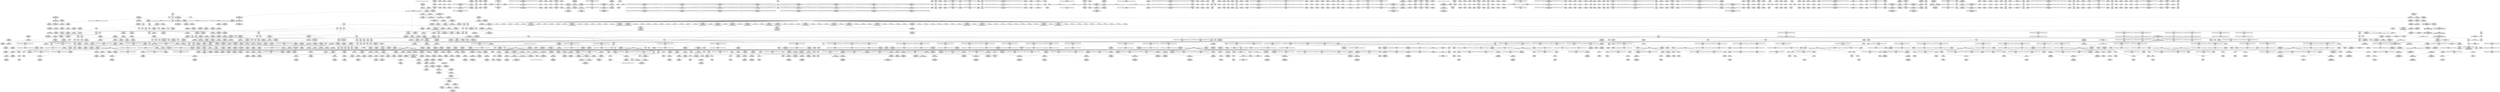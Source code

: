 digraph {
	CE0x5a905a0 [shape=record,shape=Mrecord,label="{CE0x5a905a0|current_sid:_tmp11|security/selinux/hooks.c,218|*SummSource*}"]
	CE0x59f93a0 [shape=record,shape=Mrecord,label="{CE0x59f93a0|__llvm_gcov_indirect_counter_increment:_tmp5|*SummSink*}"]
	CE0x59e85d0 [shape=record,shape=Mrecord,label="{CE0x59e85d0|selinux_sem_semctl:_tmp7|security/selinux/hooks.c,5446}"]
	CE0x5b39a80 [shape=record,shape=Mrecord,label="{CE0x5b39a80|i64*_getelementptr_inbounds_(_4_x_i64_,_4_x_i64_*___llvm_gcov_ctr129,_i64_0,_i64_1)|*Constant*|*SummSource*}"]
	CE0x59f2df0 [shape=record,shape=Mrecord,label="{CE0x59f2df0|task_has_system:_tmp1}"]
	CE0x59e34f0 [shape=record,shape=Mrecord,label="{CE0x59e34f0|i64*_getelementptr_inbounds_(_25_x_i64_,_25_x_i64_*___llvm_gcov_ctr320,_i64_0,_i64_16)|*Constant*}"]
	CE0x5b15590 [shape=record,shape=Mrecord,label="{CE0x5b15590|%struct.lockdep_map*_null|*Constant*|*SummSink*}"]
	CE0x5a95030 [shape=record,shape=Mrecord,label="{CE0x5a95030|current_sid:_tmp7|security/selinux/hooks.c,218|*SummSink*}"]
	CE0x5a589c0 [shape=record,shape=Mrecord,label="{CE0x5a589c0|rcu_read_lock:_do.end|*SummSource*}"]
	CE0x5a10100 [shape=record,shape=Mrecord,label="{CE0x5a10100|i64*_getelementptr_inbounds_(_4_x_i64_,_4_x_i64_*___llvm_gcov_ctr128,_i64_0,_i64_3)|*Constant*|*SummSink*}"]
	CE0x5a5f8c0 [shape=record,shape=Mrecord,label="{CE0x5a5f8c0|i64*_getelementptr_inbounds_(_11_x_i64_,_11_x_i64_*___llvm_gcov_ctr125,_i64_0,_i64_6)|*Constant*|*SummSource*}"]
	CE0x5a4b370 [shape=record,shape=Mrecord,label="{CE0x5a4b370|task_sid:_tmp16|security/selinux/hooks.c,208}"]
	CE0x59e48a0 [shape=record,shape=Mrecord,label="{CE0x59e48a0|selinux_sem_semctl:_tmp3|security/selinux/hooks.c,5438|*SummSink*}"]
	CE0x5a64430 [shape=record,shape=Mrecord,label="{CE0x5a64430|task_sid:_do.end6}"]
	CE0x59fd370 [shape=record,shape=Mrecord,label="{CE0x59fd370|task_sid:_tmp8|security/selinux/hooks.c,208|*SummSink*}"]
	CE0x59cb040 [shape=record,shape=Mrecord,label="{CE0x59cb040|selinux_sem_semctl:_sw.bb2|*SummSink*}"]
	CE0x5a0e730 [shape=record,shape=Mrecord,label="{CE0x5a0e730|get_current:_tmp4|./arch/x86/include/asm/current.h,14}"]
	CE0x5a86020 [shape=record,shape=Mrecord,label="{CE0x5a86020|i64_1|*Constant*}"]
	CE0x5af2990 [shape=record,shape=Mrecord,label="{CE0x5af2990|_ret_void,_!dbg_!27717|include/linux/rcupdate.h,424|*SummSink*}"]
	CE0x5a59da0 [shape=record,shape=Mrecord,label="{CE0x5a59da0|cred_sid:_tmp4|*LoadInst*|security/selinux/hooks.c,196|*SummSource*}"]
	CE0x5a20860 [shape=record,shape=Mrecord,label="{CE0x5a20860|80:_i32,_112:_i8*,_:_CRE_32,33_}"]
	CE0x5a70ba0 [shape=record,shape=Mrecord,label="{CE0x5a70ba0|i16_3|*Constant*|*SummSource*}"]
	CE0x5a406d0 [shape=record,shape=Mrecord,label="{CE0x5a406d0|avc_has_perm:_ssid|Function::avc_has_perm&Arg::ssid::|*SummSink*}"]
	CE0x59f6d10 [shape=record,shape=Mrecord,label="{CE0x59f6d10|selinux_sem_semctl:_tmp16|security/selinux/hooks.c,5463}"]
	CE0x5ae4250 [shape=record,shape=Mrecord,label="{CE0x5ae4250|rcu_read_unlock:_tobool|include/linux/rcupdate.h,933|*SummSink*}"]
	CE0x59d4850 [shape=record,shape=Mrecord,label="{CE0x59d4850|i32_18|*Constant*}"]
	CE0x5a71970 [shape=record,shape=Mrecord,label="{CE0x5a71970|avc_has_perm:_auditdata|Function::avc_has_perm&Arg::auditdata::|*SummSink*}"]
	CE0x5a80c40 [shape=record,shape=Mrecord,label="{CE0x5a80c40|rcu_read_lock:_if.then|*SummSink*}"]
	CE0x5a0e840 [shape=record,shape=Mrecord,label="{CE0x5a0e840|get_current:_tmp|*SummSource*}"]
	CE0x5a74c90 [shape=record,shape=Mrecord,label="{CE0x5a74c90|i64_4|*Constant*}"]
	CE0x5a3d210 [shape=record,shape=Mrecord,label="{CE0x5a3d210|GLOBAL:_ipc_has_perm|*Constant*|*SummSource*}"]
	CE0x5a103e0 [shape=record,shape=Mrecord,label="{CE0x5a103e0|__rcu_read_lock:_tmp6|include/linux/rcupdate.h,240|*SummSource*}"]
	CE0x5a12510 [shape=record,shape=Mrecord,label="{CE0x5a12510|GLOBAL:_lockdep_rcu_suspicious|*Constant*}"]
	CE0x5aff090 [shape=record,shape=Mrecord,label="{CE0x5aff090|_call_void_asm_addl_$1,_%gs:$0_,_*m,ri,*m,_dirflag_,_fpsr_,_flags_(i32*___preempt_count,_i32_%val,_i32*___preempt_count)_#3,_!dbg_!27714,_!srcloc_!27717|./arch/x86/include/asm/preempt.h,72}"]
	CE0x5a4ead0 [shape=record,shape=Mrecord,label="{CE0x5a4ead0|i32_10|*Constant*|*SummSource*}"]
	CE0x59e9e00 [shape=record,shape=Mrecord,label="{CE0x59e9e00|selinux_sem_semctl:_return|*SummSink*}"]
	CE0x5a8e790 [shape=record,shape=Mrecord,label="{CE0x5a8e790|current_sid:_do.end}"]
	CE0x5afdf00 [shape=record,shape=Mrecord,label="{CE0x5afdf00|rcu_lock_release:_tmp1|*SummSource*}"]
	CE0x5b2cc20 [shape=record,shape=Mrecord,label="{CE0x5b2cc20|__preempt_count_sub:_bb|*SummSink*}"]
	CE0x59dea30 [shape=record,shape=Mrecord,label="{CE0x59dea30|_ret_i32_%call7,_!dbg_!27749|security/selinux/hooks.c,210|*SummSink*}"]
	CE0x5a3d6f0 [shape=record,shape=Mrecord,label="{CE0x5a3d6f0|ipc_has_perm:_perms|Function::ipc_has_perm&Arg::perms::}"]
	CE0x5a8ddf0 [shape=record,shape=Mrecord,label="{CE0x5a8ddf0|GLOBAL:_rcu_read_unlock|*Constant*|*SummSource*}"]
	CE0x5a891c0 [shape=record,shape=Mrecord,label="{CE0x5a891c0|i64*_getelementptr_inbounds_(_13_x_i64_,_13_x_i64_*___llvm_gcov_ctr126,_i64_0,_i64_11)|*Constant*}"]
	CE0x5a1fb50 [shape=record,shape=Mrecord,label="{CE0x5a1fb50|80:_i32,_112:_i8*,_:_CRE_21,22_}"]
	CE0x5b21790 [shape=record,shape=Mrecord,label="{CE0x5b21790|rcu_lock_release:_tmp4|include/linux/rcupdate.h,423|*SummSink*}"]
	CE0x59ed9a0 [shape=record,shape=Mrecord,label="{CE0x59ed9a0|selinux_sem_semctl:_call1|security/selinux/hooks.c,5438|*SummSink*}"]
	CE0x5a10050 [shape=record,shape=Mrecord,label="{CE0x5a10050|_call_void_mcount()_#3}"]
	CE0x5a70e80 [shape=record,shape=Mrecord,label="{CE0x5a70e80|avc_has_perm:_tclass|Function::avc_has_perm&Arg::tclass::|*SummSource*}"]
	CE0x5a72bd0 [shape=record,shape=Mrecord,label="{CE0x5a72bd0|GLOBAL:_rcu_lock_map|Global_var:rcu_lock_map|*SummSource*}"]
	CE0x59dd650 [shape=record,shape=Mrecord,label="{CE0x59dd650|selinux_sem_semctl:_tmp9|security/selinux/hooks.c,5450|*SummSink*}"]
	CE0x5a7a1d0 [shape=record,shape=Mrecord,label="{CE0x5a7a1d0|i8*_getelementptr_inbounds_(_42_x_i8_,_42_x_i8_*_.str46,_i32_0,_i32_0)|*Constant*}"]
	CE0x5a70910 [shape=record,shape=Mrecord,label="{CE0x5a70910|task_sid:_tmp7|security/selinux/hooks.c,208|*SummSource*}"]
	CE0x5af42c0 [shape=record,shape=Mrecord,label="{CE0x5af42c0|_ret_void,_!dbg_!27717|include/linux/rcupdate.h,245}"]
	CE0x5a446a0 [shape=record,shape=Mrecord,label="{CE0x5a446a0|current_sid:_sid|security/selinux/hooks.c,220|*SummSource*}"]
	CE0x59dc070 [shape=record,shape=Mrecord,label="{CE0x59dc070|_call_void_mcount()_#3}"]
	CE0x5a861d0 [shape=record,shape=Mrecord,label="{CE0x5a861d0|rcu_read_unlock:_tobool1|include/linux/rcupdate.h,933|*SummSink*}"]
	CE0x59c97e0 [shape=record,shape=Mrecord,label="{CE0x59c97e0|_call_void___llvm_gcov_indirect_counter_increment(i32*___llvm_gcov_global_state_pred322,_i64**_getelementptr_inbounds_(_8_x_i64*_,_8_x_i64*_*___llvm_gcda_edge_table321,_i64_0,_i64_4)),_!dbg_!27723|security/selinux/hooks.c,5450|*SummSource*}"]
	CE0x5aee2b0 [shape=record,shape=Mrecord,label="{CE0x5aee2b0|i64*_getelementptr_inbounds_(_11_x_i64_,_11_x_i64_*___llvm_gcov_ctr132,_i64_0,_i64_10)|*Constant*|*SummSource*}"]
	CE0x5ae96c0 [shape=record,shape=Mrecord,label="{CE0x5ae96c0|__preempt_count_sub:_sub|./arch/x86/include/asm/preempt.h,77|*SummSink*}"]
	CE0x5a41560 [shape=record,shape=Mrecord,label="{CE0x5a41560|task_sid:_tmp10|security/selinux/hooks.c,208|*SummSource*}"]
	CE0x5a6d1a0 [shape=record,shape=Mrecord,label="{CE0x5a6d1a0|ipc_has_perm:_tmp2}"]
	CE0x5a8dc20 [shape=record,shape=Mrecord,label="{CE0x5a8dc20|GLOBAL:_rcu_read_unlock|*Constant*|*SummSink*}"]
	CE0x5a604f0 [shape=record,shape=Mrecord,label="{CE0x5a604f0|i32_77|*Constant*|*SummSink*}"]
	CE0x5a3c690 [shape=record,shape=Mrecord,label="{CE0x5a3c690|i64*_getelementptr_inbounds_(_25_x_i64_,_25_x_i64_*___llvm_gcov_ctr320,_i64_0,_i64_24)|*Constant*|*SummSource*}"]
	CE0x5a3b760 [shape=record,shape=Mrecord,label="{CE0x5a3b760|selinux_sem_semctl:_call8|security/selinux/hooks.c,5466}"]
	CE0x5b399b0 [shape=record,shape=Mrecord,label="{CE0x5b399b0|i64*_getelementptr_inbounds_(_4_x_i64_,_4_x_i64_*___llvm_gcov_ctr129,_i64_0,_i64_1)|*Constant*}"]
	CE0x59f7130 [shape=record,shape=Mrecord,label="{CE0x59f7130|selinux_sem_semctl:_tmp16|security/selinux/hooks.c,5463|*SummSink*}"]
	CE0x59f1b30 [shape=record,shape=Mrecord,label="{CE0x59f1b30|i32_-1|*Constant*|*SummSink*}"]
	CE0x5a7bed0 [shape=record,shape=Mrecord,label="{CE0x5a7bed0|rcu_read_lock:_tmp18|include/linux/rcupdate.h,882}"]
	CE0x5a40570 [shape=record,shape=Mrecord,label="{CE0x5a40570|avc_has_perm:_ssid|Function::avc_has_perm&Arg::ssid::}"]
	CE0x5aee5c0 [shape=record,shape=Mrecord,label="{CE0x5aee5c0|rcu_read_unlock:_tmp22|include/linux/rcupdate.h,935|*SummSink*}"]
	CE0x5ae9050 [shape=record,shape=Mrecord,label="{CE0x5ae9050|i64*_getelementptr_inbounds_(_4_x_i64_,_4_x_i64_*___llvm_gcov_ctr130,_i64_0,_i64_1)|*Constant*|*SummSource*}"]
	CE0x5a42140 [shape=record,shape=Mrecord,label="{CE0x5a42140|current_sid:_cred|security/selinux/hooks.c,218}"]
	CE0x5a94b40 [shape=record,shape=Mrecord,label="{CE0x5a94b40|current_sid:_bb}"]
	CE0x5a3d400 [shape=record,shape=Mrecord,label="{CE0x5a3d400|ipc_has_perm:_ipc_perms|Function::ipc_has_perm&Arg::ipc_perms::|*SummSink*}"]
	CE0x6186b60 [shape=record,shape=Mrecord,label="{CE0x6186b60|i32_12|*Constant*|*SummSink*}"]
	CE0x5a1e980 [shape=record,shape=Mrecord,label="{CE0x5a1e980|selinux_sem_semctl:_tmp19|security/selinux/hooks.c,5466}"]
	CE0x5af1300 [shape=record,shape=Mrecord,label="{CE0x5af1300|i64*_getelementptr_inbounds_(_11_x_i64_,_11_x_i64_*___llvm_gcov_ctr132,_i64_0,_i64_9)|*Constant*|*SummSource*}"]
	CE0x59d5a00 [shape=record,shape=Mrecord,label="{CE0x59d5a00|selinux_sem_semctl:_bb|*SummSink*}"]
	CE0x5a51f50 [shape=record,shape=Mrecord,label="{CE0x5a51f50|task_sid:_tmp9|security/selinux/hooks.c,208}"]
	CE0x5b08d40 [shape=record,shape=Mrecord,label="{CE0x5b08d40|_call_void_mcount()_#3|*SummSource*}"]
	CE0x59e9b40 [shape=record,shape=Mrecord,label="{CE0x59e9b40|GLOBAL:___llvm_gcov_indirect_counter_increment|*Constant*}"]
	CE0x59e8b40 [shape=record,shape=Mrecord,label="{CE0x59e8b40|__llvm_gcov_indirect_counter_increment:_counters|Function::__llvm_gcov_indirect_counter_increment&Arg::counters::|*SummSource*}"]
	CE0x59e5f70 [shape=record,shape=Mrecord,label="{CE0x59e5f70|80:_i32,_112:_i8*,_:_CRE_16,17_}"]
	CE0x5b0e890 [shape=record,shape=Mrecord,label="{CE0x5b0e890|_call_void_mcount()_#3|*SummSource*}"]
	CE0x5a4f030 [shape=record,shape=Mrecord,label="{CE0x5a4f030|ipc_has_perm:_security|security/selinux/hooks.c,5131|*SummSink*}"]
	CE0x5a5fd90 [shape=record,shape=Mrecord,label="{CE0x5a5fd90|task_sid:_tmp4|*LoadInst*|security/selinux/hooks.c,208|*SummSource*}"]
	CE0x5a14b80 [shape=record,shape=Mrecord,label="{CE0x5a14b80|task_has_system:_call|security/selinux/hooks.c,1592|*SummSource*}"]
	CE0x5af0e00 [shape=record,shape=Mrecord,label="{CE0x5af0e00|i8*_getelementptr_inbounds_(_44_x_i8_,_44_x_i8_*_.str47,_i32_0,_i32_0)|*Constant*|*SummSource*}"]
	CE0x5a37970 [shape=record,shape=Mrecord,label="{CE0x5a37970|80:_i32,_112:_i8*,_:_CRE_52,53_}"]
	CE0x5a518f0 [shape=record,shape=Mrecord,label="{CE0x5a518f0|task_sid:_do.end|*SummSource*}"]
	CE0x5a8a830 [shape=record,shape=Mrecord,label="{CE0x5a8a830|task_sid:_tmp25|security/selinux/hooks.c,208}"]
	CE0x59f72b0 [shape=record,shape=Mrecord,label="{CE0x59f72b0|selinux_sem_semctl:_tmp17|security/selinux/hooks.c,5463|*SummSink*}"]
	CE0x5a3eaa0 [shape=record,shape=Mrecord,label="{CE0x5a3eaa0|_ret_i32_%retval.0,_!dbg_!27737|security/selinux/hooks.c,5468|*SummSource*}"]
	CE0x5a127f0 [shape=record,shape=Mrecord,label="{CE0x5a127f0|GLOBAL:_lockdep_rcu_suspicious|*Constant*|*SummSink*}"]
	CE0x59db960 [shape=record,shape=Mrecord,label="{CE0x59db960|i32_15|*Constant*|*SummSink*}"]
	CE0x5a7cb10 [shape=record,shape=Mrecord,label="{CE0x5a7cb10|_call_void_lockdep_rcu_suspicious(i8*_getelementptr_inbounds_(_25_x_i8_,_25_x_i8_*_.str45,_i32_0,_i32_0),_i32_883,_i8*_getelementptr_inbounds_(_42_x_i8_,_42_x_i8_*_.str46,_i32_0,_i32_0))_#10,_!dbg_!27728|include/linux/rcupdate.h,882|*SummSink*}"]
	CE0x5a48c60 [shape=record,shape=Mrecord,label="{CE0x5a48c60|rcu_read_unlock:_tmp7|include/linux/rcupdate.h,933}"]
	CE0x5a1cad0 [shape=record,shape=Mrecord,label="{CE0x5a1cad0|cred_sid:_security|security/selinux/hooks.c,196}"]
	CE0x5ae5f10 [shape=record,shape=Mrecord,label="{CE0x5ae5f10|__preempt_count_add:_entry|*SummSink*}"]
	CE0x5a47780 [shape=record,shape=Mrecord,label="{CE0x5a47780|i32_0|*Constant*}"]
	CE0x59de900 [shape=record,shape=Mrecord,label="{CE0x59de900|_ret_i32_%call7,_!dbg_!27749|security/selinux/hooks.c,210|*SummSource*}"]
	CE0x5a20ac0 [shape=record,shape=Mrecord,label="{CE0x5a20ac0|80:_i32,_112:_i8*,_:_CRE_34,35_}"]
	CE0x5af2920 [shape=record,shape=Mrecord,label="{CE0x5af2920|rcu_lock_release:_entry|*SummSink*}"]
	CE0x5a57d60 [shape=record,shape=Mrecord,label="{CE0x5a57d60|task_sid:_tobool4|security/selinux/hooks.c,208|*SummSink*}"]
	CE0x5a7b180 [shape=record,shape=Mrecord,label="{CE0x5a7b180|rcu_read_lock:_tmp21|include/linux/rcupdate.h,884|*SummSource*}"]
	CE0x59e7990 [shape=record,shape=Mrecord,label="{CE0x59e7990|i64*_getelementptr_inbounds_(_25_x_i64_,_25_x_i64_*___llvm_gcov_ctr320,_i64_0,_i64_17)|*Constant*}"]
	CE0x59cce30 [shape=record,shape=Mrecord,label="{CE0x59cce30|i64*_getelementptr_inbounds_(_25_x_i64_,_25_x_i64_*___llvm_gcov_ctr320,_i64_0,_i64_20)|*Constant*}"]
	CE0x5a7c000 [shape=record,shape=Mrecord,label="{CE0x5a7c000|rcu_read_lock:_tmp18|include/linux/rcupdate.h,882|*SummSource*}"]
	CE0x5b10550 [shape=record,shape=Mrecord,label="{CE0x5b10550|__preempt_count_sub:_tmp3|*SummSource*}"]
	CE0x5a62a50 [shape=record,shape=Mrecord,label="{CE0x5a62a50|GLOBAL:___llvm_gcov_ctr125|Global_var:__llvm_gcov_ctr125}"]
	CE0x5a40fb0 [shape=record,shape=Mrecord,label="{CE0x5a40fb0|__llvm_gcov_indirect_counter_increment:_bb4|*SummSink*}"]
	CE0x5a41350 [shape=record,shape=Mrecord,label="{CE0x5a41350|i64_4|*Constant*|*SummSource*}"]
	CE0x5a7fa20 [shape=record,shape=Mrecord,label="{CE0x5a7fa20|rcu_read_lock:_tmp4|include/linux/rcupdate.h,882}"]
	CE0x59d4f20 [shape=record,shape=Mrecord,label="{CE0x59d4f20|i64**_getelementptr_inbounds_(_8_x_i64*_,_8_x_i64*_*___llvm_gcda_edge_table321,_i64_0,_i64_1)|*Constant*|*SummSource*}"]
	CE0x59df040 [shape=record,shape=Mrecord,label="{CE0x59df040|avc_has_perm:_entry|*SummSource*}"]
	CE0x5a3a3a0 [shape=record,shape=Mrecord,label="{CE0x5a3a3a0|80:_i32,_112:_i8*,_:_CRE_120,128_|*MultipleSource*|security/selinux/hooks.c,5466|Function::selinux_sem_semctl&Arg::sma::}"]
	CE0x5b23f90 [shape=record,shape=Mrecord,label="{CE0x5b23f90|void_(i32*,_i32,_i32*)*_asm_addl_$1,_%gs:$0_,_*m,ri,*m,_dirflag_,_fpsr_,_flags_}"]
	CE0x5a93490 [shape=record,shape=Mrecord,label="{CE0x5a93490|GLOBAL:___rcu_read_lock|*Constant*|*SummSource*}"]
	CE0x59d2790 [shape=record,shape=Mrecord,label="{CE0x59d2790|_call_void___llvm_gcov_indirect_counter_increment(i32*___llvm_gcov_global_state_pred322,_i64**_getelementptr_inbounds_(_8_x_i64*_,_8_x_i64*_*___llvm_gcda_edge_table321,_i64_0,_i64_2)),_!dbg_!27718|security/selinux/hooks.c,5442}"]
	CE0x5a98e10 [shape=record,shape=Mrecord,label="{CE0x5a98e10|current_sid:_tmp17|security/selinux/hooks.c,218|*SummSource*}"]
	CE0x5a94200 [shape=record,shape=Mrecord,label="{CE0x5a94200|i64*_getelementptr_inbounds_(_11_x_i64_,_11_x_i64_*___llvm_gcov_ctr125,_i64_0,_i64_6)|*Constant*}"]
	CE0x5a7e4f0 [shape=record,shape=Mrecord,label="{CE0x5a7e4f0|i64*_getelementptr_inbounds_(_11_x_i64_,_11_x_i64_*___llvm_gcov_ctr132,_i64_0,_i64_1)|*Constant*|*SummSink*}"]
	CE0x5b0d0d0 [shape=record,shape=Mrecord,label="{CE0x5b0d0d0|i64*_getelementptr_inbounds_(_4_x_i64_,_4_x_i64_*___llvm_gcov_ctr133,_i64_0,_i64_2)|*Constant*|*SummSource*}"]
	CE0x5a1c3f0 [shape=record,shape=Mrecord,label="{CE0x5a1c3f0|current_sid:_tmp8|security/selinux/hooks.c,218|*SummSource*}"]
	CE0x5a7e960 [shape=record,shape=Mrecord,label="{CE0x5a7e960|rcu_read_lock:_if.end}"]
	CE0x5a6fcc0 [shape=record,shape=Mrecord,label="{CE0x5a6fcc0|_call_void_rcu_read_lock()_#10,_!dbg_!27712|security/selinux/hooks.c,207|*SummSource*}"]
	CE0x5ae2ec0 [shape=record,shape=Mrecord,label="{CE0x5ae2ec0|__rcu_read_lock:_tmp5|include/linux/rcupdate.h,239}"]
	CE0x59e40a0 [shape=record,shape=Mrecord,label="{CE0x59e40a0|selinux_sem_semctl:_tmp5|security/selinux/hooks.c,5442}"]
	CE0x5a0f1a0 [shape=record,shape=Mrecord,label="{CE0x5a0f1a0|%struct.task_struct*_(%struct.task_struct**)*_asm_movq_%gs:$_1:P_,$0_,_r,im,_dirflag_,_fpsr_,_flags_}"]
	CE0x5af61b0 [shape=record,shape=Mrecord,label="{CE0x5af61b0|__rcu_read_unlock:_do.body|*SummSource*}"]
	CE0x5afa040 [shape=record,shape=Mrecord,label="{CE0x5afa040|rcu_lock_acquire:_tmp7|*SummSink*}"]
	CE0x5a1fc80 [shape=record,shape=Mrecord,label="{CE0x5a1fc80|80:_i32,_112:_i8*,_:_CRE_22,23_}"]
	CE0x5a46a20 [shape=record,shape=Mrecord,label="{CE0x5a46a20|cred_sid:_tmp6|security/selinux/hooks.c,197|*SummSink*}"]
	CE0x5ae23a0 [shape=record,shape=Mrecord,label="{CE0x5ae23a0|rcu_read_unlock:_tmp9|include/linux/rcupdate.h,933|*SummSource*}"]
	CE0x5aeda60 [shape=record,shape=Mrecord,label="{CE0x5aeda60|rcu_read_unlock:_tmp20|include/linux/rcupdate.h,933|*SummSink*}"]
	CE0x5aeb1e0 [shape=record,shape=Mrecord,label="{CE0x5aeb1e0|_call_void_lockdep_rcu_suspicious(i8*_getelementptr_inbounds_(_25_x_i8_,_25_x_i8_*_.str45,_i32_0,_i32_0),_i32_934,_i8*_getelementptr_inbounds_(_44_x_i8_,_44_x_i8_*_.str47,_i32_0,_i32_0))_#10,_!dbg_!27726|include/linux/rcupdate.h,933}"]
	CE0x5a8c380 [shape=record,shape=Mrecord,label="{CE0x5a8c380|task_sid:_call7|security/selinux/hooks.c,208|*SummSource*}"]
	CE0x5a96510 [shape=record,shape=Mrecord,label="{CE0x5a96510|rcu_read_lock:_tmp2}"]
	CE0x5a5ff00 [shape=record,shape=Mrecord,label="{CE0x5a5ff00|task_sid:_tmp4|*LoadInst*|security/selinux/hooks.c,208|*SummSink*}"]
	CE0x5a57ba0 [shape=record,shape=Mrecord,label="{CE0x5a57ba0|__rcu_read_unlock:_tmp5|include/linux/rcupdate.h,244|*SummSink*}"]
	CE0x59edb30 [shape=record,shape=Mrecord,label="{CE0x59edb30|GLOBAL:_task_has_system|*Constant*|*SummSink*}"]
	CE0x5b11d20 [shape=record,shape=Mrecord,label="{CE0x5b11d20|__preempt_count_sub:_val|Function::__preempt_count_sub&Arg::val::|*SummSource*}"]
	CE0x5a94850 [shape=record,shape=Mrecord,label="{CE0x5a94850|current_sid:_if.end}"]
	CE0x5a48a20 [shape=record,shape=Mrecord,label="{CE0x5a48a20|rcu_read_unlock:_tmp6|include/linux/rcupdate.h,933|*SummSink*}"]
	CE0x5a48e50 [shape=record,shape=Mrecord,label="{CE0x5a48e50|i64*_getelementptr_inbounds_(_11_x_i64_,_11_x_i64_*___llvm_gcov_ctr127,_i64_0,_i64_0)|*Constant*}"]
	CE0x59e9c20 [shape=record,shape=Mrecord,label="{CE0x59e9c20|selinux_sem_semctl:_sw.bb5|*SummSink*}"]
	CE0x5a421b0 [shape=record,shape=Mrecord,label="{CE0x5a421b0|current_sid:_sid|security/selinux/hooks.c,220|*SummSink*}"]
	CE0x5a78860 [shape=record,shape=Mrecord,label="{CE0x5a78860|rcu_read_lock:_tmp15|include/linux/rcupdate.h,882|*SummSource*}"]
	CE0x59f4160 [shape=record,shape=Mrecord,label="{CE0x59f4160|task_sid:_tmp18|security/selinux/hooks.c,208|*SummSource*}"]
	CE0x5a75830 [shape=record,shape=Mrecord,label="{CE0x5a75830|rcu_read_lock:_tmp10|include/linux/rcupdate.h,882|*SummSink*}"]
	CE0x5a879f0 [shape=record,shape=Mrecord,label="{CE0x5a879f0|task_sid:_tmp21|security/selinux/hooks.c,208}"]
	CE0x5a4e4f0 [shape=record,shape=Mrecord,label="{CE0x5a4e4f0|current_sid:_entry|*SummSink*}"]
	CE0x5af5c30 [shape=record,shape=Mrecord,label="{CE0x5af5c30|i8*_undef|*Constant*}"]
	CE0x59f1170 [shape=record,shape=Mrecord,label="{CE0x59f1170|__llvm_gcov_indirect_counter_increment:_tmp1|*SummSource*}"]
	CE0x5a60c80 [shape=record,shape=Mrecord,label="{CE0x5a60c80|_call_void_mcount()_#3|*SummSource*}"]
	CE0x5a60c10 [shape=record,shape=Mrecord,label="{CE0x5a60c10|_call_void_mcount()_#3}"]
	CE0x5a7a780 [shape=record,shape=Mrecord,label="{CE0x5a7a780|i64*_getelementptr_inbounds_(_11_x_i64_,_11_x_i64_*___llvm_gcov_ctr127,_i64_0,_i64_9)|*Constant*|*SummSource*}"]
	CE0x59f2d80 [shape=record,shape=Mrecord,label="{CE0x59f2d80|i64*_getelementptr_inbounds_(_2_x_i64_,_2_x_i64_*___llvm_gcov_ctr159,_i64_0,_i64_1)|*Constant*|*SummSink*}"]
	CE0x5ae1ee0 [shape=record,shape=Mrecord,label="{CE0x5ae1ee0|__rcu_read_unlock:_tmp5|include/linux/rcupdate.h,244|*SummSource*}"]
	CE0x5a39260 [shape=record,shape=Mrecord,label="{CE0x5a39260|80:_i32,_112:_i8*,_:_CRE_76,80_|*MultipleSource*|security/selinux/hooks.c,5466|Function::selinux_sem_semctl&Arg::sma::}"]
	CE0x5a959f0 [shape=record,shape=Mrecord,label="{CE0x5a959f0|current_sid:_do.body|*SummSource*}"]
	CE0x5a5fa30 [shape=record,shape=Mrecord,label="{CE0x5a5fa30|current_sid:_tmp5|security/selinux/hooks.c,218|*SummSink*}"]
	CE0x5a8cc40 [shape=record,shape=Mrecord,label="{CE0x5a8cc40|cred_sid:_entry|*SummSource*}"]
	CE0x5a516d0 [shape=record,shape=Mrecord,label="{CE0x5a516d0|task_sid:_land.lhs.true|*SummSink*}"]
	CE0x5a90710 [shape=record,shape=Mrecord,label="{CE0x5a90710|current_sid:_tmp11|security/selinux/hooks.c,218|*SummSink*}"]
	CE0x59e6690 [shape=record,shape=Mrecord,label="{CE0x59e6690|i32_14|*Constant*|*SummSink*}"]
	CE0x5a5ee50 [shape=record,shape=Mrecord,label="{CE0x5a5ee50|current_sid:_tobool|security/selinux/hooks.c,218}"]
	CE0x5a20990 [shape=record,shape=Mrecord,label="{CE0x5a20990|80:_i32,_112:_i8*,_:_CRE_33,34_}"]
	CE0x5a50be0 [shape=record,shape=Mrecord,label="{CE0x5a50be0|i64*_getelementptr_inbounds_(_2_x_i64_,_2_x_i64_*___llvm_gcov_ctr294,_i64_0,_i64_0)|*Constant*|*SummSource*}"]
	CE0x5ae8340 [shape=record,shape=Mrecord,label="{CE0x5ae8340|__preempt_count_sub:_entry|*SummSource*}"]
	CE0x5ae65e0 [shape=record,shape=Mrecord,label="{CE0x5ae65e0|_call_void_mcount()_#3}"]
	CE0x5a4f720 [shape=record,shape=Mrecord,label="{CE0x5a4f720|ipc_has_perm:_type|security/selinux/hooks.c,5133|*SummSink*}"]
	CE0x5a91ac0 [shape=record,shape=Mrecord,label="{CE0x5a91ac0|rcu_read_lock:_tmp7|include/linux/rcupdate.h,882|*SummSource*}"]
	CE0x5a9f340 [shape=record,shape=Mrecord,label="{CE0x5a9f340|current_sid:_tmp20|security/selinux/hooks.c,218|*SummSource*}"]
	CE0x5a5c150 [shape=record,shape=Mrecord,label="{CE0x5a5c150|task_sid:_tobool1|security/selinux/hooks.c,208}"]
	CE0x59ee7d0 [shape=record,shape=Mrecord,label="{CE0x59ee7d0|selinux_sem_semctl:_tmp13|security/selinux/hooks.c,5456|*SummSource*}"]
	CE0x5a10370 [shape=record,shape=Mrecord,label="{CE0x5a10370|__rcu_read_lock:_tmp6|include/linux/rcupdate.h,240}"]
	CE0x5a49e90 [shape=record,shape=Mrecord,label="{CE0x5a49e90|cred_sid:_tmp3}"]
	CE0x5b18f00 [shape=record,shape=Mrecord,label="{CE0x5b18f00|i64*_getelementptr_inbounds_(_4_x_i64_,_4_x_i64_*___llvm_gcov_ctr134,_i64_0,_i64_0)|*Constant*|*SummSink*}"]
	CE0x5a5d2b0 [shape=record,shape=Mrecord,label="{CE0x5a5d2b0|task_sid:_tmp14|security/selinux/hooks.c,208|*SummSink*}"]
	CE0x5afdf70 [shape=record,shape=Mrecord,label="{CE0x5afdf70|i64_1|*Constant*}"]
	CE0x59f78b0 [shape=record,shape=Mrecord,label="{CE0x59f78b0|selinux_sem_semctl:_tmp18|security/selinux/hooks.c,5466}"]
	CE0x5a56240 [shape=record,shape=Mrecord,label="{CE0x5a56240|__rcu_read_unlock:_tmp7|include/linux/rcupdate.h,245|*SummSink*}"]
	CE0x5a88090 [shape=record,shape=Mrecord,label="{CE0x5a88090|i64*_getelementptr_inbounds_(_13_x_i64_,_13_x_i64_*___llvm_gcov_ctr126,_i64_0,_i64_10)|*Constant*}"]
	CE0x5a4c890 [shape=record,shape=Mrecord,label="{CE0x5a4c890|current_sid:_tmp1|*SummSink*}"]
	CE0x5b1f320 [shape=record,shape=Mrecord,label="{CE0x5b1f320|i64_1|*Constant*}"]
	CE0x59d0270 [shape=record,shape=Mrecord,label="{CE0x59d0270|selinux_sem_semctl:_sw.bb5}"]
	CE0x5a458d0 [shape=record,shape=Mrecord,label="{CE0x5a458d0|current_sid:_tmp24|security/selinux/hooks.c,220|*SummSink*}"]
	CE0x5a75590 [shape=record,shape=Mrecord,label="{CE0x5a75590|rcu_read_lock:_tmp10|include/linux/rcupdate.h,882}"]
	CE0x59d1b80 [shape=record,shape=Mrecord,label="{CE0x59d1b80|i64**_getelementptr_inbounds_(_8_x_i64*_,_8_x_i64*_*___llvm_gcda_edge_table321,_i64_0,_i64_2)|*Constant*}"]
	CE0x5a71170 [shape=record,shape=Mrecord,label="{CE0x5a71170|%struct.common_audit_data*_null|*Constant*}"]
	CE0x5a948c0 [shape=record,shape=Mrecord,label="{CE0x5a948c0|current_sid:_if.end|*SummSource*}"]
	CE0x5a40cd0 [shape=record,shape=Mrecord,label="{CE0x5a40cd0|avc_has_perm:_tsid|Function::avc_has_perm&Arg::tsid::|*SummSink*}"]
	CE0x59f8830 [shape=record,shape=Mrecord,label="{CE0x59f8830|__llvm_gcov_indirect_counter_increment:_tmp3|*SummSink*}"]
	CE0x5a17c40 [shape=record,shape=Mrecord,label="{CE0x5a17c40|i64*_getelementptr_inbounds_(_2_x_i64_,_2_x_i64_*___llvm_gcov_ctr131,_i64_0,_i64_1)|*Constant*|*SummSink*}"]
	CE0x5a9a8a0 [shape=record,shape=Mrecord,label="{CE0x5a9a8a0|current_sid:_tmp16|security/selinux/hooks.c,218}"]
	CE0x5a4a290 [shape=record,shape=Mrecord,label="{CE0x5a4a290|task_sid:_tmp3|*SummSink*}"]
	CE0x59ccd50 [shape=record,shape=Mrecord,label="{CE0x59ccd50|i64**_getelementptr_inbounds_(_8_x_i64*_,_8_x_i64*_*___llvm_gcda_edge_table321,_i64_0,_i64_6)|*Constant*|*SummSource*}"]
	CE0x5a57c10 [shape=record,shape=Mrecord,label="{CE0x5a57c10|_call_void_asm_sideeffect_,_memory_,_dirflag_,_fpsr_,_flags_()_#3,_!dbg_!27711,_!srcloc_!27714|include/linux/rcupdate.h,244}"]
	CE0x5b0f810 [shape=record,shape=Mrecord,label="{CE0x5b0f810|i64*_getelementptr_inbounds_(_4_x_i64_,_4_x_i64_*___llvm_gcov_ctr133,_i64_0,_i64_1)|*Constant*}"]
	CE0x59deb30 [shape=record,shape=Mrecord,label="{CE0x59deb30|i32_(i32,_i32,_i16,_i32,_%struct.common_audit_data*)*_bitcast_(i32_(i32,_i32,_i16,_i32,_%struct.common_audit_data.495*)*_avc_has_perm_to_i32_(i32,_i32,_i16,_i32,_%struct.common_audit_data*)*)|*Constant*}"]
	CE0x5ae4c40 [shape=record,shape=Mrecord,label="{CE0x5ae4c40|rcu_lock_acquire:_tmp2}"]
	CE0x5b0eee0 [shape=record,shape=Mrecord,label="{CE0x5b0eee0|__rcu_read_unlock:_tmp3|*SummSink*}"]
	CE0x5b1ce40 [shape=record,shape=Mrecord,label="{CE0x5b1ce40|__preempt_count_sub:_tmp7|./arch/x86/include/asm/preempt.h,78}"]
	CE0x5a956d0 [shape=record,shape=Mrecord,label="{CE0x5a956d0|rcu_lock_acquire:_entry|*SummSink*}"]
	CE0x5a71630 [shape=record,shape=Mrecord,label="{CE0x5a71630|_ret_i32_%retval.0,_!dbg_!27728|security/selinux/avc.c,775}"]
	CE0x59f8a10 [shape=record,shape=Mrecord,label="{CE0x59f8a10|__llvm_gcov_indirect_counter_increment:_tmp3}"]
	CE0x59e60a0 [shape=record,shape=Mrecord,label="{CE0x59e60a0|80:_i32,_112:_i8*,_:_CRE_17,18_}"]
	CE0x59ed930 [shape=record,shape=Mrecord,label="{CE0x59ed930|task_has_system:_entry}"]
	CE0x59dd2c0 [shape=record,shape=Mrecord,label="{CE0x59dd2c0|i64*_getelementptr_inbounds_(_25_x_i64_,_25_x_i64_*___llvm_gcov_ctr320,_i64_0,_i64_18)|*Constant*|*SummSource*}"]
	CE0x59d3e40 [shape=record,shape=Mrecord,label="{CE0x59d3e40|selinux_sem_semctl:_sw.bb}"]
	CE0x59de4b0 [shape=record,shape=Mrecord,label="{CE0x59de4b0|task_sid:_task|Function::task_sid&Arg::task::}"]
	CE0x5a55a60 [shape=record,shape=Mrecord,label="{CE0x5a55a60|rcu_read_unlock:_tmp13|include/linux/rcupdate.h,933}"]
	CE0x5a172a0 [shape=record,shape=Mrecord,label="{CE0x5a172a0|i64_0|*Constant*}"]
	CE0x59d65e0 [shape=record,shape=Mrecord,label="{CE0x59d65e0|i64*_getelementptr_inbounds_(_2_x_i64_,_2_x_i64_*___llvm_gcov_ctr98,_i64_0,_i64_1)|*Constant*|*SummSink*}"]
	CE0x5a6bdc0 [shape=record,shape=Mrecord,label="{CE0x5a6bdc0|_call_void_mcount()_#3}"]
	CE0x59f5060 [shape=record,shape=Mrecord,label="{CE0x59f5060|i64*_getelementptr_inbounds_(_25_x_i64_,_25_x_i64_*___llvm_gcov_ctr320,_i64_0,_i64_21)|*Constant*|*SummSink*}"]
	CE0x5a210b0 [shape=record,shape=Mrecord,label="{CE0x5a210b0|80:_i32,_112:_i8*,_:_CRE_39,40_}"]
	CE0x5a4a6a0 [shape=record,shape=Mrecord,label="{CE0x5a4a6a0|current_sid:_tmp4|security/selinux/hooks.c,218|*SummSink*}"]
	CE0x5a20f80 [shape=record,shape=Mrecord,label="{CE0x5a20f80|80:_i32,_112:_i8*,_:_CRE_38,39_}"]
	CE0x5afdce0 [shape=record,shape=Mrecord,label="{CE0x5afdce0|__preempt_count_add:_tmp6|./arch/x86/include/asm/preempt.h,73|*SummSink*}"]
	CE0x5a180b0 [shape=record,shape=Mrecord,label="{CE0x5a180b0|current_sid:_tmp6|security/selinux/hooks.c,218}"]
	CE0x5a91c70 [shape=record,shape=Mrecord,label="{CE0x5a91c70|rcu_read_lock:_tmp7|include/linux/rcupdate.h,882|*SummSink*}"]
	CE0x5af3ff0 [shape=record,shape=Mrecord,label="{CE0x5af3ff0|__rcu_read_unlock:_entry|*SummSink*}"]
	CE0x5a5b990 [shape=record,shape=Mrecord,label="{CE0x5a5b990|task_sid:_land.lhs.true}"]
	CE0x5b24140 [shape=record,shape=Mrecord,label="{CE0x5b24140|i64*_getelementptr_inbounds_(_4_x_i64_,_4_x_i64_*___llvm_gcov_ctr129,_i64_0,_i64_2)|*Constant*|*SummSink*}"]
	CE0x59e53e0 [shape=record,shape=Mrecord,label="{CE0x59e53e0|task_has_system:_entry|*SummSink*}"]
	CE0x5a1da00 [shape=record,shape=Mrecord,label="{CE0x5a1da00|i64*_getelementptr_inbounds_(_13_x_i64_,_13_x_i64_*___llvm_gcov_ctr126,_i64_0,_i64_1)|*Constant*}"]
	CE0x5a4c2e0 [shape=record,shape=Mrecord,label="{CE0x5a4c2e0|i64*_getelementptr_inbounds_(_11_x_i64_,_11_x_i64_*___llvm_gcov_ctr127,_i64_0,_i64_1)|*Constant*}"]
	CE0x5a1dfc0 [shape=record,shape=Mrecord,label="{CE0x5a1dfc0|i64*_getelementptr_inbounds_(_25_x_i64_,_25_x_i64_*___llvm_gcov_ctr320,_i64_0,_i64_23)|*Constant*}"]
	CE0x5a58070 [shape=record,shape=Mrecord,label="{CE0x5a58070|i64_7|*Constant*|*SummSource*}"]
	CE0x5a5d560 [shape=record,shape=Mrecord,label="{CE0x5a5d560|task_sid:_tmp15|security/selinux/hooks.c,208}"]
	CE0x5a1fa20 [shape=record,shape=Mrecord,label="{CE0x5a1fa20|80:_i32,_112:_i8*,_:_CRE_20,21_}"]
	CE0x5afa330 [shape=record,shape=Mrecord,label="{CE0x5afa330|i8*_undef|*Constant*|*SummSource*}"]
	CE0x59c5f10 [shape=record,shape=Mrecord,label="{CE0x59c5f10|selinux_sem_semctl:_sw.bb3}"]
	CE0x5b12450 [shape=record,shape=Mrecord,label="{CE0x5b12450|__preempt_count_add:_tmp2}"]
	CE0x59d2230 [shape=record,shape=Mrecord,label="{CE0x59d2230|task_sid:_entry}"]
	CE0x59f0950 [shape=record,shape=Mrecord,label="{CE0x59f0950|i64*_getelementptr_inbounds_(_2_x_i64_,_2_x_i64_*___llvm_gcov_ctr294,_i64_0,_i64_1)|*Constant*|*SummSink*}"]
	CE0x5a53330 [shape=record,shape=Mrecord,label="{CE0x5a53330|current_sid:_land.lhs.true2|*SummSource*}"]
	CE0x5a7b490 [shape=record,shape=Mrecord,label="{CE0x5a7b490|rcu_read_lock:_tmp20|include/linux/rcupdate.h,882|*SummSource*}"]
	CE0x59e7920 [shape=record,shape=Mrecord,label="{CE0x59e7920|i64**_getelementptr_inbounds_(_8_x_i64*_,_8_x_i64*_*___llvm_gcda_edge_table321,_i64_0,_i64_3)|*Constant*|*SummSink*}"]
	CE0x5a42960 [shape=record,shape=Mrecord,label="{CE0x5a42960|current_sid:_tmp21|security/selinux/hooks.c,218|*SummSource*}"]
	CE0x5a682b0 [shape=record,shape=Mrecord,label="{CE0x5a682b0|GLOBAL:_current_task|Global_var:current_task|*SummSink*}"]
	CE0x59f36d0 [shape=record,shape=Mrecord,label="{CE0x59f36d0|task_sid:_tmp17|security/selinux/hooks.c,208|*SummSource*}"]
	CE0x5a936b0 [shape=record,shape=Mrecord,label="{CE0x5a936b0|current_sid:_bb|*SummSink*}"]
	CE0x5a3fe50 [shape=record,shape=Mrecord,label="{CE0x5a3fe50|avc_has_perm:_entry}"]
	CE0x5a6a8c0 [shape=record,shape=Mrecord,label="{CE0x5a6a8c0|ipc_has_perm:_sid1|security/selinux/hooks.c,5136|*SummSource*}"]
	CE0x59f8ad0 [shape=record,shape=Mrecord,label="{CE0x59f8ad0|__llvm_gcov_indirect_counter_increment:_tmp3|*SummSource*}"]
	CE0x59d86f0 [shape=record,shape=Mrecord,label="{CE0x59d86f0|__llvm_gcov_indirect_counter_increment:_entry|*SummSource*}"]
	CE0x5a0ed90 [shape=record,shape=Mrecord,label="{CE0x5a0ed90|GLOBAL:___llvm_gcov_ctr125|Global_var:__llvm_gcov_ctr125|*SummSink*}"]
	CE0x5ae1500 [shape=record,shape=Mrecord,label="{CE0x5ae1500|rcu_read_unlock:_tmp16|include/linux/rcupdate.h,933|*SummSink*}"]
	CE0x59c6530 [shape=record,shape=Mrecord,label="{CE0x59c6530|GLOBAL:___llvm_gcov_global_state_pred322|Global_var:__llvm_gcov_global_state_pred322|*SummSink*}"]
	CE0x59bd8d0 [shape=record,shape=Mrecord,label="{CE0x59bd8d0|selinux_sem_semctl:_sw.bb7|*SummSource*}"]
	CE0x5afc3b0 [shape=record,shape=Mrecord,label="{CE0x5afc3b0|i64*_getelementptr_inbounds_(_4_x_i64_,_4_x_i64_*___llvm_gcov_ctr134,_i64_0,_i64_0)|*Constant*|*SummSource*}"]
	CE0x5a5eaf0 [shape=record,shape=Mrecord,label="{CE0x5a5eaf0|_ret_void,_!dbg_!27735|include/linux/rcupdate.h,884|*SummSource*}"]
	CE0x5a431c0 [shape=record,shape=Mrecord,label="{CE0x5a431c0|current_sid:_security|security/selinux/hooks.c,218|*SummSource*}"]
	CE0x59eb260 [shape=record,shape=Mrecord,label="{CE0x59eb260|i8_1|*Constant*|*SummSource*}"]
	CE0x5a13560 [shape=record,shape=Mrecord,label="{CE0x5a13560|i8*_getelementptr_inbounds_(_41_x_i8_,_41_x_i8_*_.str44,_i32_0,_i32_0)|*Constant*|*SummSource*}"]
	CE0x59e7560 [shape=record,shape=Mrecord,label="{CE0x59e7560|i64**_getelementptr_inbounds_(_8_x_i64*_,_8_x_i64*_*___llvm_gcda_edge_table321,_i64_0,_i64_3)|*Constant*}"]
	CE0x5a7fbc0 [shape=record,shape=Mrecord,label="{CE0x5a7fbc0|rcu_read_lock:_tmp4|include/linux/rcupdate.h,882|*SummSource*}"]
	CE0x59c9920 [shape=record,shape=Mrecord,label="{CE0x59c9920|_call_void___llvm_gcov_indirect_counter_increment(i32*___llvm_gcov_global_state_pred322,_i64**_getelementptr_inbounds_(_8_x_i64*_,_8_x_i64*_*___llvm_gcda_edge_table321,_i64_0,_i64_4)),_!dbg_!27723|security/selinux/hooks.c,5450|*SummSink*}"]
	CE0x5a86f90 [shape=record,shape=Mrecord,label="{CE0x5a86f90|i64*_getelementptr_inbounds_(_13_x_i64_,_13_x_i64_*___llvm_gcov_ctr126,_i64_0,_i64_9)|*Constant*|*SummSource*}"]
	CE0x5a4c130 [shape=record,shape=Mrecord,label="{CE0x5a4c130|rcu_read_lock:_tmp1|*SummSink*}"]
	CE0x5a55d70 [shape=record,shape=Mrecord,label="{CE0x5a55d70|i64*_getelementptr_inbounds_(_4_x_i64_,_4_x_i64_*___llvm_gcov_ctr134,_i64_0,_i64_3)|*Constant*|*SummSink*}"]
	CE0x5ae1b40 [shape=record,shape=Mrecord,label="{CE0x5ae1b40|i64*_getelementptr_inbounds_(_11_x_i64_,_11_x_i64_*___llvm_gcov_ctr132,_i64_0,_i64_8)|*Constant*|*SummSink*}"]
	CE0x5b175d0 [shape=record,shape=Mrecord,label="{CE0x5b175d0|i64_ptrtoint_(i8*_blockaddress(_rcu_lock_release,_%__here)_to_i64)|*Constant*}"]
	CE0x5a69520 [shape=record,shape=Mrecord,label="{CE0x5a69520|avc_has_perm:_requested|Function::avc_has_perm&Arg::requested::}"]
	CE0x5a99950 [shape=record,shape=Mrecord,label="{CE0x5a99950|current_sid:_tmp19|security/selinux/hooks.c,218}"]
	CE0x5af6650 [shape=record,shape=Mrecord,label="{CE0x5af6650|_call_void___preempt_count_sub(i32_1)_#10,_!dbg_!27715|include/linux/rcupdate.h,244}"]
	CE0x6186970 [shape=record,shape=Mrecord,label="{CE0x6186970|get_current:_tmp4|./arch/x86/include/asm/current.h,14|*SummSource*}"]
	CE0x5ae39b0 [shape=record,shape=Mrecord,label="{CE0x5ae39b0|rcu_read_unlock:_tmp}"]
	CE0x5b18460 [shape=record,shape=Mrecord,label="{CE0x5b18460|i64*_getelementptr_inbounds_(_4_x_i64_,_4_x_i64_*___llvm_gcov_ctr133,_i64_0,_i64_0)|*Constant*|*SummSource*}"]
	CE0x59f2650 [shape=record,shape=Mrecord,label="{CE0x59f2650|__llvm_gcov_indirect_counter_increment:_tmp2|*SummSink*}"]
	CE0x5afe4f0 [shape=record,shape=Mrecord,label="{CE0x5afe4f0|__preempt_count_sub:_do.body}"]
	CE0x5a0f7b0 [shape=record,shape=Mrecord,label="{CE0x5a0f7b0|task_has_system:_tmp2}"]
	CE0x5a41210 [shape=record,shape=Mrecord,label="{CE0x5a41210|__llvm_gcov_indirect_counter_increment:_pred}"]
	CE0x5a18e90 [shape=record,shape=Mrecord,label="{CE0x5a18e90|task_sid:_tmp12|security/selinux/hooks.c,208|*SummSource*}"]
	CE0x5a88810 [shape=record,shape=Mrecord,label="{CE0x5a88810|task_sid:_tmp23|security/selinux/hooks.c,208|*SummSource*}"]
	CE0x5afeaf0 [shape=record,shape=Mrecord,label="{CE0x5afeaf0|i64*_getelementptr_inbounds_(_4_x_i64_,_4_x_i64_*___llvm_gcov_ctr135,_i64_0,_i64_2)|*Constant*}"]
	CE0x5a8bb00 [shape=record,shape=Mrecord,label="{CE0x5a8bb00|task_sid:_tmp27|security/selinux/hooks.c,208|*SummSource*}"]
	CE0x5a13460 [shape=record,shape=Mrecord,label="{CE0x5a13460|i8*_getelementptr_inbounds_(_41_x_i8_,_41_x_i8_*_.str44,_i32_0,_i32_0)|*Constant*}"]
	CE0x5af3cb0 [shape=record,shape=Mrecord,label="{CE0x5af3cb0|__rcu_read_unlock:_entry}"]
	CE0x5a49a30 [shape=record,shape=Mrecord,label="{CE0x5a49a30|task_sid:_call|security/selinux/hooks.c,208|*SummSource*}"]
	CE0x5b14bc0 [shape=record,shape=Mrecord,label="{CE0x5b14bc0|GLOBAL:_lock_acquire|*Constant*|*SummSink*}"]
	CE0x5ae7b80 [shape=record,shape=Mrecord,label="{CE0x5ae7b80|rcu_read_unlock:_call3|include/linux/rcupdate.h,933|*SummSource*}"]
	CE0x5a5c400 [shape=record,shape=Mrecord,label="{CE0x5a5c400|i64*_getelementptr_inbounds_(_11_x_i64_,_11_x_i64_*___llvm_gcov_ctr125,_i64_0,_i64_0)|*Constant*|*SummSource*}"]
	CE0x5a9ad00 [shape=record,shape=Mrecord,label="{CE0x5a9ad00|_call_void_mcount()_#3|*SummSink*}"]
	CE0x5b0cf30 [shape=record,shape=Mrecord,label="{CE0x5b0cf30|GLOBAL:___preempt_count_sub|*Constant*|*SummSource*}"]
	CE0x5a41f80 [shape=record,shape=Mrecord,label="{CE0x5a41f80|i32_78|*Constant*|*SummSource*}"]
	CE0x59f9b90 [shape=record,shape=Mrecord,label="{CE0x59f9b90|i64*_getelementptr_inbounds_(_2_x_i64_,_2_x_i64_*___llvm_gcov_ctr98,_i64_0,_i64_0)|*Constant*}"]
	CE0x5ae1d70 [shape=record,shape=Mrecord,label="{CE0x5ae1d70|__rcu_read_unlock:_tmp5|include/linux/rcupdate.h,244}"]
	CE0x5ad06a0 [shape=record,shape=Mrecord,label="{CE0x5ad06a0|i64*_getelementptr_inbounds_(_11_x_i64_,_11_x_i64_*___llvm_gcov_ctr127,_i64_0,_i64_10)|*Constant*|*SummSink*}"]
	CE0x5a5cdc0 [shape=record,shape=Mrecord,label="{CE0x5a5cdc0|cred_sid:_tmp5|security/selinux/hooks.c,196|*SummSource*}"]
	CE0x5a4cae0 [shape=record,shape=Mrecord,label="{CE0x5a4cae0|i64*_getelementptr_inbounds_(_11_x_i64_,_11_x_i64_*___llvm_gcov_ctr125,_i64_0,_i64_1)|*Constant*|*SummSource*}"]
	CE0x59faef0 [shape=record,shape=Mrecord,label="{CE0x59faef0|ipc_has_perm:_sid1|security/selinux/hooks.c,5136|*SummSink*}"]
	CE0x5a51ec0 [shape=record,shape=Mrecord,label="{CE0x5a51ec0|task_sid:_tmp7|security/selinux/hooks.c,208|*SummSink*}"]
	CE0x5a38a10 [shape=record,shape=Mrecord,label="{CE0x5a38a10|80:_i32,_112:_i8*,_:_CRE_66,67_}"]
	CE0x5a8cf90 [shape=record,shape=Mrecord,label="{CE0x5a8cf90|cred_sid:_cred|Function::cred_sid&Arg::cred::|*SummSource*}"]
	CE0x5a38090 [shape=record,shape=Mrecord,label="{CE0x5a38090|80:_i32,_112:_i8*,_:_CRE_58,59_}"]
	CE0x59c2730 [shape=record,shape=Mrecord,label="{CE0x59c2730|selinux_sem_semctl:_sw.bb2|*SummSource*}"]
	CE0x5a17cb0 [shape=record,shape=Mrecord,label="{CE0x5a17cb0|cred_sid:_tmp1}"]
	CE0x5a71250 [shape=record,shape=Mrecord,label="{CE0x5a71250|avc_has_perm:_requested|Function::avc_has_perm&Arg::requested::}"]
	CE0x5b15060 [shape=record,shape=Mrecord,label="{CE0x5b15060|%struct.lockdep_map*_null|*Constant*}"]
	CE0x5a4a1c0 [shape=record,shape=Mrecord,label="{CE0x5a4a1c0|task_sid:_tmp3|*SummSource*}"]
	CE0x5a54b50 [shape=record,shape=Mrecord,label="{CE0x5a54b50|i64*_getelementptr_inbounds_(_4_x_i64_,_4_x_i64_*___llvm_gcov_ctr128,_i64_0,_i64_2)|*Constant*|*SummSource*}"]
	CE0x5aeaae0 [shape=record,shape=Mrecord,label="{CE0x5aeaae0|rcu_read_unlock:_tmp8|include/linux/rcupdate.h,933}"]
	CE0x5a5af10 [shape=record,shape=Mrecord,label="{CE0x5a5af10|i64_5|*Constant*}"]
	CE0x5b1cff0 [shape=record,shape=Mrecord,label="{CE0x5b1cff0|__preempt_count_sub:_tmp7|./arch/x86/include/asm/preempt.h,78|*SummSource*}"]
	CE0x59e1bb0 [shape=record,shape=Mrecord,label="{CE0x59e1bb0|i64*_getelementptr_inbounds_(_25_x_i64_,_25_x_i64_*___llvm_gcov_ctr320,_i64_0,_i64_15)|*Constant*}"]
	CE0x5b17290 [shape=record,shape=Mrecord,label="{CE0x5b17290|GLOBAL:_lock_release|*Constant*|*SummSink*}"]
	CE0x5ad0310 [shape=record,shape=Mrecord,label="{CE0x5ad0310|i64*_getelementptr_inbounds_(_11_x_i64_,_11_x_i64_*___llvm_gcov_ctr127,_i64_0,_i64_10)|*Constant*}"]
	CE0x5a0f210 [shape=record,shape=Mrecord,label="{CE0x5a0f210|COLLAPSED:_GCMRE___llvm_gcov_ctr126_internal_global_13_x_i64_zeroinitializer:_elem_0:default:}"]
	CE0x59d6300 [shape=record,shape=Mrecord,label="{CE0x59d6300|selinux_sem_semctl:_sw.epilog|*SummSink*}"]
	CE0x5a388e0 [shape=record,shape=Mrecord,label="{CE0x5a388e0|80:_i32,_112:_i8*,_:_CRE_65,66_}"]
	CE0x59e6b00 [shape=record,shape=Mrecord,label="{CE0x59e6b00|selinux_sem_semctl:_cmd|Function::selinux_sem_semctl&Arg::cmd::|*SummSource*}"]
	CE0x5a39a60 [shape=record,shape=Mrecord,label="{CE0x5a39a60|80:_i32,_112:_i8*,_:_CRE_92,96_|*MultipleSource*|security/selinux/hooks.c,5466|Function::selinux_sem_semctl&Arg::sma::}"]
	CE0x59dfc30 [shape=record,shape=Mrecord,label="{CE0x59dfc30|task_sid:_call|security/selinux/hooks.c,208|*SummSink*}"]
	CE0x5a54800 [shape=record,shape=Mrecord,label="{CE0x5a54800|rcu_read_unlock:_tmp1|*SummSink*}"]
	CE0x5a5e9e0 [shape=record,shape=Mrecord,label="{CE0x5a5e9e0|_ret_void,_!dbg_!27735|include/linux/rcupdate.h,884}"]
	CE0x5a4f5b0 [shape=record,shape=Mrecord,label="{CE0x5a4f5b0|ipc_has_perm:_tmp4|*LoadInst*|security/selinux/hooks.c,5131|*SummSink*}"]
	CE0x5a749d0 [shape=record,shape=Mrecord,label="{CE0x5a749d0|rcu_read_lock:_tobool1|include/linux/rcupdate.h,882|*SummSource*}"]
	CE0x59f2900 [shape=record,shape=Mrecord,label="{CE0x59f2900|i64*_null|*Constant*}"]
	CE0x59e7b20 [shape=record,shape=Mrecord,label="{CE0x59e7b20|selinux_sem_semctl:_tmp6|security/selinux/hooks.c,5446}"]
	CE0x59f9e90 [shape=record,shape=Mrecord,label="{CE0x59f9e90|i64*_getelementptr_inbounds_(_2_x_i64_,_2_x_i64_*___llvm_gcov_ctr98,_i64_0,_i64_0)|*Constant*|*SummSink*}"]
	CE0x5a1bb40 [shape=record,shape=Mrecord,label="{CE0x5a1bb40|current_sid:_tmp3|*SummSource*}"]
	CE0x5a74c20 [shape=record,shape=Mrecord,label="{CE0x5a74c20|rcu_read_lock:_tmp9|include/linux/rcupdate.h,882|*SummSource*}"]
	CE0x5a0e940 [shape=record,shape=Mrecord,label="{CE0x5a0e940|get_current:_tmp2|*SummSource*}"]
	CE0x5a74310 [shape=record,shape=Mrecord,label="{CE0x5a74310|rcu_read_lock:_tmp8|include/linux/rcupdate.h,882|*SummSource*}"]
	CE0x59d6400 [shape=record,shape=Mrecord,label="{CE0x59d6400|get_current:_tmp1|*SummSource*}"]
	CE0x59ce5e0 [shape=record,shape=Mrecord,label="{CE0x59ce5e0|i64*_getelementptr_inbounds_(_25_x_i64_,_25_x_i64_*___llvm_gcov_ctr320,_i64_0,_i64_0)|*Constant*|*SummSource*}"]
	CE0x59ec3f0 [shape=record,shape=Mrecord,label="{CE0x59ec3f0|GLOBAL:_get_current|*Constant*|*SummSink*}"]
	CE0x59f9110 [shape=record,shape=Mrecord,label="{CE0x59f9110|__llvm_gcov_indirect_counter_increment:_tmp5}"]
	CE0x5a40e10 [shape=record,shape=Mrecord,label="{CE0x5a40e10|i16_3|*Constant*}"]
	CE0x59f3bc0 [shape=record,shape=Mrecord,label="{CE0x59f3bc0|i64*_getelementptr_inbounds_(_13_x_i64_,_13_x_i64_*___llvm_gcov_ctr126,_i64_0,_i64_8)|*Constant*|*SummSource*}"]
	CE0x59dbad0 [shape=record,shape=Mrecord,label="{CE0x59dbad0|_call_void_mcount()_#3|*SummSink*}"]
	CE0x5a65750 [shape=record,shape=Mrecord,label="{CE0x5a65750|task_has_system:_bb|*SummSource*}"]
	CE0x59bcbd0 [shape=record,shape=Mrecord,label="{CE0x59bcbd0|80:_i32,_112:_i8*,_:_CRE_2,3_}"]
	CE0x5a3e2e0 [shape=record,shape=Mrecord,label="{CE0x5a3e2e0|_ret_i32_%call2,_!dbg_!27728|security/selinux/hooks.c,5136|*SummSink*}"]
	CE0x5a507f0 [shape=record,shape=Mrecord,label="{CE0x5a507f0|__rcu_read_lock:_entry|*SummSink*}"]
	CE0x5a59bd0 [shape=record,shape=Mrecord,label="{CE0x5a59bd0|cred_sid:_tmp4|*LoadInst*|security/selinux/hooks.c,196|*SummSink*}"]
	CE0x5b01200 [shape=record,shape=Mrecord,label="{CE0x5b01200|__rcu_read_unlock:_tmp|*SummSink*}"]
	CE0x5a52960 [shape=record,shape=Mrecord,label="{CE0x5a52960|rcu_read_lock:_bb}"]
	CE0x5a0e9b0 [shape=record,shape=Mrecord,label="{CE0x5a0e9b0|get_current:_tmp4|./arch/x86/include/asm/current.h,14}"]
	CE0x5b18ac0 [shape=record,shape=Mrecord,label="{CE0x5b18ac0|rcu_lock_acquire:_tmp4|include/linux/rcupdate.h,418|*SummSink*}"]
	CE0x5b08c70 [shape=record,shape=Mrecord,label="{CE0x5b08c70|_call_void_mcount()_#3}"]
	CE0x5a49fb0 [shape=record,shape=Mrecord,label="{CE0x5a49fb0|GLOBAL:_rcu_read_lock|*Constant*}"]
	CE0x5b153a0 [shape=record,shape=Mrecord,label="{CE0x5b153a0|%struct.lockdep_map*_null|*Constant*|*SummSource*}"]
	CE0x5ae0f20 [shape=record,shape=Mrecord,label="{CE0x5ae0f20|rcu_read_unlock:_tmp10|include/linux/rcupdate.h,933}"]
	CE0x59d3b90 [shape=record,shape=Mrecord,label="{CE0x59d3b90|selinux_sem_semctl:_sw.bb|*SummSource*}"]
	CE0x5a0f280 [shape=record,shape=Mrecord,label="{CE0x5a0f280|task_sid:_tmp|*SummSource*}"]
	CE0x59d5f20 [shape=record,shape=Mrecord,label="{CE0x59d5f20|i64*_getelementptr_inbounds_(_2_x_i64_,_2_x_i64_*___llvm_gcov_ctr98,_i64_0,_i64_1)|*Constant*}"]
	CE0x59f1320 [shape=record,shape=Mrecord,label="{CE0x59f1320|get_current:_tmp3|*SummSource*}"]
	CE0x5a4a4c0 [shape=record,shape=Mrecord,label="{CE0x5a4a4c0|current_sid:_tmp4|security/selinux/hooks.c,218}"]
	CE0x5a3a8e0 [shape=record,shape=Mrecord,label="{CE0x5a3a8e0|80:_i32,_112:_i8*,_:_CRE_144,152_|*MultipleSource*|security/selinux/hooks.c,5466|Function::selinux_sem_semctl&Arg::sma::}"]
	CE0x5a47b70 [shape=record,shape=Mrecord,label="{CE0x5a47b70|__preempt_count_add:_val|Function::__preempt_count_add&Arg::val::|*SummSink*}"]
	CE0x59e4db0 [shape=record,shape=Mrecord,label="{CE0x59e4db0|selinux_sem_semctl:_bb}"]
	CE0x5a70f50 [shape=record,shape=Mrecord,label="{CE0x5a70f50|avc_has_perm:_tclass|Function::avc_has_perm&Arg::tclass::|*SummSink*}"]
	CE0x5a7ea70 [shape=record,shape=Mrecord,label="{CE0x5a7ea70|rcu_read_lock:_if.end|*SummSource*}"]
	CE0x5a4bb50 [shape=record,shape=Mrecord,label="{CE0x5a4bb50|current_sid:_tmp2}"]
	CE0x5a89e20 [shape=record,shape=Mrecord,label="{CE0x5a89e20|_call_void_mcount()_#3|*SummSource*}"]
	CE0x5a72b10 [shape=record,shape=Mrecord,label="{CE0x5a72b10|GLOBAL:_rcu_lock_map|Global_var:rcu_lock_map}"]
	CE0x59db880 [shape=record,shape=Mrecord,label="{CE0x59db880|i32_19|*Constant*}"]
	CE0x5a9a020 [shape=record,shape=Mrecord,label="{CE0x5a9a020|i32_78|*Constant*|*SummSink*}"]
	CE0x59ddd20 [shape=record,shape=Mrecord,label="{CE0x59ddd20|selinux_sem_semctl:_tmp9|security/selinux/hooks.c,5450|*SummSource*}"]
	CE0x5a78eb0 [shape=record,shape=Mrecord,label="{CE0x5a78eb0|rcu_read_lock:_tmp16|include/linux/rcupdate.h,882|*SummSink*}"]
	CE0x5b32a80 [shape=record,shape=Mrecord,label="{CE0x5b32a80|__rcu_read_unlock:_do.end|*SummSink*}"]
	CE0x5a76d50 [shape=record,shape=Mrecord,label="{CE0x5a76d50|i64_7|*Constant*}"]
	CE0x5a1cf20 [shape=record,shape=Mrecord,label="{CE0x5a1cf20|task_sid:_tmp6|security/selinux/hooks.c,208|*SummSource*}"]
	CE0x5a44290 [shape=record,shape=Mrecord,label="{CE0x5a44290|i32_1|*Constant*}"]
	CE0x5b0d2c0 [shape=record,shape=Mrecord,label="{CE0x5b0d2c0|i64*_getelementptr_inbounds_(_4_x_i64_,_4_x_i64_*___llvm_gcov_ctr133,_i64_0,_i64_2)|*Constant*|*SummSink*}"]
	CE0x59faf60 [shape=record,shape=Mrecord,label="{CE0x59faf60|ipc_has_perm:_key|security/selinux/hooks.c,5134|*SummSink*}"]
	CE0x59c3c00 [shape=record,shape=Mrecord,label="{CE0x59c3c00|GLOBAL:___llvm_gcov_global_state_pred322|Global_var:__llvm_gcov_global_state_pred322}"]
	CE0x59f7cb0 [shape=record,shape=Mrecord,label="{CE0x59f7cb0|i32_4|*Constant*}"]
	CE0x5a382f0 [shape=record,shape=Mrecord,label="{CE0x5a382f0|80:_i32,_112:_i8*,_:_CRE_60,61_}"]
	CE0x5a56e50 [shape=record,shape=Mrecord,label="{CE0x5a56e50|_call_void_mcount()_#3}"]
	CE0x5b00c10 [shape=record,shape=Mrecord,label="{CE0x5b00c10|__rcu_read_unlock:_tmp3}"]
	CE0x5a1a340 [shape=record,shape=Mrecord,label="{CE0x5a1a340|current_sid:_tobool|security/selinux/hooks.c,218|*SummSink*}"]
	CE0x5a43ce0 [shape=record,shape=Mrecord,label="{CE0x5a43ce0|current_sid:_tmp23|security/selinux/hooks.c,218}"]
	CE0x5a18550 [shape=record,shape=Mrecord,label="{CE0x5a18550|rcu_read_lock:_call|include/linux/rcupdate.h,882}"]
	CE0x5a91410 [shape=record,shape=Mrecord,label="{CE0x5a91410|i64*_getelementptr_inbounds_(_11_x_i64_,_11_x_i64_*___llvm_gcov_ctr125,_i64_0,_i64_8)|*Constant*|*SummSink*}"]
	CE0x5ae2330 [shape=record,shape=Mrecord,label="{CE0x5ae2330|i64*_getelementptr_inbounds_(_11_x_i64_,_11_x_i64_*___llvm_gcov_ctr132,_i64_0,_i64_8)|*Constant*}"]
	CE0x5b14f00 [shape=record,shape=Mrecord,label="{CE0x5b14f00|i32_2|*Constant*}"]
	CE0x5af5e40 [shape=record,shape=Mrecord,label="{CE0x5af5e40|__rcu_read_unlock:_do.body}"]
	CE0x5a90c60 [shape=record,shape=Mrecord,label="{CE0x5a90c60|cred_sid:_tmp5|security/selinux/hooks.c,196|*SummSink*}"]
	CE0x5a37120 [shape=record,shape=Mrecord,label="{CE0x5a37120|80:_i32,_112:_i8*,_:_CRE_45,46_}"]
	CE0x59ed780 [shape=record,shape=Mrecord,label="{CE0x59ed780|selinux_sem_semctl:_call1|security/selinux/hooks.c,5438|*SummSource*}"]
	CE0x5a4e880 [shape=record,shape=Mrecord,label="{CE0x5a4e880|_ret_i32_%tmp24,_!dbg_!27742|security/selinux/hooks.c,220|*SummSink*}"]
	CE0x5b397e0 [shape=record,shape=Mrecord,label="{CE0x5b397e0|__preempt_count_sub:_tmp|*SummSink*}"]
	CE0x5a5a6c0 [shape=record,shape=Mrecord,label="{CE0x5a5a6c0|cred_sid:_sid|security/selinux/hooks.c,197|*SummSink*}"]
	CE0x59ca7a0 [shape=record,shape=Mrecord,label="{CE0x59ca7a0|i64**_getelementptr_inbounds_(_8_x_i64*_,_8_x_i64*_*___llvm_gcda_edge_table321,_i64_0,_i64_4)|*Constant*|*SummSource*}"]
	CE0x5a46b80 [shape=record,shape=Mrecord,label="{CE0x5a46b80|rcu_read_unlock:_land.lhs.true|*SummSink*}"]
	CE0x59f2570 [shape=record,shape=Mrecord,label="{CE0x59f2570|__llvm_gcov_indirect_counter_increment:_tmp2|*SummSource*}"]
	CE0x5a1f560 [shape=record,shape=Mrecord,label="{CE0x5a1f560|selinux_sem_semctl:_sma|Function::selinux_sem_semctl&Arg::sma::|*SummSink*}"]
	CE0x5a59880 [shape=record,shape=Mrecord,label="{CE0x5a59880|GLOBAL:___llvm_gcov_ctr126|Global_var:__llvm_gcov_ctr126|*SummSource*}"]
	CE0x5a0d9c0 [shape=record,shape=Mrecord,label="{CE0x5a0d9c0|i8*_getelementptr_inbounds_(_25_x_i8_,_25_x_i8_*_.str3,_i32_0,_i32_0)|*Constant*}"]
	CE0x59bc790 [shape=record,shape=Mrecord,label="{CE0x59bc790|selinux_sem_semctl:_call8|security/selinux/hooks.c,5466|*SummSink*}"]
	CE0x5a72ce0 [shape=record,shape=Mrecord,label="{CE0x5a72ce0|GLOBAL:_rcu_lock_map|Global_var:rcu_lock_map|*SummSink*}"]
	CE0x5a90fb0 [shape=record,shape=Mrecord,label="{CE0x5a90fb0|i64*_getelementptr_inbounds_(_11_x_i64_,_11_x_i64_*___llvm_gcov_ctr132,_i64_0,_i64_1)|*Constant*}"]
	CE0x5ae9890 [shape=record,shape=Mrecord,label="{CE0x5ae9890|_call_void_asm_addl_$1,_%gs:$0_,_*m,ri,*m,_dirflag_,_fpsr_,_flags_(i32*___preempt_count,_i32_%sub,_i32*___preempt_count)_#3,_!dbg_!27717,_!srcloc_!27718|./arch/x86/include/asm/preempt.h,77}"]
	CE0x5a66b90 [shape=record,shape=Mrecord,label="{CE0x5a66b90|ipc_has_perm:_bb|*SummSource*}"]
	CE0x5a5e000 [shape=record,shape=Mrecord,label="{CE0x5a5e000|_call_void_mcount()_#3|*SummSource*}"]
	CE0x5a86c40 [shape=record,shape=Mrecord,label="{CE0x5a86c40|rcu_read_unlock:_bb|*SummSource*}"]
	CE0x5a99c40 [shape=record,shape=Mrecord,label="{CE0x5a99c40|i64*_getelementptr_inbounds_(_11_x_i64_,_11_x_i64_*___llvm_gcov_ctr125,_i64_0,_i64_10)|*Constant*}"]
	CE0x5a74130 [shape=record,shape=Mrecord,label="{CE0x5a74130|0:_i8,_:_GCMR_rcu_read_lock.__warned_internal_global_i8_0,_section_.data.unlikely_,_align_1:_elem_0:default:}"]
	CE0x5b1c090 [shape=record,shape=Mrecord,label="{CE0x5b1c090|__preempt_count_add:_bb}"]
	CE0x5a8eb70 [shape=record,shape=Mrecord,label="{CE0x5a8eb70|i64*_getelementptr_inbounds_(_11_x_i64_,_11_x_i64_*___llvm_gcov_ctr125,_i64_0,_i64_0)|*Constant*|*SummSink*}"]
	CE0x59d4f90 [shape=record,shape=Mrecord,label="{CE0x59d4f90|__llvm_gcov_indirect_counter_increment:_entry}"]
	CE0x5a917a0 [shape=record,shape=Mrecord,label="{CE0x5a917a0|current_sid:_tmp14|security/selinux/hooks.c,218|*SummSource*}"]
	CE0x59f13c0 [shape=record,shape=Mrecord,label="{CE0x59f13c0|get_current:_tmp3|*SummSink*}"]
	CE0x5af6fe0 [shape=record,shape=Mrecord,label="{CE0x5af6fe0|rcu_lock_acquire:_indirectgoto}"]
	CE0x5a81be0 [shape=record,shape=Mrecord,label="{CE0x5a81be0|rcu_read_lock:_tmp6|include/linux/rcupdate.h,882|*SummSink*}"]
	CE0x5a64220 [shape=record,shape=Mrecord,label="{CE0x5a64220|task_sid:_if.end|*SummSource*}"]
	CE0x5a59f60 [shape=record,shape=Mrecord,label="{CE0x5a59f60|task_sid:_if.then}"]
	CE0x5a86a20 [shape=record,shape=Mrecord,label="{CE0x5a86a20|rcu_read_unlock:_do.end|*SummSink*}"]
	CE0x59e3680 [shape=record,shape=Mrecord,label="{CE0x59e3680|selinux_sem_semctl:_tmp4|security/selinux/hooks.c,5442}"]
	CE0x5a664d0 [shape=record,shape=Mrecord,label="{CE0x5a664d0|_ret_i32_%retval.0,_!dbg_!27728|security/selinux/avc.c,775|*SummSink*}"]
	"CONST[source:0(mediator),value:0(static)][purpose:{operation}]"
	CE0x5b3c620 [shape=record,shape=Mrecord,label="{CE0x5b3c620|i32_0|*Constant*}"]
	CE0x5a95850 [shape=record,shape=Mrecord,label="{CE0x5a95850|current_sid:_if.then|*SummSink*}"]
	CE0x5a5b860 [shape=record,shape=Mrecord,label="{CE0x5a5b860|task_sid:_bb|*SummSink*}"]
	CE0x5a88480 [shape=record,shape=Mrecord,label="{CE0x5a88480|task_sid:_tmp22|security/selinux/hooks.c,208|*SummSink*}"]
	CE0x5a204d0 [shape=record,shape=Mrecord,label="{CE0x5a204d0|80:_i32,_112:_i8*,_:_CRE_29,30_}"]
	CE0x5a77a80 [shape=record,shape=Mrecord,label="{CE0x5a77a80|GLOBAL:___preempt_count_add|*Constant*}"]
	CE0x59c3b60 [shape=record,shape=Mrecord,label="{CE0x59c3b60|selinux_sem_semctl:_sw.bb3|*SummSource*}"]
	CE0x5a4e6d0 [shape=record,shape=Mrecord,label="{CE0x5a4e6d0|_ret_i32_%tmp24,_!dbg_!27742|security/selinux/hooks.c,220}"]
	CE0x5a38ed0 [shape=record,shape=Mrecord,label="{CE0x5a38ed0|80:_i32,_112:_i8*,_:_CRE_70,71_}"]
	CE0x5ae4460 [shape=record,shape=Mrecord,label="{CE0x5ae4460|rcu_read_unlock:_tmp4|include/linux/rcupdate.h,933|*SummSink*}"]
	CE0x59edf00 [shape=record,shape=Mrecord,label="{CE0x59edf00|selinux_sem_semctl:_tmp12|security/selinux/hooks.c,5456|*SummSource*}"]
	CE0x5a39390 [shape=record,shape=Mrecord,label="{CE0x5a39390|80:_i32,_112:_i8*,_:_CRE_80,84_|*MultipleSource*|security/selinux/hooks.c,5466|Function::selinux_sem_semctl&Arg::sma::}"]
	CE0x5a600e0 [shape=record,shape=Mrecord,label="{CE0x5a600e0|current_sid:_tobool|security/selinux/hooks.c,218|*SummSource*}"]
	CE0x5a3bb40 [shape=record,shape=Mrecord,label="{CE0x5a3bb40|selinux_sem_semctl:_retval.0|*SummSink*}"]
	CE0x5afdc70 [shape=record,shape=Mrecord,label="{CE0x5afdc70|__preempt_count_add:_tmp6|./arch/x86/include/asm/preempt.h,73|*SummSource*}"]
	CE0x59eb6c0 [shape=record,shape=Mrecord,label="{CE0x59eb6c0|_call_void_lockdep_rcu_suspicious(i8*_getelementptr_inbounds_(_25_x_i8_,_25_x_i8_*_.str3,_i32_0,_i32_0),_i32_208,_i8*_getelementptr_inbounds_(_41_x_i8_,_41_x_i8_*_.str44,_i32_0,_i32_0))_#10,_!dbg_!27732|security/selinux/hooks.c,208}"]
	CE0x5a8b0f0 [shape=record,shape=Mrecord,label="{CE0x5a8b0f0|task_sid:_tmp26|security/selinux/hooks.c,208}"]
	CE0x5afb9f0 [shape=record,shape=Mrecord,label="{CE0x5afb9f0|__preempt_count_add:_tmp7|./arch/x86/include/asm/preempt.h,73|*SummSink*}"]
	CE0x5afc080 [shape=record,shape=Mrecord,label="{CE0x5afc080|__rcu_read_unlock:_tmp1}"]
	CE0x59d3cb0 [shape=record,shape=Mrecord,label="{CE0x59d3cb0|selinux_sem_semctl:_tmp|*SummSink*}"]
	CE0x59e5ab0 [shape=record,shape=Mrecord,label="{CE0x59e5ab0|80:_i32,_112:_i8*,_:_CRE_12,13_}"]
	CE0x5a0da50 [shape=record,shape=Mrecord,label="{CE0x5a0da50|i32_218|*Constant*}"]
	CE0x5afa7f0 [shape=record,shape=Mrecord,label="{CE0x5afa7f0|rcu_lock_release:_indirectgoto}"]
	CE0x5a88410 [shape=record,shape=Mrecord,label="{CE0x5a88410|i64*_getelementptr_inbounds_(_13_x_i64_,_13_x_i64_*___llvm_gcov_ctr126,_i64_0,_i64_10)|*Constant*|*SummSink*}"]
	CE0x5a47a50 [shape=record,shape=Mrecord,label="{CE0x5a47a50|GLOBAL:___preempt_count_add|*Constant*|*SummSource*}"]
	CE0x5a6adf0 [shape=record,shape=Mrecord,label="{CE0x5a6adf0|0:_i16,_4:_i32,_:_CRE_0,2_|*MultipleSource*|security/selinux/hooks.c,5136|*LoadInst*|security/selinux/hooks.c,5131|security/selinux/hooks.c,5131}"]
	CE0x5b078f0 [shape=record,shape=Mrecord,label="{CE0x5b078f0|rcu_lock_acquire:_tmp5|include/linux/rcupdate.h,418|*SummSink*}"]
	CE0x5b22e20 [shape=record,shape=Mrecord,label="{CE0x5b22e20|__preempt_count_add:_tmp4|./arch/x86/include/asm/preempt.h,72|*SummSink*}"]
	CE0x5a92820 [shape=record,shape=Mrecord,label="{CE0x5a92820|rcu_read_unlock:_tmp16|include/linux/rcupdate.h,933|*SummSource*}"]
	CE0x5a1dde0 [shape=record,shape=Mrecord,label="{CE0x5a1dde0|rcu_lock_acquire:_map|Function::rcu_lock_acquire&Arg::map::|*SummSink*}"]
	CE0x5a86670 [shape=record,shape=Mrecord,label="{CE0x5a86670|rcu_lock_acquire:_tmp1}"]
	CE0x5aefb10 [shape=record,shape=Mrecord,label="{CE0x5aefb10|_call_void_lockdep_rcu_suspicious(i8*_getelementptr_inbounds_(_25_x_i8_,_25_x_i8_*_.str45,_i32_0,_i32_0),_i32_934,_i8*_getelementptr_inbounds_(_44_x_i8_,_44_x_i8_*_.str47,_i32_0,_i32_0))_#10,_!dbg_!27726|include/linux/rcupdate.h,933|*SummSink*}"]
	CE0x5b21510 [shape=record,shape=Mrecord,label="{CE0x5b21510|rcu_lock_release:_tmp4|include/linux/rcupdate.h,423|*SummSource*}"]
	CE0x5a7f260 [shape=record,shape=Mrecord,label="{CE0x5a7f260|__rcu_read_lock:_tmp4|include/linux/rcupdate.h,239|*SummSink*}"]
	CE0x59eebe0 [shape=record,shape=Mrecord,label="{CE0x59eebe0|_call_void___llvm_gcov_indirect_counter_increment(i32*___llvm_gcov_global_state_pred322,_i64**_getelementptr_inbounds_(_8_x_i64*_,_8_x_i64*_*___llvm_gcda_edge_table321,_i64_0,_i64_7)),_!dbg_!27729|security/selinux/hooks.c,5460|*SummSource*}"]
	CE0x5a5e970 [shape=record,shape=Mrecord,label="{CE0x5a5e970|i32_77|*Constant*}"]
	CE0x5a97640 [shape=record,shape=Mrecord,label="{CE0x5a97640|rcu_read_lock:_tobool|include/linux/rcupdate.h,882|*SummSink*}"]
	CE0x5a381c0 [shape=record,shape=Mrecord,label="{CE0x5a381c0|80:_i32,_112:_i8*,_:_CRE_59,60_}"]
	CE0x5af73b0 [shape=record,shape=Mrecord,label="{CE0x5af73b0|_call_void_mcount()_#3|*SummSink*}"]
	CE0x5a58480 [shape=record,shape=Mrecord,label="{CE0x5a58480|GLOBAL:_rcu_lock_acquire|*Constant*|*SummSink*}"]
	CE0x59fd930 [shape=record,shape=Mrecord,label="{CE0x59fd930|current_sid:_if.then}"]
	CE0x59d4960 [shape=record,shape=Mrecord,label="{CE0x59d4960|i32_18|*Constant*|*SummSink*}"]
	CE0x59bce10 [shape=record,shape=Mrecord,label="{CE0x59bce10|80:_i32,_112:_i8*,_:_CRE_4,5_}"]
	CE0x59f05b0 [shape=record,shape=Mrecord,label="{CE0x59f05b0|__llvm_gcov_indirect_counter_increment:_pred|*SummSource*}"]
	CE0x5ad05f0 [shape=record,shape=Mrecord,label="{CE0x5ad05f0|i64*_getelementptr_inbounds_(_11_x_i64_,_11_x_i64_*___llvm_gcov_ctr127,_i64_0,_i64_10)|*Constant*|*SummSource*}"]
	CE0x5b0dc00 [shape=record,shape=Mrecord,label="{CE0x5b0dc00|rcu_lock_release:___here}"]
	CE0x5a0cef0 [shape=record,shape=Mrecord,label="{CE0x5a0cef0|_call_void_lockdep_rcu_suspicious(i8*_getelementptr_inbounds_(_25_x_i8_,_25_x_i8_*_.str3,_i32_0,_i32_0),_i32_218,_i8*_getelementptr_inbounds_(_45_x_i8_,_45_x_i8_*_.str12,_i32_0,_i32_0))_#10,_!dbg_!27727|security/selinux/hooks.c,218}"]
	CE0x5a16430 [shape=record,shape=Mrecord,label="{CE0x5a16430|current_sid:_tmp2|*SummSink*}"]
	CE0x5b238d0 [shape=record,shape=Mrecord,label="{CE0x5b238d0|void_(i32*,_i32,_i32*)*_asm_addl_$1,_%gs:$0_,_*m,ri,*m,_dirflag_,_fpsr_,_flags_|*SummSource*}"]
	CE0x5a5f250 [shape=record,shape=Mrecord,label="{CE0x5a5f250|task_sid:_tmp11|security/selinux/hooks.c,208|*SummSource*}"]
	CE0x5b15e20 [shape=record,shape=Mrecord,label="{CE0x5b15e20|i64*_getelementptr_inbounds_(_4_x_i64_,_4_x_i64_*___llvm_gcov_ctr128,_i64_0,_i64_2)|*Constant*|*SummSink*}"]
	CE0x5af3d20 [shape=record,shape=Mrecord,label="{CE0x5af3d20|__rcu_read_unlock:_entry|*SummSource*}"]
	CE0x5a21570 [shape=record,shape=Mrecord,label="{CE0x5a21570|80:_i32,_112:_i8*,_:_CRE_43,44_}"]
	CE0x5a1a690 [shape=record,shape=Mrecord,label="{CE0x5a1a690|task_sid:_tmp2|*SummSource*}"]
	CE0x5a6af20 [shape=record,shape=Mrecord,label="{CE0x5a6af20|0:_i16,_4:_i32,_:_CRE_4,8_|*MultipleSource*|security/selinux/hooks.c,5136|*LoadInst*|security/selinux/hooks.c,5131|security/selinux/hooks.c,5131}"]
	CE0x5a72e10 [shape=record,shape=Mrecord,label="{CE0x5a72e10|i32_1|*Constant*}"]
	CE0x5a475d0 [shape=record,shape=Mrecord,label="{CE0x5a475d0|_ret_void,_!dbg_!27717|include/linux/rcupdate.h,419|*SummSource*}"]
	CE0x5a6e920 [shape=record,shape=Mrecord,label="{CE0x5a6e920|i8_4|*Constant*}"]
	CE0x5a708a0 [shape=record,shape=Mrecord,label="{CE0x5a708a0|task_sid:_tmp6|security/selinux/hooks.c,208|*SummSink*}"]
	CE0x59fc5c0 [shape=record,shape=Mrecord,label="{CE0x59fc5c0|ipc_has_perm:_sclass|security/selinux/hooks.c,5136}"]
	CE0x5a47300 [shape=record,shape=Mrecord,label="{CE0x5a47300|rcu_read_unlock:_do.body|*SummSource*}"]
	CE0x5b004e0 [shape=record,shape=Mrecord,label="{CE0x5b004e0|i64*_getelementptr_inbounds_(_4_x_i64_,_4_x_i64_*___llvm_gcov_ctr129,_i64_0,_i64_2)|*Constant*|*SummSource*}"]
	CE0x5ae50d0 [shape=record,shape=Mrecord,label="{CE0x5ae50d0|GLOBAL:___llvm_gcov_ctr132|Global_var:__llvm_gcov_ctr132|*SummSource*}"]
	CE0x5a1c620 [shape=record,shape=Mrecord,label="{CE0x5a1c620|i64*_getelementptr_inbounds_(_13_x_i64_,_13_x_i64_*___llvm_gcov_ctr126,_i64_0,_i64_1)|*Constant*|*SummSink*}"]
	CE0x59ec2e0 [shape=record,shape=Mrecord,label="{CE0x59ec2e0|GLOBAL:_get_current|*Constant*|*SummSource*}"]
	CE0x5a8a130 [shape=record,shape=Mrecord,label="{CE0x5a8a130|__rcu_read_lock:_tmp1|*SummSource*}"]
	CE0x5ae5c40 [shape=record,shape=Mrecord,label="{CE0x5ae5c40|__preempt_count_add:_entry}"]
	CE0x5b37540 [shape=record,shape=Mrecord,label="{CE0x5b37540|i64*_getelementptr_inbounds_(_4_x_i64_,_4_x_i64_*___llvm_gcov_ctr135,_i64_0,_i64_0)|*Constant*|*SummSource*}"]
	CE0x5a63110 [shape=record,shape=Mrecord,label="{CE0x5a63110|current_sid:_entry}"]
	CE0x59de520 [shape=record,shape=Mrecord,label="{CE0x59de520|task_sid:_task|Function::task_sid&Arg::task::|*SummSource*}"]
	CE0x5b23350 [shape=record,shape=Mrecord,label="{CE0x5b23350|__rcu_read_unlock:_do.end}"]
	CE0x59f6b80 [shape=record,shape=Mrecord,label="{CE0x59f6b80|i64*_getelementptr_inbounds_(_25_x_i64_,_25_x_i64_*___llvm_gcov_ctr320,_i64_0,_i64_22)|*Constant*}"]
	CE0x5a8c7d0 [shape=record,shape=Mrecord,label="{CE0x5a8c7d0|GLOBAL:_cred_sid|*Constant*}"]
	CE0x5a8b650 [shape=record,shape=Mrecord,label="{CE0x5a8b650|i64*_getelementptr_inbounds_(_13_x_i64_,_13_x_i64_*___llvm_gcov_ctr126,_i64_0,_i64_12)|*Constant*|*SummSource*}"]
	CE0x5afe340 [shape=record,shape=Mrecord,label="{CE0x5afe340|get_current:_tmp1}"]
	CE0x5a803e0 [shape=record,shape=Mrecord,label="{CE0x5a803e0|rcu_read_lock:_land.lhs.true2|*SummSink*}"]
	CE0x59d20f0 [shape=record,shape=Mrecord,label="{CE0x59d20f0|GLOBAL:_task_sid|*Constant*|*SummSink*}"]
	CE0x5a99f40 [shape=record,shape=Mrecord,label="{CE0x5a99f40|i64*_getelementptr_inbounds_(_11_x_i64_,_11_x_i64_*___llvm_gcov_ctr125,_i64_0,_i64_10)|*Constant*|*SummSink*}"]
	CE0x5b4b110 [shape=record,shape=Mrecord,label="{CE0x5b4b110|_call_void_mcount()_#3|*SummSink*}"]
	CE0x5a57ef0 [shape=record,shape=Mrecord,label="{CE0x5a57ef0|i64_7|*Constant*}"]
	CE0x5a0f000 [shape=record,shape=Mrecord,label="{CE0x5a0f000|get_current:_tmp4|./arch/x86/include/asm/current.h,14|*SummSink*}"]
	CE0x5a9a260 [shape=record,shape=Mrecord,label="{CE0x5a9a260|current_sid:_tmp15|security/selinux/hooks.c,218}"]
	CE0x5b10400 [shape=record,shape=Mrecord,label="{CE0x5b10400|__preempt_count_sub:_tmp3}"]
	CE0x5a95620 [shape=record,shape=Mrecord,label="{CE0x5a95620|rcu_lock_acquire:_entry}"]
	CE0x59eced0 [shape=record,shape=Mrecord,label="{CE0x59eced0|i32_16|*Constant*}"]
	CE0x5a14d30 [shape=record,shape=Mrecord,label="{CE0x5a14d30|task_has_system:_call1|security/selinux/hooks.c,1594|*SummSink*}"]
	CE0x5b2cfd0 [shape=record,shape=Mrecord,label="{CE0x5b2cfd0|__preempt_count_sub:_tmp6|./arch/x86/include/asm/preempt.h,78|*SummSource*}"]
	CE0x5b16530 [shape=record,shape=Mrecord,label="{CE0x5b16530|rcu_lock_release:_tmp5|include/linux/rcupdate.h,423|*SummSource*}"]
	CE0x5a7f180 [shape=record,shape=Mrecord,label="{CE0x5a7f180|__rcu_read_lock:_tmp4|include/linux/rcupdate.h,239}"]
	CE0x5a95de0 [shape=record,shape=Mrecord,label="{CE0x5a95de0|cred_sid:_tmp|*SummSource*}"]
	CE0x5a69270 [shape=record,shape=Mrecord,label="{CE0x5a69270|avc_has_perm:_tclass|Function::avc_has_perm&Arg::tclass::}"]
	CE0x59cea00 [shape=record,shape=Mrecord,label="{CE0x59cea00|_call_void___llvm_gcov_indirect_counter_increment(i32*___llvm_gcov_global_state_pred322,_i64**_getelementptr_inbounds_(_8_x_i64*_,_8_x_i64*_*___llvm_gcda_edge_table321,_i64_0,_i64_5)),_!dbg_!27725|security/selinux/hooks.c,5453|*SummSource*}"]
	CE0x5a16660 [shape=record,shape=Mrecord,label="{CE0x5a16660|current_sid:_call|security/selinux/hooks.c,218}"]
	CE0x5a4a5d0 [shape=record,shape=Mrecord,label="{CE0x5a4a5d0|current_sid:_tmp4|security/selinux/hooks.c,218|*SummSource*}"]
	CE0x5a8cb30 [shape=record,shape=Mrecord,label="{CE0x5a8cb30|cred_sid:_entry}"]
	CE0x5ae4fa0 [shape=record,shape=Mrecord,label="{CE0x5ae4fa0|rcu_lock_acquire:_tmp3}"]
	CE0x5a93800 [shape=record,shape=Mrecord,label="{CE0x5a93800|current_sid:_land.lhs.true}"]
	CE0x59cb380 [shape=record,shape=Mrecord,label="{CE0x59cb380|_call_void___llvm_gcov_indirect_counter_increment(i32*___llvm_gcov_global_state_pred322,_i64**_getelementptr_inbounds_(_8_x_i64*_,_8_x_i64*_*___llvm_gcda_edge_table321,_i64_0,_i64_6)),_!dbg_!27727|security/selinux/hooks.c,5456}"]
	CE0x5a37bd0 [shape=record,shape=Mrecord,label="{CE0x5a37bd0|80:_i32,_112:_i8*,_:_CRE_54,55_}"]
	CE0x5a80f70 [shape=record,shape=Mrecord,label="{CE0x5a80f70|rcu_read_unlock:_tmp6|include/linux/rcupdate.h,933|*SummSource*}"]
	CE0x59f75c0 [shape=record,shape=Mrecord,label="{CE0x59f75c0|i32_68|*Constant*|*SummSource*}"]
	CE0x5a1c150 [shape=record,shape=Mrecord,label="{CE0x5a1c150|i64_2|*Constant*|*SummSink*}"]
	CE0x5a1b130 [shape=record,shape=Mrecord,label="{CE0x5a1b130|task_sid:_tobool|security/selinux/hooks.c,208|*SummSource*}"]
	CE0x5a203a0 [shape=record,shape=Mrecord,label="{CE0x5a203a0|80:_i32,_112:_i8*,_:_CRE_28,29_}"]
	CE0x5af71a0 [shape=record,shape=Mrecord,label="{CE0x5af71a0|_call_void_mcount()_#3}"]
	CE0x5a39000 [shape=record,shape=Mrecord,label="{CE0x5a39000|80:_i32,_112:_i8*,_:_CRE_71,72_}"]
	CE0x59f9580 [shape=record,shape=Mrecord,label="{CE0x59f9580|get_current:_bb}"]
	CE0x5a47e80 [shape=record,shape=Mrecord,label="{CE0x5a47e80|COLLAPSED:_GCMRE___llvm_gcov_ctr127_internal_global_11_x_i64_zeroinitializer:_elem_0:default:}"]
	CE0x5a5aff0 [shape=record,shape=Mrecord,label="{CE0x5a5aff0|i64*_getelementptr_inbounds_(_13_x_i64_,_13_x_i64_*___llvm_gcov_ctr126,_i64_0,_i64_8)|*Constant*|*SummSink*}"]
	CE0x5a4be10 [shape=record,shape=Mrecord,label="{CE0x5a4be10|task_sid:_land.lhs.true2|*SummSource*}"]
	CE0x6c8c350 [shape=record,shape=Mrecord,label="{CE0x6c8c350|selinux_sem_semctl:_sw.bb2}"]
	CE0x5b264a0 [shape=record,shape=Mrecord,label="{CE0x5b264a0|COLLAPSED:_GCMRE___llvm_gcov_ctr135_internal_global_4_x_i64_zeroinitializer:_elem_0:default:}"]
	CE0x5a157b0 [shape=record,shape=Mrecord,label="{CE0x5a157b0|selinux_sem_semctl:_perms.0}"]
	CE0x5b0f4f0 [shape=record,shape=Mrecord,label="{CE0x5b0f4f0|i64*_getelementptr_inbounds_(_4_x_i64_,_4_x_i64_*___llvm_gcov_ctr133,_i64_0,_i64_1)|*Constant*|*SummSink*}"]
	CE0x5a79380 [shape=record,shape=Mrecord,label="{CE0x5a79380|i64*_getelementptr_inbounds_(_11_x_i64_,_11_x_i64_*___llvm_gcov_ctr127,_i64_0,_i64_8)|*Constant*|*SummSource*}"]
	CE0x5a3c7b0 [shape=record,shape=Mrecord,label="{CE0x5a3c7b0|selinux_sem_semctl:_tmp20|security/selinux/hooks.c,5468|*SummSource*}"]
	CE0x5a61760 [shape=record,shape=Mrecord,label="{CE0x5a61760|task_sid:_do.body}"]
	CE0x5a8f770 [shape=record,shape=Mrecord,label="{CE0x5a8f770|current_sid:_tmp13|security/selinux/hooks.c,218|*SummSink*}"]
	CE0x5a37250 [shape=record,shape=Mrecord,label="{CE0x5a37250|80:_i32,_112:_i8*,_:_CRE_46,47_}"]
	CE0x59e7eb0 [shape=record,shape=Mrecord,label="{CE0x59e7eb0|selinux_sem_semctl:_tmp6|security/selinux/hooks.c,5446|*SummSource*}"]
	CE0x5a80ac0 [shape=record,shape=Mrecord,label="{CE0x5a80ac0|rcu_read_lock:_if.then}"]
	CE0x5a3d1a0 [shape=record,shape=Mrecord,label="{CE0x5a3d1a0|ipc_has_perm:_entry}"]
	CE0x5a884f0 [shape=record,shape=Mrecord,label="{CE0x5a884f0|task_sid:_tmp24|security/selinux/hooks.c,208|*SummSource*}"]
	CE0x5a41b90 [shape=record,shape=Mrecord,label="{CE0x5a41b90|get_current:_entry}"]
	CE0x5a6ea70 [shape=record,shape=Mrecord,label="{CE0x5a6ea70|i8_4|*Constant*|*SummSource*}"]
	CE0x5a5a630 [shape=record,shape=Mrecord,label="{CE0x5a5a630|cred_sid:_sid|security/selinux/hooks.c,197|*SummSource*}"]
	CE0x59f57f0 [shape=record,shape=Mrecord,label="{CE0x59f57f0|selinux_sem_semctl:_tmp15|security/selinux/hooks.c,5460}"]
	CE0x5a10510 [shape=record,shape=Mrecord,label="{CE0x5a10510|_call_void_mcount()_#3}"]
	CE0x5ad1380 [shape=record,shape=Mrecord,label="{CE0x5ad1380|cred_sid:_bb}"]
	CE0x5ae2930 [shape=record,shape=Mrecord,label="{CE0x5ae2930|rcu_read_unlock:_tmp|*SummSource*}"]
	CE0x5b16840 [shape=record,shape=Mrecord,label="{CE0x5b16840|GLOBAL:_lock_release|*Constant*}"]
	CE0x5a93370 [shape=record,shape=Mrecord,label="{CE0x5a93370|GLOBAL:___rcu_read_lock|*Constant*|*SummSink*}"]
	CE0x5a6bf90 [shape=record,shape=Mrecord,label="{CE0x5a6bf90|ipc_has_perm:_ad|security/selinux/hooks.c, 5128|*SummSink*}"]
	CE0x59c93a0 [shape=record,shape=Mrecord,label="{CE0x59c93a0|selinux_sem_semctl:_tmp7|security/selinux/hooks.c,5446|*SummSource*}"]
	CE0x5a80190 [shape=record,shape=Mrecord,label="{CE0x5a80190|get_current:_tmp3}"]
	CE0x5a8fdf0 [shape=record,shape=Mrecord,label="{CE0x5a8fdf0|cred_sid:_tmp6|security/selinux/hooks.c,197}"]
	CE0x59d0aa0 [shape=record,shape=Mrecord,label="{CE0x59d0aa0|__rcu_read_lock:_do.body|*SummSource*}"]
	CE0x59cb1e0 [shape=record,shape=Mrecord,label="{CE0x59cb1e0|selinux_sem_semctl:_tmp11|security/selinux/hooks.c,5453|*SummSink*}"]
	CE0x59e39c0 [shape=record,shape=Mrecord,label="{CE0x59e39c0|selinux_sem_semctl:_tmp4|security/selinux/hooks.c,5442|*SummSink*}"]
	CE0x5a66960 [shape=record,shape=Mrecord,label="{CE0x5a66960|ipc_has_perm:_bb}"]
	CE0x5a58c20 [shape=record,shape=Mrecord,label="{CE0x5a58c20|rcu_read_lock:_land.lhs.true|*SummSource*}"]
	CE0x5a45550 [shape=record,shape=Mrecord,label="{CE0x5a45550|current_sid:_tmp24|security/selinux/hooks.c,220}"]
	CE0x5ae2760 [shape=record,shape=Mrecord,label="{CE0x5ae2760|rcu_lock_acquire:_bb|*SummSource*}"]
	CE0x5a95460 [shape=record,shape=Mrecord,label="{CE0x5a95460|GLOBAL:_rcu_lock_acquire|*Constant*|*SummSource*}"]
	CE0x5a169c0 [shape=record,shape=Mrecord,label="{CE0x5a169c0|GLOBAL:_task_sid.__warned|Global_var:task_sid.__warned|*SummSink*}"]
	CE0x5b169e0 [shape=record,shape=Mrecord,label="{CE0x5b169e0|_call_void_lock_release(%struct.lockdep_map*_%map,_i32_1,_i64_ptrtoint_(i8*_blockaddress(_rcu_lock_release,_%__here)_to_i64))_#10,_!dbg_!27716|include/linux/rcupdate.h,423|*SummSink*}"]
	CE0x59ceb40 [shape=record,shape=Mrecord,label="{CE0x59ceb40|_call_void___llvm_gcov_indirect_counter_increment(i32*___llvm_gcov_global_state_pred322,_i64**_getelementptr_inbounds_(_8_x_i64*_,_8_x_i64*_*___llvm_gcda_edge_table321,_i64_0,_i64_5)),_!dbg_!27725|security/selinux/hooks.c,5453|*SummSink*}"]
	CE0x59feec0 [shape=record,shape=Mrecord,label="{CE0x59feec0|__llvm_gcov_indirect_counter_increment:_bb|*SummSource*}"]
	CE0x5afa8b0 [shape=record,shape=Mrecord,label="{CE0x5afa8b0|rcu_lock_release:_indirectgoto|*SummSource*}"]
	CE0x5a58880 [shape=record,shape=Mrecord,label="{CE0x5a58880|rcu_lock_acquire:_tmp3|*SummSink*}"]
	CE0x5ae3030 [shape=record,shape=Mrecord,label="{CE0x5ae3030|__rcu_read_lock:_tmp5|include/linux/rcupdate.h,239|*SummSource*}"]
	CE0x5af5840 [shape=record,shape=Mrecord,label="{CE0x5af5840|rcu_lock_release:_tmp7}"]
	CE0x5a148e0 [shape=record,shape=Mrecord,label="{CE0x5a148e0|_call_void_mcount()_#3|*SummSink*}"]
	CE0x5aef700 [shape=record,shape=Mrecord,label="{CE0x5aef700|rcu_read_unlock:_tmp18|include/linux/rcupdate.h,933|*SummSink*}"]
	CE0x59d4c90 [shape=record,shape=Mrecord,label="{CE0x59d4c90|GLOBAL:___llvm_gcov_indirect_counter_increment|*Constant*|*SummSource*}"]
	CE0x5b07ae0 [shape=record,shape=Mrecord,label="{CE0x5b07ae0|rcu_lock_acquire:_tmp5|include/linux/rcupdate.h,418}"]
	CE0x59dfdf0 [shape=record,shape=Mrecord,label="{CE0x59dfdf0|i64_0|*Constant*|*SummSource*}"]
	CE0x5a3c820 [shape=record,shape=Mrecord,label="{CE0x5a3c820|selinux_sem_semctl:_tmp20|security/selinux/hooks.c,5468|*SummSink*}"]
	CE0x5aeec10 [shape=record,shape=Mrecord,label="{CE0x5aeec10|rcu_read_unlock:_tmp22|include/linux/rcupdate.h,935|*SummSource*}"]
	CE0x5a7a300 [shape=record,shape=Mrecord,label="{CE0x5a7a300|i8*_getelementptr_inbounds_(_42_x_i8_,_42_x_i8_*_.str46,_i32_0,_i32_0)|*Constant*|*SummSink*}"]
	CE0x5b16b50 [shape=record,shape=Mrecord,label="{CE0x5b16b50|i64*_getelementptr_inbounds_(_4_x_i64_,_4_x_i64_*___llvm_gcov_ctr133,_i64_0,_i64_3)|*Constant*}"]
	CE0x59d0cd0 [shape=record,shape=Mrecord,label="{CE0x59d0cd0|rcu_read_unlock:_land.lhs.true2}"]
	CE0x5a4fcd0 [shape=record,shape=Mrecord,label="{CE0x5a4fcd0|0:_i8,_8:_i32,_24:_%struct.selinux_audit_data*,_:_SCMRE_0,1_|*MultipleSource*|security/selinux/hooks.c, 5128|Function::avc_has_perm&Arg::auditdata::|security/selinux/hooks.c,5133}"]
	CE0x5af6340 [shape=record,shape=Mrecord,label="{CE0x5af6340|_call_void___preempt_count_sub(i32_1)_#10,_!dbg_!27715|include/linux/rcupdate.h,244|*SummSource*}"]
	CE0x5a47710 [shape=record,shape=Mrecord,label="{CE0x5a47710|rcu_read_lock:_call|include/linux/rcupdate.h,882|*SummSink*}"]
	CE0x5a782b0 [shape=record,shape=Mrecord,label="{CE0x5a782b0|rcu_read_lock:_tmp14|include/linux/rcupdate.h,882|*SummSource*}"]
	CE0x5af35c0 [shape=record,shape=Mrecord,label="{CE0x5af35c0|_call_void___rcu_read_unlock()_#10,_!dbg_!27734|include/linux/rcupdate.h,937|*SummSink*}"]
	CE0x5a5da80 [shape=record,shape=Mrecord,label="{CE0x5a5da80|rcu_read_lock:_entry|*SummSource*}"]
	CE0x5a42420 [shape=record,shape=Mrecord,label="{CE0x5a42420|current_sid:_cred|security/selinux/hooks.c,218|*SummSink*}"]
	CE0x5a1d130 [shape=record,shape=Mrecord,label="{CE0x5a1d130|task_sid:_tmp5|security/selinux/hooks.c,208}"]
	CE0x5a7def0 [shape=record,shape=Mrecord,label="{CE0x5a7def0|GLOBAL:___llvm_gcov_ctr127|Global_var:__llvm_gcov_ctr127}"]
	CE0x59db9d0 [shape=record,shape=Mrecord,label="{CE0x59db9d0|i32_19|*Constant*|*SummSource*}"]
	CE0x5b122b0 [shape=record,shape=Mrecord,label="{CE0x5b122b0|__rcu_read_unlock:_tmp2|*SummSink*}"]
	CE0x5a9ab90 [shape=record,shape=Mrecord,label="{CE0x5a9ab90|current_sid:_tmp16|security/selinux/hooks.c,218|*SummSink*}"]
	CE0x59e7d30 [shape=record,shape=Mrecord,label="{CE0x59e7d30|i64*_getelementptr_inbounds_(_25_x_i64_,_25_x_i64_*___llvm_gcov_ctr320,_i64_0,_i64_17)|*Constant*|*SummSource*}"]
	CE0x59f7b10 [shape=record,shape=Mrecord,label="{CE0x59f7b10|i32_32|*Constant*|*SummSource*}"]
	CE0x59fb2e0 [shape=record,shape=Mrecord,label="{CE0x59fb2e0|ipc_has_perm:_tmp6|*LoadInst*|security/selinux/hooks.c,5134|*SummSource*}"]
	CE0x5b23a90 [shape=record,shape=Mrecord,label="{CE0x5b23a90|i64*_getelementptr_inbounds_(_4_x_i64_,_4_x_i64_*___llvm_gcov_ctr135,_i64_0,_i64_1)|*Constant*|*SummSource*}"]
	CE0x5a982d0 [shape=record,shape=Mrecord,label="{CE0x5a982d0|i8*_getelementptr_inbounds_(_45_x_i8_,_45_x_i8_*_.str12,_i32_0,_i32_0)|*Constant*}"]
	CE0x5a0fd80 [shape=record,shape=Mrecord,label="{CE0x5a0fd80|task_has_system:_tmp3}"]
	CE0x5a1ce40 [shape=record,shape=Mrecord,label="{CE0x5a1ce40|i64_3|*Constant*}"]
	CE0x5a62f80 [shape=record,shape=Mrecord,label="{CE0x5a62f80|GLOBAL:_current_sid|*Constant*|*SummSource*}"]
	CE0x5a4e060 [shape=record,shape=Mrecord,label="{CE0x5a4e060|cred_sid:_tmp1|*SummSink*}"]
	CE0x5a7ddc0 [shape=record,shape=Mrecord,label="{CE0x5a7ddc0|i64_0|*Constant*}"]
	CE0x5a95d70 [shape=record,shape=Mrecord,label="{CE0x5a95d70|COLLAPSED:_GCMRE___llvm_gcov_ctr131_internal_global_2_x_i64_zeroinitializer:_elem_0:default:}"]
	CE0x5a875e0 [shape=record,shape=Mrecord,label="{CE0x5a875e0|task_sid:_tmp20|security/selinux/hooks.c,208}"]
	CE0x5a0d390 [shape=record,shape=Mrecord,label="{CE0x5a0d390|_call_void_lockdep_rcu_suspicious(i8*_getelementptr_inbounds_(_25_x_i8_,_25_x_i8_*_.str3,_i32_0,_i32_0),_i32_218,_i8*_getelementptr_inbounds_(_45_x_i8_,_45_x_i8_*_.str12,_i32_0,_i32_0))_#10,_!dbg_!27727|security/selinux/hooks.c,218|*SummSink*}"]
	CE0x5af3420 [shape=record,shape=Mrecord,label="{CE0x5af3420|_call_void___rcu_read_unlock()_#10,_!dbg_!27734|include/linux/rcupdate.h,937}"]
	CE0x5a7b600 [shape=record,shape=Mrecord,label="{CE0x5a7b600|rcu_read_lock:_tmp20|include/linux/rcupdate.h,882|*SummSink*}"]
	CE0x5a6bb80 [shape=record,shape=Mrecord,label="{CE0x5a6bb80|rcu_read_lock:_tmp3|*SummSink*}"]
	CE0x5b2d580 [shape=record,shape=Mrecord,label="{CE0x5b2d580|i64*_getelementptr_inbounds_(_4_x_i64_,_4_x_i64_*___llvm_gcov_ctr135,_i64_0,_i64_2)|*Constant*|*SummSink*}"]
	CE0x59fd400 [shape=record,shape=Mrecord,label="{CE0x59fd400|GLOBAL:_task_sid.__warned|Global_var:task_sid.__warned}"]
	CE0x5a37710 [shape=record,shape=Mrecord,label="{CE0x5a37710|80:_i32,_112:_i8*,_:_CRE_50,51_}"]
	CE0x59e4930 [shape=record,shape=Mrecord,label="{CE0x59e4930|GLOBAL:_get_current|*Constant*}"]
	CE0x5a55260 [shape=record,shape=Mrecord,label="{CE0x5a55260|rcu_lock_release:_tmp2}"]
	CE0x59f96e0 [shape=record,shape=Mrecord,label="{CE0x59f96e0|__llvm_gcov_indirect_counter_increment:_tmp6}"]
	CE0x5af3490 [shape=record,shape=Mrecord,label="{CE0x5af3490|_call_void___rcu_read_unlock()_#10,_!dbg_!27734|include/linux/rcupdate.h,937|*SummSource*}"]
	CE0x5a8d060 [shape=record,shape=Mrecord,label="{CE0x5a8d060|cred_sid:_cred|Function::cred_sid&Arg::cred::|*SummSink*}"]
	CE0x59d6ad0 [shape=record,shape=Mrecord,label="{CE0x59d6ad0|_call_void___llvm_gcov_indirect_counter_increment(i32*___llvm_gcov_global_state_pred322,_i64**_getelementptr_inbounds_(_8_x_i64*_,_8_x_i64*_*___llvm_gcda_edge_table321,_i64_0,_i64_3)),_!dbg_!27721|security/selinux/hooks.c,5446|*SummSink*}"]
	CE0x5a99fb0 [shape=record,shape=Mrecord,label="{CE0x5a99fb0|current_sid:_tmp19|security/selinux/hooks.c,218|*SummSink*}"]
	CE0x5af7cd0 [shape=record,shape=Mrecord,label="{CE0x5af7cd0|i64*_getelementptr_inbounds_(_4_x_i64_,_4_x_i64_*___llvm_gcov_ctr130,_i64_0,_i64_2)|*Constant*|*SummSource*}"]
	CE0x5a756c0 [shape=record,shape=Mrecord,label="{CE0x5a756c0|rcu_read_lock:_tmp10|include/linux/rcupdate.h,882|*SummSource*}"]
	CE0x5a20600 [shape=record,shape=Mrecord,label="{CE0x5a20600|80:_i32,_112:_i8*,_:_CRE_30,31_}"]
	CE0x59f59a0 [shape=record,shape=Mrecord,label="{CE0x59f59a0|selinux_sem_semctl:_tmp15|security/selinux/hooks.c,5460|*SummSource*}"]
	CE0x5a1b5e0 [shape=record,shape=Mrecord,label="{CE0x5a1b5e0|i64*_getelementptr_inbounds_(_13_x_i64_,_13_x_i64_*___llvm_gcov_ctr126,_i64_0,_i64_1)|*Constant*|*SummSource*}"]
	CE0x5a93000 [shape=record,shape=Mrecord,label="{CE0x5a93000|current_sid:_tmp7|security/selinux/hooks.c,218|*SummSource*}"]
	CE0x5aee440 [shape=record,shape=Mrecord,label="{CE0x5aee440|rcu_read_unlock:_tmp21|include/linux/rcupdate.h,935|*SummSink*}"]
	CE0x5a965f0 [shape=record,shape=Mrecord,label="{CE0x5a965f0|rcu_read_lock:_tmp2|*SummSink*}"]
	CE0x5a37380 [shape=record,shape=Mrecord,label="{CE0x5a37380|80:_i32,_112:_i8*,_:_CRE_47,48_}"]
	CE0x5a8edc0 [shape=record,shape=Mrecord,label="{CE0x5a8edc0|_call_void___rcu_read_lock()_#10,_!dbg_!27710|include/linux/rcupdate.h,879|*SummSource*}"]
	CE0x59f9d60 [shape=record,shape=Mrecord,label="{CE0x59f9d60|get_current:_bb|*SummSink*}"]
	CE0x5a3a000 [shape=record,shape=Mrecord,label="{CE0x5a3a000|80:_i32,_112:_i8*,_:_CRE_104,112_|*MultipleSource*|security/selinux/hooks.c,5466|Function::selinux_sem_semctl&Arg::sma::}"]
	CE0x5a4c5c0 [shape=record,shape=Mrecord,label="{CE0x5a4c5c0|GLOBAL:_rcu_read_lock|*Constant*|*SummSource*}"]
	CE0x5ae5880 [shape=record,shape=Mrecord,label="{CE0x5ae5880|i64*_getelementptr_inbounds_(_11_x_i64_,_11_x_i64_*___llvm_gcov_ctr132,_i64_0,_i64_0)|*Constant*}"]
	CE0x59e64f0 [shape=record,shape=Mrecord,label="{CE0x59e64f0|%struct.task_struct*_(%struct.task_struct**)*_asm_movq_%gs:$_1:P_,$0_,_r,im,_dirflag_,_fpsr_,_flags_|*SummSink*}"]
	CE0x5a5ac10 [shape=record,shape=Mrecord,label="{CE0x5a5ac10|rcu_read_lock:_tmp3}"]
	CE0x5a62b40 [shape=record,shape=Mrecord,label="{CE0x5a62b40|ipc_has_perm:_call|security/selinux/hooks.c,5129|*SummSink*}"]
	CE0x5ae4810 [shape=record,shape=Mrecord,label="{CE0x5ae4810|i64*_getelementptr_inbounds_(_4_x_i64_,_4_x_i64_*___llvm_gcov_ctr128,_i64_0,_i64_3)|*Constant*}"]
	CE0x5af3080 [shape=record,shape=Mrecord,label="{CE0x5af3080|GLOBAL:___rcu_read_unlock|*Constant*}"]
	CE0x5b0aa80 [shape=record,shape=Mrecord,label="{CE0x5b0aa80|__rcu_read_unlock:_tmp6|include/linux/rcupdate.h,245}"]
	CE0x5b00fc0 [shape=record,shape=Mrecord,label="{CE0x5b00fc0|__preempt_count_add:_tmp3|*SummSink*}"]
	CE0x5a1e330 [shape=record,shape=Mrecord,label="{CE0x5a1e330|selinux_sem_semctl:_tmp18|security/selinux/hooks.c,5466|*SummSource*}"]
	CE0x5a8e580 [shape=record,shape=Mrecord,label="{CE0x5a8e580|_ret_void,_!dbg_!27735|include/linux/rcupdate.h,938}"]
	CE0x59d0370 [shape=record,shape=Mrecord,label="{CE0x59d0370|rcu_read_unlock:_tmp2|*SummSink*}"]
	CE0x59f1dc0 [shape=record,shape=Mrecord,label="{CE0x59f1dc0|__llvm_gcov_indirect_counter_increment:_tmp|*SummSource*}"]
	CE0x5a77380 [shape=record,shape=Mrecord,label="{CE0x5a77380|rcu_read_unlock:_tmp14|include/linux/rcupdate.h,933|*SummSink*}"]
	CE0x5a7f740 [shape=record,shape=Mrecord,label="{CE0x5a7f740|rcu_read_unlock:_tmp5|include/linux/rcupdate.h,933|*SummSink*}"]
	CE0x5af9620 [shape=record,shape=Mrecord,label="{CE0x5af9620|i64*_getelementptr_inbounds_(_4_x_i64_,_4_x_i64_*___llvm_gcov_ctr130,_i64_0,_i64_3)|*Constant*|*SummSource*}"]
	CE0x5b33530 [shape=record,shape=Mrecord,label="{CE0x5b33530|i64*_getelementptr_inbounds_(_4_x_i64_,_4_x_i64_*___llvm_gcov_ctr134,_i64_0,_i64_2)|*Constant*|*SummSource*}"]
	CE0x5a41660 [shape=record,shape=Mrecord,label="{CE0x5a41660|task_sid:_tmp10|security/selinux/hooks.c,208|*SummSink*}"]
	CE0x5a0ff00 [shape=record,shape=Mrecord,label="{CE0x5a0ff00|task_has_system:_tmp3|*SummSink*}"]
	CE0x5a79900 [shape=record,shape=Mrecord,label="{CE0x5a79900|i32_883|*Constant*}"]
	CE0x5a91f80 [shape=record,shape=Mrecord,label="{CE0x5a91f80|GLOBAL:_rcu_read_lock.__warned|Global_var:rcu_read_lock.__warned}"]
	CE0x5a37f60 [shape=record,shape=Mrecord,label="{CE0x5a37f60|80:_i32,_112:_i8*,_:_CRE_57,58_}"]
	CE0x5b32a10 [shape=record,shape=Mrecord,label="{CE0x5b32a10|__preempt_count_add:_tmp|*SummSink*}"]
	CE0x5a80030 [shape=record,shape=Mrecord,label="{CE0x5a80030|__rcu_read_lock:_tmp1}"]
	CE0x59f4b90 [shape=record,shape=Mrecord,label="{CE0x59f4b90|i64*_getelementptr_inbounds_(_25_x_i64_,_25_x_i64_*___llvm_gcov_ctr320,_i64_0,_i64_21)|*Constant*}"]
	CE0x59f4ab0 [shape=record,shape=Mrecord,label="{CE0x59f4ab0|i64**_getelementptr_inbounds_(_8_x_i64*_,_8_x_i64*_*___llvm_gcda_edge_table321,_i64_0,_i64_7)|*Constant*|*SummSource*}"]
	CE0x5a48ef0 [shape=record,shape=Mrecord,label="{CE0x5a48ef0|i64*_getelementptr_inbounds_(_11_x_i64_,_11_x_i64_*___llvm_gcov_ctr127,_i64_0,_i64_0)|*Constant*|*SummSource*}"]
	CE0x5a9aa20 [shape=record,shape=Mrecord,label="{CE0x5a9aa20|current_sid:_tmp16|security/selinux/hooks.c,218|*SummSource*}"]
	CE0x5ae67b0 [shape=record,shape=Mrecord,label="{CE0x5ae67b0|_call_void_mcount()_#3|*SummSink*}"]
	CE0x59d55e0 [shape=record,shape=Mrecord,label="{CE0x59d55e0|i32_3|*Constant*|*SummSource*}"]
	CE0x5af48d0 [shape=record,shape=Mrecord,label="{CE0x5af48d0|get_current:_tmp}"]
	CE0x5b0e520 [shape=record,shape=Mrecord,label="{CE0x5b0e520|GLOBAL:___preempt_count|Global_var:__preempt_count}"]
	CE0x5a37d00 [shape=record,shape=Mrecord,label="{CE0x5a37d00|80:_i32,_112:_i8*,_:_CRE_55,56_}"]
	CE0x5a19a40 [shape=record,shape=Mrecord,label="{CE0x5a19a40|task_sid:_call3|security/selinux/hooks.c,208|*SummSource*}"]
	CE0x59fda30 [shape=record,shape=Mrecord,label="{CE0x59fda30|current_sid:_if.then|*SummSource*}"]
	CE0x5a410b0 [shape=record,shape=Mrecord,label="{CE0x5a410b0|i32_-1|*Constant*}"]
	CE0x5a700d0 [shape=record,shape=Mrecord,label="{CE0x5a700d0|ipc_has_perm:_tmp}"]
	CE0x59ce1e0 [shape=record,shape=Mrecord,label="{CE0x59ce1e0|selinux_sem_semctl:_tmp17|security/selinux/hooks.c,5463|*SummSource*}"]
	CE0x5a7d060 [shape=record,shape=Mrecord,label="{CE0x5a7d060|i8*_getelementptr_inbounds_(_25_x_i8_,_25_x_i8_*_.str45,_i32_0,_i32_0)|*Constant*}"]
	CE0x5a479e0 [shape=record,shape=Mrecord,label="{CE0x5a479e0|GLOBAL:___preempt_count_add|*Constant*|*SummSink*}"]
	CE0x5a86840 [shape=record,shape=Mrecord,label="{CE0x5a86840|rcu_lock_acquire:_tmp1|*SummSource*}"]
	CE0x5a12ee0 [shape=record,shape=Mrecord,label="{CE0x5a12ee0|i32_208|*Constant*|*SummSink*}"]
	CE0x5a949d0 [shape=record,shape=Mrecord,label="{CE0x5a949d0|current_sid:_if.end|*SummSink*}"]
	CE0x5a52b60 [shape=record,shape=Mrecord,label="{CE0x5a52b60|rcu_read_lock:_bb|*SummSink*}"]
	CE0x5a46c80 [shape=record,shape=Mrecord,label="{CE0x5a46c80|rcu_read_unlock:_land.lhs.true|*SummSource*}"]
	CE0x59bd940 [shape=record,shape=Mrecord,label="{CE0x59bd940|selinux_sem_semctl:_sw.bb7|*SummSink*}"]
	CE0x5a96df0 [shape=record,shape=Mrecord,label="{CE0x5a96df0|i64*_getelementptr_inbounds_(_2_x_i64_,_2_x_i64_*___llvm_gcov_ctr131,_i64_0,_i64_0)|*Constant*}"]
	CE0x59bda00 [shape=record,shape=Mrecord,label="{CE0x59bda00|i64_1|*Constant*}"]
	CE0x5a13a80 [shape=record,shape=Mrecord,label="{CE0x5a13a80|80:_i32,_112:_i8*,_:_CRE_6,7_}"]
	CE0x5a98a50 [shape=record,shape=Mrecord,label="{CE0x5a98a50|current_sid:_tmp17|security/selinux/hooks.c,218}"]
	CE0x5b02490 [shape=record,shape=Mrecord,label="{CE0x5b02490|_call_void_asm_addl_$1,_%gs:$0_,_*m,ri,*m,_dirflag_,_fpsr_,_flags_(i32*___preempt_count,_i32_%sub,_i32*___preempt_count)_#3,_!dbg_!27717,_!srcloc_!27718|./arch/x86/include/asm/preempt.h,77|*SummSource*}"]
	CE0x5a4e770 [shape=record,shape=Mrecord,label="{CE0x5a4e770|_ret_i32_%tmp24,_!dbg_!27742|security/selinux/hooks.c,220|*SummSource*}"]
	CE0x5a4f8d0 [shape=record,shape=Mrecord,label="{CE0x5a4f8d0|ipc_has_perm:_type|security/selinux/hooks.c,5133}"]
	CE0x5a56c50 [shape=record,shape=Mrecord,label="{CE0x5a56c50|__preempt_count_sub:_tmp3|*SummSink*}"]
	CE0x59e2b70 [shape=record,shape=Mrecord,label="{CE0x59e2b70|COLLAPSED:_GCMRE___llvm_gcov_ctr320_internal_global_25_x_i64_zeroinitializer:_elem_0:default:}"]
	CE0x5a77910 [shape=record,shape=Mrecord,label="{CE0x5a77910|_call_void___preempt_count_add(i32_1)_#10,_!dbg_!27711|include/linux/rcupdate.h,239|*SummSink*}"]
	CE0x5b11b20 [shape=record,shape=Mrecord,label="{CE0x5b11b20|_ret_void,_!dbg_!27720|./arch/x86/include/asm/preempt.h,78}"]
	CE0x5a6b090 [shape=record,shape=Mrecord,label="{CE0x5a6b090|ipc_has_perm:_tmp7|security/selinux/hooks.c,5136}"]
	CE0x5a98050 [shape=record,shape=Mrecord,label="{CE0x5a98050|i64*_getelementptr_inbounds_(_2_x_i64_,_2_x_i64_*___llvm_gcov_ctr98,_i64_0,_i64_1)|*Constant*}"]
	CE0x5a57710 [shape=record,shape=Mrecord,label="{CE0x5a57710|__preempt_count_sub:_tmp4|./arch/x86/include/asm/preempt.h,77|*SummSink*}"]
	CE0x5b19440 [shape=record,shape=Mrecord,label="{CE0x5b19440|i64*_getelementptr_inbounds_(_4_x_i64_,_4_x_i64_*___llvm_gcov_ctr128,_i64_0,_i64_0)|*Constant*|*SummSink*}"]
	CE0x5b00b00 [shape=record,shape=Mrecord,label="{CE0x5b00b00|i64*_getelementptr_inbounds_(_4_x_i64_,_4_x_i64_*___llvm_gcov_ctr134,_i64_0,_i64_2)|*Constant*}"]
	CE0x5a5b770 [shape=record,shape=Mrecord,label="{CE0x5a5b770|task_sid:_bb|*SummSource*}"]
	CE0x5a65a20 [shape=record,shape=Mrecord,label="{CE0x5a65a20|get_current:_tmp2|*SummSink*}"]
	CE0x5a78420 [shape=record,shape=Mrecord,label="{CE0x5a78420|rcu_read_lock:_tmp14|include/linux/rcupdate.h,882|*SummSink*}"]
	CE0x5af63b0 [shape=record,shape=Mrecord,label="{CE0x5af63b0|_call_void_asm_sideeffect_,_memory_,_dirflag_,_fpsr_,_flags_()_#3,_!dbg_!27711,_!srcloc_!27714|include/linux/rcupdate.h,244|*SummSource*}"]
	CE0x5a9a340 [shape=record,shape=Mrecord,label="{CE0x5a9a340|current_sid:_tmp15|security/selinux/hooks.c,218|*SummSink*}"]
	CE0x5a47e10 [shape=record,shape=Mrecord,label="{CE0x5a47e10|rcu_read_lock:_tmp}"]
	CE0x5a74e10 [shape=record,shape=Mrecord,label="{CE0x5a74e10|rcu_read_lock:_tmp9|include/linux/rcupdate.h,882}"]
	CE0x59f2e60 [shape=record,shape=Mrecord,label="{CE0x59f2e60|task_has_system:_tmp1|*SummSource*}"]
	CE0x59fb6f0 [shape=record,shape=Mrecord,label="{CE0x59fb6f0|task_sid:_do.body5}"]
	CE0x59f7050 [shape=record,shape=Mrecord,label="{CE0x59f7050|i64*_getelementptr_inbounds_(_25_x_i64_,_25_x_i64_*___llvm_gcov_ctr320,_i64_0,_i64_22)|*Constant*|*SummSink*}"]
	CE0x5aeeaa0 [shape=record,shape=Mrecord,label="{CE0x5aeeaa0|rcu_read_unlock:_tmp22|include/linux/rcupdate.h,935}"]
	CE0x5a38da0 [shape=record,shape=Mrecord,label="{CE0x5a38da0|80:_i32,_112:_i8*,_:_CRE_69,70_}"]
	CE0x5a374b0 [shape=record,shape=Mrecord,label="{CE0x5a374b0|80:_i32,_112:_i8*,_:_CRE_48,49_}"]
	CE0x59cbcd0 [shape=record,shape=Mrecord,label="{CE0x59cbcd0|_call_void___llvm_gcov_indirect_counter_increment(i32*___llvm_gcov_global_state_pred322,_i64**_getelementptr_inbounds_(_8_x_i64*_,_8_x_i64*_*___llvm_gcda_edge_table321,_i64_0,_i64_6)),_!dbg_!27727|security/selinux/hooks.c,5456|*SummSource*}"]
	CE0x5a6b510 [shape=record,shape=Mrecord,label="{CE0x5a6b510|ipc_has_perm:_call2|security/selinux/hooks.c,5136}"]
	CE0x5a120a0 [shape=record,shape=Mrecord,label="{CE0x5a120a0|rcu_read_unlock:_do.end|*SummSource*}"]
	CE0x59dc7b0 [shape=record,shape=Mrecord,label="{CE0x59dc7b0|__llvm_gcov_indirect_counter_increment:_counter}"]
	CE0x59ee0f0 [shape=record,shape=Mrecord,label="{CE0x59ee0f0|selinux_sem_semctl:_tmp13|security/selinux/hooks.c,5456|*SummSink*}"]
	CE0x5a713c0 [shape=record,shape=Mrecord,label="{CE0x5a713c0|avc_has_perm:_requested|Function::avc_has_perm&Arg::requested::|*SummSource*}"]
	CE0x5afa480 [shape=record,shape=Mrecord,label="{CE0x5afa480|i8*_undef|*Constant*|*SummSink*}"]
	CE0x5afbfe0 [shape=record,shape=Mrecord,label="{CE0x5afbfe0|__preempt_count_sub:_tmp5|./arch/x86/include/asm/preempt.h,77|*SummSource*}"]
	CE0x59eb7a0 [shape=record,shape=Mrecord,label="{CE0x59eb7a0|_call_void_lockdep_rcu_suspicious(i8*_getelementptr_inbounds_(_25_x_i8_,_25_x_i8_*_.str3,_i32_0,_i32_0),_i32_208,_i8*_getelementptr_inbounds_(_41_x_i8_,_41_x_i8_*_.str44,_i32_0,_i32_0))_#10,_!dbg_!27732|security/selinux/hooks.c,208|*SummSink*}"]
	CE0x5a4aaf0 [shape=record,shape=Mrecord,label="{CE0x5a4aaf0|task_sid:_tmp4|*LoadInst*|security/selinux/hooks.c,208}"]
	CE0x5a77210 [shape=record,shape=Mrecord,label="{CE0x5a77210|rcu_read_unlock:_tmp14|include/linux/rcupdate.h,933|*SummSource*}"]
	CE0x5a8cd20 [shape=record,shape=Mrecord,label="{CE0x5a8cd20|cred_sid:_entry|*SummSink*}"]
	CE0x5afb180 [shape=record,shape=Mrecord,label="{CE0x5afb180|i64*_getelementptr_inbounds_(_4_x_i64_,_4_x_i64_*___llvm_gcov_ctr129,_i64_0,_i64_3)|*Constant*|*SummSink*}"]
	CE0x5b24370 [shape=record,shape=Mrecord,label="{CE0x5b24370|__preempt_count_add:_tmp4|./arch/x86/include/asm/preempt.h,72|*SummSource*}"]
	CE0x59cd550 [shape=record,shape=Mrecord,label="{CE0x59cd550|selinux_sem_semctl:_entry|*SummSource*}"]
	CE0x5a54d80 [shape=record,shape=Mrecord,label="{CE0x5a54d80|rcu_read_unlock:_tmp3}"]
	CE0x5af3930 [shape=record,shape=Mrecord,label="{CE0x5af3930|GLOBAL:___rcu_read_unlock|*Constant*|*SummSource*}"]
	CE0x59ee620 [shape=record,shape=Mrecord,label="{CE0x59ee620|selinux_sem_semctl:_tmp13|security/selinux/hooks.c,5456}"]
	CE0x5a1db30 [shape=record,shape=Mrecord,label="{CE0x5a1db30|rcu_lock_acquire:_map|Function::rcu_lock_acquire&Arg::map::}"]
	"CONST[source:1(input),value:2(dynamic)][purpose:{object}]"
	CE0x5a488f0 [shape=record,shape=Mrecord,label="{CE0x5a488f0|rcu_read_lock:_tobool|include/linux/rcupdate.h,882}"]
	CE0x5af7260 [shape=record,shape=Mrecord,label="{CE0x5af7260|_call_void_mcount()_#3|*SummSource*}"]
	CE0x59ccfc0 [shape=record,shape=Mrecord,label="{CE0x59ccfc0|selinux_sem_semctl:_tmp12|security/selinux/hooks.c,5456}"]
	CE0x5a17200 [shape=record,shape=Mrecord,label="{CE0x5a17200|i64_3|*Constant*|*SummSink*}"]
	CE0x59f52c0 [shape=record,shape=Mrecord,label="{CE0x59f52c0|selinux_sem_semctl:_tmp15|security/selinux/hooks.c,5460|*SummSink*}"]
	CE0x5a54eb0 [shape=record,shape=Mrecord,label="{CE0x5a54eb0|rcu_read_unlock:_tmp3|*SummSink*}"]
	CE0x5af97b0 [shape=record,shape=Mrecord,label="{CE0x5af97b0|i64*_getelementptr_inbounds_(_4_x_i64_,_4_x_i64_*___llvm_gcov_ctr130,_i64_0,_i64_3)|*Constant*|*SummSink*}"]
	CE0x5a178a0 [shape=record,shape=Mrecord,label="{CE0x5a178a0|task_sid:_tmp|*SummSink*}"]
	CE0x59eb390 [shape=record,shape=Mrecord,label="{CE0x59eb390|i8_1|*Constant*|*SummSink*}"]
	CE0x59f19d0 [shape=record,shape=Mrecord,label="{CE0x59f19d0|COLLAPSED:_GCMRE_current_task_external_global_%struct.task_struct*:_elem_0:default:}"]
	CE0x5a3ae50 [shape=record,shape=Mrecord,label="{CE0x5a3ae50|80:_i32,_112:_i8*,_:_CRE_168,176_|*MultipleSource*|security/selinux/hooks.c,5466|Function::selinux_sem_semctl&Arg::sma::}"]
	CE0x5a14e80 [shape=record,shape=Mrecord,label="{CE0x5a14e80|GLOBAL:_task_sid|*Constant*}"]
	CE0x59ecde0 [shape=record,shape=Mrecord,label="{CE0x59ecde0|i32_0|*Constant*|*SummSource*}"]
	CE0x59cb710 [shape=record,shape=Mrecord,label="{CE0x59cb710|selinux_sem_semctl:_tmp11|security/selinux/hooks.c,5453}"]
	CE0x5a387b0 [shape=record,shape=Mrecord,label="{CE0x5a387b0|80:_i32,_112:_i8*,_:_CRE_64,65_}"]
	CE0x5b071f0 [shape=record,shape=Mrecord,label="{CE0x5b071f0|__preempt_count_add:_do.body}"]
	CE0x5a38c70 [shape=record,shape=Mrecord,label="{CE0x5a38c70|80:_i32,_112:_i8*,_:_CRE_68,69_}"]
	CE0x5a0e190 [shape=record,shape=Mrecord,label="{CE0x5a0e190|ipc_has_perm:_call|security/selinux/hooks.c,5129|*SummSource*}"]
	CE0x59bc9e0 [shape=record,shape=Mrecord,label="{CE0x59bc9e0|80:_i32,_112:_i8*,_:_CRE_1,2_}"]
	CE0x5a5ba80 [shape=record,shape=Mrecord,label="{CE0x5a5ba80|i64*_getelementptr_inbounds_(_11_x_i64_,_11_x_i64_*___llvm_gcov_ctr127,_i64_0,_i64_1)|*Constant*|*SummSink*}"]
	CE0x5a72360 [shape=record,shape=Mrecord,label="{CE0x5a72360|rcu_read_lock:_tobool1|include/linux/rcupdate.h,882|*SummSink*}"]
	CE0x5a55e70 [shape=record,shape=Mrecord,label="{CE0x5a55e70|__rcu_read_unlock:_tmp6|include/linux/rcupdate.h,245|*SummSource*}"]
	CE0x59e3810 [shape=record,shape=Mrecord,label="{CE0x59e3810|i64*_getelementptr_inbounds_(_25_x_i64_,_25_x_i64_*___llvm_gcov_ctr320,_i64_0,_i64_16)|*Constant*|*SummSource*}"]
	CE0x59fbca0 [shape=record,shape=Mrecord,label="{CE0x59fbca0|task_sid:_tmp13|security/selinux/hooks.c,208|*SummSink*}"]
	CE0x5af2870 [shape=record,shape=Mrecord,label="{CE0x5af2870|rcu_lock_release:_entry}"]
	CE0x5a18d30 [shape=record,shape=Mrecord,label="{CE0x5a18d30|task_sid:_tmp12|security/selinux/hooks.c,208}"]
	CE0x5a80b80 [shape=record,shape=Mrecord,label="{CE0x5a80b80|rcu_read_lock:_if.then|*SummSource*}"]
	CE0x5a77e40 [shape=record,shape=Mrecord,label="{CE0x5a77e40|rcu_read_lock:_tmp13|include/linux/rcupdate.h,882|*SummSink*}"]
	CE0x5a63880 [shape=record,shape=Mrecord,label="{CE0x5a63880|_call_void_mcount()_#3|*SummSink*}"]
	CE0x59cb8c0 [shape=record,shape=Mrecord,label="{CE0x59cb8c0|selinux_sem_semctl:_tmp11|security/selinux/hooks.c,5453|*SummSource*}"]
	CE0x5af46f0 [shape=record,shape=Mrecord,label="{CE0x5af46f0|_ret_void,_!dbg_!27717|include/linux/rcupdate.h,245|*SummSource*}"]
	CE0x5a135d0 [shape=record,shape=Mrecord,label="{CE0x5a135d0|i8*_getelementptr_inbounds_(_41_x_i8_,_41_x_i8_*_.str44,_i32_0,_i32_0)|*Constant*|*SummSink*}"]
	CE0x59eabc0 [shape=record,shape=Mrecord,label="{CE0x59eabc0|selinux_sem_semctl:_sem_perm|security/selinux/hooks.c,5466|*SummSink*}"]
	CE0x5a18ff0 [shape=record,shape=Mrecord,label="{CE0x5a18ff0|task_sid:_tmp12|security/selinux/hooks.c,208|*SummSink*}"]
	CE0x5a3ebe0 [shape=record,shape=Mrecord,label="{CE0x5a3ebe0|_ret_i32_%retval.0,_!dbg_!27737|security/selinux/hooks.c,5468|*SummSink*}"]
	CE0x5b191e0 [shape=record,shape=Mrecord,label="{CE0x5b191e0|COLLAPSED:_GCMRE___llvm_gcov_ctr134_internal_global_4_x_i64_zeroinitializer:_elem_0:default:}"]
	CE0x5a5c8a0 [shape=record,shape=Mrecord,label="{CE0x5a5c8a0|i64_5|*Constant*|*SummSource*}"]
	CE0x5a20270 [shape=record,shape=Mrecord,label="{CE0x5a20270|80:_i32,_112:_i8*,_:_CRE_27,28_}"]
	CE0x5a48d90 [shape=record,shape=Mrecord,label="{CE0x5a48d90|rcu_read_unlock:_tmp7|include/linux/rcupdate.h,933|*SummSource*}"]
	CE0x5a8dfa0 [shape=record,shape=Mrecord,label="{CE0x5a8dfa0|rcu_read_unlock:_entry}"]
	CE0x5b0e4b0 [shape=record,shape=Mrecord,label="{CE0x5b0e4b0|GLOBAL:___preempt_count|Global_var:__preempt_count|*SummSource*}"]
	CE0x5ad0710 [shape=record,shape=Mrecord,label="{CE0x5ad0710|rcu_read_lock:_tmp21|include/linux/rcupdate.h,884|*SummSink*}"]
	CE0x5a717f0 [shape=record,shape=Mrecord,label="{CE0x5a717f0|%struct.common_audit_data*_null|*Constant*|*SummSink*}"]
	CE0x5a8d8a0 [shape=record,shape=Mrecord,label="{CE0x5a8d8a0|_call_void_rcu_read_unlock()_#10,_!dbg_!27748|security/selinux/hooks.c,209|*SummSource*}"]
	CE0x5ae4a40 [shape=record,shape=Mrecord,label="{CE0x5ae4a40|rcu_read_unlock:_do.body}"]
	CE0x5af9f40 [shape=record,shape=Mrecord,label="{CE0x5af9f40|rcu_lock_acquire:_tmp7|*SummSource*}"]
	CE0x5a69b90 [shape=record,shape=Mrecord,label="{CE0x5a69b90|ipc_has_perm:_u|security/selinux/hooks.c,5134}"]
	CE0x59cca00 [shape=record,shape=Mrecord,label="{CE0x59cca00|i64**_getelementptr_inbounds_(_8_x_i64*_,_8_x_i64*_*___llvm_gcda_edge_table321,_i64_0,_i64_6)|*Constant*}"]
	CE0x59d2010 [shape=record,shape=Mrecord,label="{CE0x59d2010|GLOBAL:_task_sid|*Constant*|*SummSource*}"]
	CE0x59dcf40 [shape=record,shape=Mrecord,label="{CE0x59dcf40|i64*_getelementptr_inbounds_(_25_x_i64_,_25_x_i64_*___llvm_gcov_ctr320,_i64_0,_i64_18)|*Constant*}"]
	CE0x5b0e7b0 [shape=record,shape=Mrecord,label="{CE0x5b0e7b0|_call_void_mcount()_#3}"]
	CE0x59f0f30 [shape=record,shape=Mrecord,label="{CE0x59f0f30|0:_i64*,_array:_GCR___llvm_gcda_edge_table321_internal_unnamed_addr_constant_8_x_i64*_i64*_getelementptr_inbounds_(_25_x_i64_,_25_x_i64_*___llvm_gcov_ctr320,_i64_0,_i64_1),_i64*_getelementptr_inbounds_(_25_x_i64_,_25_x_i64_*___llvm_gcov_ctr320,_i64_0,_i64_3),_i64*_getelementptr_inbounds_(_25_x_i64_,_25_x_i64_*___llvm_gcov_ctr320,_i64_0,_i64_6),_i64*_getelementptr_inbounds_(_25_x_i64_,_25_x_i64_*___llvm_gcov_ctr320,_i64_0,_i64_8),_i64*_getelementptr_inbounds_(_25_x_i64_,_25_x_i64_*___llvm_gcov_ctr320,_i64_0,_i64_10),_i64*_getelementptr_inbounds_(_25_x_i64_,_25_x_i64_*___llvm_gcov_ctr320,_i64_0,_i64_11),_i64*_getelementptr_inbounds_(_25_x_i64_,_25_x_i64_*___llvm_gcov_ctr320,_i64_0,_i64_12),_i64*_getelementptr_inbounds_(_25_x_i64_,_25_x_i64_*___llvm_gcov_ctr320,_i64_0,_i64_14)_:_elem_0::}"]
	CE0x5a3b900 [shape=record,shape=Mrecord,label="{CE0x5a3b900|selinux_sem_semctl:_call8|security/selinux/hooks.c,5466|*SummSource*}"]
	CE0x5a7c170 [shape=record,shape=Mrecord,label="{CE0x5a7c170|rcu_read_lock:_tmp18|include/linux/rcupdate.h,882|*SummSink*}"]
	CE0x59f8d10 [shape=record,shape=Mrecord,label="{CE0x59f8d10|__llvm_gcov_indirect_counter_increment:_tmp6|*SummSource*}"]
	CE0x5b21b80 [shape=record,shape=Mrecord,label="{CE0x5b21b80|i64*_getelementptr_inbounds_(_4_x_i64_,_4_x_i64_*___llvm_gcov_ctr130,_i64_0,_i64_0)|*Constant*}"]
	CE0x7777a50 [shape=record,shape=Mrecord,label="{CE0x7777a50|i32_1|*Constant*|*SummSink*}"]
	CE0x59e5800 [shape=record,shape=Mrecord,label="{CE0x59e5800|_ret_i32_%call1,_!dbg_!27716|security/selinux/hooks.c,1594}"]
	CE0x5a8ef10 [shape=record,shape=Mrecord,label="{CE0x5a8ef10|_call_void___rcu_read_lock()_#10,_!dbg_!27710|include/linux/rcupdate.h,879|*SummSink*}"]
	CE0x5a8d7c0 [shape=record,shape=Mrecord,label="{CE0x5a8d7c0|_call_void_rcu_read_unlock()_#10,_!dbg_!27748|security/selinux/hooks.c,209}"]
	CE0x5a438f0 [shape=record,shape=Mrecord,label="{CE0x5a438f0|current_sid:_tmp22|security/selinux/hooks.c,218|*SummSource*}"]
	CE0x59f6aa0 [shape=record,shape=Mrecord,label="{CE0x59f6aa0|i64**_getelementptr_inbounds_(_8_x_i64*_,_8_x_i64*_*___llvm_gcda_edge_table321,_i64_0,_i64_0)|*Constant*|*SummSource*}"]
	CE0x5b249e0 [shape=record,shape=Mrecord,label="{CE0x5b249e0|__preempt_count_add:_tmp5|./arch/x86/include/asm/preempt.h,72|*SummSink*}"]
	CE0x5a57930 [shape=record,shape=Mrecord,label="{CE0x5a57930|__preempt_count_sub:_tmp5|./arch/x86/include/asm/preempt.h,77|*SummSink*}"]
	CE0x5af2c70 [shape=record,shape=Mrecord,label="{CE0x5af2c70|rcu_lock_release:_map|Function::rcu_lock_release&Arg::map::}"]
	CE0x59fad70 [shape=record,shape=Mrecord,label="{CE0x59fad70|ipc_has_perm:_key|security/selinux/hooks.c,5134}"]
	CE0x5a69c80 [shape=record,shape=Mrecord,label="{CE0x5a69c80|ipc_has_perm:_u|security/selinux/hooks.c,5134|*SummSource*}"]
	CE0x5a96580 [shape=record,shape=Mrecord,label="{CE0x5a96580|rcu_read_lock:_tmp2|*SummSource*}"]
	CE0x59c5d20 [shape=record,shape=Mrecord,label="{CE0x59c5d20|i32_13|*Constant*|*SummSink*}"]
	CE0x5a95980 [shape=record,shape=Mrecord,label="{CE0x5a95980|current_sid:_do.body}"]
	CE0x5a4b4d0 [shape=record,shape=Mrecord,label="{CE0x5a4b4d0|task_sid:_tmp16|security/selinux/hooks.c,208|*SummSource*}"]
	CE0x5b0bcb0 [shape=record,shape=Mrecord,label="{CE0x5b0bcb0|__rcu_read_lock:_tmp5|include/linux/rcupdate.h,239|*SummSink*}"]
	CE0x59e8a20 [shape=record,shape=Mrecord,label="{CE0x59e8a20|i64**_getelementptr_inbounds_(_8_x_i64*_,_8_x_i64*_*___llvm_gcda_edge_table321,_i64_0,_i64_1)|*Constant*}"]
	CE0x5a542e0 [shape=record,shape=Mrecord,label="{CE0x5a542e0|__rcu_read_lock:_tmp2}"]
	CE0x5a7e2c0 [shape=record,shape=Mrecord,label="{CE0x5a7e2c0|rcu_read_lock:_tmp5|include/linux/rcupdate.h,882}"]
	CE0x5af7a20 [shape=record,shape=Mrecord,label="{CE0x5af7a20|i64*_getelementptr_inbounds_(_4_x_i64_,_4_x_i64_*___llvm_gcov_ctr133,_i64_0,_i64_0)|*Constant*|*SummSink*}"]
	"CONST[source:0(mediator),value:2(dynamic)][purpose:{operation}]"
	CE0x5a8ca60 [shape=record,shape=Mrecord,label="{CE0x5a8ca60|GLOBAL:_cred_sid|*Constant*|*SummSink*}"]
	CE0x5ad1620 [shape=record,shape=Mrecord,label="{CE0x5ad1620|cred_sid:_bb|*SummSink*}"]
	CE0x59f4d20 [shape=record,shape=Mrecord,label="{CE0x59f4d20|selinux_sem_semctl:_tmp14|security/selinux/hooks.c,5460}"]
	CE0x5b39870 [shape=record,shape=Mrecord,label="{CE0x5b39870|i64*_getelementptr_inbounds_(_4_x_i64_,_4_x_i64_*___llvm_gcov_ctr135,_i64_0,_i64_1)|*Constant*|*SummSink*}"]
	CE0x5a62e00 [shape=record,shape=Mrecord,label="{CE0x5a62e00|GLOBAL:_current_sid|*Constant*}"]
	CE0x59f9270 [shape=record,shape=Mrecord,label="{CE0x59f9270|__llvm_gcov_indirect_counter_increment:_tmp5|*SummSource*}"]
	CE0x5a98e80 [shape=record,shape=Mrecord,label="{CE0x5a98e80|current_sid:_tmp17|security/selinux/hooks.c,218|*SummSink*}"]
	CE0x5a10940 [shape=record,shape=Mrecord,label="{CE0x5a10940|GLOBAL:_lock_acquire|*Constant*}"]
	CE0x5a60850 [shape=record,shape=Mrecord,label="{CE0x5a60850|i32_77|*Constant*|*SummSource*}"]
	CE0x5b20ab0 [shape=record,shape=Mrecord,label="{CE0x5b20ab0|i64*_getelementptr_inbounds_(_4_x_i64_,_4_x_i64_*___llvm_gcov_ctr129,_i64_0,_i64_0)|*Constant*}"]
	CE0x5a546f0 [shape=record,shape=Mrecord,label="{CE0x5a546f0|rcu_read_unlock:_tmp1|*SummSource*}"]
	CE0x5a159c0 [shape=record,shape=Mrecord,label="{CE0x5a159c0|selinux_sem_semctl:_perms.0|*SummSink*}"]
	CE0x59e3350 [shape=record,shape=Mrecord,label="{CE0x59e3350|selinux_sem_semctl:_sw.bb7}"]
	CE0x5a49f00 [shape=record,shape=Mrecord,label="{CE0x5a49f00|cred_sid:_tmp3|*SummSource*}"]
	CE0x59dfd60 [shape=record,shape=Mrecord,label="{CE0x59dfd60|task_sid:_tobool|security/selinux/hooks.c,208|*SummSink*}"]
	CE0x5a97d50 [shape=record,shape=Mrecord,label="{CE0x5a97d50|i64*_getelementptr_inbounds_(_4_x_i64_,_4_x_i64_*___llvm_gcov_ctr128,_i64_0,_i64_1)|*Constant*|*SummSink*}"]
	CE0x5a736a0 [shape=record,shape=Mrecord,label="{CE0x5a736a0|_call_void_mcount()_#3|*SummSink*}"]
	CE0x5aeafa0 [shape=record,shape=Mrecord,label="{CE0x5aeafa0|rcu_read_unlock:_tmp10|include/linux/rcupdate.h,933|*SummSource*}"]
	CE0x5b17e80 [shape=record,shape=Mrecord,label="{CE0x5b17e80|rcu_lock_acquire:_tmp|*SummSource*}"]
	CE0x5a3fa80 [shape=record,shape=Mrecord,label="{CE0x5a3fa80|COLLAPSED:_GCMRE___llvm_gcov_ctr159_internal_global_2_x_i64_zeroinitializer:_elem_0:default:}"]
	CE0x59ea9e0 [shape=record,shape=Mrecord,label="{CE0x59ea9e0|selinux_sem_semctl:_sem_perm|security/selinux/hooks.c,5466|*SummSource*}"]
	CE0x59e1c80 [shape=record,shape=Mrecord,label="{CE0x59e1c80|selinux_sem_semctl:_tmp2|security/selinux/hooks.c,5438}"]
	CE0x5af85a0 [shape=record,shape=Mrecord,label="{CE0x5af85a0|__rcu_read_lock:_do.end}"]
	CE0x5a50aa0 [shape=record,shape=Mrecord,label="{CE0x5a50aa0|i64*_getelementptr_inbounds_(_2_x_i64_,_2_x_i64_*___llvm_gcov_ctr294,_i64_0,_i64_0)|*Constant*}"]
	CE0x5b17730 [shape=record,shape=Mrecord,label="{CE0x5b17730|i64_ptrtoint_(i8*_blockaddress(_rcu_lock_release,_%__here)_to_i64)|*Constant*|*SummSource*}"]
	CE0x5afc560 [shape=record,shape=Mrecord,label="{CE0x5afc560|__preempt_count_add:_tmp7|./arch/x86/include/asm/preempt.h,73|*SummSource*}"]
	CE0x59d6390 [shape=record,shape=Mrecord,label="{CE0x59d6390|get_current:_tmp1}"]
	CE0x59d5b00 [shape=record,shape=Mrecord,label="{CE0x59d5b00|i64*_getelementptr_inbounds_(_2_x_i64_,_2_x_i64_*___llvm_gcov_ctr98,_i64_0,_i64_1)|*Constant*|*SummSource*}"]
	CE0x5a6cf20 [shape=record,shape=Mrecord,label="{CE0x5a6cf20|task_sid:_tmp}"]
	CE0x5a80a50 [shape=record,shape=Mrecord,label="{CE0x5a80a50|i64*_getelementptr_inbounds_(_11_x_i64_,_11_x_i64_*___llvm_gcov_ctr127,_i64_0,_i64_0)|*Constant*|*SummSink*}"]
	CE0x59c1c00 [shape=record,shape=Mrecord,label="{CE0x59c1c00|_ret_%struct.task_struct*_%tmp4,_!dbg_!27714|./arch/x86/include/asm/current.h,14|*SummSource*}"]
	CE0x5a7fc90 [shape=record,shape=Mrecord,label="{CE0x5a7fc90|rcu_read_lock:_tmp4|include/linux/rcupdate.h,882|*SummSink*}"]
	CE0x5a7c750 [shape=record,shape=Mrecord,label="{CE0x5a7c750|_call_void_lockdep_rcu_suspicious(i8*_getelementptr_inbounds_(_25_x_i8_,_25_x_i8_*_.str45,_i32_0,_i32_0),_i32_883,_i8*_getelementptr_inbounds_(_42_x_i8_,_42_x_i8_*_.str46,_i32_0,_i32_0))_#10,_!dbg_!27728|include/linux/rcupdate.h,882|*SummSource*}"]
	CE0x5afc0f0 [shape=record,shape=Mrecord,label="{CE0x5afc0f0|__rcu_read_unlock:_tmp1|*SummSource*}"]
	CE0x5ae8140 [shape=record,shape=Mrecord,label="{CE0x5ae8140|__preempt_count_sub:_val|Function::__preempt_count_sub&Arg::val::|*SummSink*}"]
	CE0x5a3fa10 [shape=record,shape=Mrecord,label="{CE0x5a3fa10|task_has_system:_tmp}"]
	CE0x5a93de0 [shape=record,shape=Mrecord,label="{CE0x5a93de0|current_sid:_tmp12|security/selinux/hooks.c,218|*SummSource*}"]
	CE0x59e8240 [shape=record,shape=Mrecord,label="{CE0x59e8240|_call_void___llvm_gcov_indirect_counter_increment(i32*___llvm_gcov_global_state_pred322,_i64**_getelementptr_inbounds_(_8_x_i64*_,_8_x_i64*_*___llvm_gcda_edge_table321,_i64_0,_i64_4)),_!dbg_!27723|security/selinux/hooks.c,5450}"]
	CE0x59ec9d0 [shape=record,shape=Mrecord,label="{CE0x59ec9d0|_ret_void|*SummSource*}"]
	CE0x5a1a1f0 [shape=record,shape=Mrecord,label="{CE0x5a1a1f0|current_sid:_call|security/selinux/hooks.c,218|*SummSink*}"]
	CE0x5a996a0 [shape=record,shape=Mrecord,label="{CE0x5a996a0|current_sid:_tmp18|security/selinux/hooks.c,218|*SummSink*}"]
	CE0x59e97f0 [shape=record,shape=Mrecord,label="{CE0x59e97f0|__llvm_gcov_indirect_counter_increment:_predecessor|Function::__llvm_gcov_indirect_counter_increment&Arg::predecessor::}"]
	CE0x59df0b0 [shape=record,shape=Mrecord,label="{CE0x59df0b0|i32_(i32,_i32,_i16,_i32,_%struct.common_audit_data*)*_bitcast_(i32_(i32,_i32,_i16,_i32,_%struct.common_audit_data.495*)*_avc_has_perm_to_i32_(i32,_i32,_i16,_i32,_%struct.common_audit_data*)*)|*Constant*|*SummSource*}"]
	CE0x5a628d0 [shape=record,shape=Mrecord,label="{CE0x5a628d0|i64_0|*Constant*}"]
	CE0x5a90330 [shape=record,shape=Mrecord,label="{CE0x5a90330|rcu_read_unlock:_tobool|include/linux/rcupdate.h,933}"]
	CE0x5a8a5d0 [shape=record,shape=Mrecord,label="{CE0x5a8a5d0|i64*_getelementptr_inbounds_(_13_x_i64_,_13_x_i64_*___llvm_gcov_ctr126,_i64_0,_i64_11)|*Constant*|*SummSink*}"]
	CE0x5a4da20 [shape=record,shape=Mrecord,label="{CE0x5a4da20|task_sid:_if.end}"]
	CE0x5a78d40 [shape=record,shape=Mrecord,label="{CE0x5a78d40|rcu_read_lock:_tmp16|include/linux/rcupdate.h,882|*SummSource*}"]
	CE0x5a3f280 [shape=record,shape=Mrecord,label="{CE0x5a3f280|__llvm_gcov_indirect_counter_increment:_exit}"]
	CE0x5a8b960 [shape=record,shape=Mrecord,label="{CE0x5a8b960|task_sid:_tmp27|security/selinux/hooks.c,208}"]
	CE0x5a96e60 [shape=record,shape=Mrecord,label="{CE0x5a96e60|i64*_getelementptr_inbounds_(_2_x_i64_,_2_x_i64_*___llvm_gcov_ctr131,_i64_0,_i64_0)|*Constant*|*SummSource*}"]
	CE0x5a88360 [shape=record,shape=Mrecord,label="{CE0x5a88360|i64*_getelementptr_inbounds_(_13_x_i64_,_13_x_i64_*___llvm_gcov_ctr126,_i64_0,_i64_10)|*Constant*|*SummSource*}"]
	CE0x5b0ad90 [shape=record,shape=Mrecord,label="{CE0x5b0ad90|__rcu_read_lock:_tmp}"]
	CE0x5a6a430 [shape=record,shape=Mrecord,label="{CE0x5a6a430|ipc_has_perm:_ipc_id|security/selinux/hooks.c,5134|*SummSink*}"]
	CE0x5b2d430 [shape=record,shape=Mrecord,label="{CE0x5b2d430|i64*_getelementptr_inbounds_(_4_x_i64_,_4_x_i64_*___llvm_gcov_ctr135,_i64_0,_i64_2)|*Constant*|*SummSource*}"]
	CE0x5a0ee70 [shape=record,shape=Mrecord,label="{CE0x5a0ee70|current_sid:_tmp5|security/selinux/hooks.c,218}"]
	CE0x5ae3900 [shape=record,shape=Mrecord,label="{CE0x5ae3900|rcu_lock_release:_tmp}"]
	CE0x59ecfa0 [shape=record,shape=Mrecord,label="{CE0x59ecfa0|i32_16|*Constant*|*SummSource*}"]
	CE0x5a8f160 [shape=record,shape=Mrecord,label="{CE0x5a8f160|i64*_getelementptr_inbounds_(_11_x_i64_,_11_x_i64_*___llvm_gcov_ctr125,_i64_0,_i64_6)|*Constant*|*SummSink*}"]
	CE0x5ae5240 [shape=record,shape=Mrecord,label="{CE0x5ae5240|GLOBAL:___llvm_gcov_ctr132|Global_var:__llvm_gcov_ctr132|*SummSink*}"]
	CE0x5a76750 [shape=record,shape=Mrecord,label="{CE0x5a76750|rcu_read_lock:_call3|include/linux/rcupdate.h,882|*SummSource*}"]
	CE0x5af32e0 [shape=record,shape=Mrecord,label="{CE0x5af32e0|_ret_void,_!dbg_!27717|include/linux/rcupdate.h,424|*SummSource*}"]
	CE0x59f2410 [shape=record,shape=Mrecord,label="{CE0x59f2410|__llvm_gcov_indirect_counter_increment:_tmp2}"]
	CE0x5a4ad50 [shape=record,shape=Mrecord,label="{CE0x5a4ad50|_call_void_rcu_lock_acquire(%struct.lockdep_map*_rcu_lock_map)_#10,_!dbg_!27711|include/linux/rcupdate.h,881|*SummSink*}"]
	CE0x5a70140 [shape=record,shape=Mrecord,label="{CE0x5a70140|COLLAPSED:_GCMRE___llvm_gcov_ctr294_internal_global_2_x_i64_zeroinitializer:_elem_0:default:}"]
	CE0x5a5a030 [shape=record,shape=Mrecord,label="{CE0x5a5a030|task_sid:_if.then|*SummSource*}"]
	CE0x59f7550 [shape=record,shape=Mrecord,label="{CE0x59f7550|i32_32|*Constant*}"]
	CE0x5a576a0 [shape=record,shape=Mrecord,label="{CE0x5a576a0|__preempt_count_sub:_tmp4|./arch/x86/include/asm/preempt.h,77|*SummSource*}"]
	CE0x5a95b00 [shape=record,shape=Mrecord,label="{CE0x5a95b00|current_sid:_do.body|*SummSink*}"]
	CE0x59d6990 [shape=record,shape=Mrecord,label="{CE0x59d6990|_call_void___llvm_gcov_indirect_counter_increment(i32*___llvm_gcov_global_state_pred322,_i64**_getelementptr_inbounds_(_8_x_i64*_,_8_x_i64*_*___llvm_gcda_edge_table321,_i64_0,_i64_3)),_!dbg_!27721|security/selinux/hooks.c,5446|*SummSource*}"]
	CE0x5a4d850 [shape=record,shape=Mrecord,label="{CE0x5a4d850|task_sid:_do.body5|*SummSource*}"]
	CE0x5ae7a50 [shape=record,shape=Mrecord,label="{CE0x5ae7a50|rcu_read_unlock:_call3|include/linux/rcupdate.h,933}"]
	CE0x5a4a150 [shape=record,shape=Mrecord,label="{CE0x5a4a150|task_sid:_tmp3}"]
	CE0x5b10220 [shape=record,shape=Mrecord,label="{CE0x5b10220|_call_void_mcount()_#3|*SummSource*}"]
	CE0x5b201f0 [shape=record,shape=Mrecord,label="{CE0x5b201f0|i64*_getelementptr_inbounds_(_4_x_i64_,_4_x_i64_*___llvm_gcov_ctr135,_i64_0,_i64_1)|*Constant*}"]
	CE0x5a1c690 [shape=record,shape=Mrecord,label="{CE0x5a1c690|i64_1|*Constant*}"]
	CE0x59d47e0 [shape=record,shape=Mrecord,label="{CE0x59d47e0|i32_11|*Constant*|*SummSource*}"]
	CE0x5a0fdf0 [shape=record,shape=Mrecord,label="{CE0x5a0fdf0|task_has_system:_tmp3|*SummSource*}"]
	CE0x5af9e80 [shape=record,shape=Mrecord,label="{CE0x5af9e80|rcu_lock_acquire:_tmp7}"]
	CE0x59dd460 [shape=record,shape=Mrecord,label="{CE0x59dd460|selinux_sem_semctl:_tmp8|security/selinux/hooks.c,5450|*SummSource*}"]
	CE0x5a61830 [shape=record,shape=Mrecord,label="{CE0x5a61830|task_sid:_do.body|*SummSource*}"]
	CE0x59e6300 [shape=record,shape=Mrecord,label="{CE0x59e6300|task_has_system:_tsk|Function::task_has_system&Arg::tsk::}"]
	CE0x5b07500 [shape=record,shape=Mrecord,label="{CE0x5b07500|__preempt_count_add:_do.body|*SummSource*}"]
	CE0x5a4f3c0 [shape=record,shape=Mrecord,label="{CE0x5a4f3c0|ipc_has_perm:_tmp5|security/selinux/hooks.c,5131}"]
	CE0x5a8f690 [shape=record,shape=Mrecord,label="{CE0x5a8f690|current_sid:_tmp13|security/selinux/hooks.c,218}"]
	CE0x5a90250 [shape=record,shape=Mrecord,label="{CE0x5a90250|rcu_read_unlock:_tmp4|include/linux/rcupdate.h,933}"]
	CE0x5a0ddc0 [shape=record,shape=Mrecord,label="{CE0x5a0ddc0|i32_218|*Constant*|*SummSource*}"]
	CE0x5a92340 [shape=record,shape=Mrecord,label="{CE0x5a92340|rcu_read_unlock:_tmp15|include/linux/rcupdate.h,933|*SummSource*}"]
	CE0x5a0ec60 [shape=record,shape=Mrecord,label="{CE0x5a0ec60|GLOBAL:___llvm_gcov_ctr125|Global_var:__llvm_gcov_ctr125|*SummSource*}"]
	CE0x5a66350 [shape=record,shape=Mrecord,label="{CE0x5a66350|_ret_i32_%retval.0,_!dbg_!27728|security/selinux/avc.c,775|*SummSource*}"]
	CE0x5a49880 [shape=record,shape=Mrecord,label="{CE0x5a49880|task_sid:_tobool|security/selinux/hooks.c,208}"]
	CE0x5b0dce0 [shape=record,shape=Mrecord,label="{CE0x5b0dce0|i64*_getelementptr_inbounds_(_4_x_i64_,_4_x_i64_*___llvm_gcov_ctr128,_i64_0,_i64_1)|*Constant*}"]
	CE0x5a1f240 [shape=record,shape=Mrecord,label="{CE0x5a1f240|80:_i32,_112:_i8*,_:_CRE_0,1_}"]
	CE0x59ea530 [shape=record,shape=Mrecord,label="{CE0x59ea530|i32_13|*Constant*|*SummSource*}"]
	CE0x5af1e40 [shape=record,shape=Mrecord,label="{CE0x5af1e40|_call_void_rcu_lock_release(%struct.lockdep_map*_rcu_lock_map)_#10,_!dbg_!27733|include/linux/rcupdate.h,935|*SummSource*}"]
	CE0x5a98680 [shape=record,shape=Mrecord,label="{CE0x5a98680|i64*_getelementptr_inbounds_(_11_x_i64_,_11_x_i64_*___llvm_gcov_ctr125,_i64_0,_i64_9)|*Constant*}"]
	CE0x5a40260 [shape=record,shape=Mrecord,label="{CE0x5a40260|avc_has_perm:_requested|Function::avc_has_perm&Arg::requested::|*SummSink*}"]
	CE0x59f7be0 [shape=record,shape=Mrecord,label="{CE0x59f7be0|i32_32|*Constant*|*SummSink*}"]
	CE0x59dd4d0 [shape=record,shape=Mrecord,label="{CE0x59dd4d0|selinux_sem_semctl:_tmp8|security/selinux/hooks.c,5450|*SummSink*}"]
	CE0x5b21910 [shape=record,shape=Mrecord,label="{CE0x5b21910|rcu_lock_acquire:_indirectgoto|*SummSource*}"]
	CE0x5a10450 [shape=record,shape=Mrecord,label="{CE0x5a10450|__rcu_read_lock:_tmp6|include/linux/rcupdate.h,240|*SummSink*}"]
	CE0x59cbe10 [shape=record,shape=Mrecord,label="{CE0x59cbe10|_call_void___llvm_gcov_indirect_counter_increment(i32*___llvm_gcov_global_state_pred322,_i64**_getelementptr_inbounds_(_8_x_i64*_,_8_x_i64*_*___llvm_gcda_edge_table321,_i64_0,_i64_6)),_!dbg_!27727|security/selinux/hooks.c,5456|*SummSink*}"]
	CE0x5b01b20 [shape=record,shape=Mrecord,label="{CE0x5b01b20|i64*_getelementptr_inbounds_(_4_x_i64_,_4_x_i64_*___llvm_gcov_ctr133,_i64_0,_i64_1)|*Constant*|*SummSource*}"]
	CE0x5a52a50 [shape=record,shape=Mrecord,label="{CE0x5a52a50|rcu_read_lock:_bb|*SummSource*}"]
	CE0x5af5170 [shape=record,shape=Mrecord,label="{CE0x5af5170|i64*_getelementptr_inbounds_(_4_x_i64_,_4_x_i64_*___llvm_gcov_ctr133,_i64_0,_i64_3)|*Constant*|*SummSink*}"]
	CE0x5aea2a0 [shape=record,shape=Mrecord,label="{CE0x5aea2a0|rcu_read_unlock:_land.lhs.true2|*SummSink*}"]
	CE0x5a73350 [shape=record,shape=Mrecord,label="{CE0x5a73350|GLOBAL:___preempt_count_sub|*Constant*}"]
	CE0x5af1290 [shape=record,shape=Mrecord,label="{CE0x5af1290|i64*_getelementptr_inbounds_(_11_x_i64_,_11_x_i64_*___llvm_gcov_ctr132,_i64_0,_i64_9)|*Constant*}"]
	CE0x5a44990 [shape=record,shape=Mrecord,label="{CE0x5a44990|rcu_read_lock:_do.body|*SummSource*}"]
	CE0x5a509c0 [shape=record,shape=Mrecord,label="{CE0x5a509c0|_ret_void,_!dbg_!27717|include/linux/rcupdate.h,240|*SummSink*}"]
	CE0x59ed7f0 [shape=record,shape=Mrecord,label="{CE0x59ed7f0|selinux_sem_semctl:_call1|security/selinux/hooks.c,5438}"]
	CE0x5a96c00 [shape=record,shape=Mrecord,label="{CE0x5a96c00|current_sid:_tmp11|security/selinux/hooks.c,218}"]
	CE0x5af2d30 [shape=record,shape=Mrecord,label="{CE0x5af2d30|rcu_lock_release:_map|Function::rcu_lock_release&Arg::map::|*SummSource*}"]
	CE0x5a4b040 [shape=record,shape=Mrecord,label="{CE0x5a4b040|task_sid:_tmp15|security/selinux/hooks.c,208|*SummSource*}"]
	CE0x5ae63c0 [shape=record,shape=Mrecord,label="{CE0x5ae63c0|get_current:_tmp2}"]
	CE0x5b1d830 [shape=record,shape=Mrecord,label="{CE0x5b1d830|__preempt_count_sub:_tmp2}"]
	CE0x5a77c10 [shape=record,shape=Mrecord,label="{CE0x5a77c10|rcu_read_lock:_tmp13|include/linux/rcupdate.h,882}"]
	CE0x5a5e480 [shape=record,shape=Mrecord,label="{CE0x5a5e480|cred_sid:_tmp2}"]
	CE0x5af41c0 [shape=record,shape=Mrecord,label="{CE0x5af41c0|get_current:_bb}"]
	CE0x59f3a60 [shape=record,shape=Mrecord,label="{CE0x59f3a60|i64*_getelementptr_inbounds_(_13_x_i64_,_13_x_i64_*___llvm_gcov_ctr126,_i64_0,_i64_8)|*Constant*}"]
	CE0x5a78c10 [shape=record,shape=Mrecord,label="{CE0x5a78c10|rcu_read_lock:_tmp16|include/linux/rcupdate.h,882}"]
	CE0x5a43230 [shape=record,shape=Mrecord,label="{CE0x5a43230|current_sid:_security|security/selinux/hooks.c,218|*SummSink*}"]
	CE0x5a19ed0 [shape=record,shape=Mrecord,label="{CE0x5a19ed0|task_sid:_tobool4|security/selinux/hooks.c,208}"]
	CE0x5a0f820 [shape=record,shape=Mrecord,label="{CE0x5a0f820|task_has_system:_tmp2|*SummSource*}"]
	CE0x5a42ca0 [shape=record,shape=Mrecord,label="{CE0x5a42ca0|i32_22|*Constant*}"]
	CE0x5a86600 [shape=record,shape=Mrecord,label="{CE0x5a86600|i64*_getelementptr_inbounds_(_4_x_i64_,_4_x_i64_*___llvm_gcov_ctr130,_i64_0,_i64_1)|*Constant*|*SummSink*}"]
	CE0x5a612e0 [shape=record,shape=Mrecord,label="{CE0x5a612e0|current_sid:_tmp1}"]
	CE0x5b07960 [shape=record,shape=Mrecord,label="{CE0x5b07960|_call_void_lock_acquire(%struct.lockdep_map*_%map,_i32_0,_i32_0,_i32_2,_i32_0,_%struct.lockdep_map*_null,_i64_ptrtoint_(i8*_blockaddress(_rcu_lock_acquire,_%__here)_to_i64))_#10,_!dbg_!27716|include/linux/rcupdate.h,418}"]
	CE0x5a11dd0 [shape=record,shape=Mrecord,label="{CE0x5a11dd0|rcu_read_unlock:_if.end|*SummSource*}"]
	CE0x5af4fe0 [shape=record,shape=Mrecord,label="{CE0x5af4fe0|i64*_getelementptr_inbounds_(_4_x_i64_,_4_x_i64_*___llvm_gcov_ctr133,_i64_0,_i64_3)|*Constant*|*SummSource*}"]
	CE0x5b32fc0 [shape=record,shape=Mrecord,label="{CE0x5b32fc0|__rcu_read_unlock:_tmp4|include/linux/rcupdate.h,244}"]
	CE0x5afe3d0 [shape=record,shape=Mrecord,label="{CE0x5afe3d0|i64*_getelementptr_inbounds_(_4_x_i64_,_4_x_i64_*___llvm_gcov_ctr129,_i64_0,_i64_0)|*Constant*|*SummSink*}"]
	CE0x5a37e30 [shape=record,shape=Mrecord,label="{CE0x5a37e30|80:_i32,_112:_i8*,_:_CRE_56,57_}"]
	CE0x5a1e3a0 [shape=record,shape=Mrecord,label="{CE0x5a1e3a0|selinux_sem_semctl:_tmp18|security/selinux/hooks.c,5466|*SummSink*}"]
	CE0x59be0e0 [shape=record,shape=Mrecord,label="{CE0x59be0e0|i32_17|*Constant*|*SummSource*}"]
	CE0x5a701b0 [shape=record,shape=Mrecord,label="{CE0x5a701b0|ipc_has_perm:_tmp|*SummSource*}"]
	CE0x5a12d50 [shape=record,shape=Mrecord,label="{CE0x5a12d50|i32_208|*Constant*|*SummSource*}"]
	CE0x5a3fbe0 [shape=record,shape=Mrecord,label="{CE0x5a3fbe0|__llvm_gcov_indirect_counter_increment:_bb|*SummSink*}"]
	CE0x5a50100 [shape=record,shape=Mrecord,label="{CE0x5a50100|ipc_has_perm:_tmp5|security/selinux/hooks.c,5131|*SummSink*}"]
	CE0x5a93940 [shape=record,shape=Mrecord,label="{CE0x5a93940|current_sid:_land.lhs.true|*SummSink*}"]
	CE0x5aee360 [shape=record,shape=Mrecord,label="{CE0x5aee360|i64*_getelementptr_inbounds_(_11_x_i64_,_11_x_i64_*___llvm_gcov_ctr132,_i64_0,_i64_10)|*Constant*|*SummSink*}"]
	CE0x5a50780 [shape=record,shape=Mrecord,label="{CE0x5a50780|__rcu_read_lock:_entry}"]
	CE0x5a76110 [shape=record,shape=Mrecord,label="{CE0x5a76110|rcu_read_lock:_tmp12|include/linux/rcupdate.h,882|*SummSource*}"]
	CE0x5a87650 [shape=record,shape=Mrecord,label="{CE0x5a87650|task_sid:_tmp20|security/selinux/hooks.c,208|*SummSource*}"]
	CE0x5a1d8a0 [shape=record,shape=Mrecord,label="{CE0x5a1d8a0|task_sid:_tmp1|*SummSink*}"]
	CE0x5a6c1a0 [shape=record,shape=Mrecord,label="{CE0x5a6c1a0|i64*_getelementptr_inbounds_(_2_x_i64_,_2_x_i64_*___llvm_gcov_ctr294,_i64_0,_i64_1)|*Constant*}"]
	CE0x5a86b50 [shape=record,shape=Mrecord,label="{CE0x5a86b50|rcu_read_unlock:_bb}"]
	CE0x59ee290 [shape=record,shape=Mrecord,label="{CE0x59ee290|_call_void___llvm_gcov_indirect_counter_increment(i32*___llvm_gcov_global_state_pred322,_i64**_getelementptr_inbounds_(_8_x_i64*_,_8_x_i64*_*___llvm_gcda_edge_table321,_i64_0,_i64_7)),_!dbg_!27729|security/selinux/hooks.c,5460}"]
	CE0x5af82a0 [shape=record,shape=Mrecord,label="{CE0x5af82a0|__rcu_read_lock:_bb}"]
	CE0x59fc1b0 [shape=record,shape=Mrecord,label="{CE0x59fc1b0|ipc_has_perm:_tmp7|security/selinux/hooks.c,5136|*SummSource*}"]
	CE0x59fc390 [shape=record,shape=Mrecord,label="{CE0x59fc390|ipc_has_perm:_tmp7|security/selinux/hooks.c,5136|*SummSink*}"]
	CE0x5b3c5b0 [shape=record,shape=Mrecord,label="{CE0x5b3c5b0|void_(i32*,_i32,_i32*)*_asm_addl_$1,_%gs:$0_,_*m,ri,*m,_dirflag_,_fpsr_,_flags_}"]
	CE0x59e38e0 [shape=record,shape=Mrecord,label="{CE0x59e38e0|i64*_getelementptr_inbounds_(_25_x_i64_,_25_x_i64_*___llvm_gcov_ctr320,_i64_0,_i64_16)|*Constant*|*SummSink*}"]
	CE0x5a8d3f0 [shape=record,shape=Mrecord,label="{CE0x5a8d3f0|_ret_i32_%tmp6,_!dbg_!27716|security/selinux/hooks.c,197|*SummSource*}"]
	CE0x5b200d0 [shape=record,shape=Mrecord,label="{CE0x5b200d0|__preempt_count_sub:_tmp1|*SummSink*}"]
	CE0x5a4d440 [shape=record,shape=Mrecord,label="{CE0x5a4d440|i64*_getelementptr_inbounds_(_11_x_i64_,_11_x_i64_*___llvm_gcov_ctr127,_i64_0,_i64_1)|*Constant*|*SummSource*}"]
	CE0x5a39c60 [shape=record,shape=Mrecord,label="{CE0x5a39c60|80:_i32,_112:_i8*,_:_CRE_96,100_|*MultipleSource*|security/selinux/hooks.c,5466|Function::selinux_sem_semctl&Arg::sma::}"]
	CE0x59e7090 [shape=record,shape=Mrecord,label="{CE0x59e7090|i32_2|*Constant*|*SummSink*}"]
	CE0x59e3b40 [shape=record,shape=Mrecord,label="{CE0x59e3b40|selinux_sem_semctl:_tmp5|security/selinux/hooks.c,5442|*SummSink*}"]
	CE0x5a3e690 [shape=record,shape=Mrecord,label="{CE0x5a3e690|selinux_sem_semctl:_tmp21|security/selinux/hooks.c,5468|*SummSource*}"]
	CE0x5a12760 [shape=record,shape=Mrecord,label="{CE0x5a12760|GLOBAL:_lockdep_rcu_suspicious|*Constant*|*SummSource*}"]
	CE0x5af9ce0 [shape=record,shape=Mrecord,label="{CE0x5af9ce0|rcu_lock_release:___here|*SummSink*}"]
	CE0x5a7af30 [shape=record,shape=Mrecord,label="{CE0x5a7af30|rcu_read_lock:_tmp19|include/linux/rcupdate.h,882}"]
	CE0x59e78b0 [shape=record,shape=Mrecord,label="{CE0x59e78b0|i64**_getelementptr_inbounds_(_8_x_i64*_,_8_x_i64*_*___llvm_gcda_edge_table321,_i64_0,_i64_3)|*Constant*|*SummSource*}"]
	CE0x5b30f50 [shape=record,shape=Mrecord,label="{CE0x5b30f50|__preempt_count_sub:_do.end|*SummSource*}"]
	CE0x5a8de60 [shape=record,shape=Mrecord,label="{CE0x5a8de60|rcu_read_unlock:_entry|*SummSource*}"]
	CE0x5b33030 [shape=record,shape=Mrecord,label="{CE0x5b33030|__rcu_read_unlock:_tmp4|include/linux/rcupdate.h,244|*SummSource*}"]
	CE0x59e2f90 [shape=record,shape=Mrecord,label="{CE0x59e2f90|__llvm_gcov_indirect_counter_increment:_predecessor|Function::__llvm_gcov_indirect_counter_increment&Arg::predecessor::|*SummSource*}"]
	CE0x5afe8a0 [shape=record,shape=Mrecord,label="{CE0x5afe8a0|__preempt_count_sub:_do.body|*SummSink*}"]
	CE0x59f41d0 [shape=record,shape=Mrecord,label="{CE0x59f41d0|task_sid:_tmp18|security/selinux/hooks.c,208|*SummSink*}"]
	CE0x5a16930 [shape=record,shape=Mrecord,label="{CE0x5a16930|GLOBAL:_task_sid.__warned|Global_var:task_sid.__warned|*SummSource*}"]
	CE0x5aed8f0 [shape=record,shape=Mrecord,label="{CE0x5aed8f0|rcu_read_unlock:_tmp20|include/linux/rcupdate.h,933|*SummSource*}"]
	CE0x5ae66a0 [shape=record,shape=Mrecord,label="{CE0x5ae66a0|_call_void_mcount()_#3|*SummSource*}"]
	CE0x5a39630 [shape=record,shape=Mrecord,label="{CE0x5a39630|80:_i32,_112:_i8*,_:_CRE_84,88_|*MultipleSource*|security/selinux/hooks.c,5466|Function::selinux_sem_semctl&Arg::sma::}"]
	"CONST[source:2(external),value:2(dynamic)][purpose:{subject}]"
	CE0x59fbb90 [shape=record,shape=Mrecord,label="{CE0x59fbb90|task_sid:_tmp13|security/selinux/hooks.c,208|*SummSource*}"]
	CE0x59e1d60 [shape=record,shape=Mrecord,label="{CE0x59e1d60|i64*_getelementptr_inbounds_(_25_x_i64_,_25_x_i64_*___llvm_gcov_ctr320,_i64_0,_i64_15)|*Constant*|*SummSource*}"]
	CE0x5a0cd70 [shape=record,shape=Mrecord,label="{CE0x5a0cd70|i8_1|*Constant*}"]
	CE0x59ecd70 [shape=record,shape=Mrecord,label="{CE0x59ecd70|i32_0|*Constant*}"]
	CE0x5a58aa0 [shape=record,shape=Mrecord,label="{CE0x5a58aa0|rcu_read_lock:_do.end|*SummSink*}"]
	CE0x5afced0 [shape=record,shape=Mrecord,label="{CE0x5afced0|i64*_getelementptr_inbounds_(_4_x_i64_,_4_x_i64_*___llvm_gcov_ctr135,_i64_0,_i64_3)|*Constant*}"]
	CE0x59d48c0 [shape=record,shape=Mrecord,label="{CE0x59d48c0|i32_11|*Constant*|*SummSink*}"]
	CE0x5a72650 [shape=record,shape=Mrecord,label="{CE0x5a72650|rcu_read_unlock:_tmp7|include/linux/rcupdate.h,933|*SummSink*}"]
	CE0x5a716a0 [shape=record,shape=Mrecord,label="{CE0x5a716a0|%struct.common_audit_data*_null|*Constant*|*SummSource*}"]
	CE0x59d5e90 [shape=record,shape=Mrecord,label="{CE0x59d5e90|selinux_sem_semctl:_sw.bb4|*SummSink*}"]
	CE0x5b02b30 [shape=record,shape=Mrecord,label="{CE0x5b02b30|rcu_lock_release:_tmp3|*SummSink*}"]
	CE0x5a5f0f0 [shape=record,shape=Mrecord,label="{CE0x5a5f0f0|task_sid:_tmp11|security/selinux/hooks.c,208}"]
	CE0x59e2d70 [shape=record,shape=Mrecord,label="{CE0x59e2d70|__llvm_gcov_indirect_counter_increment:_entry|*SummSink*}"]
	CE0x5a147a0 [shape=record,shape=Mrecord,label="{CE0x5a147a0|_call_void_mcount()_#3|*SummSource*}"]
	CE0x5a7b910 [shape=record,shape=Mrecord,label="{CE0x5a7b910|rcu_read_lock:_tmp17|include/linux/rcupdate.h,882}"]
	CE0x59cfcb0 [shape=record,shape=Mrecord,label="{CE0x59cfcb0|selinux_sem_semctl:_tmp10|security/selinux/hooks.c,5453}"]
	CE0x5b0cec0 [shape=record,shape=Mrecord,label="{CE0x5b0cec0|GLOBAL:___preempt_count_sub|*Constant*|*SummSink*}"]
	CE0x5a3deb0 [shape=record,shape=Mrecord,label="{CE0x5a3deb0|selinux_sem_semctl:_tmp20|security/selinux/hooks.c,5468}"]
	CE0x5a44b80 [shape=record,shape=Mrecord,label="{CE0x5a44b80|0:_i32,_4:_i32,_8:_i32,_12:_i32,_:_CMRE_4,8_|*MultipleSource*|security/selinux/hooks.c,218|security/selinux/hooks.c,218|security/selinux/hooks.c,220}"]
	CE0x5b214a0 [shape=record,shape=Mrecord,label="{CE0x5b214a0|rcu_lock_release:_tmp4|include/linux/rcupdate.h,423}"]
	CE0x6186c40 [shape=record,shape=Mrecord,label="{CE0x6186c40|i32_15|*Constant*}"]
	CE0x5b3beb0 [shape=record,shape=Mrecord,label="{CE0x5b3beb0|i64*_getelementptr_inbounds_(_4_x_i64_,_4_x_i64_*___llvm_gcov_ctr135,_i64_0,_i64_0)|*Constant*}"]
	CE0x59e5d10 [shape=record,shape=Mrecord,label="{CE0x59e5d10|80:_i32,_112:_i8*,_:_CRE_14,15_}"]
	CE0x5a4b770 [shape=record,shape=Mrecord,label="{CE0x5a4b770|task_sid:_tmp17|security/selinux/hooks.c,208}"]
	CE0x5a41a10 [shape=record,shape=Mrecord,label="{CE0x5a41a10|GLOBAL:_get_current|*Constant*}"]
	CE0x59d1ea0 [shape=record,shape=Mrecord,label="{CE0x59d1ea0|i64**_getelementptr_inbounds_(_8_x_i64*_,_8_x_i64*_*___llvm_gcda_edge_table321,_i64_0,_i64_2)|*Constant*|*SummSource*}"]
	CE0x5a4d940 [shape=record,shape=Mrecord,label="{CE0x5a4d940|task_sid:_do.body5|*SummSink*}"]
	CE0x59e31d0 [shape=record,shape=Mrecord,label="{CE0x59e31d0|__llvm_gcov_indirect_counter_increment:_counters|Function::__llvm_gcov_indirect_counter_increment&Arg::counters::}"]
	CE0x59e4c10 [shape=record,shape=Mrecord,label="{CE0x59e4c10|selinux_sem_semctl:_tmp3|security/selinux/hooks.c,5438}"]
	CE0x5a0d060 [shape=record,shape=Mrecord,label="{CE0x5a0d060|_call_void_lockdep_rcu_suspicious(i8*_getelementptr_inbounds_(_25_x_i8_,_25_x_i8_*_.str3,_i32_0,_i32_0),_i32_218,_i8*_getelementptr_inbounds_(_45_x_i8_,_45_x_i8_*_.str12,_i32_0,_i32_0))_#10,_!dbg_!27727|security/selinux/hooks.c,218|*SummSource*}"]
	CE0x5a735c0 [shape=record,shape=Mrecord,label="{CE0x5a735c0|i64*_getelementptr_inbounds_(_4_x_i64_,_4_x_i64_*___llvm_gcov_ctr128,_i64_0,_i64_2)|*Constant*}"]
	CE0x5a4b170 [shape=record,shape=Mrecord,label="{CE0x5a4b170|task_sid:_tmp15|security/selinux/hooks.c,208|*SummSink*}"]
	CE0x59e1f10 [shape=record,shape=Mrecord,label="{CE0x59e1f10|_call_void_mcount()_#3}"]
	CE0x5a79af0 [shape=record,shape=Mrecord,label="{CE0x5a79af0|i32_883|*Constant*|*SummSink*}"]
	CE0x59ea010 [shape=record,shape=Mrecord,label="{CE0x59ea010|selinux_sem_semctl:_tmp1|*SummSource*}"]
	CE0x5a93f50 [shape=record,shape=Mrecord,label="{CE0x5a93f50|current_sid:_tmp12|security/selinux/hooks.c,218|*SummSink*}"]
	CE0x5b15820 [shape=record,shape=Mrecord,label="{CE0x5b15820|i64_ptrtoint_(i8*_blockaddress(_rcu_lock_acquire,_%__here)_to_i64)|*Constant*|*SummSource*}"]
	CE0x59dfcf0 [shape=record,shape=Mrecord,label="{CE0x59dfcf0|i64_2|*Constant*}"]
	CE0x59e3ce0 [shape=record,shape=Mrecord,label="{CE0x59e3ce0|_call_void___llvm_gcov_indirect_counter_increment(i32*___llvm_gcov_global_state_pred322,_i64**_getelementptr_inbounds_(_8_x_i64*_,_8_x_i64*_*___llvm_gcda_edge_table321,_i64_0,_i64_3)),_!dbg_!27721|security/selinux/hooks.c,5446}"]
	CE0x5ae9350 [shape=record,shape=Mrecord,label="{CE0x5ae9350|rcu_read_unlock:_if.then|*SummSource*}"]
	CE0x5a11e90 [shape=record,shape=Mrecord,label="{CE0x5a11e90|rcu_read_unlock:_if.end|*SummSink*}"]
	CE0x5a5a140 [shape=record,shape=Mrecord,label="{CE0x5a5a140|task_sid:_if.then|*SummSink*}"]
	CE0x5a64310 [shape=record,shape=Mrecord,label="{CE0x5a64310|task_sid:_if.end|*SummSink*}"]
	CE0x5a0c0f0 [shape=record,shape=Mrecord,label="{CE0x5a0c0f0|i64*_getelementptr_inbounds_(_11_x_i64_,_11_x_i64_*___llvm_gcov_ctr125,_i64_0,_i64_8)|*Constant*}"]
	CE0x5b07c50 [shape=record,shape=Mrecord,label="{CE0x5b07c50|rcu_lock_acquire:_tmp5|include/linux/rcupdate.h,418|*SummSource*}"]
	CE0x5aeb250 [shape=record,shape=Mrecord,label="{CE0x5aeb250|rcu_read_unlock:_tmp11|include/linux/rcupdate.h,933}"]
	CE0x5a8a640 [shape=record,shape=Mrecord,label="{CE0x5a8a640|task_sid:_tmp24|security/selinux/hooks.c,208|*SummSink*}"]
	CE0x5a13950 [shape=record,shape=Mrecord,label="{CE0x5a13950|80:_i32,_112:_i8*,_:_CRE_5,6_}"]
	CE0x5a595f0 [shape=record,shape=Mrecord,label="{CE0x5a595f0|GLOBAL:___llvm_gcov_ctr126|Global_var:__llvm_gcov_ctr126}"]
	CE0x59ede90 [shape=record,shape=Mrecord,label="{CE0x59ede90|i64*_getelementptr_inbounds_(_25_x_i64_,_25_x_i64_*___llvm_gcov_ctr320,_i64_0,_i64_20)|*Constant*|*SummSink*}"]
	CE0x5a59350 [shape=record,shape=Mrecord,label="{CE0x5a59350|i1_true|*Constant*|*SummSink*}"]
	CE0x5aedfe0 [shape=record,shape=Mrecord,label="{CE0x5aedfe0|rcu_read_unlock:_tmp21|include/linux/rcupdate.h,935}"]
	CE0x5b15980 [shape=record,shape=Mrecord,label="{CE0x5b15980|i64_ptrtoint_(i8*_blockaddress(_rcu_lock_acquire,_%__here)_to_i64)|*Constant*|*SummSink*}"]
	CE0x5a4f0a0 [shape=record,shape=Mrecord,label="{CE0x5a4f0a0|ipc_has_perm:_security|security/selinux/hooks.c,5131|*SummSource*}"]
	CE0x5a812f0 [shape=record,shape=Mrecord,label="{CE0x5a812f0|rcu_lock_release:_tmp|*SummSource*}"]
	CE0x59f6b10 [shape=record,shape=Mrecord,label="{CE0x59f6b10|i64**_getelementptr_inbounds_(_8_x_i64*_,_8_x_i64*_*___llvm_gcda_edge_table321,_i64_0,_i64_0)|*Constant*|*SummSink*}"]
	CE0x5a87870 [shape=record,shape=Mrecord,label="{CE0x5a87870|task_sid:_tmp22|security/selinux/hooks.c,208|*SummSource*}"]
	CE0x5afcc50 [shape=record,shape=Mrecord,label="{CE0x5afcc50|__preempt_count_sub:_sub|./arch/x86/include/asm/preempt.h,77|*SummSource*}"]
	CE0x5b4af50 [shape=record,shape=Mrecord,label="{CE0x5b4af50|__preempt_count_add:_tmp}"]
	CE0x5a4bc20 [shape=record,shape=Mrecord,label="{CE0x5a4bc20|task_sid:_do.body|*SummSink*}"]
	CE0x59eaf30 [shape=record,shape=Mrecord,label="{CE0x59eaf30|task_sid:_tmp19|security/selinux/hooks.c,208|*SummSink*}"]
	CE0x5a3a1d0 [shape=record,shape=Mrecord,label="{CE0x5a3a1d0|80:_i32,_112:_i8*,_:_CRE_112,120_|*MultipleSource*|security/selinux/hooks.c,5466|Function::selinux_sem_semctl&Arg::sma::}"]
	CE0x5b18290 [shape=record,shape=Mrecord,label="{CE0x5b18290|rcu_lock_release:_bb|*SummSink*}"]
	CE0x5afe560 [shape=record,shape=Mrecord,label="{CE0x5afe560|__preempt_count_sub:_bb|*SummSource*}"]
	CE0x5a38680 [shape=record,shape=Mrecord,label="{CE0x5a38680|80:_i32,_112:_i8*,_:_CRE_63,64_}"]
	CE0x5af53b0 [shape=record,shape=Mrecord,label="{CE0x5af53b0|rcu_lock_release:_tmp6|*SummSource*}"]
	CE0x5a69770 [shape=record,shape=Mrecord,label="{CE0x5a69770|avc_has_perm:_auditdata|Function::avc_has_perm&Arg::auditdata::}"]
	CE0x5a651c0 [shape=record,shape=Mrecord,label="{CE0x5a651c0|rcu_lock_acquire:_bb|*SummSink*}"]
	CE0x59f3800 [shape=record,shape=Mrecord,label="{CE0x59f3800|task_sid:_tmp17|security/selinux/hooks.c,208|*SummSink*}"]
	CE0x5aea180 [shape=record,shape=Mrecord,label="{CE0x5aea180|rcu_read_unlock:_land.lhs.true2|*SummSource*}"]
	CE0x5a81a70 [shape=record,shape=Mrecord,label="{CE0x5a81a70|rcu_read_lock:_tmp6|include/linux/rcupdate.h,882|*SummSource*}"]
	CE0x5a50590 [shape=record,shape=Mrecord,label="{CE0x5a50590|ipc_has_perm:_tmp|*SummSink*}"]
	CE0x5aeab90 [shape=record,shape=Mrecord,label="{CE0x5aeab90|__preempt_count_add:_val|Function::__preempt_count_add&Arg::val::|*SummSource*}"]
	CE0x5a7afa0 [shape=record,shape=Mrecord,label="{CE0x5a7afa0|rcu_read_lock:_tmp19|include/linux/rcupdate.h,882|*SummSource*}"]
	CE0x59e45c0 [shape=record,shape=Mrecord,label="{CE0x59e45c0|i64*_getelementptr_inbounds_(_25_x_i64_,_25_x_i64_*___llvm_gcov_ctr320,_i64_0,_i64_0)|*Constant*|*SummSink*}"]
	CE0x5b0e9a0 [shape=record,shape=Mrecord,label="{CE0x5b0e9a0|_call_void_mcount()_#3|*SummSink*}"]
	CE0x5a73180 [shape=record,shape=Mrecord,label="{CE0x5a73180|_call_void___preempt_count_sub(i32_1)_#10,_!dbg_!27715|include/linux/rcupdate.h,244|*SummSink*}"]
	CE0x5b4afc0 [shape=record,shape=Mrecord,label="{CE0x5b4afc0|COLLAPSED:_GCMRE___llvm_gcov_ctr129_internal_global_4_x_i64_zeroinitializer:_elem_0:default:}"]
	CE0x59e8cb0 [shape=record,shape=Mrecord,label="{CE0x59e8cb0|_ret_void}"]
	CE0x5b1d8a0 [shape=record,shape=Mrecord,label="{CE0x5b1d8a0|__preempt_count_sub:_tmp2|*SummSource*}"]
	CE0x5a7da10 [shape=record,shape=Mrecord,label="{CE0x5a7da10|rcu_read_unlock:_tobool1|include/linux/rcupdate.h,933}"]
	CE0x5a1d500 [shape=record,shape=Mrecord,label="{CE0x5a1d500|current_sid:_tobool1|security/selinux/hooks.c,218|*SummSink*}"]
	CE0x59d2520 [shape=record,shape=Mrecord,label="{CE0x59d2520|task_has_system:_perms|Function::task_has_system&Arg::perms::|*SummSource*}"]
	CE0x59f8750 [shape=record,shape=Mrecord,label="{CE0x59f8750|i64*_null|*Constant*|*SummSink*}"]
	CE0x5a400d0 [shape=record,shape=Mrecord,label="{CE0x5a400d0|avc_has_perm:_entry|*SummSink*}"]
	CE0x5ae6d50 [shape=record,shape=Mrecord,label="{CE0x5ae6d50|rcu_read_unlock:_tmp12|include/linux/rcupdate.h,933|*SummSource*}"]
	CE0x59f7eb0 [shape=record,shape=Mrecord,label="{CE0x59f7eb0|i32_4|*Constant*|*SummSink*}"]
	CE0x5a4ace0 [shape=record,shape=Mrecord,label="{CE0x5a4ace0|_call_void_rcu_lock_acquire(%struct.lockdep_map*_rcu_lock_map)_#10,_!dbg_!27711|include/linux/rcupdate.h,881|*SummSource*}"]
	CE0x59c2f10 [shape=record,shape=Mrecord,label="{CE0x59c2f10|selinux_sem_semctl:_sw.bb3|*SummSink*}"]
	CE0x5a7f1f0 [shape=record,shape=Mrecord,label="{CE0x5a7f1f0|__rcu_read_lock:_tmp4|include/linux/rcupdate.h,239|*SummSource*}"]
	CE0x59d58f0 [shape=record,shape=Mrecord,label="{CE0x59d58f0|selinux_sem_semctl:_return}"]
	CE0x5a6cb50 [shape=record,shape=Mrecord,label="{CE0x5a6cb50|_call_void_mcount()_#3}"]
	CE0x5a38550 [shape=record,shape=Mrecord,label="{CE0x5a38550|80:_i32,_112:_i8*,_:_CRE_62,63_}"]
	CE0x5a5a3c0 [shape=record,shape=Mrecord,label="{CE0x5a5a3c0|_call_void_mcount()_#3|*SummSource*}"]
	CE0x5a128a0 [shape=record,shape=Mrecord,label="{CE0x5a128a0|i8*_getelementptr_inbounds_(_25_x_i8_,_25_x_i8_*_.str3,_i32_0,_i32_0)|*Constant*}"]
	CE0x5b00dc0 [shape=record,shape=Mrecord,label="{CE0x5b00dc0|__rcu_read_unlock:_tmp1|*SummSink*}"]
	CE0x5a87180 [shape=record,shape=Mrecord,label="{CE0x5a87180|i64*_getelementptr_inbounds_(_13_x_i64_,_13_x_i64_*___llvm_gcov_ctr126,_i64_0,_i64_9)|*Constant*|*SummSink*}"]
	CE0x5a4ee60 [shape=record,shape=Mrecord,label="{CE0x5a4ee60|i32_0|*Constant*}"]
	CE0x5a3b590 [shape=record,shape=Mrecord,label="{CE0x5a3b590|GLOBAL:_ipc_has_perm|*Constant*}"]
	CE0x5a55610 [shape=record,shape=Mrecord,label="{CE0x5a55610|rcu_read_unlock:_call3|include/linux/rcupdate.h,933|*SummSink*}"]
	CE0x5a8ea90 [shape=record,shape=Mrecord,label="{CE0x5a8ea90|current_sid:_do.end|*SummSink*}"]
	CE0x5ae5980 [shape=record,shape=Mrecord,label="{CE0x5ae5980|i64*_getelementptr_inbounds_(_11_x_i64_,_11_x_i64_*___llvm_gcov_ctr132,_i64_0,_i64_0)|*Constant*|*SummSource*}"]
	CE0x5a1f2b0 [shape=record,shape=Mrecord,label="{CE0x5a1f2b0|selinux_sem_semctl:_sma|Function::selinux_sem_semctl&Arg::sma::}"]
	CE0x59e5450 [shape=record,shape=Mrecord,label="{CE0x59e5450|task_has_system:_perms|Function::task_has_system&Arg::perms::}"]
	CE0x5b23f20 [shape=record,shape=Mrecord,label="{CE0x5b23f20|__preempt_count_add:_tmp5|./arch/x86/include/asm/preempt.h,72|*SummSource*}"]
	CE0x5a1ac60 [shape=record,shape=Mrecord,label="{CE0x5a1ac60|_ret_void,_!dbg_!27717|include/linux/rcupdate.h,240}"]
	CE0x5ad0070 [shape=record,shape=Mrecord,label="{CE0x5ad0070|rcu_read_lock:_tmp21|include/linux/rcupdate.h,884}"]
	CE0x5a60970 [shape=record,shape=Mrecord,label="{CE0x5a60970|cred_sid:_tmp3|*SummSink*}"]
	CE0x5a5d780 [shape=record,shape=Mrecord,label="{CE0x5a5d780|_ret_void,_!dbg_!27735|include/linux/rcupdate.h,884|*SummSink*}"]
	CE0x5afe6e0 [shape=record,shape=Mrecord,label="{CE0x5afe6e0|__preempt_count_sub:_do.body|*SummSource*}"]
	CE0x5a66e40 [shape=record,shape=Mrecord,label="{CE0x5a66e40|ipc_has_perm:_tmp1|*SummSink*}"]
	CE0x5a58730 [shape=record,shape=Mrecord,label="{CE0x5a58730|rcu_lock_acquire:_tmp3|*SummSource*}"]
	CE0x5a4d9b0 [shape=record,shape=Mrecord,label="{CE0x5a4d9b0|task_sid:_land.lhs.true|*SummSource*}"]
	CE0x59fbf00 [shape=record,shape=Mrecord,label="{CE0x59fbf00|task_sid:_call3|security/selinux/hooks.c,208}"]
	CE0x5aef590 [shape=record,shape=Mrecord,label="{CE0x5aef590|rcu_read_unlock:_tmp18|include/linux/rcupdate.h,933|*SummSource*}"]
	CE0x5ae9ac0 [shape=record,shape=Mrecord,label="{CE0x5ae9ac0|GLOBAL:_rcu_read_unlock.__warned|Global_var:rcu_read_unlock.__warned|*SummSource*}"]
	CE0x5a98340 [shape=record,shape=Mrecord,label="{CE0x5a98340|i8*_getelementptr_inbounds_(_45_x_i8_,_45_x_i8_*_.str12,_i32_0,_i32_0)|*Constant*|*SummSource*}"]
	CE0x5a67290 [shape=record,shape=Mrecord,label="{CE0x5a67290|i64*_getelementptr_inbounds_(_2_x_i64_,_2_x_i64_*___llvm_gcov_ctr131,_i64_0,_i64_1)|*Constant*}"]
	CE0x59e47c0 [shape=record,shape=Mrecord,label="{CE0x59e47c0|selinux_sem_semctl:_tmp2|security/selinux/hooks.c,5438|*SummSource*}"]
	CE0x5a7eb90 [shape=record,shape=Mrecord,label="{CE0x5a7eb90|rcu_read_lock:_if.end|*SummSink*}"]
	CE0x59f3330 [shape=record,shape=Mrecord,label="{CE0x59f3330|i64*_getelementptr_inbounds_(_2_x_i64_,_2_x_i64_*___llvm_gcov_ctr159,_i64_0,_i64_1)|*Constant*|*SummSource*}"]
	CE0x5a13f40 [shape=record,shape=Mrecord,label="{CE0x5a13f40|80:_i32,_112:_i8*,_:_CRE_10,11_}"]
	CE0x59f5460 [shape=record,shape=Mrecord,label="{CE0x59f5460|_call_void___llvm_gcov_indirect_counter_increment(i32*___llvm_gcov_global_state_pred322,_i64**_getelementptr_inbounds_(_8_x_i64*_,_8_x_i64*_*___llvm_gcda_edge_table321,_i64_0,_i64_0)),_!dbg_!27731|security/selinux/hooks.c,5463}"]
	CE0x5afcaa0 [shape=record,shape=Mrecord,label="{CE0x5afcaa0|__preempt_count_sub:_sub|./arch/x86/include/asm/preempt.h,77}"]
	CE0x5a1a620 [shape=record,shape=Mrecord,label="{CE0x5a1a620|task_sid:_tmp2}"]
	CE0x5a91620 [shape=record,shape=Mrecord,label="{CE0x5a91620|current_sid:_tmp14|security/selinux/hooks.c,218}"]
	CE0x5a58bb0 [shape=record,shape=Mrecord,label="{CE0x5a58bb0|rcu_read_lock:_land.lhs.true}"]
	CE0x5a473e0 [shape=record,shape=Mrecord,label="{CE0x5a473e0|rcu_read_unlock:_do.body|*SummSink*}"]
	CE0x5af1f70 [shape=record,shape=Mrecord,label="{CE0x5af1f70|_call_void_rcu_lock_release(%struct.lockdep_map*_rcu_lock_map)_#10,_!dbg_!27733|include/linux/rcupdate.h,935|*SummSink*}"]
	CE0x59eccb0 [shape=record,shape=Mrecord,label="{CE0x59eccb0|_ret_void|*SummSink*}"]
	CE0x5a74860 [shape=record,shape=Mrecord,label="{CE0x5a74860|rcu_read_lock:_tobool1|include/linux/rcupdate.h,882}"]
	CE0x5b1cad0 [shape=record,shape=Mrecord,label="{CE0x5b1cad0|__rcu_read_unlock:_bb|*SummSink*}"]
	CE0x59e7e40 [shape=record,shape=Mrecord,label="{CE0x59e7e40|i64*_getelementptr_inbounds_(_25_x_i64_,_25_x_i64_*___llvm_gcov_ctr320,_i64_0,_i64_17)|*Constant*|*SummSink*}"]
	CE0x5a9a2d0 [shape=record,shape=Mrecord,label="{CE0x5a9a2d0|current_sid:_tmp15|security/selinux/hooks.c,218|*SummSource*}"]
	CE0x5b080d0 [shape=record,shape=Mrecord,label="{CE0x5b080d0|i64*_getelementptr_inbounds_(_4_x_i64_,_4_x_i64_*___llvm_gcov_ctr128,_i64_0,_i64_0)|*Constant*}"]
	CE0x5a189c0 [shape=record,shape=Mrecord,label="{CE0x5a189c0|current_sid:_tmp|*SummSource*}"]
	CE0x5a40610 [shape=record,shape=Mrecord,label="{CE0x5a40610|avc_has_perm:_ssid|Function::avc_has_perm&Arg::ssid::|*SummSource*}"]
	CE0x5b17e10 [shape=record,shape=Mrecord,label="{CE0x5b17e10|COLLAPSED:_GCMRE___llvm_gcov_ctr130_internal_global_4_x_i64_zeroinitializer:_elem_0:default:}"]
	CE0x5ae25c0 [shape=record,shape=Mrecord,label="{CE0x5ae25c0|rcu_lock_acquire:___here|*SummSource*}"]
	CE0x5b0eab0 [shape=record,shape=Mrecord,label="{CE0x5b0eab0|__rcu_read_lock:_bb|*SummSink*}"]
	CE0x5a18230 [shape=record,shape=Mrecord,label="{CE0x5a18230|current_sid:_tmp6|security/selinux/hooks.c,218|*SummSource*}"]
	CE0x5a6c360 [shape=record,shape=Mrecord,label="{CE0x5a6c360|current_sid:_tmp8|security/selinux/hooks.c,218|*SummSink*}"]
	CE0x5aef1a0 [shape=record,shape=Mrecord,label="{CE0x5aef1a0|rcu_read_unlock:_tmp17|include/linux/rcupdate.h,933|*SummSink*}"]
	CE0x5a1bc50 [shape=record,shape=Mrecord,label="{CE0x5a1bc50|current_sid:_tmp3|*SummSink*}"]
	CE0x5a77130 [shape=record,shape=Mrecord,label="{CE0x5a77130|rcu_read_unlock:_tmp14|include/linux/rcupdate.h,933}"]
	CE0x5a60650 [shape=record,shape=Mrecord,label="{CE0x5a60650|task_sid:_real_cred|security/selinux/hooks.c,208|*SummSource*}"]
	CE0x59edf70 [shape=record,shape=Mrecord,label="{CE0x59edf70|selinux_sem_semctl:_tmp12|security/selinux/hooks.c,5456|*SummSink*}"]
	CE0x5a12bb0 [shape=record,shape=Mrecord,label="{CE0x5a12bb0|i32_208|*Constant*}"]
	CE0x5ae8f90 [shape=record,shape=Mrecord,label="{CE0x5ae8f90|i64*_getelementptr_inbounds_(_4_x_i64_,_4_x_i64_*___llvm_gcov_ctr130,_i64_0,_i64_1)|*Constant*}"]
	CE0x5a62c50 [shape=record,shape=Mrecord,label="{CE0x5a62c50|ipc_has_perm:_security|security/selinux/hooks.c,5131}"]
	CE0x59d2800 [shape=record,shape=Mrecord,label="{CE0x59d2800|_ret_i32_%call1,_!dbg_!27716|security/selinux/hooks.c,1594|*SummSource*}"]
	CE0x59de5f0 [shape=record,shape=Mrecord,label="{CE0x59de5f0|task_sid:_task|Function::task_sid&Arg::task::|*SummSink*}"]
	CE0x59c2cc0 [shape=record,shape=Mrecord,label="{CE0x59c2cc0|selinux_sem_semctl:_sw.bb6|*SummSource*}"]
	CE0x5b17c60 [shape=record,shape=Mrecord,label="{CE0x5b17c60|rcu_lock_release:___here|*SummSource*}"]
	CE0x59f32c0 [shape=record,shape=Mrecord,label="{CE0x59f32c0|i64*_getelementptr_inbounds_(_2_x_i64_,_2_x_i64_*___llvm_gcov_ctr159,_i64_0,_i64_1)|*Constant*}"]
	CE0x5a1e2c0 [shape=record,shape=Mrecord,label="{CE0x5a1e2c0|i64*_getelementptr_inbounds_(_25_x_i64_,_25_x_i64_*___llvm_gcov_ctr320,_i64_0,_i64_23)|*Constant*|*SummSink*}"]
	CE0x5ae76e0 [shape=record,shape=Mrecord,label="{CE0x5ae76e0|rcu_read_unlock:_tmp12|include/linux/rcupdate.h,933|*SummSink*}"]
	CE0x5a408d0 [shape=record,shape=Mrecord,label="{CE0x5a408d0|i32_1|*Constant*}"]
	CE0x5a802d0 [shape=record,shape=Mrecord,label="{CE0x5a802d0|rcu_read_lock:_land.lhs.true2|*SummSource*}"]
	CE0x5b17a70 [shape=record,shape=Mrecord,label="{CE0x5b17a70|i64_ptrtoint_(i8*_blockaddress(_rcu_lock_release,_%__here)_to_i64)|*Constant*|*SummSink*}"]
	CE0x5a5d710 [shape=record,shape=Mrecord,label="{CE0x5a5d710|GLOBAL:_rcu_read_lock|*Constant*|*SummSink*}"]
	CE0x5a170b0 [shape=record,shape=Mrecord,label="{CE0x5a170b0|task_sid:_tmp6|security/selinux/hooks.c,208}"]
	CE0x5a72ee0 [shape=record,shape=Mrecord,label="{CE0x5a72ee0|_ret_void,_!dbg_!27719|./arch/x86/include/asm/preempt.h,73}"]
	CE0x5af1980 [shape=record,shape=Mrecord,label="{CE0x5af1980|__preempt_count_add:_tmp7|./arch/x86/include/asm/preempt.h,73}"]
	CE0x5a18360 [shape=record,shape=Mrecord,label="{CE0x5a18360|current_sid:_tmp6|security/selinux/hooks.c,218|*SummSink*}"]
	CE0x5b24300 [shape=record,shape=Mrecord,label="{CE0x5b24300|__preempt_count_add:_tmp4|./arch/x86/include/asm/preempt.h,72}"]
	CE0x5a13e10 [shape=record,shape=Mrecord,label="{CE0x5a13e10|80:_i32,_112:_i8*,_:_CRE_9,10_}"]
	CE0x5a670c0 [shape=record,shape=Mrecord,label="{CE0x5a670c0|ipc_has_perm:_ad|security/selinux/hooks.c, 5128}"]
	CE0x59ca4d0 [shape=record,shape=Mrecord,label="{CE0x59ca4d0|i64**_getelementptr_inbounds_(_8_x_i64*_,_8_x_i64*_*___llvm_gcda_edge_table321,_i64_0,_i64_4)|*Constant*}"]
	CE0x5af4860 [shape=record,shape=Mrecord,label="{CE0x5af4860|i64*_getelementptr_inbounds_(_2_x_i64_,_2_x_i64_*___llvm_gcov_ctr98,_i64_0,_i64_0)|*Constant*}"]
	CE0x5af8a80 [shape=record,shape=Mrecord,label="{CE0x5af8a80|i64*_getelementptr_inbounds_(_4_x_i64_,_4_x_i64_*___llvm_gcov_ctr134,_i64_0,_i64_1)|*Constant*|*SummSource*}"]
	CE0x5a7d600 [shape=record,shape=Mrecord,label="{CE0x5a7d600|i8*_getelementptr_inbounds_(_25_x_i8_,_25_x_i8_*_.str45,_i32_0,_i32_0)|*Constant*|*SummSink*}"]
	CE0x5aed350 [shape=record,shape=Mrecord,label="{CE0x5aed350|rcu_read_unlock:_tmp19|include/linux/rcupdate.h,933|*SummSource*}"]
	CE0x5af7b00 [shape=record,shape=Mrecord,label="{CE0x5af7b00|rcu_lock_release:_bb}"]
	CE0x59e5e40 [shape=record,shape=Mrecord,label="{CE0x59e5e40|80:_i32,_112:_i8*,_:_CRE_15,16_}"]
	CE0x5a1dcb0 [shape=record,shape=Mrecord,label="{CE0x5a1dcb0|rcu_lock_acquire:_map|Function::rcu_lock_acquire&Arg::map::|*SummSource*}"]
	CE0x5a93500 [shape=record,shape=Mrecord,label="{CE0x5a93500|__rcu_read_lock:_entry|*SummSource*}"]
	CE0x5a747d0 [shape=record,shape=Mrecord,label="{CE0x5a747d0|i64_5|*Constant*}"]
	CE0x5b121d0 [shape=record,shape=Mrecord,label="{CE0x5b121d0|__rcu_read_unlock:_tmp2}"]
	CE0x59d56f0 [shape=record,shape=Mrecord,label="{CE0x59d56f0|_call_void___llvm_gcov_indirect_counter_increment(i32*___llvm_gcov_global_state_pred322,_i64**_getelementptr_inbounds_(_8_x_i64*_,_8_x_i64*_*___llvm_gcda_edge_table321,_i64_0,_i64_1)),_!dbg_!27714|security/selinux/hooks.c,5438}"]
	CE0x5af3ae0 [shape=record,shape=Mrecord,label="{CE0x5af3ae0|GLOBAL:___rcu_read_unlock|*Constant*|*SummSink*}"]
	CE0x59e5be0 [shape=record,shape=Mrecord,label="{CE0x59e5be0|80:_i32,_112:_i8*,_:_CRE_13,14_}"]
	CE0x59d3f80 [shape=record,shape=Mrecord,label="{CE0x59d3f80|selinux_sem_semctl:_tmp3|security/selinux/hooks.c,5438|*SummSource*}"]
	CE0x5ae8450 [shape=record,shape=Mrecord,label="{CE0x5ae8450|__preempt_count_sub:_entry|*SummSink*}"]
	CE0x59d07c0 [shape=record,shape=Mrecord,label="{CE0x59d07c0|__rcu_read_lock:_do.body|*SummSink*}"]
	CE0x59c19f0 [shape=record,shape=Mrecord,label="{CE0x59c19f0|get_current:_entry|*SummSink*}"]
	CE0x5a175f0 [shape=record,shape=Mrecord,label="{CE0x5a175f0|current_sid:_tmp9|security/selinux/hooks.c,218|*SummSource*}"]
	CE0x5a16cb0 [shape=record,shape=Mrecord,label="{CE0x5a16cb0|cred_sid:_security|security/selinux/hooks.c,196|*SummSource*}"]
	CE0x5ae4d20 [shape=record,shape=Mrecord,label="{CE0x5ae4d20|rcu_lock_acquire:_tmp2|*SummSink*}"]
	CE0x59e7020 [shape=record,shape=Mrecord,label="{CE0x59e7020|i32_12|*Constant*}"]
	CE0x5a993b0 [shape=record,shape=Mrecord,label="{CE0x5a993b0|current_sid:_tmp18|security/selinux/hooks.c,218}"]
	CE0x5ae4660 [shape=record,shape=Mrecord,label="{CE0x5ae4660|_call_void_asm_sideeffect_,_memory_,_dirflag_,_fpsr_,_flags_()_#3,_!dbg_!27714,_!srcloc_!27715|include/linux/rcupdate.h,239|*SummSink*}"]
	CE0x6186bd0 [shape=record,shape=Mrecord,label="{CE0x6186bd0|i32_14|*Constant*|*SummSource*}"]
	CE0x59e4210 [shape=record,shape=Mrecord,label="{CE0x59e4210|selinux_sem_semctl:_tmp5|security/selinux/hooks.c,5442|*SummSource*}"]
	CE0x59e6fb0 [shape=record,shape=Mrecord,label="{CE0x59e6fb0|i32_2|*Constant*|*SummSource*}"]
	CE0x5a5e4f0 [shape=record,shape=Mrecord,label="{CE0x5a5e4f0|cred_sid:_tmp2|*SummSource*}"]
	CE0x5aea0e0 [shape=record,shape=Mrecord,label="{CE0x5aea0e0|__rcu_read_lock:_do.body}"]
	CE0x59c5d90 [shape=record,shape=Mrecord,label="{CE0x59c5d90|i32_17|*Constant*}"]
	CE0x5a46620 [shape=record,shape=Mrecord,label="{CE0x5a46620|rcu_lock_acquire:_entry|*SummSource*}"]
	CE0x59d1000 [shape=record,shape=Mrecord,label="{CE0x59d1000|_call_void___llvm_gcov_indirect_counter_increment(i32*___llvm_gcov_global_state_pred322,_i64**_getelementptr_inbounds_(_8_x_i64*_,_8_x_i64*_*___llvm_gcda_edge_table321,_i64_0,_i64_2)),_!dbg_!27718|security/selinux/hooks.c,5442|*SummSource*}"]
	CE0x59eacc0 [shape=record,shape=Mrecord,label="{CE0x59eacc0|task_sid:_tmp19|security/selinux/hooks.c,208}"]
	CE0x59f1830 [shape=record,shape=Mrecord,label="{CE0x59f1830|task_has_system:_bb|*SummSink*}"]
	CE0x59e7100 [shape=record,shape=Mrecord,label="{CE0x59e7100|i32_14|*Constant*}"]
	CE0x5afafd0 [shape=record,shape=Mrecord,label="{CE0x5afafd0|i64*_getelementptr_inbounds_(_4_x_i64_,_4_x_i64_*___llvm_gcov_ctr129,_i64_0,_i64_3)|*Constant*}"]
	CE0x5a71b10 [shape=record,shape=Mrecord,label="{CE0x5a71b10|avc_has_perm:_auditdata|Function::avc_has_perm&Arg::auditdata::}"]
	CE0x5a73ac0 [shape=record,shape=Mrecord,label="{CE0x5a73ac0|GLOBAL:_rcu_read_lock.__warned|Global_var:rcu_read_lock.__warned|*SummSink*}"]
	CE0x5b183f0 [shape=record,shape=Mrecord,label="{CE0x5b183f0|i64*_getelementptr_inbounds_(_4_x_i64_,_4_x_i64_*___llvm_gcov_ctr133,_i64_0,_i64_0)|*Constant*}"]
	CE0x5a4d520 [shape=record,shape=Mrecord,label="{CE0x5a4d520|rcu_read_lock:_tmp1}"]
	CE0x59e68f0 [shape=record,shape=Mrecord,label="{CE0x59e68f0|GLOBAL:_current_task|Global_var:current_task|*SummSource*}"]
	CE0x5afcd60 [shape=record,shape=Mrecord,label="{CE0x5afcd60|__preempt_count_add:_bb|*SummSink*}"]
	CE0x59e50b0 [shape=record,shape=Mrecord,label="{CE0x59e50b0|GLOBAL:_task_has_system|*Constant*|*SummSource*}"]
	CE0x59d5500 [shape=record,shape=Mrecord,label="{CE0x59d5500|i32_3|*Constant*}"]
	CE0x5a8e010 [shape=record,shape=Mrecord,label="{CE0x5a8e010|rcu_read_unlock:_entry|*SummSink*}"]
	CE0x59d5160 [shape=record,shape=Mrecord,label="{CE0x59d5160|selinux_sem_semctl:_sw.default|*SummSink*}"]
	CE0x5a8c930 [shape=record,shape=Mrecord,label="{CE0x5a8c930|GLOBAL:_cred_sid|*Constant*|*SummSource*}"]
	CE0x5ad1310 [shape=record,shape=Mrecord,label="{CE0x5ad1310|i64*_getelementptr_inbounds_(_2_x_i64_,_2_x_i64_*___llvm_gcov_ctr131,_i64_0,_i64_0)|*Constant*|*SummSink*}"]
	CE0x59d49d0 [shape=record,shape=Mrecord,label="{CE0x59d49d0|i32_1|*Constant*|*SummSource*}"]
	CE0x5b007a0 [shape=record,shape=Mrecord,label="{CE0x5b007a0|i64*_getelementptr_inbounds_(_4_x_i64_,_4_x_i64_*___llvm_gcov_ctr135,_i64_0,_i64_3)|*Constant*|*SummSink*}"]
	CE0x59bccf0 [shape=record,shape=Mrecord,label="{CE0x59bccf0|80:_i32,_112:_i8*,_:_CRE_3,4_}"]
	CE0x59ebff0 [shape=record,shape=Mrecord,label="{CE0x59ebff0|selinux_sem_semctl:_call|security/selinux/hooks.c,5438|*SummSink*}"]
	CE0x5a60e20 [shape=record,shape=Mrecord,label="{CE0x5a60e20|_call_void_rcu_read_lock()_#10,_!dbg_!27712|security/selinux/hooks.c,207}"]
	CE0x5a7e060 [shape=record,shape=Mrecord,label="{CE0x5a7e060|GLOBAL:___llvm_gcov_ctr127|Global_var:__llvm_gcov_ctr127|*SummSource*}"]
	CE0x5a474f0 [shape=record,shape=Mrecord,label="{CE0x5a474f0|rcu_read_unlock:_if.end}"]
	CE0x5a1d2f0 [shape=record,shape=Mrecord,label="{CE0x5a1d2f0|current_sid:_tobool1|security/selinux/hooks.c,218}"]
	CE0x5a8d520 [shape=record,shape=Mrecord,label="{CE0x5a8d520|_ret_i32_%tmp6,_!dbg_!27716|security/selinux/hooks.c,197|*SummSink*}"]
	CE0x5a58d30 [shape=record,shape=Mrecord,label="{CE0x5a58d30|rcu_read_lock:_land.lhs.true|*SummSink*}"]
	CE0x5a3dae0 [shape=record,shape=Mrecord,label="{CE0x5a3dae0|_ret_i32_%call2,_!dbg_!27728|security/selinux/hooks.c,5136}"]
	CE0x5aeeea0 [shape=record,shape=Mrecord,label="{CE0x5aeeea0|rcu_read_unlock:_tmp17|include/linux/rcupdate.h,933}"]
	CE0x5a8ade0 [shape=record,shape=Mrecord,label="{CE0x5a8ade0|task_sid:_tmp25|security/selinux/hooks.c,208|*SummSink*}"]
	CE0x5b161d0 [shape=record,shape=Mrecord,label="{CE0x5b161d0|rcu_lock_release:_tmp5|include/linux/rcupdate.h,423|*SummSink*}"]
	CE0x5b0b7e0 [shape=record,shape=Mrecord,label="{CE0x5b0b7e0|i64*_getelementptr_inbounds_(_4_x_i64_,_4_x_i64_*___llvm_gcov_ctr134,_i64_0,_i64_1)|*Constant*|*SummSink*}"]
	CE0x5a723d0 [shape=record,shape=Mrecord,label="{CE0x5a723d0|i64_2|*Constant*}"]
	CE0x5a86f20 [shape=record,shape=Mrecord,label="{CE0x5a86f20|i64*_getelementptr_inbounds_(_13_x_i64_,_13_x_i64_*___llvm_gcov_ctr126,_i64_0,_i64_9)|*Constant*}"]
	CE0x5a1c210 [shape=record,shape=Mrecord,label="{CE0x5a1c210|0:_i8,_:_GCMR_current_sid.__warned_internal_global_i8_0,_section_.data.unlikely_,_align_1:_elem_0:default:}"]
	CE0x5a97ce0 [shape=record,shape=Mrecord,label="{CE0x5a97ce0|__rcu_read_lock:_tmp|*SummSink*}"]
	CE0x5af26f0 [shape=record,shape=Mrecord,label="{CE0x5af26f0|GLOBAL:_rcu_lock_release|*Constant*|*SummSource*}"]
	CE0x5a4fc60 [shape=record,shape=Mrecord,label="{CE0x5a4fc60|ipc_has_perm:_key|security/selinux/hooks.c,5134|*SummSource*}"]
	CE0x59bd350 [shape=record,shape=Mrecord,label="{CE0x59bd350|selinux_sem_semctl:_tmp1}"]
	CE0x5a61120 [shape=record,shape=Mrecord,label="{CE0x5a61120|i64_1|*Constant*}"]
	"CONST[source:0(mediator),value:2(dynamic)][purpose:{object}]"
	CE0x5a5af80 [shape=record,shape=Mrecord,label="{CE0x5a5af80|task_sid:_tobool1|security/selinux/hooks.c,208|*SummSink*}"]
	CE0x5b15ba0 [shape=record,shape=Mrecord,label="{CE0x5b15ba0|_call_void_mcount()_#3}"]
	CE0x59fee50 [shape=record,shape=Mrecord,label="{CE0x59fee50|__llvm_gcov_indirect_counter_increment:_bb4}"]
	CE0x5b12570 [shape=record,shape=Mrecord,label="{CE0x5b12570|__rcu_read_unlock:_bb|*SummSource*}"]
	CE0x5a8e1c0 [shape=record,shape=Mrecord,label="{CE0x5a8e1c0|_ret_void,_!dbg_!27735|include/linux/rcupdate.h,938|*SummSink*}"]
	CE0x5a9f830 [shape=record,shape=Mrecord,label="{CE0x5a9f830|current_sid:_tmp20|security/selinux/hooks.c,218|*SummSink*}"]
	CE0x5b24950 [shape=record,shape=Mrecord,label="{CE0x5b24950|__preempt_count_sub:_tmp6|./arch/x86/include/asm/preempt.h,78}"]
	CE0x59d0060 [shape=record,shape=Mrecord,label="{CE0x59d0060|selinux_sem_semctl:_tmp10|security/selinux/hooks.c,5453|*SummSource*}"]
	CE0x5a8b700 [shape=record,shape=Mrecord,label="{CE0x5a8b700|i64*_getelementptr_inbounds_(_13_x_i64_,_13_x_i64_*___llvm_gcov_ctr126,_i64_0,_i64_12)|*Constant*|*SummSink*}"]
	CE0x5b02920 [shape=record,shape=Mrecord,label="{CE0x5b02920|rcu_lock_release:_tmp3}"]
	CE0x5a106b0 [shape=record,shape=Mrecord,label="{CE0x5a106b0|_call_void_mcount()_#3|*SummSink*}"]
	CE0x5a60050 [shape=record,shape=Mrecord,label="{CE0x5a60050|task_sid:_call|security/selinux/hooks.c,208}"]
	CE0x5a20d20 [shape=record,shape=Mrecord,label="{CE0x5a20d20|80:_i32,_112:_i8*,_:_CRE_36,37_}"]
	CE0x5ae4f30 [shape=record,shape=Mrecord,label="{CE0x5ae4f30|i64*_getelementptr_inbounds_(_4_x_i64_,_4_x_i64_*___llvm_gcov_ctr130,_i64_0,_i64_2)|*Constant*}"]
	CE0x5b1f5c0 [shape=record,shape=Mrecord,label="{CE0x5b1f5c0|__preempt_count_add:_tmp1|*SummSink*}"]
	CE0x5a7e3d0 [shape=record,shape=Mrecord,label="{CE0x5a7e3d0|rcu_read_lock:_tmp5|include/linux/rcupdate.h,882|*SummSource*}"]
	CE0x5a3d790 [shape=record,shape=Mrecord,label="{CE0x5a3d790|ipc_has_perm:_ipc_perms|Function::ipc_has_perm&Arg::ipc_perms::}"]
	CE0x5a1a030 [shape=record,shape=Mrecord,label="{CE0x5a1a030|task_sid:_tobool4|security/selinux/hooks.c,208|*SummSource*}"]
	CE0x5afb630 [shape=record,shape=Mrecord,label="{CE0x5afb630|rcu_lock_acquire:___here}"]
	CE0x5b39210 [shape=record,shape=Mrecord,label="{CE0x5b39210|__preempt_count_sub:_tmp1}"]
	CE0x59e4750 [shape=record,shape=Mrecord,label="{CE0x59e4750|i64*_getelementptr_inbounds_(_25_x_i64_,_25_x_i64_*___llvm_gcov_ctr320,_i64_0,_i64_15)|*Constant*|*SummSink*}"]
	CE0x59dd7f0 [shape=record,shape=Mrecord,label="{CE0x59dd7f0|_call_void___llvm_gcov_indirect_counter_increment(i32*___llvm_gcov_global_state_pred322,_i64**_getelementptr_inbounds_(_8_x_i64*_,_8_x_i64*_*___llvm_gcda_edge_table321,_i64_0,_i64_5)),_!dbg_!27725|security/selinux/hooks.c,5453}"]
	CE0x5a3b1f0 [shape=record,shape=Mrecord,label="{CE0x5a3b1f0|80:_i32,_112:_i8*,_:_CRE_184,188_|*MultipleSource*|security/selinux/hooks.c,5466|Function::selinux_sem_semctl&Arg::sma::}"]
	CE0x5ae9460 [shape=record,shape=Mrecord,label="{CE0x5ae9460|rcu_read_unlock:_if.then|*SummSink*}"]
	CE0x5b4b790 [shape=record,shape=Mrecord,label="{CE0x5b4b790|__preempt_count_add:_bb|*SummSource*}"]
	CE0x5a109b0 [shape=record,shape=Mrecord,label="{CE0x5a109b0|_call_void_lock_acquire(%struct.lockdep_map*_%map,_i32_0,_i32_0,_i32_2,_i32_0,_%struct.lockdep_map*_null,_i64_ptrtoint_(i8*_blockaddress(_rcu_lock_acquire,_%__here)_to_i64))_#10,_!dbg_!27716|include/linux/rcupdate.h,418|*SummSource*}"]
	CE0x5a952b0 [shape=record,shape=Mrecord,label="{CE0x5a952b0|GLOBAL:_current_sid.__warned|Global_var:current_sid.__warned}"]
	CE0x5a496f0 [shape=record,shape=Mrecord,label="{CE0x5a496f0|rcu_read_lock:_do.body|*SummSink*}"]
	CE0x5af0d90 [shape=record,shape=Mrecord,label="{CE0x5af0d90|i8*_getelementptr_inbounds_(_44_x_i8_,_44_x_i8_*_.str47,_i32_0,_i32_0)|*Constant*}"]
	CE0x5afae10 [shape=record,shape=Mrecord,label="{CE0x5afae10|GLOBAL:___preempt_count|Global_var:__preempt_count|*SummSink*}"]
	CE0x59d5650 [shape=record,shape=Mrecord,label="{CE0x59d5650|i32_3|*Constant*|*SummSink*}"]
	CE0x5aead70 [shape=record,shape=Mrecord,label="{CE0x5aead70|_call_void_asm_sideeffect_,_memory_,_dirflag_,_fpsr_,_flags_()_#3,_!dbg_!27714,_!srcloc_!27715|include/linux/rcupdate.h,239|*SummSource*}"]
	CE0x59cfa40 [shape=record,shape=Mrecord,label="{CE0x59cfa40|i64**_getelementptr_inbounds_(_8_x_i64*_,_8_x_i64*_*___llvm_gcda_edge_table321,_i64_0,_i64_5)|*Constant*|*SummSource*}"]
	CE0x5a10ae0 [shape=record,shape=Mrecord,label="{CE0x5a10ae0|_call_void_lock_acquire(%struct.lockdep_map*_%map,_i32_0,_i32_0,_i32_2,_i32_0,_%struct.lockdep_map*_null,_i64_ptrtoint_(i8*_blockaddress(_rcu_lock_acquire,_%__here)_to_i64))_#10,_!dbg_!27716|include/linux/rcupdate.h,418|*SummSink*}"]
	CE0x59f23a0 [shape=record,shape=Mrecord,label="{CE0x59f23a0|__llvm_gcov_indirect_counter_increment:_counter|*SummSource*}"]
	CE0x5a6c7b0 [shape=record,shape=Mrecord,label="{CE0x5a6c7b0|ipc_has_perm:_tmp3}"]
	CE0x59d6290 [shape=record,shape=Mrecord,label="{CE0x59d6290|selinux_sem_semctl:_sw.epilog|*SummSource*}"]
	CE0x59f9810 [shape=record,shape=Mrecord,label="{CE0x59f9810|__llvm_gcov_indirect_counter_increment:_tmp6|*SummSink*}"]
	CE0x59e2b00 [shape=record,shape=Mrecord,label="{CE0x59e2b00|selinux_sem_semctl:_tmp}"]
	CE0x5a7f4c0 [shape=record,shape=Mrecord,label="{CE0x5a7f4c0|rcu_read_unlock:_tmp5|include/linux/rcupdate.h,933}"]
	CE0x5b261d0 [shape=record,shape=Mrecord,label="{CE0x5b261d0|__preempt_count_sub:_tmp|*SummSource*}"]
	CE0x5ae18a0 [shape=record,shape=Mrecord,label="{CE0x5ae18a0|i64*_getelementptr_inbounds_(_11_x_i64_,_11_x_i64_*___llvm_gcov_ctr132,_i64_0,_i64_8)|*Constant*|*SummSource*}"]
	CE0x5a4ef00 [shape=record,shape=Mrecord,label="{CE0x5a4ef00|ipc_has_perm:_tmp4|*LoadInst*|security/selinux/hooks.c,5131}"]
	CE0x5a59a00 [shape=record,shape=Mrecord,label="{CE0x5a59a00|i32_1|*Constant*}"]
	CE0x5a96090 [shape=record,shape=Mrecord,label="{CE0x5a96090|GLOBAL:_current_sid.__warned|Global_var:current_sid.__warned|*SummSource*}"]
	CE0x59cd760 [shape=record,shape=Mrecord,label="{CE0x59cd760|i64_1|*Constant*|*SummSource*}"]
	CE0x5b0f980 [shape=record,shape=Mrecord,label="{CE0x5b0f980|i64*_getelementptr_inbounds_(_4_x_i64_,_4_x_i64_*___llvm_gcov_ctr130,_i64_0,_i64_0)|*Constant*|*SummSource*}"]
	CE0x5a87b00 [shape=record,shape=Mrecord,label="{CE0x5a87b00|task_sid:_tmp21|security/selinux/hooks.c,208|*SummSource*}"]
	CE0x5b207c0 [shape=record,shape=Mrecord,label="{CE0x5b207c0|void_(i32*,_i32,_i32*)*_asm_addl_$1,_%gs:$0_,_*m,ri,*m,_dirflag_,_fpsr_,_flags_|*SummSink*}"]
	CE0x5a69090 [shape=record,shape=Mrecord,label="{CE0x5a69090|avc_has_perm:_tsid|Function::avc_has_perm&Arg::tsid::}"]
	CE0x5b1c960 [shape=record,shape=Mrecord,label="{CE0x5b1c960|__preempt_count_add:_tmp1|*SummSource*}"]
	CE0x5a79250 [shape=record,shape=Mrecord,label="{CE0x5a79250|i64*_getelementptr_inbounds_(_11_x_i64_,_11_x_i64_*___llvm_gcov_ctr127,_i64_0,_i64_8)|*Constant*}"]
	CE0x5a54df0 [shape=record,shape=Mrecord,label="{CE0x5a54df0|rcu_read_unlock:_tmp3|*SummSource*}"]
	CE0x59e5220 [shape=record,shape=Mrecord,label="{CE0x59e5220|task_has_system:_entry|*SummSource*}"]
	CE0x59f1c40 [shape=record,shape=Mrecord,label="{CE0x59f1c40|__llvm_gcov_indirect_counter_increment:_tmp1|*SummSink*}"]
	CE0x5a6b2a0 [shape=record,shape=Mrecord,label="{CE0x5a6b2a0|ipc_has_perm:_tmp8|security/selinux/hooks.c,5136|*SummSink*}"]
	CE0x5a0f890 [shape=record,shape=Mrecord,label="{CE0x5a0f890|task_has_system:_tmp2|*SummSink*}"]
	CE0x5a5c330 [shape=record,shape=Mrecord,label="{CE0x5a5c330|i64*_getelementptr_inbounds_(_11_x_i64_,_11_x_i64_*___llvm_gcov_ctr125,_i64_0,_i64_0)|*Constant*}"]
	CE0x5b029e0 [shape=record,shape=Mrecord,label="{CE0x5b029e0|rcu_lock_release:_tmp3|*SummSource*}"]
	CE0x59d5990 [shape=record,shape=Mrecord,label="{CE0x59d5990|selinux_sem_semctl:_bb|*SummSource*}"]
	CE0x5a989e0 [shape=record,shape=Mrecord,label="{CE0x5a989e0|i64*_getelementptr_inbounds_(_11_x_i64_,_11_x_i64_*___llvm_gcov_ctr125,_i64_0,_i64_9)|*Constant*|*SummSink*}"]
	CE0x5a777e0 [shape=record,shape=Mrecord,label="{CE0x5a777e0|_call_void___preempt_count_add(i32_1)_#10,_!dbg_!27711|include/linux/rcupdate.h,239|*SummSource*}"]
	CE0x5b168b0 [shape=record,shape=Mrecord,label="{CE0x5b168b0|_call_void_lock_release(%struct.lockdep_map*_%map,_i32_1,_i64_ptrtoint_(i8*_blockaddress(_rcu_lock_release,_%__here)_to_i64))_#10,_!dbg_!27716|include/linux/rcupdate.h,423|*SummSource*}"]
	CE0x5a3dd30 [shape=record,shape=Mrecord,label="{CE0x5a3dd30|ipc_has_perm:_perms|Function::ipc_has_perm&Arg::perms::|*SummSink*}"]
	CE0x5a0c970 [shape=record,shape=Mrecord,label="{CE0x5a0c970|i64*_getelementptr_inbounds_(_11_x_i64_,_11_x_i64_*___llvm_gcov_ctr125,_i64_0,_i64_8)|*Constant*|*SummSource*}"]
	CE0x5a163c0 [shape=record,shape=Mrecord,label="{CE0x5a163c0|current_sid:_tmp2|*SummSource*}"]
	CE0x59d0c60 [shape=record,shape=Mrecord,label="{CE0x59d0c60|i64*_getelementptr_inbounds_(_11_x_i64_,_11_x_i64_*___llvm_gcov_ctr132,_i64_0,_i64_0)|*Constant*|*SummSink*}"]
	CE0x5a6fdd0 [shape=record,shape=Mrecord,label="{CE0x5a6fdd0|_call_void_rcu_read_lock()_#10,_!dbg_!27712|security/selinux/hooks.c,207|*SummSink*}"]
	CE0x5a3f440 [shape=record,shape=Mrecord,label="{CE0x5a3f440|__llvm_gcov_indirect_counter_increment:_exit|*SummSource*}"]
	CE0x5a935a0 [shape=record,shape=Mrecord,label="{CE0x5a935a0|current_sid:_bb|*SummSource*}"]
	CE0x59eed20 [shape=record,shape=Mrecord,label="{CE0x59eed20|_call_void___llvm_gcov_indirect_counter_increment(i32*___llvm_gcov_global_state_pred322,_i64**_getelementptr_inbounds_(_8_x_i64*_,_8_x_i64*_*___llvm_gcda_edge_table321,_i64_0,_i64_7)),_!dbg_!27729|security/selinux/hooks.c,5460|*SummSink*}"]
	CE0x5a51610 [shape=record,shape=Mrecord,label="{CE0x5a51610|i64*_getelementptr_inbounds_(_13_x_i64_,_13_x_i64_*___llvm_gcov_ctr126,_i64_0,_i64_0)|*Constant*|*SummSink*}"]
	CE0x5a19670 [shape=record,shape=Mrecord,label="{CE0x5a19670|i64*_getelementptr_inbounds_(_11_x_i64_,_11_x_i64_*___llvm_gcov_ctr125,_i64_0,_i64_1)|*Constant*|*SummSink*}"]
	CE0x59f7fe0 [shape=record,shape=Mrecord,label="{CE0x59f7fe0|i32_8|*Constant*}"]
	CE0x5a55b90 [shape=record,shape=Mrecord,label="{CE0x5a55b90|rcu_read_unlock:_tmp13|include/linux/rcupdate.h,933|*SummSource*}"]
	CE0x5a62650 [shape=record,shape=Mrecord,label="{CE0x5a62650|COLLAPSED:_GCMRE___llvm_gcov_ctr98_internal_global_2_x_i64_zeroinitializer:_elem_0:default:}"]
	CE0x59fc820 [shape=record,shape=Mrecord,label="{CE0x59fc820|ipc_has_perm:_sclass|security/selinux/hooks.c,5136|*SummSink*}"]
	CE0x5a80230 [shape=record,shape=Mrecord,label="{CE0x5a80230|rcu_read_lock:_land.lhs.true2}"]
	CE0x5a926f0 [shape=record,shape=Mrecord,label="{CE0x5a926f0|rcu_read_unlock:_tmp16|include/linux/rcupdate.h,933}"]
	CE0x5a7c5e0 [shape=record,shape=Mrecord,label="{CE0x5a7c5e0|_call_void_lockdep_rcu_suspicious(i8*_getelementptr_inbounds_(_25_x_i8_,_25_x_i8_*_.str45,_i32_0,_i32_0),_i32_883,_i8*_getelementptr_inbounds_(_42_x_i8_,_42_x_i8_*_.str46,_i32_0,_i32_0))_#10,_!dbg_!27728|include/linux/rcupdate.h,882}"]
	CE0x5ae5e00 [shape=record,shape=Mrecord,label="{CE0x5ae5e00|__preempt_count_add:_entry|*SummSource*}"]
	CE0x5b260d0 [shape=record,shape=Mrecord,label="{CE0x5b260d0|i64*_getelementptr_inbounds_(_4_x_i64_,_4_x_i64_*___llvm_gcov_ctr129,_i64_0,_i64_0)|*Constant*|*SummSource*}"]
	CE0x5a14c20 [shape=record,shape=Mrecord,label="{CE0x5a14c20|task_has_system:_call|security/selinux/hooks.c,1592|*SummSink*}"]
	CE0x5a5cfd0 [shape=record,shape=Mrecord,label="{CE0x5a5cfd0|i64_6|*Constant*|*SummSource*}"]
	CE0x5a20e50 [shape=record,shape=Mrecord,label="{CE0x5a20e50|80:_i32,_112:_i8*,_:_CRE_37,38_}"]
	CE0x59c3000 [shape=record,shape=Mrecord,label="{CE0x59c3000|selinux_sem_semctl:_sw.bb6}"]
	CE0x59f1e30 [shape=record,shape=Mrecord,label="{CE0x59f1e30|__llvm_gcov_indirect_counter_increment:_tmp|*SummSink*}"]
	CE0x59c29d0 [shape=record,shape=Mrecord,label="{CE0x59c29d0|selinux_sem_semctl:_sw.bb6|*SummSink*}"]
	CE0x59e4830 [shape=record,shape=Mrecord,label="{CE0x59e4830|selinux_sem_semctl:_tmp2|security/selinux/hooks.c,5438|*SummSink*}"]
	CE0x5a552d0 [shape=record,shape=Mrecord,label="{CE0x5a552d0|rcu_lock_release:_tmp2|*SummSource*}"]
	CE0x59f0820 [shape=record,shape=Mrecord,label="{CE0x59f0820|i32_-1|*Constant*|*SummSource*}"]
	CE0x5a89d30 [shape=record,shape=Mrecord,label="{CE0x5a89d30|__rcu_read_lock:_tmp2|*SummSink*}"]
	CE0x5a91990 [shape=record,shape=Mrecord,label="{CE0x5a91990|rcu_read_lock:_tmp7|include/linux/rcupdate.h,882}"]
	CE0x5a10c50 [shape=record,shape=Mrecord,label="{CE0x5a10c50|i64*_getelementptr_inbounds_(_4_x_i64_,_4_x_i64_*___llvm_gcov_ctr130,_i64_0,_i64_3)|*Constant*}"]
	CE0x5a4bf20 [shape=record,shape=Mrecord,label="{CE0x5a4bf20|task_sid:_land.lhs.true2|*SummSink*}"]
	CE0x5a5eba0 [shape=record,shape=Mrecord,label="{CE0x5a5eba0|i32_0|*Constant*}"]
	CE0x5afec30 [shape=record,shape=Mrecord,label="{CE0x5afec30|__preempt_count_add:_tmp|*SummSource*}"]
	CE0x5af0eb0 [shape=record,shape=Mrecord,label="{CE0x5af0eb0|i8*_getelementptr_inbounds_(_44_x_i8_,_44_x_i8_*_.str47,_i32_0,_i32_0)|*Constant*|*SummSink*}"]
	CE0x5a3cd70 [shape=record,shape=Mrecord,label="{CE0x5a3cd70|selinux_sem_semctl:_retval.0}"]
	CE0x5a7e480 [shape=record,shape=Mrecord,label="{CE0x5a7e480|rcu_read_unlock:_tmp|*SummSink*}"]
	CE0x59dc9d0 [shape=record,shape=Mrecord,label="{CE0x59dc9d0|i64_1|*Constant*}"]
	CE0x5a75c30 [shape=record,shape=Mrecord,label="{CE0x5a75c30|rcu_read_lock:_tmp11|include/linux/rcupdate.h,882|*SummSource*}"]
	CE0x59fdca0 [shape=record,shape=Mrecord,label="{CE0x59fdca0|selinux_sem_semctl:_sw.default|*SummSource*}"]
	CE0x5b124c0 [shape=record,shape=Mrecord,label="{CE0x5b124c0|__preempt_count_add:_tmp2|*SummSource*}"]
	CE0x5a9fcc0 [shape=record,shape=Mrecord,label="{CE0x5a9fcc0|current_sid:_call4|security/selinux/hooks.c,218|*SummSource*}"]
	CE0x5a3ed90 [shape=record,shape=Mrecord,label="{CE0x5a3ed90|__llvm_gcov_indirect_counter_increment:_exit|*SummSink*}"]
	CE0x5a162e0 [shape=record,shape=Mrecord,label="{CE0x5a162e0|task_sid:_tmp5|security/selinux/hooks.c,208|*SummSink*}"]
	CE0x5a92e80 [shape=record,shape=Mrecord,label="{CE0x5a92e80|current_sid:_tmp7|security/selinux/hooks.c,218}"]
	CE0x59d5570 [shape=record,shape=Mrecord,label="{CE0x59d5570|i32_19|*Constant*|*SummSink*}"]
	CE0x5b3c1b0 [shape=record,shape=Mrecord,label="{CE0x5b3c1b0|__preempt_count_sub:_tmp4|./arch/x86/include/asm/preempt.h,77}"]
	CE0x5a39890 [shape=record,shape=Mrecord,label="{CE0x5a39890|80:_i32,_112:_i8*,_:_CRE_88,92_|*MultipleSource*|security/selinux/hooks.c,5466|Function::selinux_sem_semctl&Arg::sma::}"]
	CE0x5ae2630 [shape=record,shape=Mrecord,label="{CE0x5ae2630|rcu_lock_acquire:_bb}"]
	CE0x5aed2e0 [shape=record,shape=Mrecord,label="{CE0x5aed2e0|rcu_read_unlock:_tmp19|include/linux/rcupdate.h,933}"]
	CE0x5b1f910 [shape=record,shape=Mrecord,label="{CE0x5b1f910|__preempt_count_sub:_tmp7|./arch/x86/include/asm/preempt.h,78|*SummSink*}"]
	CE0x5a85e10 [shape=record,shape=Mrecord,label="{CE0x5a85e10|__rcu_read_lock:_do.end|*SummSource*}"]
	CE0x5b163c0 [shape=record,shape=Mrecord,label="{CE0x5b163c0|rcu_lock_release:_tmp5|include/linux/rcupdate.h,423}"]
	CE0x5a3c920 [shape=record,shape=Mrecord,label="{CE0x5a3c920|selinux_sem_semctl:_tmp21|security/selinux/hooks.c,5468|*SummSink*}"]
	CE0x59f3050 [shape=record,shape=Mrecord,label="{CE0x59f3050|task_has_system:_tmp1|*SummSink*}"]
	CE0x59fc9f0 [shape=record,shape=Mrecord,label="{CE0x59fc9f0|ipc_has_perm:_tmp8|security/selinux/hooks.c,5136}"]
	CE0x5a13bb0 [shape=record,shape=Mrecord,label="{CE0x5a13bb0|80:_i32,_112:_i8*,_:_CRE_7,8_}"]
	CE0x5a8a9d0 [shape=record,shape=Mrecord,label="{CE0x5a8a9d0|task_sid:_tmp25|security/selinux/hooks.c,208|*SummSource*}"]
	CE0x59de330 [shape=record,shape=Mrecord,label="{CE0x59de330|task_sid:_entry|*SummSink*}"]
	CE0x59d43c0 [shape=record,shape=Mrecord,label="{CE0x59d43c0|selinux_sem_semctl:_call|security/selinux/hooks.c,5438}"]
	CE0x5a75ab0 [shape=record,shape=Mrecord,label="{CE0x5a75ab0|rcu_read_lock:_tmp11|include/linux/rcupdate.h,882}"]
	CE0x5a70e10 [shape=record,shape=Mrecord,label="{CE0x5a70e10|avc_has_perm:_tclass|Function::avc_has_perm&Arg::tclass::}"]
	CE0x5a6b640 [shape=record,shape=Mrecord,label="{CE0x5a6b640|ipc_has_perm:_call2|security/selinux/hooks.c,5136|*SummSource*}"]
	CE0x59dedb0 [shape=record,shape=Mrecord,label="{CE0x59dedb0|task_has_system:_call1|security/selinux/hooks.c,1594}"]
	CE0x5af5420 [shape=record,shape=Mrecord,label="{CE0x5af5420|rcu_lock_release:_tmp6|*SummSink*}"]
	CE0x5a3b020 [shape=record,shape=Mrecord,label="{CE0x5a3b020|80:_i32,_112:_i8*,_:_CRE_176,184_|*MultipleSource*|security/selinux/hooks.c,5466|Function::selinux_sem_semctl&Arg::sma::}"]
	CE0x5a3d320 [shape=record,shape=Mrecord,label="{CE0x5a3d320|GLOBAL:_ipc_has_perm|*Constant*|*SummSink*}"]
	CE0x5b326e0 [shape=record,shape=Mrecord,label="{CE0x5b326e0|__preempt_count_sub:_tmp1|*SummSource*}"]
	CE0x5a42f70 [shape=record,shape=Mrecord,label="{CE0x5a42f70|i32_22|*Constant*|*SummSink*}"]
	CE0x59f0a30 [shape=record,shape=Mrecord,label="{CE0x59f0a30|ipc_has_perm:_tmp1|*SummSource*}"]
	CE0x59cd130 [shape=record,shape=Mrecord,label="{CE0x59cd130|selinux_sem_semctl:_tmp1|*SummSink*}"]
	CE0x5a63770 [shape=record,shape=Mrecord,label="{CE0x5a63770|_call_void_mcount()_#3|*SummSource*}"]
	CE0x5a8b7e0 [shape=record,shape=Mrecord,label="{CE0x5a8b7e0|_call_void_rcu_read_unlock()_#10,_!dbg_!27748|security/selinux/hooks.c,209|*SummSink*}"]
	CE0x5a40b70 [shape=record,shape=Mrecord,label="{CE0x5a40b70|avc_has_perm:_tsid|Function::avc_has_perm&Arg::tsid::|*SummSource*}"]
	CE0x5a3e170 [shape=record,shape=Mrecord,label="{CE0x5a3e170|_ret_i32_%call2,_!dbg_!27728|security/selinux/hooks.c,5136|*SummSource*}"]
	CE0x5a59a70 [shape=record,shape=Mrecord,label="{CE0x5a59a70|cred_sid:_tmp4|*LoadInst*|security/selinux/hooks.c,196}"]
	CE0x5aea3d0 [shape=record,shape=Mrecord,label="{CE0x5aea3d0|_ret_void,_!dbg_!27719|./arch/x86/include/asm/preempt.h,73|*SummSink*}"]
	CE0x5b21a00 [shape=record,shape=Mrecord,label="{CE0x5b21a00|rcu_lock_acquire:_indirectgoto|*SummSink*}"]
	CE0x59ed190 [shape=record,shape=Mrecord,label="{CE0x59ed190|GLOBAL:___llvm_gcov_indirect_counter_increment|*Constant*|*SummSink*}"]
	CE0x5a90d70 [shape=record,shape=Mrecord,label="{CE0x5a90d70|cred_sid:_sid|security/selinux/hooks.c,197}"]
	CE0x5a768c0 [shape=record,shape=Mrecord,label="{CE0x5a768c0|rcu_read_lock:_call3|include/linux/rcupdate.h,882|*SummSink*}"]
	CE0x5a67300 [shape=record,shape=Mrecord,label="{CE0x5a67300|i64*_getelementptr_inbounds_(_2_x_i64_,_2_x_i64_*___llvm_gcov_ctr131,_i64_0,_i64_1)|*Constant*|*SummSource*}"]
	CE0x59deee0 [shape=record,shape=Mrecord,label="{CE0x59deee0|task_has_system:_call1|security/selinux/hooks.c,1594|*SummSource*}"]
	CE0x5a61530 [shape=record,shape=Mrecord,label="{CE0x5a61530|task_sid:_do.end6|*SummSource*}"]
	CE0x5a20730 [shape=record,shape=Mrecord,label="{CE0x5a20730|80:_i32,_112:_i8*,_:_CRE_31,32_}"]
	CE0x5b11c30 [shape=record,shape=Mrecord,label="{CE0x5b11c30|__preempt_count_sub:_val|Function::__preempt_count_sub&Arg::val::}"]
	CE0x5a6c850 [shape=record,shape=Mrecord,label="{CE0x5a6c850|ipc_has_perm:_tmp3|*SummSource*}"]
	CE0x5aef460 [shape=record,shape=Mrecord,label="{CE0x5aef460|rcu_read_unlock:_tmp18|include/linux/rcupdate.h,933}"]
	CE0x5b06ee0 [shape=record,shape=Mrecord,label="{CE0x5b06ee0|__rcu_read_unlock:_tmp7|include/linux/rcupdate.h,245|*SummSource*}"]
	CE0x59de7a0 [shape=record,shape=Mrecord,label="{CE0x59de7a0|_ret_i32_%call7,_!dbg_!27749|security/selinux/hooks.c,210}"]
	CE0x5ae9d40 [shape=record,shape=Mrecord,label="{CE0x5ae9d40|__rcu_read_lock:_tmp1|*SummSink*}"]
	CE0x5a39e30 [shape=record,shape=Mrecord,label="{CE0x5a39e30|80:_i32,_112:_i8*,_:_CRE_100,102_|*MultipleSource*|security/selinux/hooks.c,5466|Function::selinux_sem_semctl&Arg::sma::}"]
	CE0x59d7c10 [shape=record,shape=Mrecord,label="{CE0x59d7c10|i64**_getelementptr_inbounds_(_8_x_i64*_,_8_x_i64*_*___llvm_gcda_edge_table321,_i64_0,_i64_1)|*Constant*|*SummSink*}"]
	CE0x5a5f7f0 [shape=record,shape=Mrecord,label="{CE0x5a5f7f0|_call_void___preempt_count_add(i32_1)_#10,_!dbg_!27711|include/linux/rcupdate.h,239}"]
	CE0x5a1eaf0 [shape=record,shape=Mrecord,label="{CE0x5a1eaf0|selinux_sem_semctl:_tmp19|security/selinux/hooks.c,5466|*SummSource*}"]
	CE0x5a71bb0 [shape=record,shape=Mrecord,label="{CE0x5a71bb0|avc_has_perm:_auditdata|Function::avc_has_perm&Arg::auditdata::|*SummSource*}"]
	CE0x59fb400 [shape=record,shape=Mrecord,label="{CE0x59fb400|ipc_has_perm:_tmp6|*LoadInst*|security/selinux/hooks.c,5134|*SummSink*}"]
	CE0x5a4dee0 [shape=record,shape=Mrecord,label="{CE0x5a4dee0|cred_sid:_tmp1|*SummSource*}"]
	CE0x59d6680 [shape=record,shape=Mrecord,label="{CE0x59d6680|selinux_sem_semctl:_sw.epilog}"]
	CE0x5a908c0 [shape=record,shape=Mrecord,label="{CE0x5a908c0|current_sid:_tmp12|security/selinux/hooks.c,218}"]
	CE0x5a3c4f0 [shape=record,shape=Mrecord,label="{CE0x5a3c4f0|i64*_getelementptr_inbounds_(_25_x_i64_,_25_x_i64_*___llvm_gcov_ctr320,_i64_0,_i64_24)|*Constant*}"]
	CE0x59d6030 [shape=record,shape=Mrecord,label="{CE0x59d6030|selinux_sem_semctl:_sw.bb4}"]
	CE0x5b233c0 [shape=record,shape=Mrecord,label="{CE0x5b233c0|__rcu_read_unlock:_do.end|*SummSource*}"]
	CE0x59bd560 [shape=record,shape=Mrecord,label="{CE0x59bd560|selinux_sem_semctl:_sw.default}"]
	CE0x5af14f0 [shape=record,shape=Mrecord,label="{CE0x5af14f0|i64*_getelementptr_inbounds_(_11_x_i64_,_11_x_i64_*___llvm_gcov_ctr132,_i64_0,_i64_9)|*Constant*|*SummSink*}"]
	CE0x5a21440 [shape=record,shape=Mrecord,label="{CE0x5a21440|80:_i32,_112:_i8*,_:_CRE_42,43_}"]
	CE0x5b0fc30 [shape=record,shape=Mrecord,label="{CE0x5b0fc30|rcu_lock_acquire:_tmp}"]
	CE0x5a4d7b0 [shape=record,shape=Mrecord,label="{CE0x5a4d7b0|rcu_read_lock:_tmp1|*SummSource*}"]
	CE0x5afd4e0 [shape=record,shape=Mrecord,label="{CE0x5afd4e0|i64*_getelementptr_inbounds_(_4_x_i64_,_4_x_i64_*___llvm_gcov_ctr134,_i64_0,_i64_3)|*Constant*}"]
	CE0x59db8f0 [shape=record,shape=Mrecord,label="{CE0x59db8f0|i32_15|*Constant*|*SummSource*}"]
	CE0x5a5b670 [shape=record,shape=Mrecord,label="{CE0x5a5b670|task_sid:_bb}"]
	CE0x5a99530 [shape=record,shape=Mrecord,label="{CE0x5a99530|current_sid:_tmp18|security/selinux/hooks.c,218|*SummSource*}"]
	CE0x6186af0 [shape=record,shape=Mrecord,label="{CE0x6186af0|i32_12|*Constant*|*SummSource*}"]
	CE0x5af6720 [shape=record,shape=Mrecord,label="{CE0x5af6720|__rcu_read_unlock:_bb}"]
	CE0x59d4350 [shape=record,shape=Mrecord,label="{CE0x59d4350|get_current:_entry}"]
	CE0x5a95740 [shape=record,shape=Mrecord,label="{CE0x5a95740|_ret_void,_!dbg_!27717|include/linux/rcupdate.h,419|*SummSink*}"]
	CE0x5b0fd40 [shape=record,shape=Mrecord,label="{CE0x5b0fd40|__rcu_read_lock:_tmp3|*SummSource*}"]
	CE0x5a74530 [shape=record,shape=Mrecord,label="{CE0x5a74530|rcu_read_lock:_tmp8|include/linux/rcupdate.h,882|*SummSink*}"]
	CE0x5a0f0a0 [shape=record,shape=Mrecord,label="{CE0x5a0f0a0|GLOBAL:_current_task|Global_var:current_task}"]
	CE0x5a74f80 [shape=record,shape=Mrecord,label="{CE0x5a74f80|i64*_getelementptr_inbounds_(_11_x_i64_,_11_x_i64_*___llvm_gcov_ctr127,_i64_0,_i64_8)|*Constant*|*SummSink*}"]
	CE0x5a7a710 [shape=record,shape=Mrecord,label="{CE0x5a7a710|i64*_getelementptr_inbounds_(_11_x_i64_,_11_x_i64_*___llvm_gcov_ctr127,_i64_0,_i64_9)|*Constant*}"]
	CE0x5b19250 [shape=record,shape=Mrecord,label="{CE0x5b19250|__rcu_read_unlock:_tmp|*SummSource*}"]
	CE0x5b11930 [shape=record,shape=Mrecord,label="{CE0x5b11930|i64*_getelementptr_inbounds_(_4_x_i64_,_4_x_i64_*___llvm_gcov_ctr134,_i64_0,_i64_1)|*Constant*}"]
	CE0x5a20bf0 [shape=record,shape=Mrecord,label="{CE0x5a20bf0|80:_i32,_112:_i8*,_:_CRE_35,36_}"]
	CE0x59edda0 [shape=record,shape=Mrecord,label="{CE0x59edda0|i64*_getelementptr_inbounds_(_25_x_i64_,_25_x_i64_*___llvm_gcov_ctr320,_i64_0,_i64_20)|*Constant*|*SummSource*}"]
	CE0x5b12240 [shape=record,shape=Mrecord,label="{CE0x5b12240|__rcu_read_unlock:_tmp2|*SummSource*}"]
	CE0x5af2e40 [shape=record,shape=Mrecord,label="{CE0x5af2e40|rcu_lock_release:_map|Function::rcu_lock_release&Arg::map::|*SummSink*}"]
	CE0x59f81f0 [shape=record,shape=Mrecord,label="{CE0x59f81f0|i32_8|*Constant*|*SummSink*}"]
	CE0x59e3480 [shape=record,shape=Mrecord,label="{CE0x59e3480|i64**_getelementptr_inbounds_(_8_x_i64*_,_8_x_i64*_*___llvm_gcda_edge_table321,_i64_0,_i64_2)|*Constant*|*SummSink*}"]
	CE0x59f5db0 [shape=record,shape=Mrecord,label="{CE0x59f5db0|_call_void___llvm_gcov_indirect_counter_increment(i32*___llvm_gcov_global_state_pred322,_i64**_getelementptr_inbounds_(_8_x_i64*_,_8_x_i64*_*___llvm_gcda_edge_table321,_i64_0,_i64_0)),_!dbg_!27731|security/selinux/hooks.c,5463|*SummSource*}"]
	CE0x59fd300 [shape=record,shape=Mrecord,label="{CE0x59fd300|task_sid:_tmp8|security/selinux/hooks.c,208|*SummSource*}"]
	CE0x5a961c0 [shape=record,shape=Mrecord,label="{CE0x5a961c0|GLOBAL:_current_sid.__warned|Global_var:current_sid.__warned|*SummSink*}"]
	CE0x5b15c10 [shape=record,shape=Mrecord,label="{CE0x5b15c10|GLOBAL:_current_task|Global_var:current_task}"]
	CE0x59e1e30 [shape=record,shape=Mrecord,label="{CE0x59e1e30|i32_0|*Constant*|*SummSink*}"]
	CE0x5ae9110 [shape=record,shape=Mrecord,label="{CE0x5ae9110|rcu_read_unlock:_bb|*SummSink*}"]
	CE0x5b11fd0 [shape=record,shape=Mrecord,label="{CE0x5b11fd0|_ret_void,_!dbg_!27720|./arch/x86/include/asm/preempt.h,78|*SummSource*}"]
	CE0x5a6cbc0 [shape=record,shape=Mrecord,label="{CE0x5a6cbc0|i64*_getelementptr_inbounds_(_13_x_i64_,_13_x_i64_*___llvm_gcov_ctr126,_i64_0,_i64_0)|*Constant*}"]
	CE0x5a80520 [shape=record,shape=Mrecord,label="{CE0x5a80520|rcu_read_lock:_do.end}"]
	CE0x5ae32d0 [shape=record,shape=Mrecord,label="{CE0x5ae32d0|rcu_read_unlock:_tobool|include/linux/rcupdate.h,933|*SummSource*}"]
	CE0x5a72140 [shape=record,shape=Mrecord,label="{CE0x5a72140|rcu_read_lock:_tobool|include/linux/rcupdate.h,882|*SummSource*}"]
	CE0x5a46700 [shape=record,shape=Mrecord,label="{CE0x5a46700|GLOBAL:_rcu_lock_acquire|*Constant*}"]
	CE0x5b3cf50 [shape=record,shape=Mrecord,label="{CE0x5b3cf50|_call_void_asm_addl_$1,_%gs:$0_,_*m,ri,*m,_dirflag_,_fpsr_,_flags_(i32*___preempt_count,_i32_%val,_i32*___preempt_count)_#3,_!dbg_!27714,_!srcloc_!27717|./arch/x86/include/asm/preempt.h,72|*SummSource*}"]
	CE0x5a50b10 [shape=record,shape=Mrecord,label="{CE0x5a50b10|i64*_getelementptr_inbounds_(_2_x_i64_,_2_x_i64_*___llvm_gcov_ctr294,_i64_0,_i64_0)|*Constant*|*SummSink*}"]
	CE0x5a8d680 [shape=record,shape=Mrecord,label="{CE0x5a8d680|GLOBAL:_rcu_read_unlock|*Constant*}"]
	CE0x5a1af20 [shape=record,shape=Mrecord,label="{CE0x5a1af20|i32_0|*Constant*}"]
	CE0x5af7c00 [shape=record,shape=Mrecord,label="{CE0x5af7c00|rcu_lock_release:_bb|*SummSource*}"]
	CE0x5a6b980 [shape=record,shape=Mrecord,label="{CE0x5a6b980|avc_has_perm:_entry}"]
	CE0x74ce540 [shape=record,shape=Mrecord,label="{CE0x74ce540|0:_i32,_:_GCMR___llvm_gcov_global_state_pred322_internal_unnamed_addr_global_i32_-1:_elem_0:default:}"]
	CE0x5a59e10 [shape=record,shape=Mrecord,label="{CE0x5a59e10|task_sid:_do.end|*SummSink*}"]
	CE0x5a47ef0 [shape=record,shape=Mrecord,label="{CE0x5a47ef0|rcu_read_lock:_tmp|*SummSource*}"]
	CE0x5b07260 [shape=record,shape=Mrecord,label="{CE0x5b07260|__preempt_count_add:_do.end|*SummSource*}"]
	CE0x5ae8d20 [shape=record,shape=Mrecord,label="{CE0x5ae8d20|rcu_lock_acquire:_tmp1|*SummSink*}"]
	CE0x5a1ca30 [shape=record,shape=Mrecord,label="{CE0x5a1ca30|i32_22|*Constant*}"]
	CE0x5a59cb0 [shape=record,shape=Mrecord,label="{CE0x5a59cb0|cred_sid:_tmp5|security/selinux/hooks.c,196}"]
	CE0x59f4b20 [shape=record,shape=Mrecord,label="{CE0x59f4b20|i64**_getelementptr_inbounds_(_8_x_i64*_,_8_x_i64*_*___llvm_gcda_edge_table321,_i64_0,_i64_7)|*Constant*|*SummSink*}"]
	CE0x59f7700 [shape=record,shape=Mrecord,label="{CE0x59f7700|i32_68|*Constant*|*SummSink*}"]
	CE0x5a3ea30 [shape=record,shape=Mrecord,label="{CE0x5a3ea30|__llvm_gcov_indirect_counter_increment:_bb}"]
	CE0x5a3a710 [shape=record,shape=Mrecord,label="{CE0x5a3a710|80:_i32,_112:_i8*,_:_CRE_136,144_|*MultipleSource*|security/selinux/hooks.c,5466|Function::selinux_sem_semctl&Arg::sma::}"]
	CE0x5a11550 [shape=record,shape=Mrecord,label="{CE0x5a11550|%struct.task_struct*_(%struct.task_struct**)*_asm_movq_%gs:$_1:P_,$0_,_r,im,_dirflag_,_fpsr_,_flags_}"]
	CE0x5af0540 [shape=record,shape=Mrecord,label="{CE0x5af0540|i32_934|*Constant*|*SummSource*}"]
	CE0x5a81600 [shape=record,shape=Mrecord,label="{CE0x5a81600|rcu_read_lock:_tmp5|include/linux/rcupdate.h,882|*SummSink*}"]
	CE0x5a46ed0 [shape=record,shape=Mrecord,label="{CE0x5a46ed0|rcu_read_lock:_tmp|*SummSink*}"]
	CE0x59f4f30 [shape=record,shape=Mrecord,label="{CE0x59f4f30|i64*_getelementptr_inbounds_(_25_x_i64_,_25_x_i64_*___llvm_gcov_ctr320,_i64_0,_i64_21)|*Constant*|*SummSource*}"]
	CE0x5a414c0 [shape=record,shape=Mrecord,label="{CE0x5a414c0|task_sid:_tmp10|security/selinux/hooks.c,208}"]
	CE0x5afc890 [shape=record,shape=Mrecord,label="{CE0x5afc890|__preempt_count_sub:_bb}"]
	CE0x59f6f20 [shape=record,shape=Mrecord,label="{CE0x59f6f20|i64*_getelementptr_inbounds_(_25_x_i64_,_25_x_i64_*___llvm_gcov_ctr320,_i64_0,_i64_22)|*Constant*|*SummSource*}"]
	CE0x5af5a00 [shape=record,shape=Mrecord,label="{CE0x5af5a00|rcu_lock_release:_tmp7|*SummSink*}"]
	CE0x5a78730 [shape=record,shape=Mrecord,label="{CE0x5a78730|rcu_read_lock:_tmp15|include/linux/rcupdate.h,882}"]
	CE0x5aef3f0 [shape=record,shape=Mrecord,label="{CE0x5aef3f0|i32_934|*Constant*}"]
	CE0x5b33830 [shape=record,shape=Mrecord,label="{CE0x5b33830|__preempt_count_add:_tmp2|*SummSink*}"]
	CE0x59fb250 [shape=record,shape=Mrecord,label="{CE0x59fb250|ipc_has_perm:_tmp6|*LoadInst*|security/selinux/hooks.c,5134}"]
	CE0x59eb100 [shape=record,shape=Mrecord,label="{CE0x59eb100|i8_1|*Constant*}"]
	CE0x5aed520 [shape=record,shape=Mrecord,label="{CE0x5aed520|rcu_read_unlock:_tmp19|include/linux/rcupdate.h,933|*SummSink*}"]
	CE0x5a3aa80 [shape=record,shape=Mrecord,label="{CE0x5a3aa80|80:_i32,_112:_i8*,_:_CRE_152,160_|*MultipleSource*|security/selinux/hooks.c,5466|Function::selinux_sem_semctl&Arg::sma::}"]
	CE0x59d6180 [shape=record,shape=Mrecord,label="{CE0x59d6180|get_current:_tmp1|*SummSink*}"]
	CE0x5aeade0 [shape=record,shape=Mrecord,label="{CE0x5aeade0|_ret_void,_!dbg_!27719|./arch/x86/include/asm/preempt.h,73|*SummSource*}"]
	CE0x5ae3180 [shape=record,shape=Mrecord,label="{CE0x5ae3180|rcu_read_unlock:_call|include/linux/rcupdate.h,933|*SummSink*}"]
	CE0x5a76280 [shape=record,shape=Mrecord,label="{CE0x5a76280|rcu_read_lock:_tmp12|include/linux/rcupdate.h,882|*SummSink*}"]
	CE0x59e4520 [shape=record,shape=Mrecord,label="{CE0x59e4520|i64*_getelementptr_inbounds_(_25_x_i64_,_25_x_i64_*___llvm_gcov_ctr320,_i64_0,_i64_0)|*Constant*}"]
	CE0x5a67160 [shape=record,shape=Mrecord,label="{CE0x5a67160|ipc_has_perm:_ad|security/selinux/hooks.c, 5128|*SummSource*}"]
	CE0x5a66710 [shape=record,shape=Mrecord,label="{CE0x5a66710|ipc_has_perm:_bb|*SummSink*}"]
	CE0x59cfab0 [shape=record,shape=Mrecord,label="{CE0x59cfab0|i64**_getelementptr_inbounds_(_8_x_i64*_,_8_x_i64*_*___llvm_gcda_edge_table321,_i64_0,_i64_5)|*Constant*|*SummSink*}"]
	CE0x5a1c020 [shape=record,shape=Mrecord,label="{CE0x5a1c020|i64_2|*Constant*|*SummSource*}"]
	CE0x5afdc00 [shape=record,shape=Mrecord,label="{CE0x5afdc00|__preempt_count_add:_tmp6|./arch/x86/include/asm/preempt.h,73}"]
	CE0x5ae3690 [shape=record,shape=Mrecord,label="{CE0x5ae3690|rcu_lock_release:_tmp|*SummSink*}"]
	CE0x5a20010 [shape=record,shape=Mrecord,label="{CE0x5a20010|80:_i32,_112:_i8*,_:_CRE_25,26_}"]
	CE0x5a8c220 [shape=record,shape=Mrecord,label="{CE0x5a8c220|task_sid:_call7|security/selinux/hooks.c,208}"]
	CE0x5a12a70 [shape=record,shape=Mrecord,label="{CE0x5a12a70|i8*_getelementptr_inbounds_(_25_x_i8_,_25_x_i8_*_.str3,_i32_0,_i32_0)|*Constant*|*SummSink*}"]
	CE0x5ae9990 [shape=record,shape=Mrecord,label="{CE0x5ae9990|GLOBAL:_rcu_read_unlock.__warned|Global_var:rcu_read_unlock.__warned}"]
	CE0x5a56390 [shape=record,shape=Mrecord,label="{CE0x5a56390|__rcu_read_unlock:_tmp7|include/linux/rcupdate.h,245}"]
	CE0x5a78180 [shape=record,shape=Mrecord,label="{CE0x5a78180|rcu_read_lock:_tmp14|include/linux/rcupdate.h,882}"]
	CE0x5a6eda0 [shape=record,shape=Mrecord,label="{CE0x5a6eda0|ipc_has_perm:_tmp5|security/selinux/hooks.c,5131|*SummSource*}"]
	CE0x5a4d4b0 [shape=record,shape=Mrecord,label="{CE0x5a4d4b0|i64_1|*Constant*}"]
	CE0x5a79970 [shape=record,shape=Mrecord,label="{CE0x5a79970|i32_883|*Constant*|*SummSource*}"]
	CE0x5a95d00 [shape=record,shape=Mrecord,label="{CE0x5a95d00|cred_sid:_tmp}"]
	CE0x5a8b770 [shape=record,shape=Mrecord,label="{CE0x5a8b770|task_sid:_tmp26|security/selinux/hooks.c,208|*SummSink*}"]
	CE0x5a3db50 [shape=record,shape=Mrecord,label="{CE0x5a3db50|ipc_has_perm:_perms|Function::ipc_has_perm&Arg::perms::|*SummSource*}"]
	CE0x59e63c0 [shape=record,shape=Mrecord,label="{CE0x59e63c0|task_has_system:_tsk|Function::task_has_system&Arg::tsk::|*SummSource*}"]
	CE0x7777940 [shape=record,shape=Mrecord,label="{CE0x7777940|i32_1|*Constant*}"]
	CE0x59d4770 [shape=record,shape=Mrecord,label="{CE0x59d4770|i32_11|*Constant*}"]
	CE0x5b3d0f0 [shape=record,shape=Mrecord,label="{CE0x5b3d0f0|_call_void_asm_addl_$1,_%gs:$0_,_*m,ri,*m,_dirflag_,_fpsr_,_flags_(i32*___preempt_count,_i32_%val,_i32*___preempt_count)_#3,_!dbg_!27714,_!srcloc_!27717|./arch/x86/include/asm/preempt.h,72|*SummSink*}"]
	CE0x59ccdc0 [shape=record,shape=Mrecord,label="{CE0x59ccdc0|i64**_getelementptr_inbounds_(_8_x_i64*_,_8_x_i64*_*___llvm_gcda_edge_table321,_i64_0,_i64_6)|*Constant*|*SummSink*}"]
	CE0x5a13ce0 [shape=record,shape=Mrecord,label="{CE0x5a13ce0|80:_i32,_112:_i8*,_:_CRE_8,9_}"]
	CE0x5a693a0 [shape=record,shape=Mrecord,label="{CE0x5a693a0|_ret_i32_%retval.0,_!dbg_!27728|security/selinux/avc.c,775}"]
	CE0x59e1ea0 [shape=record,shape=Mrecord,label="{CE0x59e1ea0|_call_void_mcount()_#3|*SummSource*}"]
	CE0x5af4a50 [shape=record,shape=Mrecord,label="{CE0x5af4a50|i64_1|*Constant*}"]
	CE0x5a46030 [shape=record,shape=Mrecord,label="{CE0x5a46030|rcu_read_lock:_do.body}"]
	"CONST[source:1(input),value:2(dynamic)][purpose:{operation}]"
	CE0x5a5cf60 [shape=record,shape=Mrecord,label="{CE0x5a5cf60|i64_6|*Constant*}"]
	CE0x59bdd70 [shape=record,shape=Mrecord,label="{CE0x59bdd70|GLOBAL:___llvm_gcov_global_state_pred322|Global_var:__llvm_gcov_global_state_pred322|*SummSource*}"]
	CE0x5b18fa0 [shape=record,shape=Mrecord,label="{CE0x5b18fa0|i64*_getelementptr_inbounds_(_4_x_i64_,_4_x_i64_*___llvm_gcov_ctr134,_i64_0,_i64_0)|*Constant*}"]
	CE0x5afb060 [shape=record,shape=Mrecord,label="{CE0x5afb060|i64*_getelementptr_inbounds_(_4_x_i64_,_4_x_i64_*___llvm_gcov_ctr129,_i64_0,_i64_3)|*Constant*|*SummSource*}"]
	CE0x5aef9e0 [shape=record,shape=Mrecord,label="{CE0x5aef9e0|_call_void_lockdep_rcu_suspicious(i8*_getelementptr_inbounds_(_25_x_i8_,_25_x_i8_*_.str45,_i32_0,_i32_0),_i32_934,_i8*_getelementptr_inbounds_(_44_x_i8_,_44_x_i8_*_.str47,_i32_0,_i32_0))_#10,_!dbg_!27726|include/linux/rcupdate.h,933|*SummSource*}"]
	CE0x5a63060 [shape=record,shape=Mrecord,label="{CE0x5a63060|GLOBAL:_current_sid|*Constant*|*SummSink*}"]
	CE0x59dbd10 [shape=record,shape=Mrecord,label="{CE0x59dbd10|%struct.task_struct*_(%struct.task_struct**)*_asm_movq_%gs:$_1:P_,$0_,_r,im,_dirflag_,_fpsr_,_flags_|*SummSource*}"]
	CE0x59cfec0 [shape=record,shape=Mrecord,label="{CE0x59cfec0|i64*_getelementptr_inbounds_(_25_x_i64_,_25_x_i64_*___llvm_gcov_ctr320,_i64_0,_i64_19)|*Constant*|*SummSource*}"]
	CE0x5a7b980 [shape=record,shape=Mrecord,label="{CE0x5a7b980|rcu_read_lock:_tmp17|include/linux/rcupdate.h,882|*SummSource*}"]
	CE0x5b136d0 [shape=record,shape=Mrecord,label="{CE0x5b136d0|i64*_getelementptr_inbounds_(_4_x_i64_,_4_x_i64_*___llvm_gcov_ctr135,_i64_0,_i64_0)|*Constant*|*SummSink*}"]
	CE0x59df1e0 [shape=record,shape=Mrecord,label="{CE0x59df1e0|i32_(i32,_i32,_i16,_i32,_%struct.common_audit_data*)*_bitcast_(i32_(i32,_i32,_i16,_i32,_%struct.common_audit_data.495*)*_avc_has_perm_to_i32_(i32,_i32,_i16,_i32,_%struct.common_audit_data*)*)|*Constant*|*SummSink*}"]
	CE0x5a8e690 [shape=record,shape=Mrecord,label="{CE0x5a8e690|_ret_void,_!dbg_!27735|include/linux/rcupdate.h,938|*SummSource*}"]
	CE0x5a43600 [shape=record,shape=Mrecord,label="{CE0x5a43600|COLLAPSED:_CMRE:_elem_0::|security/selinux/hooks.c,218}"]
	CE0x59f7da0 [shape=record,shape=Mrecord,label="{CE0x59f7da0|i32_4|*Constant*|*SummSource*}"]
	CE0x5af5100 [shape=record,shape=Mrecord,label="{CE0x5af5100|rcu_lock_release:_tmp6}"]
	CE0x5a94f30 [shape=record,shape=Mrecord,label="{CE0x5a94f30|cred_sid:_tmp|*SummSink*}"]
	CE0x59e30a0 [shape=record,shape=Mrecord,label="{CE0x59e30a0|__llvm_gcov_indirect_counter_increment:_predecessor|Function::__llvm_gcov_indirect_counter_increment&Arg::predecessor::|*SummSink*}"]
	CE0x5a53440 [shape=record,shape=Mrecord,label="{CE0x5a53440|current_sid:_land.lhs.true2|*SummSink*}"]
	CE0x5af8ec0 [shape=record,shape=Mrecord,label="{CE0x5af8ec0|_call_void_mcount()_#3}"]
	CE0x5ad0aa0 [shape=record,shape=Mrecord,label="{CE0x5ad0aa0|rcu_read_lock:_tmp22|include/linux/rcupdate.h,884}"]
	CE0x5a6c910 [shape=record,shape=Mrecord,label="{CE0x5a6c910|ipc_has_perm:_tmp3|*SummSink*}"]
	CE0x5ae3a20 [shape=record,shape=Mrecord,label="{CE0x5ae3a20|COLLAPSED:_GCMRE___llvm_gcov_ctr132_internal_global_11_x_i64_zeroinitializer:_elem_0:default:}"]
	CE0x59ed070 [shape=record,shape=Mrecord,label="{CE0x59ed070|i32_16|*Constant*|*SummSink*}"]
	CE0x5a72ff0 [shape=record,shape=Mrecord,label="{CE0x5a72ff0|__preempt_count_add:_val|Function::__preempt_count_add&Arg::val::}"]
	CE0x5a456c0 [shape=record,shape=Mrecord,label="{CE0x5a456c0|current_sid:_tmp24|security/selinux/hooks.c,220|*SummSource*}"]
	CE0x5a1cbd0 [shape=record,shape=Mrecord,label="{CE0x5a1cbd0|cred_sid:_security|security/selinux/hooks.c,196|*SummSink*}"]
	CE0x59c2b70 [shape=record,shape=Mrecord,label="{CE0x59c2b70|selinux_sem_semctl:_sw.bb5|*SummSource*}"]
	CE0x5a96950 [shape=record,shape=Mrecord,label="{CE0x5a96950|current_sid:_tmp10|security/selinux/hooks.c,218|*SummSink*}"]
	CE0x5a4ecf0 [shape=record,shape=Mrecord,label="{CE0x5a4ecf0|i32_10|*Constant*|*SummSink*}"]
	CE0x5af08d0 [shape=record,shape=Mrecord,label="{CE0x5af08d0|i32_934|*Constant*|*SummSink*}"]
	CE0x5a445b0 [shape=record,shape=Mrecord,label="{CE0x5a445b0|current_sid:_sid|security/selinux/hooks.c,220}"]
	CE0x5a739a0 [shape=record,shape=Mrecord,label="{CE0x5a739a0|GLOBAL:_rcu_read_lock.__warned|Global_var:rcu_read_lock.__warned|*SummSource*}"]
	CE0x5a21310 [shape=record,shape=Mrecord,label="{CE0x5a21310|80:_i32,_112:_i8*,_:_CRE_41,42_}"]
	CE0x5a1e520 [shape=record,shape=Mrecord,label="{CE0x5a1e520|selinux_sem_semctl:_tmp19|security/selinux/hooks.c,5466|*SummSink*}"]
	CE0x5a12960 [shape=record,shape=Mrecord,label="{CE0x5a12960|i8*_getelementptr_inbounds_(_25_x_i8_,_25_x_i8_*_.str3,_i32_0,_i32_0)|*Constant*|*SummSource*}"]
	CE0x5a60390 [shape=record,shape=Mrecord,label="{CE0x5a60390|current_sid:_tmp5|security/selinux/hooks.c,218|*SummSource*}"]
	CE0x5a1e6c0 [shape=record,shape=Mrecord,label="{CE0x5a1e6c0|selinux_sem_semctl:_sem_perm|security/selinux/hooks.c,5466}"]
	CE0x59e80a0 [shape=record,shape=Mrecord,label="{CE0x59e80a0|selinux_sem_semctl:_tmp7|security/selinux/hooks.c,5446|*SummSink*}"]
	CE0x59f86e0 [shape=record,shape=Mrecord,label="{CE0x59f86e0|get_current:_tmp2}"]
	CE0x5b391a0 [shape=record,shape=Mrecord,label="{CE0x5b391a0|i64_1|*Constant*}"]
	CE0x5a5e560 [shape=record,shape=Mrecord,label="{CE0x5a5e560|cred_sid:_tmp2|*SummSink*}"]
	CE0x5afbe20 [shape=record,shape=Mrecord,label="{CE0x5afbe20|__preempt_count_sub:_tmp5|./arch/x86/include/asm/preempt.h,77}"]
	CE0x5a3f7d0 [shape=record,shape=Mrecord,label="{CE0x5a3f7d0|i64*_getelementptr_inbounds_(_2_x_i64_,_2_x_i64_*___llvm_gcov_ctr159,_i64_0,_i64_0)|*Constant*|*SummSource*}"]
	CE0x5ad0f40 [shape=record,shape=Mrecord,label="{CE0x5ad0f40|rcu_read_lock:_tmp22|include/linux/rcupdate.h,884|*SummSource*}"]
	CE0x5a4a7d0 [shape=record,shape=Mrecord,label="{CE0x5a4a7d0|task_sid:_real_cred|security/selinux/hooks.c,208|*SummSink*}"]
	CE0x5a88f30 [shape=record,shape=Mrecord,label="{CE0x5a88f30|task_sid:_tmp24|security/selinux/hooks.c,208}"]
	CE0x5a55340 [shape=record,shape=Mrecord,label="{CE0x5a55340|rcu_lock_release:_tmp2|*SummSink*}"]
	CE0x5a5df30 [shape=record,shape=Mrecord,label="{CE0x5a5df30|_call_void_mcount()_#3}"]
	CE0x59dc8e0 [shape=record,shape=Mrecord,label="{CE0x59dc8e0|__llvm_gcov_indirect_counter_increment:_counter|*SummSink*}"]
	CE0x5a46bf0 [shape=record,shape=Mrecord,label="{CE0x5a46bf0|rcu_read_unlock:_land.lhs.true}"]
	CE0x5b0edd0 [shape=record,shape=Mrecord,label="{CE0x5b0edd0|__rcu_read_unlock:_tmp3|*SummSource*}"]
	CE0x59c1ca0 [shape=record,shape=Mrecord,label="{CE0x59c1ca0|_ret_%struct.task_struct*_%tmp4,_!dbg_!27714|./arch/x86/include/asm/current.h,14}"]
	CE0x5b07390 [shape=record,shape=Mrecord,label="{CE0x5b07390|__preempt_count_add:_do.end|*SummSink*}"]
	CE0x5a4ea00 [shape=record,shape=Mrecord,label="{CE0x5a4ea00|i32_10|*Constant*}"]
	CE0x59dc170 [shape=record,shape=Mrecord,label="{CE0x59dc170|_call_void_mcount()_#3|*SummSource*}"]
	CE0x5a10580 [shape=record,shape=Mrecord,label="{CE0x5a10580|_call_void_mcount()_#3|*SummSource*}"]
	CE0x5ae6870 [shape=record,shape=Mrecord,label="{CE0x5ae6870|rcu_read_unlock:_tmp11|include/linux/rcupdate.h,933|*SummSource*}"]
	CE0x5a91020 [shape=record,shape=Mrecord,label="{CE0x5a91020|i64*_getelementptr_inbounds_(_11_x_i64_,_11_x_i64_*___llvm_gcov_ctr132,_i64_0,_i64_1)|*Constant*|*SummSource*}"]
	CE0x5a76620 [shape=record,shape=Mrecord,label="{CE0x5a76620|rcu_read_lock:_call3|include/linux/rcupdate.h,882}"]
	CE0x5a81940 [shape=record,shape=Mrecord,label="{CE0x5a81940|rcu_read_lock:_tmp6|include/linux/rcupdate.h,882}"]
	CE0x5a39130 [shape=record,shape=Mrecord,label="{CE0x5a39130|80:_i32,_112:_i8*,_:_CRE_72,73_|*MultipleSource*|security/selinux/hooks.c,5466|Function::selinux_sem_semctl&Arg::sma::}"]
	CE0x5a6d280 [shape=record,shape=Mrecord,label="{CE0x5a6d280|ipc_has_perm:_tmp2|*SummSink*}"]
	CE0x5a6d6f0 [shape=record,shape=Mrecord,label="{CE0x5a6d6f0|i64_4|*Constant*}"]
	CE0x59f09c0 [shape=record,shape=Mrecord,label="{CE0x59f09c0|ipc_has_perm:_tmp1}"]
	CE0x59d23b0 [shape=record,shape=Mrecord,label="{CE0x59d23b0|task_has_system:_perms|Function::task_has_system&Arg::perms::|*SummSink*}"]
	CE0x5a6d210 [shape=record,shape=Mrecord,label="{CE0x5a6d210|ipc_has_perm:_tmp2|*SummSource*}"]
	CE0x5ae9280 [shape=record,shape=Mrecord,label="{CE0x5ae9280|rcu_read_unlock:_if.then}"]
	CE0x5a1e1c0 [shape=record,shape=Mrecord,label="{CE0x5a1e1c0|i64*_getelementptr_inbounds_(_25_x_i64_,_25_x_i64_*___llvm_gcov_ctr320,_i64_0,_i64_23)|*Constant*|*SummSource*}"]
	CE0x5a52590 [shape=record,shape=Mrecord,label="{CE0x5a52590|task_sid:_tobool1|security/selinux/hooks.c,208|*SummSource*}"]
	CE0x59dd0d0 [shape=record,shape=Mrecord,label="{CE0x59dd0d0|selinux_sem_semctl:_tmp8|security/selinux/hooks.c,5450}"]
	CE0x5a4bd40 [shape=record,shape=Mrecord,label="{CE0x5a4bd40|task_sid:_land.lhs.true2}"]
	CE0x5a43100 [shape=record,shape=Mrecord,label="{CE0x5a43100|current_sid:_security|security/selinux/hooks.c,218}"]
	CE0x5a751c0 [shape=record,shape=Mrecord,label="{CE0x5a751c0|rcu_read_lock:_tmp9|include/linux/rcupdate.h,882|*SummSink*}"]
	CE0x5b10310 [shape=record,shape=Mrecord,label="{CE0x5b10310|_call_void_mcount()_#3|*SummSink*}"]
	CE0x5a8fa60 [shape=record,shape=Mrecord,label="{CE0x5a8fa60|rcu_read_unlock:_tmp8|include/linux/rcupdate.h,933|*SummSink*}"]
	CE0x59f9c00 [shape=record,shape=Mrecord,label="{CE0x59f9c00|get_current:_bb|*SummSource*}"]
	CE0x5a7f8b0 [shape=record,shape=Mrecord,label="{CE0x5a7f8b0|i64_3|*Constant*}"]
	CE0x59f1040 [shape=record,shape=Mrecord,label="{CE0x59f1040|__llvm_gcov_indirect_counter_increment:_tmp1}"]
	CE0x5b33680 [shape=record,shape=Mrecord,label="{CE0x5b33680|i64*_getelementptr_inbounds_(_4_x_i64_,_4_x_i64_*___llvm_gcov_ctr134,_i64_0,_i64_2)|*Constant*|*SummSink*}"]
	CE0x5b3bac0 [shape=record,shape=Mrecord,label="{CE0x5b3bac0|__preempt_count_sub:_do.end|*SummSink*}"]
	CE0x5a8b380 [shape=record,shape=Mrecord,label="{CE0x5a8b380|i64*_getelementptr_inbounds_(_13_x_i64_,_13_x_i64_*___llvm_gcov_ctr126,_i64_0,_i64_12)|*Constant*}"]
	CE0x5a80e40 [shape=record,shape=Mrecord,label="{CE0x5a80e40|rcu_read_unlock:_tmp6|include/linux/rcupdate.h,933}"]
	CE0x5ae6c20 [shape=record,shape=Mrecord,label="{CE0x5ae6c20|rcu_read_unlock:_tmp12|include/linux/rcupdate.h,933}"]
	CE0x5a99e90 [shape=record,shape=Mrecord,label="{CE0x5a99e90|i64*_getelementptr_inbounds_(_11_x_i64_,_11_x_i64_*___llvm_gcov_ctr125,_i64_0,_i64_10)|*Constant*|*SummSource*}"]
	CE0x5a6a300 [shape=record,shape=Mrecord,label="{CE0x5a6a300|ipc_has_perm:_ipc_id|security/selinux/hooks.c,5134|*SummSource*}"]
	CE0x5a1ceb0 [shape=record,shape=Mrecord,label="{CE0x5a1ceb0|i64_3|*Constant*|*SummSource*}"]
	CE0x5a7c4b0 [shape=record,shape=Mrecord,label="{CE0x5a7c4b0|i8_1|*Constant*}"]
	CE0x5a90040 [shape=record,shape=Mrecord,label="{CE0x5a90040|cred_sid:_tmp6|security/selinux/hooks.c,197|*SummSource*}"]
	CE0x5a514e0 [shape=record,shape=Mrecord,label="{CE0x5a514e0|i64*_getelementptr_inbounds_(_2_x_i64_,_2_x_i64_*___llvm_gcov_ctr159,_i64_0,_i64_0)|*Constant*}"]
	CE0x5a51470 [shape=record,shape=Mrecord,label="{CE0x5a51470|i64*_getelementptr_inbounds_(_2_x_i64_,_2_x_i64_*___llvm_gcov_ctr159,_i64_0,_i64_0)|*Constant*|*SummSink*}"]
	CE0x5a51800 [shape=record,shape=Mrecord,label="{CE0x5a51800|task_sid:_do.end}"]
	CE0x5a54010 [shape=record,shape=Mrecord,label="{CE0x5a54010|rcu_read_unlock:_tmp2}"]
	CE0x5a61640 [shape=record,shape=Mrecord,label="{CE0x5a61640|task_sid:_do.end6|*SummSink*}"]
	CE0x5afd360 [shape=record,shape=Mrecord,label="{CE0x5afd360|_ret_void,_!dbg_!27720|./arch/x86/include/asm/preempt.h,78|*SummSink*}"]
	CE0x5a9fe30 [shape=record,shape=Mrecord,label="{CE0x5a9fe30|current_sid:_call4|security/selinux/hooks.c,218|*SummSink*}"]
	CE0x5a6b7b0 [shape=record,shape=Mrecord,label="{CE0x5a6b7b0|ipc_has_perm:_call2|security/selinux/hooks.c,5136|*SummSink*}"]
	CE0x5a0b450 [shape=record,shape=Mrecord,label="{CE0x5a0b450|__rcu_read_lock:_bb|*SummSource*}"]
	CE0x5a5b480 [shape=record,shape=Mrecord,label="{CE0x5a5b480|current_sid:_call|security/selinux/hooks.c,218|*SummSource*}"]
	CE0x59ce030 [shape=record,shape=Mrecord,label="{CE0x59ce030|selinux_sem_semctl:_tmp17|security/selinux/hooks.c,5463}"]
	CE0x5b0ae00 [shape=record,shape=Mrecord,label="{CE0x5b0ae00|COLLAPSED:_GCMRE___llvm_gcov_ctr128_internal_global_4_x_i64_zeroinitializer:_elem_0:default:}"]
	CE0x5a38420 [shape=record,shape=Mrecord,label="{CE0x5a38420|80:_i32,_112:_i8*,_:_CRE_61,62_}"]
	CE0x5a3faf0 [shape=record,shape=Mrecord,label="{CE0x5a3faf0|task_has_system:_tmp|*SummSource*}"]
	CE0x5a924b0 [shape=record,shape=Mrecord,label="{CE0x5a924b0|rcu_read_unlock:_tmp15|include/linux/rcupdate.h,933|*SummSink*}"]
	CE0x5a54080 [shape=record,shape=Mrecord,label="{CE0x5a54080|rcu_read_unlock:_tmp2|*SummSource*}"]
	CE0x5a9a650 [shape=record,shape=Mrecord,label="{CE0x5a9a650|i32_218|*Constant*|*SummSink*}"]
	CE0x59d6570 [shape=record,shape=Mrecord,label="{CE0x59d6570|get_current:_tmp|*SummSink*}"]
	CE0x5a87e00 [shape=record,shape=Mrecord,label="{CE0x5a87e00|task_sid:_tmp22|security/selinux/hooks.c,208}"]
	CE0x5a6a1a0 [shape=record,shape=Mrecord,label="{CE0x5a6a1a0|ipc_has_perm:_ipc_id|security/selinux/hooks.c,5134}"]
	CE0x5a6d5c0 [shape=record,shape=Mrecord,label="{CE0x5a6d5c0|i64_5|*Constant*}"]
	CE0x5a0d770 [shape=record,shape=Mrecord,label="{CE0x5a0d770|GLOBAL:_lockdep_rcu_suspicious|*Constant*}"]
	CE0x5a88670 [shape=record,shape=Mrecord,label="{CE0x5a88670|task_sid:_tmp23|security/selinux/hooks.c,208}"]
	CE0x5a5f380 [shape=record,shape=Mrecord,label="{CE0x5a5f380|task_sid:_tmp11|security/selinux/hooks.c,208|*SummSink*}"]
	CE0x59e5560 [shape=record,shape=Mrecord,label="{CE0x59e5560|task_has_system:_tsk|Function::task_has_system&Arg::tsk::|*SummSink*}"]
	CE0x59ed200 [shape=record,shape=Mrecord,label="{CE0x59ed200|_call_void___llvm_gcov_indirect_counter_increment(i32*___llvm_gcov_global_state_pred322,_i64**_getelementptr_inbounds_(_8_x_i64*_,_8_x_i64*_*___llvm_gcda_edge_table321,_i64_0,_i64_1)),_!dbg_!27714|security/selinux/hooks.c,5438|*SummSource*}"]
	CE0x5a7a910 [shape=record,shape=Mrecord,label="{CE0x5a7a910|i64*_getelementptr_inbounds_(_11_x_i64_,_11_x_i64_*___llvm_gcov_ctr127,_i64_0,_i64_9)|*Constant*|*SummSink*}"]
	CE0x5af99f0 [shape=record,shape=Mrecord,label="{CE0x5af99f0|rcu_lock_acquire:_tmp6|*SummSource*}"]
	CE0x59cd290 [shape=record,shape=Mrecord,label="{CE0x59cd290|i32_18|*Constant*|*SummSource*}"]
	CE0x5a41db0 [shape=record,shape=Mrecord,label="{CE0x5a41db0|_ret_%struct.task_struct*_%tmp4,_!dbg_!27714|./arch/x86/include/asm/current.h,14}"]
	CE0x5aee3d0 [shape=record,shape=Mrecord,label="{CE0x5aee3d0|rcu_read_unlock:_tmp21|include/linux/rcupdate.h,935|*SummSource*}"]
	CE0x5b19010 [shape=record,shape=Mrecord,label="{CE0x5b19010|i64*_getelementptr_inbounds_(_4_x_i64_,_4_x_i64_*___llvm_gcov_ctr128,_i64_0,_i64_0)|*Constant*|*SummSource*}"]
	CE0x5a877a0 [shape=record,shape=Mrecord,label="{CE0x5a877a0|task_sid:_tmp20|security/selinux/hooks.c,208|*SummSink*}"]
	CE0x5a19b50 [shape=record,shape=Mrecord,label="{CE0x5a19b50|task_sid:_call3|security/selinux/hooks.c,208|*SummSink*}"]
	CE0x59f67d0 [shape=record,shape=Mrecord,label="{CE0x59f67d0|i64**_getelementptr_inbounds_(_8_x_i64*_,_8_x_i64*_*___llvm_gcda_edge_table321,_i64_0,_i64_0)|*Constant*}"]
	CE0x59ed310 [shape=record,shape=Mrecord,label="{CE0x59ed310|_call_void___llvm_gcov_indirect_counter_increment(i32*___llvm_gcov_global_state_pred322,_i64**_getelementptr_inbounds_(_8_x_i64*_,_8_x_i64*_*___llvm_gcda_edge_table321,_i64_0,_i64_1)),_!dbg_!27714|security/selinux/hooks.c,5438|*SummSink*}"]
	CE0x59f4760 [shape=record,shape=Mrecord,label="{CE0x59f4760|i64**_getelementptr_inbounds_(_8_x_i64*_,_8_x_i64*_*___llvm_gcda_edge_table321,_i64_0,_i64_7)|*Constant*}"]
	CE0x5a7cef0 [shape=record,shape=Mrecord,label="{CE0x5a7cef0|GLOBAL:_lockdep_rcu_suspicious|*Constant*}"]
	CE0x5a43a30 [shape=record,shape=Mrecord,label="{CE0x5a43a30|current_sid:_tmp22|security/selinux/hooks.c,218|*SummSink*}"]
	CE0x59fab30 [shape=record,shape=Mrecord,label="{CE0x59fab30|i8_4|*Constant*|*SummSink*}"]
	CE0x59ddbb0 [shape=record,shape=Mrecord,label="{CE0x59ddbb0|selinux_sem_semctl:_tmp9|security/selinux/hooks.c,5450}"]
	CE0x5a97220 [shape=record,shape=Mrecord,label="{CE0x5a97220|current_sid:_tmp8|security/selinux/hooks.c,218}"]
	CE0x59d5e20 [shape=record,shape=Mrecord,label="{CE0x59d5e20|selinux_sem_semctl:_sw.bb4|*SummSource*}"]
	CE0x5a4f430 [shape=record,shape=Mrecord,label="{CE0x5a4f430|ipc_has_perm:_tmp4|*LoadInst*|security/selinux/hooks.c,5131|*SummSource*}"]
	CE0x5a5c9d0 [shape=record,shape=Mrecord,label="{CE0x5a5c9d0|i64_5|*Constant*|*SummSink*}"]
	CE0x5a7a290 [shape=record,shape=Mrecord,label="{CE0x5a7a290|i8*_getelementptr_inbounds_(_42_x_i8_,_42_x_i8_*_.str46,_i32_0,_i32_0)|*Constant*|*SummSource*}"]
	CE0x5a81280 [shape=record,shape=Mrecord,label="{CE0x5a81280|COLLAPSED:_GCMRE___llvm_gcov_ctr133_internal_global_4_x_i64_zeroinitializer:_elem_0:default:}"]
	CE0x5a6b1c0 [shape=record,shape=Mrecord,label="{CE0x5a6b1c0|ipc_has_perm:_tmp8|security/selinux/hooks.c,5136|*SummSource*}"]
	CE0x5b14930 [shape=record,shape=Mrecord,label="{CE0x5b14930|GLOBAL:_lock_acquire|*Constant*|*SummSource*}"]
	CE0x5a59660 [shape=record,shape=Mrecord,label="{CE0x5a59660|i64_0|*Constant*|*SummSink*}"]
	CE0x5af1dd0 [shape=record,shape=Mrecord,label="{CE0x5af1dd0|GLOBAL:_rcu_lock_release|*Constant*}"]
	CE0x5a7fea0 [shape=record,shape=Mrecord,label="{CE0x5a7fea0|__rcu_read_lock:_tmp|*SummSource*}"]
	CE0x59c1890 [shape=record,shape=Mrecord,label="{CE0x59c1890|get_current:_entry|*SummSource*}"]
	CE0x5af3170 [shape=record,shape=Mrecord,label="{CE0x5af3170|_ret_void,_!dbg_!27717|include/linux/rcupdate.h,424}"]
	CE0x5a186a0 [shape=record,shape=Mrecord,label="{CE0x5a186a0|_ret_void,_!dbg_!27717|include/linux/rcupdate.h,419}"]
	CE0x5a8f700 [shape=record,shape=Mrecord,label="{CE0x5a8f700|current_sid:_tmp13|security/selinux/hooks.c,218|*SummSource*}"]
	CE0x5aea550 [shape=record,shape=Mrecord,label="{CE0x5aea550|_call_void_asm_sideeffect_,_memory_,_dirflag_,_fpsr_,_flags_()_#3,_!dbg_!27714,_!srcloc_!27715|include/linux/rcupdate.h,239}"]
	CE0x5ae10f0 [shape=record,shape=Mrecord,label="{CE0x5ae10f0|i64*_getelementptr_inbounds_(_4_x_i64_,_4_x_i64_*___llvm_gcov_ctr128,_i64_0,_i64_3)|*Constant*|*SummSource*}"]
	CE0x59d3eb0 [shape=record,shape=Mrecord,label="{CE0x59d3eb0|selinux_sem_semctl:_sw.bb|*SummSink*}"]
	CE0x5a6a750 [shape=record,shape=Mrecord,label="{CE0x5a6a750|ipc_has_perm:_sid1|security/selinux/hooks.c,5136}"]
	CE0x5af9740 [shape=record,shape=Mrecord,label="{CE0x5af9740|rcu_lock_acquire:_tmp6}"]
	CE0x59f50d0 [shape=record,shape=Mrecord,label="{CE0x59f50d0|selinux_sem_semctl:_tmp14|security/selinux/hooks.c,5460|*SummSource*}"]
	CE0x5a3d5d0 [shape=record,shape=Mrecord,label="{CE0x5a3d5d0|ipc_has_perm:_entry|*SummSink*}"]
	CE0x5a1f7c0 [shape=record,shape=Mrecord,label="{CE0x5a1f7c0|80:_i32,_112:_i8*,_:_CRE_18,19_}"]
	CE0x5a1d660 [shape=record,shape=Mrecord,label="{CE0x5a1d660|task_sid:_tmp1|*SummSource*}"]
	"CONST[source:0(mediator),value:2(dynamic)][purpose:{subject}]"
	CE0x5af64e0 [shape=record,shape=Mrecord,label="{CE0x5af64e0|_call_void_asm_sideeffect_,_memory_,_dirflag_,_fpsr_,_flags_()_#3,_!dbg_!27711,_!srcloc_!27714|include/linux/rcupdate.h,244|*SummSink*}"]
	CE0x5a54560 [shape=record,shape=Mrecord,label="{CE0x5a54560|rcu_read_unlock:_tmp1}"]
	CE0x59dd3f0 [shape=record,shape=Mrecord,label="{CE0x59dd3f0|i64*_getelementptr_inbounds_(_25_x_i64_,_25_x_i64_*___llvm_gcov_ctr320,_i64_0,_i64_18)|*Constant*|*SummSink*}"]
	CE0x5a412e0 [shape=record,shape=Mrecord,label="{CE0x5a412e0|i64_4|*Constant*}"]
	CE0x5a77690 [shape=record,shape=Mrecord,label="{CE0x5a77690|i64_6|*Constant*}"]
	CE0x5a6c230 [shape=record,shape=Mrecord,label="{CE0x5a6c230|i64*_getelementptr_inbounds_(_2_x_i64_,_2_x_i64_*___llvm_gcov_ctr294,_i64_0,_i64_1)|*Constant*|*SummSource*}"]
	CE0x5a17470 [shape=record,shape=Mrecord,label="{CE0x5a17470|current_sid:_tmp9|security/selinux/hooks.c,218}"]
	CE0x5a7d980 [shape=record,shape=Mrecord,label="{CE0x5a7d980|rcu_read_unlock:_tmp9|include/linux/rcupdate.h,933}"]
	CE0x5b0dd50 [shape=record,shape=Mrecord,label="{CE0x5b0dd50|i64*_getelementptr_inbounds_(_4_x_i64_,_4_x_i64_*___llvm_gcov_ctr128,_i64_0,_i64_1)|*Constant*|*SummSource*}"]
	CE0x59d4500 [shape=record,shape=Mrecord,label="{CE0x59d4500|selinux_sem_semctl:_call|security/selinux/hooks.c,5438|*SummSource*}"]
	CE0x5a65540 [shape=record,shape=Mrecord,label="{CE0x5a65540|rcu_lock_acquire:___here|*SummSink*}"]
	CE0x5ae2490 [shape=record,shape=Mrecord,label="{CE0x5ae2490|rcu_read_unlock:_tmp9|include/linux/rcupdate.h,933|*SummSink*}"]
	CE0x5a87c30 [shape=record,shape=Mrecord,label="{CE0x5a87c30|task_sid:_tmp21|security/selinux/hooks.c,208|*SummSink*}"]
	CE0x5a8d290 [shape=record,shape=Mrecord,label="{CE0x5a8d290|_ret_i32_%tmp6,_!dbg_!27716|security/selinux/hooks.c,197}"]
	CE0x5a1a700 [shape=record,shape=Mrecord,label="{CE0x5a1a700|task_sid:_tmp2|*SummSink*}"]
	CE0x5b18980 [shape=record,shape=Mrecord,label="{CE0x5b18980|rcu_lock_acquire:_tmp4|include/linux/rcupdate.h,418}"]
	CE0x5b156e0 [shape=record,shape=Mrecord,label="{CE0x5b156e0|i64_ptrtoint_(i8*_blockaddress(_rcu_lock_acquire,_%__here)_to_i64)|*Constant*}"]
	CE0x5ae4330 [shape=record,shape=Mrecord,label="{CE0x5ae4330|rcu_read_unlock:_tmp4|include/linux/rcupdate.h,933|*SummSource*}"]
	CE0x5a61ab0 [shape=record,shape=Mrecord,label="{CE0x5a61ab0|ipc_has_perm:_call|security/selinux/hooks.c,5129}"]
	CE0x5a52440 [shape=record,shape=Mrecord,label="{CE0x5a52440|current_sid:_tmp10|security/selinux/hooks.c,218|*SummSource*}"]
	CE0x5ad0780 [shape=record,shape=Mrecord,label="{CE0x5ad0780|rcu_read_lock:_tmp22|include/linux/rcupdate.h,884|*SummSink*}"]
	CE0x5a76dc0 [shape=record,shape=Mrecord,label="{CE0x5a76dc0|rcu_read_unlock:_tmp13|include/linux/rcupdate.h,933|*SummSink*}"]
	CE0x5a8a520 [shape=record,shape=Mrecord,label="{CE0x5a8a520|i64*_getelementptr_inbounds_(_13_x_i64_,_13_x_i64_*___llvm_gcov_ctr126,_i64_0,_i64_11)|*Constant*|*SummSource*}"]
	CE0x5b248e0 [shape=record,shape=Mrecord,label="{CE0x5b248e0|i64*_getelementptr_inbounds_(_4_x_i64_,_4_x_i64_*___llvm_gcov_ctr135,_i64_0,_i64_3)|*Constant*|*SummSource*}"]
	CE0x5a5ced0 [shape=record,shape=Mrecord,label="{CE0x5a5ced0|i64_7|*Constant*|*SummSink*}"]
	CE0x5ae69e0 [shape=record,shape=Mrecord,label="{CE0x5ae69e0|rcu_read_unlock:_tmp11|include/linux/rcupdate.h,933|*SummSink*}"]
	CE0x5a4ca40 [shape=record,shape=Mrecord,label="{CE0x5a4ca40|i64*_getelementptr_inbounds_(_11_x_i64_,_11_x_i64_*___llvm_gcov_ctr125,_i64_0,_i64_1)|*Constant*}"]
	CE0x5aee760 [shape=record,shape=Mrecord,label="{CE0x5aee760|_call_void_rcu_lock_release(%struct.lockdep_map*_rcu_lock_map)_#10,_!dbg_!27733|include/linux/rcupdate.h,935}"]
	CE0x5a1f8f0 [shape=record,shape=Mrecord,label="{CE0x5a1f8f0|80:_i32,_112:_i8*,_:_CRE_19,20_}"]
	CE0x5a43780 [shape=record,shape=Mrecord,label="{CE0x5a43780|current_sid:_tmp22|security/selinux/hooks.c,218}"]
	CE0x5b0f6d0 [shape=record,shape=Mrecord,label="{CE0x5b0f6d0|rcu_lock_release:_tmp1|*SummSink*}"]
	CE0x59eb730 [shape=record,shape=Mrecord,label="{CE0x59eb730|_call_void_lockdep_rcu_suspicious(i8*_getelementptr_inbounds_(_25_x_i8_,_25_x_i8_*_.str3,_i32_0,_i32_0),_i32_208,_i8*_getelementptr_inbounds_(_41_x_i8_,_41_x_i8_*_.str44,_i32_0,_i32_0))_#10,_!dbg_!27732|security/selinux/hooks.c,208|*SummSource*}"]
	CE0x5a4abe0 [shape=record,shape=Mrecord,label="{CE0x5a4abe0|_ret_void,_!dbg_!27717|include/linux/rcupdate.h,240|*SummSource*}"]
	CE0x5a3a540 [shape=record,shape=Mrecord,label="{CE0x5a3a540|80:_i32,_112:_i8*,_:_CRE_128,136_|*MultipleSource*|security/selinux/hooks.c,5466|Function::selinux_sem_semctl&Arg::sma::}"]
	CE0x5a5bff0 [shape=record,shape=Mrecord,label="{CE0x5a5bff0|0:_i8,_:_GCMR_task_sid.__warned_internal_global_i8_0,_section_.data.unlikely_,_align_1:_elem_0:default:}"]
	CE0x59c1db0 [shape=record,shape=Mrecord,label="{CE0x59c1db0|_ret_%struct.task_struct*_%tmp4,_!dbg_!27714|./arch/x86/include/asm/current.h,14|*SummSink*}"]
	CE0x5a1fee0 [shape=record,shape=Mrecord,label="{CE0x5a1fee0|80:_i32,_112:_i8*,_:_CRE_24,25_}"]
	CE0x59bde20 [shape=record,shape=Mrecord,label="{CE0x59bde20|selinux_sem_semctl:_entry|*SummSink*}"]
	CE0x59d83d0 [shape=record,shape=Mrecord,label="{CE0x59d83d0|i64_1|*Constant*|*SummSink*}"]
	CE0x5a98850 [shape=record,shape=Mrecord,label="{CE0x5a98850|i64*_getelementptr_inbounds_(_11_x_i64_,_11_x_i64_*___llvm_gcov_ctr125,_i64_0,_i64_9)|*Constant*|*SummSource*}"]
	CE0x59cf6f0 [shape=record,shape=Mrecord,label="{CE0x59cf6f0|i64**_getelementptr_inbounds_(_8_x_i64*_,_8_x_i64*_*___llvm_gcda_edge_table321,_i64_0,_i64_5)|*Constant*}"]
	CE0x5a3e520 [shape=record,shape=Mrecord,label="{CE0x5a3e520|selinux_sem_semctl:_tmp21|security/selinux/hooks.c,5468}"]
	CE0x5a3fca0 [shape=record,shape=Mrecord,label="{CE0x5a3fca0|__llvm_gcov_indirect_counter_increment:_pred|*SummSink*}"]
	CE0x5a591e0 [shape=record,shape=Mrecord,label="{CE0x5a591e0|i1_true|*Constant*|*SummSource*}"]
	CE0x5a4a3e0 [shape=record,shape=Mrecord,label="{CE0x5a4a3e0|i64_3|*Constant*}"]
	CE0x5a1d3d0 [shape=record,shape=Mrecord,label="{CE0x5a1d3d0|current_sid:_tobool1|security/selinux/hooks.c,218|*SummSource*}"]
	CE0x5af9a60 [shape=record,shape=Mrecord,label="{CE0x5af9a60|rcu_lock_acquire:_tmp6|*SummSink*}"]
	CE0x5b33340 [shape=record,shape=Mrecord,label="{CE0x5b33340|__preempt_count_add:_tmp3}"]
	CE0x59e6b70 [shape=record,shape=Mrecord,label="{CE0x59e6b70|selinux_sem_semctl:_cmd|Function::selinux_sem_semctl&Arg::cmd::|*SummSink*}"]
	CE0x5a3ac80 [shape=record,shape=Mrecord,label="{CE0x5a3ac80|80:_i32,_112:_i8*,_:_CRE_160,168_|*MultipleSource*|security/selinux/hooks.c,5466|Function::selinux_sem_semctl&Arg::sma::}"]
	CE0x5ae4cb0 [shape=record,shape=Mrecord,label="{CE0x5ae4cb0|rcu_lock_acquire:_tmp2|*SummSource*}"]
	CE0x5a3d4f0 [shape=record,shape=Mrecord,label="{CE0x5a3d4f0|ipc_has_perm:_entry|*SummSource*}"]
	CE0x5a38b40 [shape=record,shape=Mrecord,label="{CE0x5a38b40|80:_i32,_112:_i8*,_:_CRE_67,68_}"]
	CE0x5a789d0 [shape=record,shape=Mrecord,label="{CE0x5a789d0|rcu_read_lock:_tmp15|include/linux/rcupdate.h,882|*SummSink*}"]
	CE0x5a660a0 [shape=record,shape=Mrecord,label="{CE0x5a660a0|task_has_system:_bb}"]
	CE0x5af20e0 [shape=record,shape=Mrecord,label="{CE0x5af20e0|rcu_lock_release:_entry|*SummSource*}"]
	CE0x59dc210 [shape=record,shape=Mrecord,label="{CE0x59dc210|_call_void_mcount()_#3|*SummSink*}"]
	CE0x5a522c0 [shape=record,shape=Mrecord,label="{CE0x5a522c0|current_sid:_tmp10|security/selinux/hooks.c,218}"]
	CE0x5a3d8a0 [shape=record,shape=Mrecord,label="{CE0x5a3d8a0|ipc_has_perm:_ipc_perms|Function::ipc_has_perm&Arg::ipc_perms::|*SummSource*}"]
	CE0x5b186c0 [shape=record,shape=Mrecord,label="{CE0x5b186c0|i64*_getelementptr_inbounds_(_4_x_i64_,_4_x_i64_*___llvm_gcov_ctr130,_i64_0,_i64_2)|*Constant*|*SummSink*}"]
	CE0x59f40f0 [shape=record,shape=Mrecord,label="{CE0x59f40f0|task_sid:_tmp18|security/selinux/hooks.c,208}"]
	CE0x5a9fb40 [shape=record,shape=Mrecord,label="{CE0x5a9fb40|current_sid:_call4|security/selinux/hooks.c,218}"]
	CE0x5a6be60 [shape=record,shape=Mrecord,label="{CE0x5a6be60|_call_void_mcount()_#3|*SummSource*}"]
	CE0x5a1fdb0 [shape=record,shape=Mrecord,label="{CE0x5a1fdb0|80:_i32,_112:_i8*,_:_CRE_23,24_}"]
	CE0x5b26430 [shape=record,shape=Mrecord,label="{CE0x5b26430|__preempt_count_sub:_tmp}"]
	CE0x5a55530 [shape=record,shape=Mrecord,label="{CE0x5a55530|i64*_getelementptr_inbounds_(_4_x_i64_,_4_x_i64_*___llvm_gcov_ctr133,_i64_0,_i64_2)|*Constant*}"]
	CE0x5a613f0 [shape=record,shape=Mrecord,label="{CE0x5a613f0|current_sid:_tmp1|*SummSource*}"]
	CE0x59d46d0 [shape=record,shape=Mrecord,label="{CE0x59d46d0|i32_17|*Constant*|*SummSink*}"]
	CE0x59ed5d0 [shape=record,shape=Mrecord,label="{CE0x59ed5d0|GLOBAL:_task_has_system|*Constant*}"]
	CE0x5a70d10 [shape=record,shape=Mrecord,label="{CE0x5a70d10|i16_3|*Constant*|*SummSink*}"]
	CE0x5a427e0 [shape=record,shape=Mrecord,label="{CE0x5a427e0|current_sid:_tmp21|security/selinux/hooks.c,218}"]
	CE0x59e2be0 [shape=record,shape=Mrecord,label="{CE0x59e2be0|selinux_sem_semctl:_tmp|*SummSource*}"]
	CE0x5af3b50 [shape=record,shape=Mrecord,label="{CE0x5af3b50|_ret_void,_!dbg_!27717|include/linux/rcupdate.h,245|*SummSink*}"]
	CE0x5a37840 [shape=record,shape=Mrecord,label="{CE0x5a37840|80:_i32,_112:_i8*,_:_CRE_51,52_}"]
	CE0x59f5ef0 [shape=record,shape=Mrecord,label="{CE0x59f5ef0|_call_void___llvm_gcov_indirect_counter_increment(i32*___llvm_gcov_global_state_pred322,_i64**_getelementptr_inbounds_(_8_x_i64*_,_8_x_i64*_*___llvm_gcda_edge_table321,_i64_0,_i64_0)),_!dbg_!27731|security/selinux/hooks.c,5463|*SummSink*}"]
	CE0x5a3b3c0 [shape=record,shape=Mrecord,label="{CE0x5a3b3c0|80:_i32,_112:_i8*,_:_CRE_188,192_|*MultipleSource*|security/selinux/hooks.c,5466|Function::selinux_sem_semctl&Arg::sma::}"]
	CE0x5a7db80 [shape=record,shape=Mrecord,label="{CE0x5a7db80|rcu_read_unlock:_tobool1|include/linux/rcupdate.h,933|*SummSource*}"]
	CE0x5af24d0 [shape=record,shape=Mrecord,label="{CE0x5af24d0|GLOBAL:_rcu_lock_release|*Constant*|*SummSink*}"]
	CE0x5a93870 [shape=record,shape=Mrecord,label="{CE0x5a93870|current_sid:_land.lhs.true|*SummSource*}"]
	CE0x5b16f90 [shape=record,shape=Mrecord,label="{CE0x5b16f90|GLOBAL:_lock_release|*Constant*|*SummSource*}"]
	CE0x5a69e40 [shape=record,shape=Mrecord,label="{CE0x5a69e40|ipc_has_perm:_u|security/selinux/hooks.c,5134|*SummSink*}"]
	CE0x59f1280 [shape=record,shape=Mrecord,label="{CE0x59f1280|get_current:_tmp3}"]
	CE0x5b16240 [shape=record,shape=Mrecord,label="{CE0x5b16240|_call_void_lock_release(%struct.lockdep_map*_%map,_i32_1,_i64_ptrtoint_(i8*_blockaddress(_rcu_lock_release,_%__here)_to_i64))_#10,_!dbg_!27716|include/linux/rcupdate.h,423}"]
	CE0x5a7edd0 [shape=record,shape=Mrecord,label="{CE0x5a7edd0|0:_i8,_:_GCMR_rcu_read_unlock.__warned_internal_global_i8_0,_section_.data.unlikely_,_align_1:_elem_0:default:}"]
	CE0x59f80e0 [shape=record,shape=Mrecord,label="{CE0x59f80e0|i32_8|*Constant*|*SummSource*}"]
	CE0x5afdfe0 [shape=record,shape=Mrecord,label="{CE0x5afdfe0|rcu_lock_release:_tmp1}"]
	CE0x5b23dc0 [shape=record,shape=Mrecord,label="{CE0x5b23dc0|__preempt_count_add:_tmp5|./arch/x86/include/asm/preempt.h,72}"]
	CE0x59cd1e0 [shape=record,shape=Mrecord,label="{CE0x59cd1e0|selinux_sem_semctl:_return|*SummSource*}"]
	CE0x5a531e0 [shape=record,shape=Mrecord,label="{CE0x5a531e0|current_sid:_land.lhs.true2}"]
	CE0x5a59060 [shape=record,shape=Mrecord,label="{CE0x5a59060|i1_true|*Constant*}"]
	CE0x5ae42c0 [shape=record,shape=Mrecord,label="{CE0x5ae42c0|GLOBAL:___llvm_gcov_ctr132|Global_var:__llvm_gcov_ctr132}"]
	CE0x77779e0 [shape=record,shape=Mrecord,label="{CE0x77779e0|i32_2|*Constant*}"]
	CE0x5a168c0 [shape=record,shape=Mrecord,label="{CE0x5a168c0|task_sid:_tmp9|security/selinux/hooks.c,208|*SummSource*}"]
	CE0x5a5acb0 [shape=record,shape=Mrecord,label="{CE0x5a5acb0|rcu_read_lock:_tmp3|*SummSource*}"]
	CE0x5b0fcd0 [shape=record,shape=Mrecord,label="{CE0x5b0fcd0|__rcu_read_lock:_tmp3}"]
	CE0x5b23140 [shape=record,shape=Mrecord,label="{CE0x5b23140|__rcu_read_unlock:_tmp}"]
	CE0x59f70c0 [shape=record,shape=Mrecord,label="{CE0x59f70c0|selinux_sem_semctl:_tmp16|security/selinux/hooks.c,5463|*SummSource*}"]
	CE0x5a49390 [shape=record,shape=Mrecord,label="{CE0x5a49390|rcu_read_unlock:_call|include/linux/rcupdate.h,933|*SummSource*}"]
	CE0x5a211e0 [shape=record,shape=Mrecord,label="{CE0x5a211e0|80:_i32,_112:_i8*,_:_CRE_40,41_}"]
	CE0x5a89cc0 [shape=record,shape=Mrecord,label="{CE0x5a89cc0|__rcu_read_lock:_tmp2|*SummSource*}"]
	CE0x5a7efe0 [shape=record,shape=Mrecord,label="{CE0x5a7efe0|rcu_read_unlock:_tmp8|include/linux/rcupdate.h,933|*SummSource*}"]
	CE0x5a8e800 [shape=record,shape=Mrecord,label="{CE0x5a8e800|current_sid:_do.end|*SummSource*}"]
	CE0x59fc740 [shape=record,shape=Mrecord,label="{CE0x59fc740|ipc_has_perm:_sclass|security/selinux/hooks.c,5136|*SummSource*}"]
	CE0x5afe9e0 [shape=record,shape=Mrecord,label="{CE0x5afe9e0|__preempt_count_sub:_tmp2|*SummSink*}"]
	CE0x5a6cc90 [shape=record,shape=Mrecord,label="{CE0x5a6cc90|i64*_getelementptr_inbounds_(_13_x_i64_,_13_x_i64_*___llvm_gcov_ctr126,_i64_0,_i64_0)|*Constant*|*SummSource*}"]
	CE0x5a41d00 [shape=record,shape=Mrecord,label="{CE0x5a41d00|i32_78|*Constant*}"]
	CE0x5a5e0d0 [shape=record,shape=Mrecord,label="{CE0x5a5e0d0|_call_void_mcount()_#3|*SummSink*}"]
	CE0x59d2950 [shape=record,shape=Mrecord,label="{CE0x59d2950|_ret_i32_%call1,_!dbg_!27716|security/selinux/hooks.c,1594|*SummSink*}"]
	CE0x5a1f3f0 [shape=record,shape=Mrecord,label="{CE0x5a1f3f0|selinux_sem_semctl:_sma|Function::selinux_sem_semctl&Arg::sma::|*SummSource*}"]
	CE0x5a5d7f0 [shape=record,shape=Mrecord,label="{CE0x5a5d7f0|rcu_read_lock:_entry}"]
	CE0x5a8cf20 [shape=record,shape=Mrecord,label="{CE0x5a8cf20|cred_sid:_cred|Function::cred_sid&Arg::cred::}"]
	CE0x5a1aba0 [shape=record,shape=Mrecord,label="{CE0x5a1aba0|_call_void_rcu_lock_acquire(%struct.lockdep_map*_rcu_lock_map)_#10,_!dbg_!27711|include/linux/rcupdate.h,881}"]
	CE0x5a598f0 [shape=record,shape=Mrecord,label="{CE0x5a598f0|GLOBAL:___llvm_gcov_ctr126|Global_var:__llvm_gcov_ctr126|*SummSink*}"]
	CE0x5a86590 [shape=record,shape=Mrecord,label="{CE0x5a86590|rcu_lock_acquire:_tmp|*SummSink*}"]
	CE0x5a16000 [shape=record,shape=Mrecord,label="{CE0x5a16000|task_sid:_tmp7|security/selinux/hooks.c,208}"]
	CE0x5b246d0 [shape=record,shape=Mrecord,label="{CE0x5b246d0|GLOBAL:___preempt_count|Global_var:__preempt_count}"]
	CE0x5a7e190 [shape=record,shape=Mrecord,label="{CE0x5a7e190|GLOBAL:___llvm_gcov_ctr127|Global_var:__llvm_gcov_ctr127|*SummSink*}"]
	CE0x5a5e7c0 [shape=record,shape=Mrecord,label="{CE0x5a5e7c0|rcu_read_lock:_entry|*SummSink*}"]
	CE0x5a8ed50 [shape=record,shape=Mrecord,label="{CE0x5a8ed50|_call_void___rcu_read_lock()_#10,_!dbg_!27710|include/linux/rcupdate.h,879}"]
	CE0x5b1f400 [shape=record,shape=Mrecord,label="{CE0x5b1f400|__preempt_count_add:_do.body|*SummSink*}"]
	CE0x59cfb20 [shape=record,shape=Mrecord,label="{CE0x59cfb20|i64*_getelementptr_inbounds_(_25_x_i64_,_25_x_i64_*___llvm_gcov_ctr320,_i64_0,_i64_19)|*Constant*}"]
	CE0x5a75fe0 [shape=record,shape=Mrecord,label="{CE0x5a75fe0|rcu_read_lock:_tmp12|include/linux/rcupdate.h,882}"]
	CE0x5b11f60 [shape=record,shape=Mrecord,label="{CE0x5b11f60|i64*_getelementptr_inbounds_(_4_x_i64_,_4_x_i64_*___llvm_gcov_ctr134,_i64_0,_i64_3)|*Constant*|*SummSource*}"]
	CE0x5ae9c30 [shape=record,shape=Mrecord,label="{CE0x5ae9c30|GLOBAL:_rcu_read_unlock.__warned|Global_var:rcu_read_unlock.__warned|*SummSink*}"]
	CE0x5a55f90 [shape=record,shape=Mrecord,label="{CE0x5a55f90|__rcu_read_unlock:_tmp6|include/linux/rcupdate.h,245|*SummSink*}"]
	CE0x59dca40 [shape=record,shape=Mrecord,label="{CE0x59dca40|i64*_null|*Constant*|*SummSource*}"]
	CE0x59e3950 [shape=record,shape=Mrecord,label="{CE0x59e3950|selinux_sem_semctl:_tmp4|security/selinux/hooks.c,5442|*SummSource*}"]
	CE0x59e7f20 [shape=record,shape=Mrecord,label="{CE0x59e7f20|selinux_sem_semctl:_tmp6|security/selinux/hooks.c,5446|*SummSink*}"]
	CE0x59cfff0 [shape=record,shape=Mrecord,label="{CE0x59cfff0|i64*_getelementptr_inbounds_(_25_x_i64_,_25_x_i64_*___llvm_gcov_ctr320,_i64_0,_i64_19)|*Constant*|*SummSink*}"]
	CE0x59dced0 [shape=record,shape=Mrecord,label="{CE0x59dced0|i64**_getelementptr_inbounds_(_8_x_i64*_,_8_x_i64*_*___llvm_gcda_edge_table321,_i64_0,_i64_4)|*Constant*|*SummSink*}"]
	CE0x5afa970 [shape=record,shape=Mrecord,label="{CE0x5afa970|rcu_lock_release:_indirectgoto|*SummSink*}"]
	CE0x5a99190 [shape=record,shape=Mrecord,label="{CE0x5a99190|current_sid:_tmp19|security/selinux/hooks.c,218|*SummSource*}"]
	CE0x5b2d040 [shape=record,shape=Mrecord,label="{CE0x5b2d040|__preempt_count_sub:_tmp6|./arch/x86/include/asm/preempt.h,78|*SummSink*}"]
	CE0x5a8bf10 [shape=record,shape=Mrecord,label="{CE0x5a8bf10|task_sid:_tmp27|security/selinux/hooks.c,208|*SummSink*}"]
	CE0x5a60400 [shape=record,shape=Mrecord,label="{CE0x5a60400|i64_2|*Constant*}"]
	CE0x5a5d040 [shape=record,shape=Mrecord,label="{CE0x5a5d040|i64_6|*Constant*|*SummSink*}"]
	CE0x5a375e0 [shape=record,shape=Mrecord,label="{CE0x5a375e0|80:_i32,_112:_i8*,_:_CRE_49,50_}"]
	CE0x5b02610 [shape=record,shape=Mrecord,label="{CE0x5b02610|_call_void_asm_addl_$1,_%gs:$0_,_*m,ri,*m,_dirflag_,_fpsr_,_flags_(i32*___preempt_count,_i32_%sub,_i32*___preempt_count)_#3,_!dbg_!27717,_!srcloc_!27718|./arch/x86/include/asm/preempt.h,77|*SummSink*}"]
	CE0x5a17370 [shape=record,shape=Mrecord,label="{CE0x5a17370|task_sid:_tmp5|security/selinux/hooks.c,208|*SummSource*}"]
	CE0x5a92ae0 [shape=record,shape=Mrecord,label="{CE0x5a92ae0|__rcu_read_lock:_tmp7|include/linux/rcupdate.h,240|*SummSource*}"]
	CE0x5a40a00 [shape=record,shape=Mrecord,label="{CE0x5a40a00|avc_has_perm:_tsid|Function::avc_has_perm&Arg::tsid::}"]
	CE0x5a42dd0 [shape=record,shape=Mrecord,label="{CE0x5a42dd0|i32_22|*Constant*|*SummSource*}"]
	CE0x5a75da0 [shape=record,shape=Mrecord,label="{CE0x5a75da0|rcu_read_lock:_tmp11|include/linux/rcupdate.h,882|*SummSink*}"]
	CE0x5a58dd0 [shape=record,shape=Mrecord,label="{CE0x5a58dd0|current_sid:_tmp14|security/selinux/hooks.c,218|*SummSink*}"]
	CE0x5a3cac0 [shape=record,shape=Mrecord,label="{CE0x5a3cac0|_ret_i32_%retval.0,_!dbg_!27737|security/selinux/hooks.c,5468}"]
	CE0x5a37aa0 [shape=record,shape=Mrecord,label="{CE0x5a37aa0|80:_i32,_112:_i8*,_:_CRE_53,54_}"]
	CE0x5a42350 [shape=record,shape=Mrecord,label="{CE0x5a42350|current_sid:_cred|security/selinux/hooks.c,218|*SummSource*}"]
	CE0x5a77d70 [shape=record,shape=Mrecord,label="{CE0x5a77d70|rcu_read_lock:_tmp13|include/linux/rcupdate.h,882|*SummSource*}"]
	CE0x59f5140 [shape=record,shape=Mrecord,label="{CE0x59f5140|selinux_sem_semctl:_tmp14|security/selinux/hooks.c,5460|*SummSink*}"]
	CE0x5a41420 [shape=record,shape=Mrecord,label="{CE0x5a41420|i64_4|*Constant*|*SummSink*}"]
	CE0x5aed770 [shape=record,shape=Mrecord,label="{CE0x5aed770|rcu_read_unlock:_tmp20|include/linux/rcupdate.h,933}"]
	CE0x5a5a4d0 [shape=record,shape=Mrecord,label="{CE0x5a5a4d0|_call_void_mcount()_#3|*SummSink*}"]
	CE0x5a5d0e0 [shape=record,shape=Mrecord,label="{CE0x5a5d0e0|task_sid:_tmp14|security/selinux/hooks.c,208}"]
	CE0x5a9a090 [shape=record,shape=Mrecord,label="{CE0x5a9a090|current_sid:_tmp20|security/selinux/hooks.c,218}"]
	CE0x5a562b0 [shape=record,shape=Mrecord,label="{CE0x5a562b0|__preempt_count_add:_do.end}"]
	CE0x5a983b0 [shape=record,shape=Mrecord,label="{CE0x5a983b0|i8*_getelementptr_inbounds_(_45_x_i8_,_45_x_i8_*_.str12,_i32_0,_i32_0)|*Constant*|*SummSink*}"]
	CE0x5a3ba30 [shape=record,shape=Mrecord,label="{CE0x5a3ba30|selinux_sem_semctl:_retval.0|*SummSource*}"]
	CE0x5a6ad80 [shape=record,shape=Mrecord,label="{CE0x5a6ad80|avc_has_perm:_ssid|Function::avc_has_perm&Arg::ssid::}"]
	CE0x5a97860 [shape=record,shape=Mrecord,label="{CE0x5a97860|rcu_read_lock:_call|include/linux/rcupdate.h,882|*SummSource*}"]
	CE0x5a7b010 [shape=record,shape=Mrecord,label="{CE0x5a7b010|rcu_read_lock:_tmp19|include/linux/rcupdate.h,882|*SummSink*}"]
	CE0x5aeef10 [shape=record,shape=Mrecord,label="{CE0x5aeef10|rcu_read_unlock:_tmp17|include/linux/rcupdate.h,933|*SummSource*}"]
	CE0x5a92970 [shape=record,shape=Mrecord,label="{CE0x5a92970|__rcu_read_lock:_tmp7|include/linux/rcupdate.h,240}"]
	CE0x5a176c0 [shape=record,shape=Mrecord,label="{CE0x5a176c0|current_sid:_tmp9|security/selinux/hooks.c,218|*SummSink*}"]
	CE0x5b1f2b0 [shape=record,shape=Mrecord,label="{CE0x5b1f2b0|i64*_getelementptr_inbounds_(_4_x_i64_,_4_x_i64_*___llvm_gcov_ctr129,_i64_0,_i64_1)|*Constant*|*SummSink*}"]
	CE0x5a63220 [shape=record,shape=Mrecord,label="{CE0x5a63220|current_sid:_entry|*SummSource*}"]
	CE0x5a88c20 [shape=record,shape=Mrecord,label="{CE0x5a88c20|task_sid:_tmp23|security/selinux/hooks.c,208|*SummSink*}"]
	CE0x5a19600 [shape=record,shape=Mrecord,label="{CE0x5a19600|current_sid:_tmp|*SummSink*}"]
	CE0x5b189f0 [shape=record,shape=Mrecord,label="{CE0x5b189f0|rcu_lock_acquire:_tmp4|include/linux/rcupdate.h,418|*SummSource*}"]
	CE0x5a944e0 [shape=record,shape=Mrecord,label="{CE0x5a944e0|rcu_read_unlock:_tmp10|include/linux/rcupdate.h,933|*SummSink*}"]
	CE0x5a11fe0 [shape=record,shape=Mrecord,label="{CE0x5a11fe0|rcu_read_unlock:_do.end}"]
	CE0x5ad14b0 [shape=record,shape=Mrecord,label="{CE0x5ad14b0|cred_sid:_bb|*SummSource*}"]
	CE0x5ae3e00 [shape=record,shape=Mrecord,label="{CE0x5ae3e00|__rcu_read_lock:_tmp7|include/linux/rcupdate.h,240|*SummSink*}"]
	CE0x59ea0c0 [shape=record,shape=Mrecord,label="{CE0x59ea0c0|selinux_sem_semctl:_entry}"]
	CE0x5b23240 [shape=record,shape=Mrecord,label="{CE0x5b23240|__preempt_count_add:_tmp1}"]
	CE0x5b33270 [shape=record,shape=Mrecord,label="{CE0x5b33270|i64*_getelementptr_inbounds_(_4_x_i64_,_4_x_i64_*___llvm_gcov_ctr129,_i64_0,_i64_2)|*Constant*}"]
	CE0x5a7f5d0 [shape=record,shape=Mrecord,label="{CE0x5a7f5d0|rcu_read_unlock:_tmp5|include/linux/rcupdate.h,933|*SummSource*}"]
	CE0x5a1aff0 [shape=record,shape=Mrecord,label="{CE0x5a1aff0|task_sid:_real_cred|security/selinux/hooks.c,208}"]
	CE0x59d0520 [shape=record,shape=Mrecord,label="{CE0x59d0520|rcu_read_unlock:_call|include/linux/rcupdate.h,933}"]
	CE0x5a14070 [shape=record,shape=Mrecord,label="{CE0x5a14070|80:_i32,_112:_i8*,_:_CRE_11,12_}"]
	CE0x59fba30 [shape=record,shape=Mrecord,label="{CE0x59fba30|task_sid:_tmp13|security/selinux/hooks.c,208}"]
	CE0x5a544b0 [shape=record,shape=Mrecord,label="{CE0x5a544b0|__rcu_read_lock:_do.end|*SummSink*}"]
	CE0x5afa270 [shape=record,shape=Mrecord,label="{CE0x5afa270|i8*_undef|*Constant*}"]
	CE0x59d00d0 [shape=record,shape=Mrecord,label="{CE0x59d00d0|selinux_sem_semctl:_tmp10|security/selinux/hooks.c,5453|*SummSink*}"]
	CE0x59e8c40 [shape=record,shape=Mrecord,label="{CE0x59e8c40|__llvm_gcov_indirect_counter_increment:_counters|Function::__llvm_gcov_indirect_counter_increment&Arg::counters::|*SummSink*}"]
	CE0x5a18950 [shape=record,shape=Mrecord,label="{CE0x5a18950|COLLAPSED:_GCMRE___llvm_gcov_ctr125_internal_global_11_x_i64_zeroinitializer:_elem_0:default:}"]
	CE0x5a20140 [shape=record,shape=Mrecord,label="{CE0x5a20140|80:_i32,_112:_i8*,_:_CRE_26,27_}"]
	CE0x5a5aa60 [shape=record,shape=Mrecord,label="{CE0x5a5aa60|GLOBAL:___rcu_read_lock|*Constant*}"]
	CE0x5b33410 [shape=record,shape=Mrecord,label="{CE0x5b33410|__preempt_count_add:_tmp3|*SummSource*}"]
	CE0x5a1b270 [shape=record,shape=Mrecord,label="{CE0x5a1b270|_call_void_mcount()_#3|*SummSink*}"]
	CE0x5a1ba70 [shape=record,shape=Mrecord,label="{CE0x5a1ba70|current_sid:_tmp3}"]
	CE0x59eae20 [shape=record,shape=Mrecord,label="{CE0x59eae20|task_sid:_tmp19|security/selinux/hooks.c,208|*SummSource*}"]
	CE0x59d1130 [shape=record,shape=Mrecord,label="{CE0x59d1130|_call_void___llvm_gcov_indirect_counter_increment(i32*___llvm_gcov_global_state_pred322,_i64**_getelementptr_inbounds_(_8_x_i64*_,_8_x_i64*_*___llvm_gcda_edge_table321,_i64_0,_i64_2)),_!dbg_!27718|security/selinux/hooks.c,5442|*SummSink*}"]
	CE0x5a4b600 [shape=record,shape=Mrecord,label="{CE0x5a4b600|task_sid:_tmp16|security/selinux/hooks.c,208|*SummSink*}"]
	CE0x5a216a0 [shape=record,shape=Mrecord,label="{CE0x5a216a0|80:_i32,_112:_i8*,_:_CRE_44,45_}"]
	CE0x5a5d1e0 [shape=record,shape=Mrecord,label="{CE0x5a5d1e0|task_sid:_tmp14|security/selinux/hooks.c,208|*SummSource*}"]
	CE0x5a5ae50 [shape=record,shape=Mrecord,label="{CE0x5a5ae50|task_sid:_tmp9|security/selinux/hooks.c,208|*SummSink*}"]
	CE0x5a43e60 [shape=record,shape=Mrecord,label="{CE0x5a43e60|current_sid:_tmp23|security/selinux/hooks.c,218|*SummSource*}"]
	CE0x5a3c740 [shape=record,shape=Mrecord,label="{CE0x5a3c740|i64*_getelementptr_inbounds_(_25_x_i64_,_25_x_i64_*___llvm_gcov_ctr320,_i64_0,_i64_24)|*Constant*|*SummSink*}"]
	CE0x59fad00 [shape=record,shape=Mrecord,label="{CE0x59fad00|i32_3|*Constant*}"]
	CE0x5a596d0 [shape=record,shape=Mrecord,label="{CE0x5a596d0|task_sid:_tmp8|security/selinux/hooks.c,208}"]
	CE0x5a8a6b0 [shape=record,shape=Mrecord,label="{CE0x5a8a6b0|task_sid:_tmp26|security/selinux/hooks.c,208|*SummSource*}"]
	CE0x5a42a90 [shape=record,shape=Mrecord,label="{CE0x5a42a90|current_sid:_tmp21|security/selinux/hooks.c,218|*SummSink*}"]
	CE0x5b174a0 [shape=record,shape=Mrecord,label="{CE0x5b174a0|i32_1|*Constant*}"]
	CE0x5a7b360 [shape=record,shape=Mrecord,label="{CE0x5a7b360|rcu_read_lock:_tmp20|include/linux/rcupdate.h,882}"]
	CE0x59f7450 [shape=record,shape=Mrecord,label="{CE0x59f7450|i32_68|*Constant*}"]
	CE0x5a40f20 [shape=record,shape=Mrecord,label="{CE0x5a40f20|__llvm_gcov_indirect_counter_increment:_bb4|*SummSource*}"]
	CE0x59f07b0 [shape=record,shape=Mrecord,label="{CE0x59f07b0|__llvm_gcov_indirect_counter_increment:_tmp}"]
	CE0x5b0fde0 [shape=record,shape=Mrecord,label="{CE0x5b0fde0|__rcu_read_lock:_tmp3|*SummSink*}"]
	CE0x5af56a0 [shape=record,shape=Mrecord,label="{CE0x5af56a0|__rcu_read_unlock:_do.body|*SummSink*}"]
	CE0x5a67f50 [shape=record,shape=Mrecord,label="{CE0x5a67f50|task_has_system:_tmp|*SummSink*}"]
	CE0x5a73ee0 [shape=record,shape=Mrecord,label="{CE0x5a73ee0|rcu_read_lock:_tmp8|include/linux/rcupdate.h,882}"]
	CE0x5a92210 [shape=record,shape=Mrecord,label="{CE0x5a92210|rcu_read_unlock:_tmp15|include/linux/rcupdate.h,933}"]
	CE0x5a44030 [shape=record,shape=Mrecord,label="{CE0x5a44030|current_sid:_tmp23|security/selinux/hooks.c,218|*SummSink*}"]
	CE0x5a158b0 [shape=record,shape=Mrecord,label="{CE0x5a158b0|selinux_sem_semctl:_perms.0|*SummSource*}"]
	CE0x5a4e420 [shape=record,shape=Mrecord,label="{CE0x5a4e420|i64*_getelementptr_inbounds_(_2_x_i64_,_2_x_i64_*___llvm_gcov_ctr98,_i64_0,_i64_0)|*Constant*|*SummSource*}"]
	CE0x59e67a0 [shape=record,shape=Mrecord,label="{CE0x59e67a0|selinux_sem_semctl:_cmd|Function::selinux_sem_semctl&Arg::cmd::}"]
	CE0x5a188e0 [shape=record,shape=Mrecord,label="{CE0x5a188e0|current_sid:_tmp}"]
	CE0x5a5a2f0 [shape=record,shape=Mrecord,label="{CE0x5a5a2f0|_call_void_mcount()_#3}"]
	CE0x5a7d2e0 [shape=record,shape=Mrecord,label="{CE0x5a7d2e0|i8*_getelementptr_inbounds_(_25_x_i8_,_25_x_i8_*_.str45,_i32_0,_i32_0)|*Constant*|*SummSource*}"]
	CE0x5b30ec0 [shape=record,shape=Mrecord,label="{CE0x5b30ec0|__preempt_count_sub:_do.end}"]
	CE0x5b14dd0 [shape=record,shape=Mrecord,label="{CE0x5b14dd0|i32_0|*Constant*}"]
	CE0x5a0fba0 [shape=record,shape=Mrecord,label="{CE0x5a0fba0|task_has_system:_call|security/selinux/hooks.c,1592}"]
	CE0x5a7b9f0 [shape=record,shape=Mrecord,label="{CE0x5a7b9f0|rcu_read_lock:_tmp17|include/linux/rcupdate.h,882|*SummSink*}"]
	CE0x5aede70 [shape=record,shape=Mrecord,label="{CE0x5aede70|i64*_getelementptr_inbounds_(_11_x_i64_,_11_x_i64_*___llvm_gcov_ctr132,_i64_0,_i64_10)|*Constant*}"]
	CE0x5ae80d0 [shape=record,shape=Mrecord,label="{CE0x5ae80d0|__preempt_count_sub:_entry}"]
	CE0x5a654d0 [shape=record,shape=Mrecord,label="{CE0x5a654d0|i64*_getelementptr_inbounds_(_4_x_i64_,_4_x_i64_*___llvm_gcov_ctr130,_i64_0,_i64_0)|*Constant*|*SummSink*}"]
	CE0x5a625e0 [shape=record,shape=Mrecord,label="{CE0x5a625e0|get_current:_tmp}"]
	CE0x5a1c700 [shape=record,shape=Mrecord,label="{CE0x5a1c700|task_sid:_tmp1}"]
	CE0x5a579a0 [shape=record,shape=Mrecord,label="{CE0x5a579a0|__rcu_read_unlock:_tmp4|include/linux/rcupdate.h,244|*SummSink*}"]
	CE0x5a8c4b0 [shape=record,shape=Mrecord,label="{CE0x5a8c4b0|task_sid:_call7|security/selinux/hooks.c,208|*SummSink*}"]
	CE0x59c5c20 [shape=record,shape=Mrecord,label="{CE0x59c5c20|i32_13|*Constant*}"]
	CE0x5af5900 [shape=record,shape=Mrecord,label="{CE0x5af5900|rcu_lock_release:_tmp7|*SummSource*}"]
	CE0x59d22f0 [shape=record,shape=Mrecord,label="{CE0x59d22f0|task_sid:_entry|*SummSource*}"]
	CE0x5a4fa70 [shape=record,shape=Mrecord,label="{CE0x5a4fa70|ipc_has_perm:_type|security/selinux/hooks.c,5133|*SummSource*}"]
	CE0x5a4d4b0 -> CE0x5a91990
	CE0x5a9f340 -> CE0x5a9a090
	CE0x5a99950 -> CE0x5a99fb0
	CE0x59f4d20 -> CE0x59f5140
	CE0x5a1c020 -> CE0x5a60400
	CE0x5a446a0 -> CE0x5a445b0
	CE0x5b248e0 -> CE0x5afced0
	CE0x59d4500 -> CE0x59d43c0
	CE0x5a7c4b0 -> CE0x5a74130
	CE0x5af6fe0 -> CE0x5b21a00
	CE0x59f2570 -> CE0x59f2410
	CE0x59e8cb0 -> CE0x59eccb0
	CE0x59cd760 -> CE0x5b391a0
	CE0x5a747d0 -> CE0x5a7d980
	CE0x5a78730 -> CE0x5a78c10
	CE0x5a8de60 -> CE0x5a8dfa0
	CE0x5b1c090 -> CE0x5afcd60
	CE0x59ccfc0 -> CE0x59ee620
	CE0x5a58070 -> CE0x5a76d50
	CE0x59eced0 -> CE0x5a157b0
	CE0x5a6be60 -> CE0x5a6bdc0
	CE0x7777940 -> CE0x7777a50
	CE0x5a5f250 -> CE0x5a5f0f0
	CE0x5a7b910 -> CE0x5a7bed0
	CE0x59e4db0 -> CE0x59d5a00
	CE0x59e6fb0 -> CE0x77779e0
	CE0x59d6390 -> CE0x59d6180
	CE0x59fc1b0 -> CE0x5a6b090
	CE0x5a7ddc0 -> CE0x5ae0f20
	CE0x59bda00 -> CE0x59d83d0
	CE0x5a5f0f0 -> CE0x5a5f380
	CE0x5ae3a20 -> CE0x5aed2e0
	CE0x5a3cd70 -> CE0x5a3bb40
	CE0x5a6d5c0 -> CE0x5a17470
	"CONST[source:1(input),value:2(dynamic)][purpose:{object}]" -> CE0x5a216a0
	CE0x59f4b90 -> CE0x59f5060
	CE0x5a3cd70 -> CE0x5a3cac0
	CE0x5a87b00 -> CE0x5a879f0
	CE0x59d6680 -> CE0x59d6300
	CE0x59f7550 -> CE0x59f7be0
	CE0x5a62a50 -> CE0x5a0ee70
	CE0x5b11c30 -> CE0x5ae8140
	CE0x5afd4e0 -> CE0x5b0aa80
	CE0x5a188e0 -> CE0x5a612e0
	CE0x59d6390 -> CE0x5a62650
	CE0x5a8ddf0 -> CE0x5a8d680
	CE0x5a96df0 -> CE0x5a95d00
	CE0x5a935a0 -> CE0x5a94b40
	CE0x59cca00 -> CE0x59e31d0
	CE0x5b261d0 -> CE0x5b26430
	CE0x5a1dcb0 -> CE0x5a1db30
	CE0x5a74c90 -> CE0x5a41420
	CE0x59f2df0 -> CE0x5a3fa80
	CE0x5b33270 -> CE0x5b24300
	CE0x5b0ad90 -> CE0x5a97ce0
	CE0x5a8c380 -> CE0x5a8c220
	CE0x5a3e690 -> CE0x5a3e520
	CE0x5a55260 -> CE0x5b02920
	CE0x5a47e80 -> CE0x5a78730
	CE0x5b23140 -> CE0x5afc080
	CE0x5a4be10 -> CE0x5a4bd40
	CE0x5aff090 -> CE0x5b3d0f0
	CE0x5a8cf20 -> CE0x5a8d060
	CE0x5a4cae0 -> CE0x5a4ca40
	CE0x5a4b040 -> CE0x5a5d560
	CE0x5a3c7b0 -> CE0x5a3deb0
	CE0x5a8fdf0 -> CE0x5a8d290
	CE0x5b11f60 -> CE0x5afd4e0
	CE0x5a49880 -> CE0x59dfd60
	CE0x5a7b180 -> CE0x5ad0070
	CE0x59fc740 -> CE0x59fc5c0
	CE0x5a57c10 -> CE0x5af64e0
	CE0x5b0fc30 -> CE0x5a86670
	CE0x5a1e330 -> CE0x59f78b0
	CE0x5b33030 -> CE0x5b32fc0
	CE0x5a69b90 -> CE0x5a6a1a0
	CE0x5a7e3d0 -> CE0x5a7e2c0
	CE0x59f9270 -> CE0x59f9110
	CE0x5a81940 -> CE0x5a81be0
	CE0x5a49a30 -> CE0x5a60050
	CE0x5a76d50 -> CE0x5a77c10
	CE0x5a8b0f0 -> CE0x5a8b960
	CE0x5a43600 -> CE0x5a43780
	CE0x5a70910 -> CE0x5a16000
	"CONST[source:1(input),value:2(dynamic)][purpose:{object}]" -> CE0x5a37f60
	CE0x5ae3a20 -> CE0x5a92210
	CE0x5a57ef0 -> CE0x5a5ced0
	CE0x5b0dce0 -> CE0x5a542e0
	CE0x5a5aa60 -> CE0x5a93370
	CE0x59cfcb0 -> CE0x59cb710
	"CONST[source:0(mediator),value:2(dynamic)][purpose:{operation}]" -> CE0x5a3db50
	CE0x5a93500 -> CE0x5a50780
	CE0x59d6030 -> CE0x59d5e90
	CE0x5b24950 -> CE0x5b1ce40
	CE0x5a7ddc0 -> CE0x5a78180
	CE0x5a1a620 -> CE0x5a1a700
	CE0x77779e0 -> CE0x59e7090
	CE0x5b20ab0 -> CE0x5afe3d0
	CE0x5b16b50 -> CE0x5af5170
	CE0x5b4b790 -> CE0x5b1c090
	CE0x59e5800 -> CE0x59ed7f0
	"CONST[source:1(input),value:2(dynamic)][purpose:{object}]" -> CE0x5a38550
	CE0x5a12960 -> CE0x5a0d9c0
	CE0x5b21910 -> CE0x5af6fe0
	CE0x5a3c4f0 -> CE0x5a3c740
	CE0x59eacc0 -> CE0x59eaf30
	CE0x5a40610 -> CE0x5a40570
	CE0x5a5b480 -> CE0x5a16660
	CE0x5a4d4b0 -> CE0x5a54560
	CE0x5a4d520 -> CE0x5a4c130
	CE0x5afc3b0 -> CE0x5b18fa0
	CE0x5a952b0 -> CE0x5a97220
	CE0x5a12760 -> CE0x5a7cef0
	CE0x59dc170 -> CE0x5b15ba0
	CE0x59e6fb0 -> CE0x5b14f00
	"CONST[source:1(input),value:2(dynamic)][purpose:{object}]" -> CE0x5a37970
	CE0x5af5840 -> CE0x5af5a00
	CE0x5a98680 -> CE0x5a989e0
	CE0x5a993b0 -> CE0x5a18950
	CE0x5b07ae0 -> CE0x5b078f0
	CE0x5a96c00 -> CE0x5a90710
	CE0x59e2b70 -> CE0x59dd0d0
	CE0x5a46030 -> CE0x5a496f0
	CE0x5a6c7b0 -> CE0x5a6c910
	CE0x5ae42c0 -> CE0x5a77130
	"CONST[source:1(input),value:2(dynamic)][purpose:{operation}]" -> CE0x59e6b00
	CE0x5a80190 -> CE0x59f13c0
	CE0x59bda00 -> CE0x59bd350
	CE0x5a78c10 -> CE0x5a78eb0
	CE0x5a85e10 -> CE0x5af85a0
	CE0x59f59a0 -> CE0x59f57f0
	CE0x5b16f90 -> CE0x5b16840
	CE0x5a4fc60 -> CE0x59fad70
	CE0x5a782b0 -> CE0x5a78180
	CE0x5b0dd50 -> CE0x5b0dce0
	CE0x5a1a690 -> CE0x5a1a620
	CE0x5a61ab0 -> CE0x5a62b40
	CE0x5a4e6d0 -> CE0x5a61ab0
	CE0x5a7a1d0 -> CE0x5a7a300
	CE0x59cb8c0 -> CE0x59cb710
	"CONST[source:1(input),value:2(dynamic)][purpose:{object}]" -> CE0x5a21310
	CE0x59dc9d0 -> CE0x59d6390
	CE0x5a4f3c0 -> CE0x5a50100
	CE0x5a43ce0 -> CE0x5a445b0
	CE0x5a13560 -> CE0x5a13460
	CE0x5a5e4f0 -> CE0x5a5e480
	CE0x5a72bd0 -> CE0x5a72b10
	CE0x5afbfe0 -> CE0x5afbe20
	"CONST[source:1(input),value:2(dynamic)][purpose:{object}]" -> CE0x5a3b1f0
	CE0x5a80e40 -> CE0x5a48c60
	CE0x59de900 -> CE0x59de7a0
	CE0x5a7c4b0 -> CE0x59eb390
	CE0x59bda00 -> CE0x59ce030
	CE0x5a5af10 -> CE0x5a5c9d0
	CE0x59e78b0 -> CE0x59e7560
	CE0x5b18980 -> CE0x5b18ac0
	"CONST[source:1(input),value:2(dynamic)][purpose:{object}]" -> CE0x5a3a8e0
	CE0x5b0e7b0 -> CE0x5b0e9a0
	CE0x5b12450 -> CE0x5b33830
	CE0x59e8cb0 -> CE0x59e3ce0
	CE0x59f57f0 -> CE0x59e2b70
	CE0x5a54010 -> CE0x59d0370
	CE0x5b391a0 -> CE0x5b39210
	CE0x59f32c0 -> CE0x5a0f7b0
	CE0x5b23f90 -> CE0x5b207c0
	CE0x5b26430 -> CE0x5b39210
	CE0x59dc9d0 -> CE0x59f1280
	CE0x5a3e170 -> CE0x5a3dae0
	CE0x5afafd0 -> CE0x5afdc00
	CE0x5a5bff0 -> CE0x5a51f50
	CE0x5a3fa10 -> CE0x59f2df0
	CE0x5ae4fa0 -> CE0x5b17e10
	CE0x5b24950 -> CE0x5b2d040
	CE0x5a3d790 -> CE0x59fad70
	CE0x59dca40 -> CE0x59f2900
	CE0x59e2b00 -> CE0x59d3cb0
	CE0x5b0aa80 -> CE0x5a56390
	CE0x5b399b0 -> CE0x5b12450
	CE0x5a78860 -> CE0x5a78730
	CE0x5a6cb50 -> CE0x5a63880
	CE0x59f6b80 -> CE0x59f7050
	CE0x5a3f7d0 -> CE0x5a514e0
	CE0x5a542e0 -> CE0x5b0fcd0
	CE0x5af6340 -> CE0x5af6650
	CE0x5a72b10 -> CE0x5af2c70
	CE0x5b16840 -> CE0x5b17290
	CE0x59eb100 -> CE0x5a5bff0
	CE0x5b0ae00 -> CE0x5a7f180
	CE0x5b10400 -> CE0x5b264a0
	CE0x5a4e420 -> CE0x5af4860
	CE0x5b1cff0 -> CE0x5b1ce40
	CE0x5a4b770 -> CE0x59f3800
	CE0x59e1d60 -> CE0x59e1bb0
	CE0x5a4c5c0 -> CE0x5a49fb0
	CE0x5a1af20 -> CE0x5a19ed0
	CE0x59df0b0 -> CE0x59deb30
	CE0x5a18e90 -> CE0x5a18d30
	CE0x5a4abe0 -> CE0x5a1ac60
	CE0x5a86670 -> CE0x5b17e10
	CE0x5a79970 -> CE0x5a79900
	CE0x59bd350 -> CE0x59e2b70
	CE0x59f19d0 -> CE0x5a4aaf0
	CE0x5a1ca30 -> CE0x5a42f70
	CE0x5a172a0 -> CE0x5a5d560
	CE0x5a157b0 -> CE0x5a3d6f0
	CE0x5ae3a20 -> CE0x5a80e40
	CE0x59f05b0 -> CE0x5a41210
	CE0x5a69c80 -> CE0x5a69b90
	CE0x5a4d4b0 -> CE0x5a48c60
	CE0x5a10940 -> CE0x5b14bc0
	CE0x5ae3a20 -> CE0x5aedfe0
	CE0x5a16660 -> CE0x5a5ee50
	CE0x5a88670 -> CE0x5a0f210
	CE0x5a47e80 -> CE0x5a75ab0
	CE0x5b1f320 -> CE0x5b23dc0
	CE0x59f9c00 -> CE0x59f9580
	CE0x5a48ef0 -> CE0x5a48e50
	CE0x5a6a750 -> CE0x59faef0
	"CONST[source:1(input),value:2(dynamic)][purpose:{object}]" -> CE0x5a13f40
	CE0x5a3dae0 -> CE0x5a3e2e0
	CE0x5a95de0 -> CE0x5a95d00
	CE0x5aed770 -> CE0x5aeda60
	CE0x5a65750 -> CE0x5a660a0
	CE0x5ae4a40 -> CE0x5a473e0
	CE0x5a7fbc0 -> CE0x5a7fa20
	"CONST[source:2(external),value:2(dynamic)][purpose:{subject}]" -> CE0x59f19d0
	CE0x5b21b80 -> CE0x5a654d0
	CE0x5a70e80 -> CE0x5a70e10
	CE0x5a47780 -> CE0x5a1cad0
	CE0x59f2900 -> CE0x59f8750
	CE0x5b0e890 -> CE0x5b0e7b0
	CE0x5a71b10 -> CE0x5a71970
	CE0x5a596d0 -> CE0x5a0f210
	CE0x5a514e0 -> CE0x5a51470
	CE0x5ae4810 -> CE0x5a10100
	CE0x5a54df0 -> CE0x5a54d80
	CE0x5a66350 -> CE0x5a71630
	CE0x5a43e60 -> CE0x5a43ce0
	CE0x5aeeea0 -> CE0x5aef1a0
	CE0x5ae2760 -> CE0x5ae2630
	CE0x5a47e10 -> CE0x5a46ed0
	CE0x5b1f320 -> CE0x5af1980
	CE0x59c3b60 -> CE0x59c5f10
	CE0x5afa330 -> CE0x5af5c30
	CE0x5af3080 -> CE0x5af3ae0
	CE0x59dc7b0 -> CE0x59dc8e0
	CE0x5a7fa20 -> CE0x5a7fc90
	CE0x5a8c220 -> CE0x5a8c4b0
	"CONST[source:1(input),value:2(dynamic)][purpose:{object}]" -> CE0x5a38680
	CE0x5a10370 -> CE0x5a92970
	CE0x5a95620 -> CE0x5a956d0
	CE0x5af1290 -> CE0x5aed2e0
	CE0x5a8f690 -> CE0x5a91620
	CE0x5a595f0 -> CE0x5a5f0f0
	CE0x59ea9e0 -> CE0x5a1e6c0
	CE0x59e7020 -> CE0x6186b60
	CE0x5a41210 -> CE0x59f1040
	CE0x59e8cb0 -> CE0x59cb380
	CE0x59c1ca0 -> CE0x59d43c0
	CE0x59cd290 -> CE0x59d4850
	CE0x5aee2b0 -> CE0x5aede70
	CE0x59d58f0 -> CE0x59e9e00
	CE0x5a67300 -> CE0x5a67290
	CE0x5ae3a20 -> CE0x5a54010
	CE0x5a51800 -> CE0x5a59e10
	CE0x5a72140 -> CE0x5a488f0
	CE0x5a54d80 -> CE0x5ae3a20
	CE0x5a4d4b0 -> CE0x5a4d520
	CE0x5a7b910 -> CE0x5a7b9f0
	CE0x5a41210 -> CE0x59f07b0
	CE0x5a16000 -> CE0x5a51ec0
	CE0x5a12760 -> CE0x5a0d770
	"CONST[source:1(input),value:2(dynamic)][purpose:{object}]" -> CE0x5a3a540
	CE0x59f50d0 -> CE0x59f4d20
	CE0x5ae65e0 -> CE0x5ae67b0
	CE0x59ec2e0 -> CE0x5a41a10
	CE0x5af0540 -> CE0x5aef3f0
	CE0x59cd760 -> CE0x5af4a50
	CE0x5a19ed0 -> CE0x5a5d0e0
	CE0x5a1d660 -> CE0x5a1c700
	CE0x59ccfc0 -> CE0x59edf70
	CE0x59e97f0 -> CE0x5a41210
	CE0x59f0f30 -> CE0x59dc7b0
	CE0x5a9a090 -> CE0x5a9f830
	CE0x5a59a70 -> CE0x5a59cb0
	CE0x5a14c20 -> "CONST[source:0(mediator),value:2(dynamic)][purpose:{subject}]"
	CE0x5a514e0 -> CE0x5a3fa10
	CE0x5b14dd0 -> CE0x59e1e30
	CE0x59f78b0 -> CE0x5a1e3a0
	CE0x5a78180 -> CE0x5a78420
	CE0x5ae5880 -> CE0x5ae39b0
	CE0x5b0ad90 -> CE0x5a80030
	CE0x5a9a2d0 -> CE0x5a9a260
	"CONST[source:1(input),value:2(dynamic)][purpose:{object}]" -> CE0x5a381c0
	CE0x5a7def0 -> CE0x5a75590
	CE0x59f78b0 -> CE0x5a1e980
	CE0x59dc9d0 -> CE0x5a0fd80
	CE0x59e7eb0 -> CE0x59e7b20
	CE0x5a474f0 -> CE0x5a11e90
	CE0x5a77d70 -> CE0x5a77c10
	CE0x5b121d0 -> CE0x5b00c10
	CE0x5a7b490 -> CE0x5a7b360
	CE0x5a94200 -> CE0x5a8f690
	CE0x59f86e0 -> CE0x5a65a20
	CE0x59ed7f0 -> CE0x59ed9a0
	CE0x5af9e80 -> CE0x5afa040
	CE0x5a75ab0 -> CE0x5a75da0
	CE0x59fc5c0 -> CE0x59fc9f0
	CE0x5ae7a50 -> CE0x5a55a60
	CE0x59f7fe0 -> CE0x5a157b0
	CE0x59bd350 -> CE0x59cd130
	CE0x5b15c10 -> CE0x5a682b0
	CE0x5a47e80 -> CE0x5ad0070
	CE0x5a0b450 -> CE0x5af82a0
	CE0x5a18950 -> CE0x5a8f690
	CE0x5a3fa80 -> CE0x5a3fa10
	CE0x5a1d3d0 -> CE0x5a1d2f0
	CE0x5a3c690 -> CE0x5a3c4f0
	CE0x5a4e6d0 -> CE0x5a4e880
	CE0x5b30ec0 -> CE0x5b3bac0
	CE0x5a8cc40 -> CE0x5a8cb30
	CE0x5a8a830 -> CE0x5a0f210
	CE0x5a96510 -> CE0x5a5ac10
	CE0x5a7c4b0 -> CE0x5a7edd0
	"CONST[source:1(input),value:2(dynamic)][purpose:{object}]" -> CE0x5a37380
	CE0x5aeeaa0 -> CE0x5ae3a20
	CE0x59c3000 -> CE0x59c29d0
	"CONST[source:1(input),value:2(dynamic)][purpose:{object}]" -> CE0x5a1f8f0
	CE0x5a86f20 -> CE0x5a87180
	CE0x5afdc00 -> CE0x5af1980
	CE0x5a3e520 -> CE0x5a3c920
	CE0x5b0fcd0 -> CE0x5b0ae00
	CE0x5afc560 -> CE0x5af1980
	CE0x5a8c220 -> CE0x59de7a0
	CE0x59de520 -> CE0x59de4b0
	CE0x59ce030 -> CE0x59e2b70
	CE0x5a7def0 -> CE0x5a7e190
	CE0x59c2b70 -> CE0x59d0270
	CE0x5ae6870 -> CE0x5aeb250
	CE0x5b18980 -> CE0x5b07ae0
	CE0x5a8bb00 -> CE0x5a8b960
	CE0x59ddd20 -> CE0x59ddbb0
	CE0x5a41db0 -> CE0x59c1db0
	CE0x5af9740 -> CE0x5af9a60
	CE0x5a0e9b0 -> CE0x5a0f000
	CE0x5a61830 -> CE0x5a61760
	CE0x59fc390 -> "CONST[source:0(mediator),value:2(dynamic)][purpose:{object}]"
	CE0x5a72b10 -> CE0x5a72ce0
	CE0x59e6b00 -> CE0x59e67a0
	CE0x5a60650 -> CE0x5a1aff0
	CE0x5a0f210 -> CE0x5a16000
	CE0x5a3d790 -> CE0x5a62c50
	CE0x59dc9d0 -> CE0x59f09c0
	CE0x5a723d0 -> CE0x5a1c150
	CE0x5a0cef0 -> CE0x5a0d390
	CE0x5a10510 -> CE0x5a106b0
	CE0x5b0e520 -> CE0x5afae10
	CE0x5a62f80 -> CE0x5a62e00
	CE0x5af99f0 -> CE0x5af9740
	CE0x59be0e0 -> CE0x59c5d90
	CE0x59deb30 -> CE0x59df1e0
	CE0x5a80e40 -> CE0x5a48a20
	CE0x5a5d1e0 -> CE0x5a5d0e0
	CE0x5a0e9b0 -> CE0x59c1ca0
	CE0x5a3fa80 -> CE0x5a0f7b0
	CE0x5af63b0 -> CE0x5a57c10
	CE0x5b238d0 -> CE0x5b23f90
	CE0x5a8edc0 -> CE0x5a8ed50
	CE0x5a0f210 -> CE0x59f40f0
	CE0x59f0820 -> CE0x5a410b0
	CE0x5b3cf50 -> CE0x5aff090
	CE0x5aeeaa0 -> CE0x5aee5c0
	CE0x5a4f0a0 -> CE0x5a62c50
	CE0x59ecde0 -> CE0x5b14dd0
	CE0x5b3beb0 -> CE0x5b26430
	"CONST[source:1(input),value:2(dynamic)][purpose:{object}]" -> CE0x5a20d20
	CE0x59f96e0 -> CE0x59f9810
	CE0x5a884f0 -> CE0x5a88f30
	CE0x5aef9e0 -> CE0x5aeb1e0
	CE0x5a72b10 -> CE0x5a1db30
	CE0x5a12760 -> CE0x5a12510
	CE0x5af2c70 -> CE0x5af2e40
	CE0x5af48d0 -> CE0x5afe340
	CE0x5b0e4b0 -> CE0x5b246d0
	CE0x5a47780 -> CE0x5a90330
	CE0x5aeafa0 -> CE0x5ae0f20
	CE0x59e7560 -> CE0x59e7920
	"CONST[source:1(input),value:2(dynamic)][purpose:{object}]" -> CE0x5a39e30
	CE0x5a4ea00 -> CE0x5a62c50
	CE0x5a1af20 -> CE0x5a49880
	CE0x5b0dc00 -> CE0x5af9ce0
	CE0x5a99530 -> CE0x5a993b0
	CE0x59e7100 -> CE0x59e6690
	CE0x5a58070 -> CE0x5a57ef0
	CE0x5af4a50 -> CE0x5a80190
	CE0x59e8240 -> CE0x59c9920
	CE0x5a6c1a0 -> CE0x5a6d1a0
	"CONST[source:1(input),value:2(dynamic)][purpose:{object}]" -> CE0x5a39390
	CE0x5a7da10 -> CE0x5a7d980
	CE0x59c5d90 -> CE0x59d46d0
	CE0x7777a50 -> "CONST[source:0(mediator),value:2(dynamic)][purpose:{object}]"
	CE0x5a7f8b0 -> CE0x5a7fa20
	CE0x5a57ef0 -> CE0x5a5d0e0
	CE0x59ecde0 -> CE0x59ecd70
	CE0x5b3beb0 -> CE0x5b136d0
	CE0x5a48d90 -> CE0x5a48c60
	CE0x5a87870 -> CE0x5a87e00
	CE0x59f2e60 -> CE0x59f2df0
	CE0x5a40610 -> CE0x5a6ad80
	CE0x5a4a5d0 -> CE0x5a4a4c0
	CE0x5a6c230 -> CE0x5a6c1a0
	CE0x5a79900 -> CE0x5a79af0
	CE0x5a41a10 -> CE0x59ec3f0
	CE0x5a875e0 -> CE0x5a879f0
	CE0x5ad0070 -> CE0x5ad0710
	CE0x5a412e0 -> CE0x5a414c0
	CE0x59f4d20 -> CE0x59f57f0
	CE0x5a58bb0 -> CE0x5a58d30
	CE0x5a3db50 -> CE0x5a3d6f0
	CE0x5ae10f0 -> CE0x5ae4810
	CE0x5b23dc0 -> CE0x5b4afc0
	CE0x5a670c0 -> CE0x5a6bf90
	CE0x5a54560 -> CE0x5ae3a20
	CE0x59d49d0 -> CE0x5b174a0
	CE0x5a4d4b0 -> CE0x5a926f0
	CE0x5a1c690 -> CE0x5a1c700
	CE0x5a8e580 -> CE0x5a8d7c0
	CE0x5a61120 -> CE0x5a908c0
	CE0x5a74130 -> CE0x5a73ee0
	CE0x5a103e0 -> CE0x5a10370
	CE0x59bdd70 -> CE0x59c3c00
	CE0x5a7fea0 -> CE0x5b0ad90
	CE0x5b16b50 -> CE0x5af5100
	CE0x5b08c70 -> CE0x5b4b110
	CE0x59f19d0 -> CE0x5a0e730
	CE0x5a50be0 -> CE0x5a50aa0
	CE0x5b4af50 -> CE0x5b32a10
	CE0x5b080d0 -> CE0x5b0ad90
	"CONST[source:1(input),value:2(dynamic)][purpose:{object}]" -> CE0x5a39000
	CE0x59f6d10 -> CE0x59f7130
	CE0x59e9b40 -> CE0x59ed190
	CE0x59e7b20 -> CE0x59e85d0
	CE0x5b33410 -> CE0x5b33340
	CE0x5ae2ec0 -> CE0x5b0bcb0
	CE0x59d2010 -> CE0x5a14e80
	CE0x5a735c0 -> CE0x5a7f180
	CE0x5a99c40 -> CE0x5a99f40
	CE0x5a6a300 -> CE0x5a6a1a0
	CE0x5a408d0 -> CE0x5a670c0
	CE0x59dfdf0 -> CE0x5a172a0
	CE0x5a76d50 -> CE0x5a55a60
	CE0x5a1af20 -> CE0x59e1e30
	CE0x5a67290 -> CE0x5a17c40
	CE0x5a92970 -> CE0x5ae3e00
	CE0x59cb380 -> CE0x59cbe10
	CE0x5a51f50 -> CE0x5a5ae50
	CE0x5b18fa0 -> CE0x5b18f00
	CE0x5a0f210 -> CE0x5a87e00
	CE0x59e67a0 -> CE0x59e6b70
	CE0x5b07260 -> CE0x5a562b0
	CE0x5a8f690 -> CE0x5a8f770
	CE0x5a90d70 -> CE0x5a5a6c0
	CE0x59d23b0 -> "CONST[source:0(mediator),value:0(static)][purpose:{operation}]"
	"CONST[source:1(input),value:2(dynamic)][purpose:{object}]" -> CE0x5a375e0
	CE0x5afdf70 -> CE0x5afc080
	CE0x5b4af50 -> CE0x5b23240
	CE0x5a94b40 -> CE0x5a936b0
	CE0x59deee0 -> CE0x59dedb0
	CE0x59e6300 -> CE0x59de4b0
	CE0x5b391a0 -> CE0x5b10400
	CE0x59e4520 -> CE0x59e45c0
	CE0x5a5c330 -> CE0x5a188e0
	CE0x5a8b650 -> CE0x5a8b380
	CE0x59cfb20 -> CE0x59cfcb0
	CE0x5a49e90 -> CE0x5a60970
	CE0x5ae50d0 -> CE0x5ae42c0
	CE0x59fdca0 -> CE0x59bd560
	CE0x5a81280 -> CE0x5ae3900
	CE0x59d3e40 -> CE0x59d3eb0
	CE0x5a7f180 -> CE0x5ae2ec0
	CE0x59c93a0 -> CE0x59e85d0
	CE0x5b1f320 -> CE0x59d83d0
	CE0x5aedfe0 -> CE0x5aeeaa0
	"CONST[source:1(input),value:2(dynamic)][purpose:{object}]" -> CE0x5a3ae50
	CE0x5a1ac60 -> CE0x5a509c0
	CE0x5a6cbc0 -> CE0x5a51610
	CE0x5a6a1a0 -> CE0x5a6a430
	CE0x5a612e0 -> CE0x5a4c890
	CE0x5a81280 -> CE0x5af5100
	CE0x5a1eaf0 -> CE0x5a1e980
	CE0x5a5a3c0 -> CE0x5a5a2f0
	CE0x5a410b0 -> CE0x59f07b0
	"CONST[source:1(input),value:2(dynamic)][purpose:{object}]" -> CE0x5a211e0
	CE0x5a59a70 -> CE0x5a59bd0
	CE0x5b189f0 -> CE0x5b18980
	CE0x5b0aa80 -> CE0x5a55f90
	CE0x5b11c30 -> CE0x5afcaa0
	"CONST[source:1(input),value:2(dynamic)][purpose:{object}]" -> CE0x59e5be0
	CE0x59d0aa0 -> CE0x5aea0e0
	CE0x5a1e980 -> CE0x59e2b70
	CE0x5a7d980 -> CE0x5ae0f20
	CE0x5a4a4c0 -> CE0x5a0ee70
	CE0x59fb6f0 -> CE0x5a4d940
	CE0x5af46f0 -> CE0x5af42c0
	CE0x5a879f0 -> CE0x5a87c30
	CE0x5a1c690 -> CE0x59fba30
	CE0x59eebe0 -> CE0x59ee290
	CE0x5a49880 -> CE0x5a1d130
	CE0x5af5100 -> CE0x5af5840
	CE0x5a7fa20 -> CE0x5a7e2c0
	CE0x59f19d0 -> CE0x5a43780
	CE0x5a8d7c0 -> CE0x5a8b7e0
	CE0x5a98a50 -> CE0x5a993b0
	CE0x5a92e80 -> CE0x5a18950
	CE0x59e2b70 -> CE0x59e7b20
	CE0x59f1040 -> CE0x59f2410
	CE0x59bda00 -> CE0x5a1e980
	CE0x5b121d0 -> CE0x5b122b0
	CE0x5ae1d70 -> CE0x5b191e0
	CE0x5a8d3f0 -> CE0x5a8d290
	CE0x5ae5880 -> CE0x59d0c60
	CE0x5a80b80 -> CE0x5a80ac0
	CE0x5aeaae0 -> CE0x5a8fa60
	CE0x5a926f0 -> CE0x5ae3a20
	CE0x5a189c0 -> CE0x5a188e0
	CE0x5af9620 -> CE0x5a10c50
	CE0x5a1dfc0 -> CE0x59f78b0
	CE0x5a62650 -> CE0x5af48d0
	CE0x5b399b0 -> CE0x5b1f2b0
	"CONST[source:1(input),value:2(dynamic)][purpose:{object}]" -> CE0x5a39130
	CE0x5b1f320 -> CE0x5b33340
	CE0x5b174a0 -> CE0x7777a50
	CE0x5a62650 -> CE0x5ae63c0
	CE0x5a18550 -> CE0x5a488f0
	CE0x5b3c1b0 -> CE0x5a57710
	CE0x5a5b990 -> CE0x5a516d0
	CE0x5a158b0 -> CE0x5a157b0
	CE0x5b24370 -> CE0x5b24300
	"CONST[source:0(mediator),value:2(dynamic)][purpose:{subject}]" -> CE0x5a0e190
	CE0x5b12450 -> CE0x5b33340
	CE0x5a7d980 -> CE0x5ae2490
	CE0x5a59880 -> CE0x5a595f0
	CE0x5a445b0 -> CE0x5a45550
	CE0x5af1290 -> CE0x5af14f0
	CE0x59e3950 -> CE0x59e3680
	CE0x5a7d2e0 -> CE0x5a7d060
	CE0x5a74e10 -> CE0x5a75590
	"CONST[source:1(input),value:2(dynamic)][purpose:{object}]" -> CE0x5a20990
	CE0x5ae0f20 -> CE0x5a944e0
	CE0x5af53b0 -> CE0x5af5100
	CE0x5a7cef0 -> CE0x5a127f0
	CE0x5a1ba70 -> CE0x5a1bc50
	CE0x5a42dd0 -> CE0x5a42ca0
	CE0x5af4a50 -> CE0x59d83d0
	CE0x5a3eaa0 -> CE0x5a3cac0
	CE0x5b39210 -> CE0x5b264a0
	CE0x5a43100 -> CE0x5a43230
	CE0x5a59a00 -> CE0x7777a50
	CE0x5a0f210 -> CE0x5a18d30
	CE0x5a4b4d0 -> CE0x5a4b370
	CE0x5b4afc0 -> CE0x5b4af50
	CE0x5b10220 -> CE0x5a56e50
	CE0x5a78d40 -> CE0x5a78c10
	CE0x5a1aba0 -> CE0x5a4ad50
	CE0x5a180b0 -> CE0x5a18360
	CE0x5b0fc30 -> CE0x5a86590
	CE0x5a72ff0 -> CE0x5a47b70
	CE0x5a1a030 -> CE0x5a19ed0
	CE0x5b214a0 -> CE0x5b21790
	CE0x5b0d0d0 -> CE0x5a55530
	CE0x5a61120 -> CE0x5a993b0
	CE0x5a4c2e0 -> CE0x5a96510
	CE0x5a562b0 -> CE0x5b07390
	CE0x5a7a710 -> CE0x5a7a910
	CE0x5a54010 -> CE0x5a54d80
	CE0x59d5f20 -> CE0x59d65e0
	CE0x5a1cf20 -> CE0x5a170b0
	CE0x59e8cb0 -> CE0x59ee290
	CE0x5b246d0 -> CE0x5afae10
	CE0x5a739a0 -> CE0x5a91f80
	CE0x5a60c80 -> CE0x5a60c10
	CE0x59e31d0 -> CE0x59e8c40
	CE0x5ae4c40 -> CE0x5ae4d20
	CE0x5b0ae00 -> CE0x5b0ad90
	CE0x5a88810 -> CE0x5a88670
	CE0x5a69520 -> CE0x5a40260
	CE0x5b15ba0 -> CE0x59dc210
	CE0x59e7990 -> CE0x59e7e40
	CE0x59e40a0 -> CE0x59e3b40
	CE0x5a0cd70 -> CE0x5a1c210
	CE0x59cf6f0 -> CE0x59cfab0
	CE0x59e3680 -> CE0x59e39c0
	CE0x5a1c700 -> CE0x5a1d8a0
	CE0x5a90250 -> CE0x5ae4460
	CE0x5a4a150 -> CE0x5a0f210
	CE0x5b11b20 -> CE0x5af6650
	CE0x5a61120 -> CE0x59d83d0
	CE0x59f7cb0 -> CE0x59f7eb0
	CE0x59cfb20 -> CE0x59cfff0
	CE0x5b2cfd0 -> CE0x5b24950
	CE0x5a4ee60 -> CE0x59fad70
	CE0x5b0ae00 -> CE0x5a542e0
	CE0x5a7c750 -> CE0x5a7c5e0
	CE0x5a3f280 -> CE0x5a3ed90
	"CONST[source:1(input),value:2(dynamic)][purpose:{object}]" -> CE0x5a38b40
	CE0x59d86f0 -> CE0x59d4f90
	CE0x5a7bed0 -> CE0x5a47e80
	CE0x59dc170 -> CE0x59dc070
	CE0x5aef460 -> CE0x5aef700
	CE0x59dd460 -> CE0x59dd0d0
	CE0x59fd300 -> CE0x5a596d0
	CE0x5b07c50 -> CE0x5b07ae0
	CE0x5a905a0 -> CE0x5a96c00
	CE0x5a6d6f0 -> CE0x5a41420
	CE0x59fc9f0 -> CE0x5a6b2a0
	CE0x59df040 -> CE0x5a6b980
	CE0x6186bd0 -> CE0x59e7100
	CE0x59d4850 -> CE0x59d4960
	CE0x5a8d680 -> CE0x5a8dc20
	CE0x5a4ead0 -> CE0x5a4ea00
	CE0x5a78730 -> CE0x5a789d0
	CE0x5b191e0 -> CE0x5b121d0
	CE0x59f36d0 -> CE0x5a4b770
	CE0x59d2800 -> CE0x59e5800
	CE0x5a756c0 -> CE0x5a75590
	CE0x59e3810 -> CE0x59e34f0
	CE0x59f8a10 -> CE0x59f8830
	CE0x5ae5980 -> CE0x5ae5880
	CE0x5afdf70 -> CE0x59d83d0
	CE0x5a92820 -> CE0x5a926f0
	CE0x5b17e80 -> CE0x5b0fc30
	CE0x59db9d0 -> CE0x59db880
	CE0x5a55530 -> CE0x5b0d2c0
	CE0x59ee620 -> CE0x59e2b70
	CE0x59f23a0 -> CE0x59dc7b0
	CE0x5a908c0 -> CE0x5a18950
	CE0x5b23240 -> CE0x5b4afc0
	CE0x59fb2e0 -> CE0x59fb250
	CE0x59cd760 -> CE0x5b1f320
	CE0x5a7e2c0 -> CE0x5a81940
	CE0x5a91f80 -> CE0x5a73ac0
	CE0x5a75fe0 -> CE0x5a47e80
	"CONST[source:1(input),value:2(dynamic)][purpose:{object}]" -> CE0x5a20860
	CE0x5a90040 -> CE0x5a8fdf0
	CE0x5b326e0 -> CE0x5b39210
	CE0x59d49d0 -> CE0x5a72e10
	CE0x5ae4fa0 -> CE0x5a58880
	"CONST[source:1(input),value:2(dynamic)][purpose:{object}]" -> CE0x5a20140
	CE0x5a13460 -> CE0x5a135d0
	CE0x5a80520 -> CE0x5a58aa0
	CE0x59e31d0 -> CE0x59f2410
	CE0x5a91ac0 -> CE0x5a91990
	"CONST[source:1(input),value:2(dynamic)][purpose:{object}]" -> CE0x59bce10
	CE0x59f3330 -> CE0x59f32c0
	"CONST[source:1(input),value:2(dynamic)][purpose:{object}]" -> CE0x5a37bd0
	CE0x5a1bb40 -> CE0x5a1ba70
	CE0x59c3c00 -> CE0x59e97f0
	CE0x59bda00 -> CE0x59e4c10
	CE0x5a6b510 -> CE0x5a3dae0
	CE0x5a948c0 -> CE0x5a94850
	CE0x5a0c970 -> CE0x5a0c0f0
	CE0x5a875e0 -> CE0x5a877a0
	CE0x5a1ca30 -> CE0x5a1cad0
	CE0x5a41db0 -> CE0x5a9fb40
	CE0x5ae6c20 -> CE0x5ae3a20
	CE0x59cd760 -> CE0x5a1c690
	CE0x59cd760 -> CE0x59dc9d0
	CE0x59f1320 -> CE0x5a80190
	CE0x59f40f0 -> CE0x59eacc0
	CE0x5a4ee60 -> CE0x5a6a750
	CE0x59e8cb0 -> CE0x59d56f0
	CE0x5a46c80 -> CE0x5a46bf0
	CE0x5b0dce0 -> CE0x5a97d50
	CE0x5a6a8c0 -> CE0x5a6a750
	CE0x5a5cf60 -> CE0x5a5d0e0
	CE0x5a47e80 -> CE0x5a7b910
	CE0x5a612e0 -> CE0x5a18950
	CE0x5a172a0 -> CE0x5a5f0f0
	CE0x59f4160 -> CE0x59f40f0
	CE0x5a1c3f0 -> CE0x5a97220
	CE0x5ae0f20 -> CE0x5aeb250
	CE0x5a19ed0 -> CE0x5a57d60
	CE0x5a6b640 -> CE0x5a6b510
	CE0x5a3b590 -> CE0x5a3d320
	CE0x59ecde0 -> CE0x5a4ee60
	CE0x59f1280 -> CE0x5a62650
	CE0x59e85d0 -> CE0x59e80a0
	CE0x5a0fba0 -> CE0x5a14c20
	CE0x5a8a130 -> CE0x5a80030
	CE0x59e2b00 -> CE0x59bd350
	CE0x59c5f10 -> CE0x59c2f10
	CE0x59f09c0 -> CE0x5a70140
	CE0x5a747d0 -> CE0x5a5c9d0
	CE0x5ae4f30 -> CE0x5b18980
	CE0x5b4afc0 -> CE0x5b24300
	CE0x5a70ba0 -> CE0x5a40e10
	CE0x5a628d0 -> CE0x5a0ee70
	CE0x5ae4c40 -> CE0x5ae4fa0
	CE0x5af2870 -> CE0x5af2920
	CE0x5a812f0 -> CE0x5ae3900
	CE0x59de4b0 -> CE0x5a1aff0
	CE0x5a40b70 -> CE0x5a40a00
	CE0x5a60050 -> CE0x5a49880
	CE0x5afdf70 -> CE0x5b00c10
	CE0x5a72e10 -> CE0x7777a50
	CE0x5a4f3c0 -> CE0x5a6a750
	CE0x59d2790 -> CE0x59d1130
	CE0x5b14f00 -> CE0x59e7090
	CE0x59e7b20 -> CE0x59e7f20
	CE0x5a47e80 -> CE0x5a47e10
	CE0x5a91620 -> CE0x5a18950
	CE0x5af1dd0 -> CE0x5af24d0
	CE0x5a75c30 -> CE0x5a75ab0
	CE0x5a518f0 -> CE0x5a51800
	CE0x5a0ee70 -> CE0x5a180b0
	CE0x5a70140 -> CE0x5a700d0
	CE0x5afdf70 -> CE0x5ae1d70
	CE0x5a42140 -> CE0x5a427e0
	CE0x5a3cac0 -> CE0x5a3ebe0
	CE0x5a1c690 -> CE0x59eacc0
	CE0x5a7f5d0 -> CE0x5a7f4c0
	CE0x5ad0070 -> CE0x5ad0aa0
	CE0x5a18d30 -> CE0x59fba30
	"CONST[source:1(input),value:2(dynamic)][purpose:{object}]" -> CE0x5a14070
	CE0x5a0e840 -> CE0x5af48d0
	CE0x5a76d50 -> CE0x5a5ced0
	CE0x5afced0 -> CE0x5b24950
	"CONST[source:1(input),value:2(dynamic)][purpose:{object}]" -> CE0x59bccf0
	CE0x5a5af10 -> CE0x5a414c0
	CE0x5b33340 -> CE0x5b4afc0
	"CONST[source:1(input),value:2(dynamic)][purpose:{object}]" -> CE0x5a20730
	CE0x59d5e20 -> CE0x59d6030
	CE0x5a12bb0 -> CE0x5a12ee0
	CE0x5afeaf0 -> CE0x5b3c1b0
	CE0x5a18950 -> CE0x5a99950
	CE0x59e4930 -> CE0x59ec3f0
	CE0x5a6d1a0 -> CE0x5a6c7b0
	CE0x5b391a0 -> CE0x59d83d0
	CE0x59cb710 -> CE0x59cb1e0
	CE0x5a410b0 -> CE0x59f1b30
	CE0x5a8e690 -> CE0x5a8e580
	CE0x5b11930 -> CE0x5b0b7e0
	CE0x5a5d0e0 -> CE0x5a5d2b0
	CE0x5b1d830 -> CE0x5b10400
	CE0x5a67160 -> CE0x5a670c0
	CE0x5a47300 -> CE0x5ae4a40
	"CONST[source:1(input),value:2(dynamic)][purpose:{object}]" -> CE0x59e5ab0
	"CONST[source:1(input),value:2(dynamic)][purpose:{object}]" -> CE0x5a6af20
	CE0x5a5ee50 -> CE0x5a4a4c0
	CE0x5a7e2c0 -> CE0x5a81600
	CE0x5a3d1a0 -> CE0x5a3d5d0
	CE0x5a40b70 -> CE0x5a69090
	CE0x59cd760 -> CE0x5a61120
	CE0x5afe4f0 -> CE0x5afe8a0
	CE0x5ae8340 -> CE0x5ae80d0
	CE0x5a95d00 -> CE0x5a17cb0
	CE0x59cce30 -> CE0x59ccfc0
	CE0x5a0ddc0 -> CE0x5a0da50
	CE0x5b02920 -> CE0x5b02b30
	CE0x59e68f0 -> CE0x5b15c10
	CE0x5a3fa10 -> CE0x5a67f50
	"CONST[source:1(input),value:2(dynamic)][purpose:{object}]" -> CE0x5a6adf0
	CE0x5b24300 -> CE0x5b22e20
	CE0x5b264a0 -> CE0x5b24950
	CE0x5a43780 -> CE0x5a43a30
	CE0x59cce30 -> CE0x59ede90
	CE0x5b11b20 -> CE0x5afd360
	CE0x59d49d0 -> CE0x7777940
	CE0x59e2b70 -> CE0x5a3deb0
	CE0x5a109b0 -> CE0x5b07960
	CE0x5a61120 -> CE0x5a92e80
	CE0x5b3c5b0 -> CE0x5b207c0
	CE0x5a5d560 -> CE0x5a4b170
	CE0x5a10580 -> CE0x5a10510
	CE0x5a660a0 -> CE0x59f1830
	CE0x59f7fe0 -> CE0x59f81f0
	CE0x5a163c0 -> CE0x5a4bb50
	CE0x5a91620 -> CE0x5a58dd0
	CE0x59de7a0 -> CE0x5a0fba0
	CE0x59e5450 -> CE0x5a71250
	CE0x59d0520 -> CE0x5ae3180
	"CONST[source:1(input),value:2(dynamic)][purpose:{object}]" -> CE0x5a39630
	CE0x5a4bb50 -> CE0x5a16430
	CE0x5ae3030 -> CE0x5ae2ec0
	CE0x5a4a1c0 -> CE0x5a4a150
	CE0x5a16000 -> CE0x5a596d0
	CE0x59de7a0 -> CE0x59dea30
	CE0x5a41f80 -> CE0x5a41d00
	CE0x5a4aaf0 -> CE0x5a8cf20
	CE0x59dfdf0 -> CE0x5a7ddc0
	CE0x59d6400 -> CE0x59d6390
	CE0x5a60400 -> CE0x5a1c150
	"CONST[source:1(input),value:2(dynamic)][purpose:{object}]" -> CE0x5a38ed0
	CE0x5af26f0 -> CE0x5af1dd0
	CE0x5a6a750 -> CE0x5a6b090
	CE0x5a77c10 -> CE0x5a77e40
	CE0x5af9e80 -> CE0x5b17e10
	"CONST[source:1(input),value:2(dynamic)][purpose:{object}]" -> CE0x59e5e40
	CE0x59f6d10 -> CE0x59ce030
	CE0x5a17cb0 -> CE0x5a4e060
	CE0x5a180b0 -> CE0x5a92e80
	CE0x59e97f0 -> CE0x59e30a0
	CE0x5b23350 -> CE0x5b32a80
	CE0x5a802d0 -> CE0x5a80230
	CE0x5a4a4c0 -> CE0x5a4a6a0
	"CONST[source:1(input),value:2(dynamic)][purpose:{object}]" -> CE0x5a1fc80
	CE0x59d4350 -> CE0x59c19f0
	CE0x5afd4e0 -> CE0x5a55d70
	CE0x59eced0 -> CE0x59ed070
	CE0x59c97e0 -> CE0x59e8240
	CE0x7777940 -> CE0x59e5450
	CE0x5a4ee60 -> CE0x5a69b90
	CE0x5a4d4b0 -> CE0x5a7bed0
	CE0x59f7550 -> CE0x5a157b0
	CE0x5a3d6f0 -> CE0x5a69520
	CE0x5afdfe0 -> CE0x5b0f6d0
	CE0x5a76620 -> CE0x5a768c0
	CE0x5a89e20 -> CE0x5af8ec0
	CE0x5a670c0 -> CE0x5a4f8d0
	CE0x5a18950 -> CE0x5a188e0
	CE0x5b19250 -> CE0x5b23140
	CE0x5a552d0 -> CE0x5a55260
	CE0x5aee760 -> CE0x5af1f70
	CE0x5a93490 -> CE0x5a5aa60
	CE0x5a66960 -> CE0x5a66710
	CE0x5a93de0 -> CE0x5a908c0
	CE0x5af2d30 -> CE0x5af2c70
	CE0x5a8d290 -> CE0x5a8c220
	CE0x5a1a620 -> CE0x5a4a150
	CE0x5a80ac0 -> CE0x5a80c40
	CE0x59f75c0 -> CE0x59f7450
	CE0x5a4f430 -> CE0x5a4ef00
	CE0x5a6c1a0 -> CE0x59f0950
	CE0x5a693a0 -> CE0x5a6b510
	CE0x5a4bb50 -> CE0x5a1ba70
	CE0x5a52590 -> CE0x5a5c150
	CE0x5ae2330 -> CE0x5aeeea0
	CE0x5a908c0 -> CE0x5a93f50
	CE0x5a73350 -> CE0x5b0cec0
	CE0x5a6d6f0 -> CE0x5a17470
	CE0x59dbd10 -> CE0x5a11550
	CE0x5a43600 -> CE0x5a59a70
	CE0x5a8dfa0 -> CE0x5a8e010
	CE0x59e4520 -> CE0x59e2b00
	"CONST[source:1(input),value:2(dynamic)][purpose:{object}]" -> CE0x5a39c60
	CE0x5a86020 -> CE0x5ae4fa0
	CE0x5a93870 -> CE0x5a93800
	CE0x5a91990 -> CE0x5a91c70
	CE0x5a5e480 -> CE0x5a5e560
	CE0x5a4ace0 -> CE0x5a1aba0
	CE0x5a1d130 -> CE0x5a170b0
	CE0x5b3c620 -> CE0x5afcaa0
	CE0x59f8ad0 -> CE0x59f8a10
	CE0x5a4ca40 -> CE0x5a4bb50
	CE0x5a735c0 -> CE0x5b15e20
	CE0x5a5d7f0 -> CE0x5a5e7c0
	"CONST[source:2(external),value:2(dynamic)][purpose:{subject}]" -> CE0x59e68f0
	CE0x5a62a50 -> CE0x5a0ed90
	CE0x5aeb1e0 -> CE0x5aefb10
	CE0x5ae1ee0 -> CE0x5ae1d70
	CE0x5ae6d50 -> CE0x5ae6c20
	CE0x5ae7a50 -> CE0x5a55610
	CE0x5b233c0 -> CE0x5b23350
	CE0x59f6f20 -> CE0x59f6b80
	CE0x5a4f8d0 -> CE0x5a4f720
	CE0x5a7f4c0 -> CE0x5a7f740
	CE0x5af6650 -> CE0x5a73180
	"CONST[source:1(input),value:2(dynamic)][purpose:{object}]" -> CE0x5a20600
	CE0x5a7f8b0 -> CE0x5a17200
	CE0x5a61120 -> CE0x5a9a090
	CE0x5a58c20 -> CE0x5a58bb0
	CE0x59ecd70 -> CE0x5a3cd70
	CE0x59fba30 -> CE0x5a0f210
	CE0x5a86f90 -> CE0x5a86f20
	CE0x5a4f3c0 -> CE0x59fc5c0
	CE0x59f2410 -> CE0x59dc7b0
	CE0x5a5a630 -> CE0x5a90d70
	CE0x5a670c0 -> CE0x5a69770
	CE0x59dcf40 -> CE0x59dd3f0
	"CONST[source:1(input),value:2(dynamic)][purpose:{object}]" -> CE0x5a13ce0
	CE0x5a4d4b0 -> CE0x5ae6c20
	CE0x5b24300 -> CE0x5b23dc0
	CE0x5a72e10 -> CE0x5a72ff0
	CE0x5a78c10 -> CE0x5a47e80
	CE0x59e34f0 -> CE0x59e38e0
	CE0x5a91f80 -> CE0x5a73ee0
	CE0x5a50aa0 -> CE0x5a700d0
	CE0x5a44b80 -> CE0x5a45550
	"CONST[source:1(input),value:2(dynamic)][purpose:{object}]" -> CE0x5a20ac0
	CE0x5a591e0 -> CE0x5a59060
	CE0x5a71170 -> CE0x5a71b10
	CE0x59f19d0 -> CE0x5a0e9b0
	CE0x5a186a0 -> CE0x5a1aba0
	CE0x5a47780 -> CE0x5a90d70
	CE0x59fbb90 -> CE0x59fba30
	CE0x5ae2630 -> CE0x5a651c0
	CE0x5a1f2b0 -> CE0x5a1e6c0
	CE0x59ecd70 -> CE0x74ce540
	CE0x5a18950 -> CE0x5a98a50
	CE0x5aeef10 -> CE0x5aeeea0
	CE0x5a71250 -> CE0x5a40260
	CE0x59e5800 -> CE0x59d2950
	CE0x5a4d4b0 -> CE0x5aef460
	CE0x5a77a80 -> CE0x5a479e0
	CE0x5a42ca0 -> CE0x5a42f70
	CE0x59ea010 -> CE0x59bd350
	CE0x5b264a0 -> CE0x5b3c1b0
	CE0x5b10550 -> CE0x5b10400
	CE0x5b175d0 -> CE0x5b17a70
	CE0x5ad1380 -> CE0x5ad1620
	CE0x5ae25c0 -> CE0x5afb630
	CE0x5a7edd0 -> CE0x5aeaae0
	CE0x5a55260 -> CE0x5a55340
	CE0x5a0fd80 -> CE0x5a0ff00
	CE0x59f7cb0 -> CE0x5a157b0
	CE0x5aeade0 -> CE0x5a72ee0
	CE0x5a75fe0 -> CE0x5a76280
	"CONST[source:1(input),value:2(dynamic)][purpose:{object}]" -> CE0x5a38420
	CE0x59eb6c0 -> CE0x59eb7a0
	CE0x5b156e0 -> CE0x5b15980
	CE0x5a62650 -> CE0x5a625e0
	CE0x5a4d4b0 -> CE0x5aed770
	CE0x5a9a8a0 -> CE0x5a18950
	CE0x5a50780 -> CE0x5a507f0
	CE0x59e2be0 -> CE0x59e2b00
	CE0x5a0da50 -> CE0x5a9a650
	CE0x5a3b760 -> CE0x59bc790
	CE0x5a75590 -> CE0x5a75830
	CE0x5a952b0 -> CE0x5a961c0
	CE0x5a1c700 -> CE0x5a0f210
	CE0x5af8a80 -> CE0x5b11930
	CE0x5a7f180 -> CE0x5a7f260
	CE0x5a92210 -> CE0x5a924b0
	CE0x5afec30 -> CE0x5b4af50
	CE0x59e40a0 -> CE0x59e2b70
	CE0x5a1af20 -> CE0x5a1aff0
	CE0x59d22f0 -> CE0x59d2230
	CE0x5a4ee60 -> CE0x59e1e30
	CE0x5a5e9e0 -> CE0x5a5d780
	CE0x5a92970 -> CE0x5b0ae00
	CE0x5a90330 -> CE0x5ae4250
	CE0x59dc7b0 -> CE0x59f8a10
	CE0x5b26430 -> CE0x5b397e0
	CE0x5a5eba0 -> CE0x5a42140
	CE0x5a86b50 -> CE0x5ae9110
	CE0x5b18fa0 -> CE0x5b23140
	CE0x5aef460 -> CE0x5ae3a20
	CE0x5af8ec0 -> CE0x5a736a0
	CE0x59d5f20 -> CE0x59f86e0
	CE0x5a88670 -> CE0x5a88c20
	CE0x59f19d0 -> CE0x59f19d0
	CE0x5b30f50 -> CE0x5b30ec0
	CE0x5a4d4b0 -> CE0x5a5ac10
	CE0x5a96c00 -> CE0x5a908c0
	CE0x5ad0310 -> CE0x5ad06a0
	CE0x5a61530 -> CE0x5a64430
	CE0x5a87e00 -> CE0x5a88480
	CE0x5a88090 -> CE0x5a87e00
	CE0x5ae1d70 -> CE0x5a57ba0
	CE0x5a77130 -> CE0x5a92210
	CE0x5b168b0 -> CE0x5b16240
	"CONST[source:1(input),value:2(dynamic)][purpose:{object}]" -> CE0x5a21440
	CE0x5a157b0 -> CE0x5a159c0
	CE0x59e8a20 -> CE0x59d7c10
	CE0x59dd7f0 -> CE0x59ceb40
	CE0x5ae63c0 -> CE0x5a80190
	CE0x5a427e0 -> CE0x5a43100
	CE0x5a0f0a0 -> CE0x5a0e9b0
	CE0x5ae4cb0 -> CE0x5ae4c40
	CE0x5b17730 -> CE0x5b175d0
	CE0x5a0f210 -> CE0x5a8b0f0
	CE0x5a188e0 -> CE0x5a19600
	CE0x5a3e520 -> CE0x59e2b70
	CE0x5a716a0 -> CE0x5a71170
	CE0x5af71a0 -> CE0x5af73b0
	CE0x5a3ba30 -> CE0x5a3cd70
	CE0x59fb250 -> CE0x59fb400
	CE0x5afdf70 -> CE0x5b02920
	CE0x5a6cf20 -> CE0x5a178a0
	CE0x5a44290 -> CE0x7777a50
	CE0x5afdc00 -> CE0x5afdce0
	CE0x5ae4810 -> CE0x5a10370
	CE0x5b33270 -> CE0x5b24140
	CE0x5b2d430 -> CE0x5afeaf0
	CE0x5a8a520 -> CE0x5a891c0
	CE0x5a63220 -> CE0x5a63110
	CE0x59e3ce0 -> CE0x59d6ad0
	CE0x5af5e40 -> CE0x5af56a0
	CE0x5afe6e0 -> CE0x5afe4f0
	CE0x5af6720 -> CE0x5b1cad0
	CE0x5a90fb0 -> CE0x5a7e4f0
	CE0x5b11930 -> CE0x5b121d0
	CE0x59d49d0 -> CE0x5a59a00
	CE0x5b12570 -> CE0x5af6720
	CE0x5af5c30 -> CE0x5afa480
	CE0x5af1e40 -> CE0x5aee760
	CE0x59dedb0 -> CE0x59e5800
	CE0x59fc5c0 -> CE0x59fc820
	CE0x5a6ad80 -> CE0x5a406d0
	CE0x59eae20 -> CE0x59eacc0
	CE0x5a0f7b0 -> CE0x5a0f890
	CE0x5a77690 -> CE0x5a55a60
	CE0x5a54080 -> CE0x5a54010
	CE0x5a4e770 -> CE0x5a4e6d0
	CE0x5a7af30 -> CE0x5a7b360
	CE0x59db8f0 -> CE0x6186c40
	CE0x5a576a0 -> CE0x5b3c1b0
	CE0x5a7f8b0 -> CE0x5a90250
	CE0x59c5c20 -> CE0x59c5d20
	CE0x5a54d80 -> CE0x5a54eb0
	CE0x5b124c0 -> CE0x5b12450
	CE0x5a69270 -> CE0x5a70f50
	CE0x5a4ee60 -> CE0x5a4f8d0
	CE0x5aed350 -> CE0x5aed2e0
	CE0x59cea00 -> CE0x59dd7f0
	CE0x5a96e60 -> CE0x5a96df0
	CE0x5b080d0 -> CE0x5b19440
	CE0x5a3a1d0 -> CE0x5a4ef00
	CE0x5b191e0 -> CE0x5b32fc0
	CE0x59c1890 -> CE0x59d4350
	CE0x5a6e920 -> CE0x59fab30
	CE0x5a88f30 -> CE0x5a8a830
	CE0x59eb260 -> CE0x5a0cd70
	CE0x5a7bed0 -> CE0x5a7c170
	CE0x5a0f210 -> CE0x5a88f30
	CE0x5a12d50 -> CE0x5a12bb0
	CE0x59dfcf0 -> CE0x5a1d130
	CE0x5a3dae0 -> CE0x5a3b760
	CE0x5a49390 -> CE0x59d0520
	CE0x5afeaf0 -> CE0x5b2d580
	CE0x5a79250 -> CE0x5a7b910
	CE0x5a44990 -> CE0x5a46030
	CE0x5a408d0 -> CE0x7777a50
	CE0x5a46620 -> CE0x5a95620
	CE0x5a42ca0 -> CE0x5a43100
	"CONST[source:1(input),value:2(dynamic)][purpose:{object}]" -> CE0x5a39890
	CE0x5a6b090 -> CE0x59fc390
	CE0x59ee620 -> CE0x59ee0f0
	CE0x59f1040 -> CE0x59f1c40
	CE0x5b163c0 -> CE0x5a81280
	CE0x5aeaae0 -> CE0x5a7da10
	CE0x5a72ee0 -> CE0x5aea3d0
	CE0x5afc080 -> CE0x5b191e0
	CE0x59fd400 -> CE0x5a51f50
	CE0x5af3170 -> CE0x5af2990
	CE0x5af3cb0 -> CE0x5af3ff0
	CE0x5a70140 -> CE0x5a6d1a0
	CE0x59d43c0 -> CE0x59e6300
	CE0x5a6fcc0 -> CE0x5a60e20
	CE0x5a40570 -> CE0x5a406d0
	CE0x5afa8b0 -> CE0x5afa7f0
	CE0x5a74c20 -> CE0x5a74e10
	CE0x5a4ef00 -> CE0x5a4f3c0
	CE0x5a412e0 -> CE0x5a41420
	CE0x5a5ac10 -> CE0x5a6bb80
	CE0x59f67d0 -> CE0x59e31d0
	CE0x5aead70 -> CE0x5aea550
	"CONST[source:1(input),value:2(dynamic)][purpose:{object}]" -> CE0x5a20270
	CE0x5af4860 -> CE0x59f9e90
	CE0x5a5e480 -> CE0x5a49e90
	CE0x5a61ab0 -> CE0x5a6ad80
	CE0x5a3faf0 -> CE0x5a3fa10
	CE0x5af0e00 -> CE0x5af0d90
	CE0x5afcaa0 -> CE0x5ae96c0
	CE0x5a0fdf0 -> CE0x5a0fd80
	CE0x5a39390 -> CE0x59fb250
	CE0x5a71630 -> CE0x59dedb0
	CE0x5a7ddc0 -> CE0x5a75590
	CE0x5a10370 -> CE0x5a10450
	CE0x59f7450 -> CE0x59f7700
	CE0x5a10c50 -> CE0x5af97b0
	CE0x59dbd10 -> CE0x5a0f1a0
	CE0x5afbe20 -> CE0x5b264a0
	CE0x5b1f320 -> CE0x5b23240
	CE0x5a90250 -> CE0x5a7f4c0
	CE0x59c1c00 -> CE0x5a41db0
	CE0x5a1c690 -> CE0x5a88670
	CE0x5b11fd0 -> CE0x5b11b20
	"CONST[source:1(input),value:2(dynamic)][purpose:{object}]" -> CE0x5a20f80
	CE0x5a4d850 -> CE0x59fb6f0
	CE0x5a414c0 -> CE0x5a5f0f0
	CE0x5a3f440 -> CE0x5a3f280
	CE0x59cfa40 -> CE0x59cf6f0
	CE0x5a80190 -> CE0x5a62650
	CE0x5a8e790 -> CE0x5a8ea90
	CE0x5a42140 -> CE0x5a42420
	CE0x5a17470 -> CE0x5a522c0
	CE0x5a4ca40 -> CE0x5a19670
	CE0x59f40f0 -> CE0x59f41d0
	CE0x59f2900 -> CE0x59f8a10
	CE0x59cd760 -> CE0x5a4d4b0
	CE0x5a69770 -> CE0x5a71970
	CE0x5a18950 -> CE0x5a180b0
	CE0x59ddbb0 -> CE0x59dd650
	CE0x5a7e060 -> CE0x5a7def0
	CE0x5a86020 -> CE0x59d83d0
	CE0x5a86020 -> CE0x5b0fcd0
	CE0x59bda00 -> CE0x5a3e520
	CE0x5a959f0 -> CE0x5a95980
	CE0x59e34f0 -> CE0x59e3680
	CE0x5a445b0 -> CE0x5a421b0
	CE0x5b183f0 -> CE0x5ae3900
	CE0x5a6eda0 -> CE0x5a4f3c0
	CE0x59e5220 -> CE0x59ed930
	CE0x5af4860 -> CE0x5af48d0
	CE0x5a17cb0 -> CE0x5a95d70
	"CONST[source:1(input),value:2(dynamic)][purpose:{object}]" -> CE0x5a3a710
	CE0x59ed5d0 -> CE0x59edb30
	CE0x59d43c0 -> CE0x59ebff0
	CE0x5a0ec60 -> CE0x5a62a50
	CE0x5b0fd40 -> CE0x5b0fcd0
	CE0x5a47e80 -> CE0x5a96510
	CE0x5a8a830 -> CE0x5a8ade0
	CE0x59f96e0 -> CE0x59e2b70
	CE0x59fee50 -> CE0x5a40fb0
	CE0x5a628d0 -> CE0x5a59660
	CE0x59f80e0 -> CE0x59f7fe0
	CE0x5a8c7d0 -> CE0x5a8ca60
	CE0x5a5acb0 -> CE0x5a5ac10
	CE0x5a55a60 -> CE0x5a77130
	CE0x59cd760 -> CE0x59bda00
	CE0x5a700d0 -> CE0x59f09c0
	CE0x5b4afc0 -> CE0x5afdc00
	CE0x5a74e10 -> CE0x5a751c0
	CE0x5ae9990 -> CE0x5aeaae0
	CE0x5ae5e00 -> CE0x5ae5c40
	CE0x59d55e0 -> CE0x59fad00
	CE0x5a8fdf0 -> CE0x5a46a20
	CE0x59d4c90 -> CE0x59e9b40
	"CONST[source:1(input),value:2(dynamic)][purpose:{object}]" -> CE0x5a13a80
	CE0x5a9fb40 -> CE0x5a9fe30
	CE0x5a701b0 -> CE0x5a700d0
	CE0x5a41210 -> CE0x5a3fca0
	CE0x5a4ee60 -> CE0x5a62c50
	CE0x59dc070 -> CE0x59dc210
	CE0x5a79380 -> CE0x5a79250
	CE0x5afdc70 -> CE0x5afdc00
	CE0x5a7c000 -> CE0x5a7bed0
	CE0x59f1dc0 -> CE0x59f07b0
	CE0x5a6e920 -> CE0x5a4fcd0
	CE0x5a47a50 -> CE0x5a77a80
	CE0x5a186a0 -> CE0x5a95740
	CE0x5b00b00 -> CE0x5b32fc0
	CE0x5a40e10 -> CE0x5a70e10
	CE0x5a60400 -> CE0x5a4a4c0
	CE0x5a0e190 -> CE0x5a61ab0
	CE0x59e3680 -> CE0x59e40a0
	CE0x5a0e840 -> CE0x5a625e0
	CE0x5a1c690 -> CE0x59d83d0
	CE0x5a16cb0 -> CE0x5a1cad0
	CE0x5ae32d0 -> CE0x5a90330
	CE0x5afced0 -> CE0x5b007a0
	CE0x5afc0f0 -> CE0x5afc080
	CE0x5a1c690 -> CE0x5a879f0
	CE0x5a4d4b0 -> CE0x5a7b360
	CE0x5a93800 -> CE0x5a93940
	CE0x5aeab90 -> CE0x5a72ff0
	CE0x59e2b70 -> CE0x59ccfc0
	CE0x5a993b0 -> CE0x5a996a0
	CE0x5afa330 -> CE0x5afa270
	CE0x5a93000 -> CE0x5a92e80
	CE0x59f9110 -> CE0x59f96e0
	CE0x5b1ce40 -> CE0x5b264a0
	CE0x59fba30 -> CE0x59fbca0
	CE0x5a8d290 -> CE0x5a8d520
	CE0x5a6adf0 -> CE0x59fc9f0
	CE0x5a5cf60 -> CE0x5a5d040
	"CONST[source:1(input),value:2(dynamic)][purpose:{object}]" -> CE0x5a382f0
	CE0x5a3dd30 -> "CONST[source:0(mediator),value:0(static)][purpose:{operation}]"
	CE0x59e7560 -> CE0x59e31d0
	CE0x59eb260 -> CE0x59eb100
	CE0x59dc9d0 -> CE0x59f96e0
	CE0x5a55530 -> CE0x5b214a0
	CE0x59d4770 -> CE0x59d48c0
	CE0x59f67d0 -> CE0x59f6b10
	CE0x5a1aff0 -> CE0x5a4a7d0
	CE0x5a431c0 -> CE0x5a43100
	CE0x5a1ce40 -> CE0x5a1d130
	CE0x5a170b0 -> CE0x5a708a0
	CE0x5a1c690 -> CE0x5a8a830
	CE0x5a3deb0 -> CE0x5a3e520
	CE0x59f70c0 -> CE0x59f6d10
	"CONST[source:1(input),value:2(dynamic)][purpose:{object}]" -> CE0x5a387b0
	CE0x5b238d0 -> CE0x5b3c5b0
	CE0x5a80f70 -> CE0x5a80e40
	CE0x5a62650 -> CE0x59f86e0
	CE0x5b39210 -> CE0x5b200d0
	CE0x59cb710 -> CE0x59e2b70
	CE0x59fad70 -> CE0x59fb250
	CE0x6c8c350 -> CE0x59cb040
	CE0x5a8cf20 -> CE0x5a1cad0
	CE0x5af42c0 -> CE0x5af3b50
	CE0x5a693a0 -> CE0x5a664d0
	CE0x5ae39b0 -> CE0x5a54560
	CE0x5a595f0 -> CE0x5a598f0
	CE0x59df040 -> CE0x5a3fe50
	CE0x5a5c150 -> CE0x5a5af80
	CE0x5a59060 -> CE0x5a59350
	CE0x59d2520 -> CE0x59e5450
	CE0x5ae9350 -> CE0x5ae9280
	CE0x5af5900 -> CE0x5af5840
	CE0x5a625e0 -> CE0x59d6570
	CE0x5a6cbc0 -> CE0x5a6cf20
	CE0x5a3b760 -> CE0x5a3cd70
	CE0x59d6400 -> CE0x5afe340
	CE0x5a4a3e0 -> CE0x5a4a4c0
	CE0x5a41350 -> CE0x5a412e0
	CE0x5a747d0 -> CE0x5a74e10
	CE0x59ecde0 -> CE0x5b3c620
	CE0x59eb100 -> CE0x59eb390
	CE0x5b02490 -> CE0x5ae9890
	CE0x59f9b90 -> CE0x5a625e0
	CE0x5a50aa0 -> CE0x5a50b10
	CE0x5b32fc0 -> CE0x5ae1d70
	CE0x5a1ac60 -> CE0x5a8ed50
	CE0x5b21510 -> CE0x5b214a0
	CE0x5af7c00 -> CE0x5af7b00
	CE0x5a3deb0 -> CE0x5a3c820
	CE0x5ae63c0 -> CE0x5a65a20
	CE0x59d56f0 -> CE0x59ed310
	CE0x5a62c50 -> CE0x5a4f030
	CE0x5a64430 -> CE0x5a61640
	CE0x5af1300 -> CE0x5af1290
	CE0x5b17c60 -> CE0x5b0dc00
	CE0x5a41350 -> CE0x5a74c90
	CE0x5a61120 -> CE0x5a9a8a0
	"CONST[source:1(input),value:2(dynamic)][purpose:{object}]" -> CE0x5a37710
	CE0x5a11fe0 -> CE0x5a86a20
	CE0x5af61b0 -> CE0x5af5e40
	CE0x59bda00 -> CE0x59ee620
	CE0x5a0c0f0 -> CE0x5a91410
	CE0x5a7afa0 -> CE0x5a7af30
	CE0x5a7b360 -> CE0x5a7b600
	CE0x5a0d060 -> CE0x5a0cef0
	CE0x59f9580 -> CE0x59f9d60
	CE0x5b01b20 -> CE0x5b0f810
	CE0x5a95980 -> CE0x5a95b00
	CE0x5a7ddc0 -> CE0x5a7f4c0
	CE0x5a44290 -> CE0x5a445b0
	CE0x5b06ee0 -> CE0x5a56390
	"CONST[source:1(input),value:2(dynamic)][purpose:{object}]" -> CE0x5a37250
	CE0x5afdf70 -> CE0x5a56390
	"CONST[source:1(input),value:2(dynamic)][purpose:{object}]" -> CE0x5a13bb0
	CE0x59d4f20 -> CE0x59e8a20
	CE0x59dd0d0 -> CE0x59ddbb0
	CE0x5a98050 -> CE0x59d65e0
	CE0x5a522c0 -> CE0x5a96c00
	CE0x59fda30 -> CE0x59fd930
	CE0x5a1c690 -> CE0x5a4a150
	CE0x59e2b70 -> CE0x59cfcb0
	"CONST[source:1(input),value:2(dynamic)][purpose:{object}]" -> CE0x5a20e50
	CE0x59ce5e0 -> CE0x59e4520
	CE0x5a59cb0 -> CE0x5a90d70
	CE0x5a81280 -> CE0x5a55260
	CE0x5a74c90 -> CE0x5a7d980
	CE0x5a54b50 -> CE0x5a735c0
	CE0x5b16530 -> CE0x5b163c0
	CE0x5b00b00 -> CE0x5b33680
	CE0x5b00c10 -> CE0x5b191e0
	CE0x5a0e940 -> CE0x59f86e0
	CE0x5a73ee0 -> CE0x5a74860
	CE0x5b191e0 -> CE0x5b0aa80
	CE0x59d0cd0 -> CE0x5aea2a0
	CE0x5a0c0f0 -> CE0x5a9a260
	CE0x59c1c00 -> CE0x59c1ca0
	CE0x5b153a0 -> CE0x5b15060
	CE0x5a59cb0 -> CE0x5a90c60
	CE0x5a8b380 -> CE0x5a8b0f0
	CE0x5a8b380 -> CE0x5a8b700
	CE0x5af5100 -> CE0x5af5420
	CE0x59f9b90 -> CE0x59f9e90
	CE0x59e8cb0 -> CE0x59d2790
	CE0x5a95d70 -> CE0x5a95d00
	CE0x5a89cc0 -> CE0x5a542e0
	CE0x5afc890 -> CE0x5b2cc20
	CE0x5aeb250 -> CE0x5ae69e0
	CE0x59e2b70 -> CE0x59f9110
	"CONST[source:1(input),value:2(dynamic)][purpose:{object}]" -> CE0x5a3a1d0
	CE0x5af3170 -> CE0x5aee760
	CE0x5b0fcd0 -> CE0x5b0fde0
	CE0x59ea530 -> CE0x59c5c20
	CE0x5b23f20 -> CE0x5b23dc0
	CE0x5afb060 -> CE0x5afafd0
	CE0x59edf00 -> CE0x59ccfc0
	CE0x5aea550 -> CE0x5ae4660
	CE0x5a55a60 -> CE0x5a76dc0
	CE0x5a81940 -> CE0x5a91990
	CE0x5a9a260 -> CE0x5a9a8a0
	"CONST[source:1(input),value:2(dynamic)][purpose:{object}]" -> CE0x5a20bf0
	CE0x5a56e50 -> CE0x5b10310
	CE0x59f32c0 -> CE0x59f2d80
	CE0x6186970 -> CE0x5a0e9b0
	CE0x5a926f0 -> CE0x5ae1500
	CE0x59e47c0 -> CE0x59e1c80
	CE0x5afdf00 -> CE0x5afdfe0
	CE0x5aea0e0 -> CE0x59d07c0
	CE0x5b201f0 -> CE0x5b1d830
	CE0x59ca4d0 -> CE0x59dced0
	CE0x5a71bb0 -> CE0x5a71b10
	CE0x59ca4d0 -> CE0x59e31d0
	CE0x5a531e0 -> CE0x5a53440
	CE0x5a46700 -> CE0x5a58480
	CE0x59d1b80 -> CE0x59e3480
	CE0x59f3a60 -> CE0x5a5aff0
	CE0x59ed7f0 -> CE0x5a3cd70
	CE0x5a546f0 -> CE0x5a54560
	CE0x59e1f10 -> CE0x59dbad0
	"CONST[source:1(input),value:2(dynamic)][purpose:{object}]" -> CE0x5a38090
	CE0x5a1d2f0 -> CE0x5a1d500
	CE0x59e8cb0 -> CE0x59dd7f0
	CE0x59e2b70 -> CE0x59e3680
	CE0x5af0d90 -> CE0x5af0eb0
	CE0x5a1ba70 -> CE0x5a18950
	CE0x5a5e9e0 -> CE0x5a60e20
	CE0x5b07960 -> CE0x5a10ae0
	CE0x5a1da00 -> CE0x5a1a620
	CE0x5a41b90 -> CE0x59c19f0
	CE0x5a48e50 -> CE0x5a80a50
	CE0x5b264a0 -> CE0x5b1d830
	CE0x5a76750 -> CE0x5a76620
	CE0x59bda00 -> CE0x59e40a0
	CE0x5a408d0 -> CE0x5a40a00
	CE0x5a1da00 -> CE0x5a1c620
	CE0x5a56390 -> CE0x5b191e0
	CE0x5a475d0 -> CE0x5a186a0
	CE0x5a5da80 -> CE0x5a5d7f0
	CE0x5ae9990 -> CE0x5ae9c30
	"CONST[source:1(input),value:2(dynamic)][purpose:{object}]" -> CE0x5a3a000
	CE0x59f07b0 -> CE0x59f1e30
	CE0x5a75ab0 -> CE0x5a75fe0
	CE0x5a1cad0 -> CE0x5a59a70
	CE0x5af9740 -> CE0x5af9e80
	CE0x5a5c8a0 -> CE0x5a747d0
	CE0x59ed200 -> CE0x59d56f0
	CE0x5a9fb40 -> CE0x5a42140
	CE0x59e8a20 -> CE0x59e31d0
	CE0x5a97220 -> CE0x5a1d2f0
	CE0x59e8cb0 -> CE0x59e8240
	CE0x5a95460 -> CE0x5a46700
	CE0x5a4d4b0 -> CE0x5ad0aa0
	CE0x5b21b80 -> CE0x5b0fc30
	CE0x5a5c330 -> CE0x5a8eb70
	CE0x5a73ee0 -> CE0x5a74530
	CE0x5a5b770 -> CE0x5a5b670
	CE0x5a46bf0 -> CE0x5a46b80
	CE0x5a5eba0 -> CE0x5a5ee50
	CE0x5a99190 -> CE0x5a99950
	CE0x6186c40 -> CE0x59db960
	CE0x5b37540 -> CE0x5b3beb0
	CE0x5a5f0f0 -> CE0x5a18d30
	CE0x5aeb250 -> CE0x5ae6c20
	CE0x5a4ea00 -> CE0x5a4ecf0
	CE0x5a87e00 -> CE0x5a88670
	CE0x5a4d4b0 -> CE0x5a78c10
	CE0x5a95d00 -> CE0x5a94f30
	CE0x5a4aaf0 -> CE0x5a5ff00
	CE0x5a92210 -> CE0x5a926f0
	"CONST[source:1(input),value:2(dynamic)][purpose:{object}]" -> CE0x5a204d0
	CE0x59f09c0 -> CE0x5a66e40
	CE0x5a16930 -> CE0x59fd400
	CE0x5aea180 -> CE0x59d0cd0
	CE0x5af5840 -> CE0x5a81280
	CE0x5a87650 -> CE0x5a875e0
	CE0x5a891c0 -> CE0x5a88f30
	CE0x5a6b1c0 -> CE0x59fc9f0
	CE0x59d49d0 -> CE0x5a44290
	CE0x5a625e0 -> CE0x59d6390
	CE0x5a61120 -> CE0x5a1ba70
	CE0x5a42dd0 -> CE0x5a1ca30
	CE0x5ae3a20 -> CE0x5aeb250
	CE0x5af1980 -> CE0x5afb9f0
	CE0x59cbcd0 -> CE0x59cb380
	CE0x5b1c960 -> CE0x5b23240
	CE0x5a97860 -> CE0x5a18550
	CE0x5a1aff0 -> CE0x5a4aaf0
	CE0x5afcc50 -> CE0x5afcaa0
	CE0x5a4b770 -> CE0x5a0f210
	CE0x5a64220 -> CE0x5a4da20
	CE0x59f8d10 -> CE0x59f96e0
	CE0x5a6b2a0 -> "CONST[source:0(mediator),value:2(dynamic)][purpose:{object}]"
	CE0x5a595f0 -> CE0x5a5d560
	CE0x5ae7b80 -> CE0x5ae7a50
	CE0x5a47780 -> CE0x59e1e30
	"CONST[source:1(input),value:2(dynamic)][purpose:{object}]" -> CE0x5a1fdb0
	CE0x5a10050 -> CE0x5a148e0
	CE0x5a1c690 -> CE0x5a596d0
	CE0x5a456c0 -> CE0x5a45550
	CE0x5a0f210 -> CE0x5a4b370
	CE0x5aee3d0 -> CE0x5aedfe0
	CE0x59f4760 -> CE0x59f4b20
	CE0x5a168c0 -> CE0x5a51f50
	CE0x5a600e0 -> CE0x5a5ee50
	CE0x5b0edd0 -> CE0x5b00c10
	CE0x5a9aa20 -> CE0x5a9a8a0
	CE0x5a589c0 -> CE0x5a80520
	CE0x5a8d8a0 -> CE0x5a8d7c0
	CE0x5a4e420 -> CE0x59f9b90
	CE0x59dc9d0 -> CE0x5a6c7b0
	CE0x5a6bdc0 -> CE0x5a9ad00
	CE0x5a69090 -> CE0x5a40cd0
	CE0x5a120a0 -> CE0x5a11fe0
	CE0x5a7af30 -> CE0x5a7b010
	CE0x5b33340 -> CE0x5b00fc0
	CE0x5a9a260 -> CE0x5a9a340
	CE0x5a45550 -> CE0x5a4e6d0
	CE0x5a9fcc0 -> CE0x5a9fb40
	CE0x59fb250 -> CE0x5a4fcd0
	CE0x5a47e10 -> CE0x5a4d520
	CE0x5a628d0 -> CE0x5a522c0
	CE0x5a3c4f0 -> CE0x5a3deb0
	CE0x59ec2e0 -> CE0x59e4930
	CE0x59f9c00 -> CE0x5af41c0
	CE0x5a8c930 -> CE0x5a8c7d0
	CE0x5b1d8a0 -> CE0x5b1d830
	CE0x59c2730 -> CE0x6c8c350
	CE0x59f1320 -> CE0x59f1280
	CE0x5a917a0 -> CE0x5a91620
	CE0x5a77690 -> CE0x5a77c10
	CE0x5b0e4b0 -> CE0x5b0e520
	CE0x5a62c50 -> CE0x5a4ef00
	CE0x59cd760 -> CE0x5a86020
	CE0x5a96090 -> CE0x5a952b0
	CE0x5a99c40 -> CE0x5a99950
	CE0x5b071f0 -> CE0x5b1f400
	"CONST[source:1(input),value:2(dynamic)][purpose:{object}]" -> CE0x59e5d10
	CE0x5a170b0 -> CE0x5a16000
	CE0x5a0e730 -> CE0x5a41db0
	CE0x5a67290 -> CE0x5a5e480
	CE0x5b029e0 -> CE0x5b02920
	CE0x5a86f20 -> CE0x5a875e0
	CE0x5a69b90 -> CE0x5a69e40
	"CONST[source:1(input),value:2(dynamic)][purpose:{object}]" -> CE0x5a13950
	CE0x5b3c1b0 -> CE0x5afbe20
	CE0x59d0060 -> CE0x59cfcb0
	CE0x5a60050 -> CE0x59dfc30
	CE0x5b17e10 -> CE0x5ae4c40
	CE0x5a408d0 -> CE0x5a6a750
	CE0x5a81280 -> CE0x5b214a0
	CE0x5a128a0 -> CE0x5a12a70
	CE0x5a613f0 -> CE0x5a612e0
	CE0x5a48c60 -> CE0x5a72650
	"CONST[source:1(input),value:2(dynamic)][purpose:{object}]" -> CE0x5a38c70
	"CONST[source:1(input),value:2(dynamic)][purpose:{object}]" -> CE0x5a210b0
	CE0x5a43ce0 -> CE0x5a44030
	CE0x5a11550 -> CE0x59e64f0
	CE0x5a4c2e0 -> CE0x5a5ba80
	CE0x59ecd70 -> CE0x59e1e30
	"CONST[source:1(input),value:2(dynamic)][purpose:{object}]" -> CE0x5a38a10
	CE0x5a61120 -> CE0x5a612e0
	CE0x5a7def0 -> CE0x5a78180
	CE0x5a8f700 -> CE0x5a8f690
	CE0x5b260d0 -> CE0x5b20ab0
	CE0x5a7f4c0 -> CE0x5a80e40
	CE0x5a48c60 -> CE0x5ae3a20
	"CONST[source:1(input),value:2(dynamic)][purpose:{object}]" -> CE0x5a3aa80
	CE0x5ae8f90 -> CE0x5ae4c40
	CE0x5a0cd70 -> CE0x59eb390
	CE0x5a5cfd0 -> CE0x5a77690
	CE0x5ae3900 -> CE0x5ae3690
	CE0x5a98050 -> CE0x5ae63c0
	CE0x59f3a60 -> CE0x59f40f0
	CE0x5afa7f0 -> CE0x5afa970
	CE0x5a70e80 -> CE0x5a69270
	CE0x5a6cf20 -> CE0x5a1c700
	CE0x5b201f0 -> CE0x5b39870
	CE0x59cd760 -> CE0x5afdf70
	CE0x5a86020 -> CE0x5b07ae0
	CE0x5ae80d0 -> CE0x5ae8450
	"CONST[source:1(input),value:2(dynamic)][purpose:{object}]" -> CE0x5a38da0
	CE0x5a7a780 -> CE0x5a7a710
	CE0x5a66b90 -> CE0x5a66960
	CE0x5a77130 -> CE0x5a77380
	CE0x5af48d0 -> CE0x59d6570
	CE0x5afe340 -> CE0x5a62650
	CE0x5a98850 -> CE0x5a98680
	CE0x5a86020 -> CE0x5a92970
	CE0x5a90fb0 -> CE0x5a54010
	CE0x59e1ea0 -> CE0x59e1f10
	CE0x5a8cb30 -> CE0x5a8cd20
	CE0x5b0f810 -> CE0x5a55260
	CE0x5a16660 -> CE0x5a1a1f0
	CE0x5a5f7f0 -> CE0x5a77910
	CE0x5b15820 -> CE0x5b156e0
	CE0x5a4d4b0 -> CE0x59d83d0
	CE0x5b191e0 -> CE0x5b23140
	CE0x5a6af20 -> CE0x5a6b090
	CE0x59e1c80 -> CE0x59e4830
	CE0x5ad0f40 -> CE0x5ad0aa0
	CE0x59e2b70 -> CE0x59f78b0
	CE0x59ccd50 -> CE0x59cca00
	CE0x5afdf70 -> CE0x5af5840
	CE0x5a4ef00 -> CE0x5a4f5b0
	CE0x59d1ea0 -> CE0x59d1b80
	CE0x5ae42c0 -> CE0x5ae5240
	CE0x5a8a9d0 -> CE0x5a8a830
	CE0x5a60390 -> CE0x5a0ee70
	CE0x5a1cad0 -> CE0x5a1cbd0
	CE0x5a408d0 -> CE0x5a69b90
	CE0x5a5eaf0 -> CE0x5a5e9e0
	CE0x59dfdf0 -> CE0x5a628d0
	CE0x59f7da0 -> CE0x59f7cb0
	CE0x5a6b980 -> CE0x5a400d0
	CE0x5af3420 -> CE0x5af35c0
	CE0x5b33530 -> CE0x5b00b00
	CE0x59d6290 -> CE0x59d6680
	CE0x59ddbb0 -> CE0x59e2b70
	CE0x5a5e000 -> CE0x5a5df30
	CE0x5a891c0 -> CE0x5a8a5d0
	CE0x5a0f0a0 -> CE0x59f19d0
	CE0x5aef590 -> CE0x5aef460
	CE0x5a58730 -> CE0x5ae4fa0
	CE0x5a1c020 -> CE0x59dfcf0
	CE0x5b07500 -> CE0x5b071f0
	CE0x59f0a30 -> CE0x59f09c0
	CE0x5b23140 -> CE0x5b01200
	CE0x59fc9f0 -> CE0x5a69270
	CE0x5ae9280 -> CE0x5ae9460
	"CONST[source:1(input),value:2(dynamic)][purpose:{object}]" -> CE0x5a203a0
	CE0x5a4bd40 -> CE0x5a4bf20
	CE0x5a62a50 -> CE0x5a522c0
	CE0x5a4d4b0 -> CE0x5aeeaa0
	CE0x59cf6f0 -> CE0x59e31d0
	CE0x59d4f90 -> CE0x59e2d70
	CE0x5a5ee50 -> CE0x5a1a340
	CE0x5aedfe0 -> CE0x5aee440
	CE0x5a80230 -> CE0x5a803e0
	CE0x5a94850 -> CE0x5a949d0
	CE0x59feec0 -> CE0x5a3ea30
	CE0x5aed8f0 -> CE0x5aed770
	CE0x5a88090 -> CE0x5a88410
	CE0x5ae2930 -> CE0x5ae39b0
	CE0x59e2b70 -> CE0x59e1c80
	CE0x5b15c10 -> CE0x5a0e730
	CE0x5af7b00 -> CE0x5b18290
	CE0x5a98e10 -> CE0x5a98a50
	CE0x5a522c0 -> CE0x5a96950
	CE0x59dd2c0 -> CE0x59dcf40
	CE0x59e2f90 -> CE0x59e97f0
	CE0x5af20e0 -> CE0x5af2870
	CE0x5a11dd0 -> CE0x5a474f0
	CE0x5b23240 -> CE0x5b1f5c0
	CE0x5b391a0 -> CE0x5b1ce40
	CE0x5aed2e0 -> CE0x5aed520
	CE0x5a75590 -> CE0x5a75ab0
	CE0x5ae5c40 -> CE0x5ae5f10
	CE0x5a147a0 -> CE0x5a10050
	"CONST[source:1(input),value:2(dynamic)][purpose:{object}]" -> CE0x5a13e10
	CE0x5a6c850 -> CE0x5a6c7b0
	"CONST[source:1(input),value:2(dynamic)][purpose:{object}]" -> CE0x5a37840
	CE0x5a47ef0 -> CE0x5a47e10
	"CONST[source:1(input),value:2(dynamic)][purpose:{object}]" -> CE0x59e60a0
	CE0x59de4b0 -> CE0x59de5f0
	CE0x59d1b80 -> CE0x59e31d0
	CE0x59dfcf0 -> CE0x5a1c150
	CE0x5a0f210 -> CE0x5a1a620
	CE0x5a40a00 -> CE0x5a40cd0
	CE0x5a95d70 -> CE0x5a5e480
	CE0x59d49d0 -> CE0x5a408d0
	CE0x59db880 -> CE0x59d5570
	CE0x59cd550 -> CE0x59ea0c0
	CE0x59fad70 -> CE0x59faf60
	CE0x59e1bb0 -> CE0x59e1c80
	CE0x5a6d210 -> CE0x5a6d1a0
	CE0x5a0e730 -> CE0x5a0f000
	CE0x5af32e0 -> CE0x5af3170
	CE0x5a88360 -> CE0x5a88090
	CE0x5ad14b0 -> CE0x5ad1380
	CE0x5a5e970 -> CE0x5a604f0
	CE0x5a5ac10 -> CE0x5a47e80
	CE0x5ae18a0 -> CE0x5ae2330
	CE0x5a0f1a0 -> CE0x59e64f0
	CE0x5a59a00 -> CE0x5a90d70
	CE0x5ae4330 -> CE0x5a90250
	CE0x5a17370 -> CE0x5a1d130
	CE0x5a0f210 -> CE0x5a875e0
	CE0x5a90330 -> CE0x5a90250
	"CONST[source:1(input),value:2(dynamic)][purpose:{object}]" -> CE0x5a37aa0
	CE0x5a99950 -> CE0x5a9a090
	CE0x5aede70 -> CE0x5aedfe0
	CE0x5a1ceb0 -> CE0x5a4a3e0
	CE0x5b14930 -> CE0x5a10940
	CE0x59e4c10 -> CE0x59e2b70
	CE0x5a1c690 -> CE0x5a4b770
	CE0x5a3d210 -> CE0x5a3b590
	CE0x59f3bc0 -> CE0x59f3a60
	CE0x5af85a0 -> CE0x5a544b0
	CE0x59e7d30 -> CE0x59e7990
	CE0x5a0ee70 -> CE0x5a5fa30
	CE0x5ae42c0 -> CE0x5ae0f20
	CE0x59e63c0 -> CE0x59e6300
	CE0x59ee7d0 -> CE0x59ee620
	CE0x59c1ca0 -> CE0x59c1db0
	CE0x5b23dc0 -> CE0x5b249e0
	CE0x5b20ab0 -> CE0x5b4af50
	CE0x5afb630 -> CE0x5a65540
	CE0x5a98680 -> CE0x5a98a50
	CE0x59e2b70 -> CE0x59e2b00
	CE0x5a52440 -> CE0x5a522c0
	CE0x5a60850 -> CE0x5a5e970
	CE0x5a76620 -> CE0x5a77c10
	CE0x5ae2ec0 -> CE0x5b0ae00
	CE0x5a8b0f0 -> CE0x5a8b770
	CE0x5a8b960 -> CE0x5a0f210
	CE0x59ecde0 -> CE0x5a5eba0
	"CONST[source:1(input),value:2(dynamic)][purpose:{object}]" -> CE0x5a1fa20
	CE0x5a595f0 -> CE0x5a170b0
	CE0x5a8b960 -> CE0x5a8bf10
	CE0x5b02920 -> CE0x5a81280
	CE0x5b12240 -> CE0x5b121d0
	CE0x59dedb0 -> CE0x5a14d30
	CE0x5a66350 -> CE0x5a693a0
	CE0x5b4afc0 -> CE0x5b12450
	CE0x5a62e00 -> CE0x5a63060
	CE0x5a18230 -> CE0x5a180b0
	CE0x5a7ddc0 -> CE0x5a77130
	CE0x59f6aa0 -> CE0x59f67d0
	"CONST[source:1(input),value:2(dynamic)][purpose:{object}]" -> CE0x5a374b0
	CE0x59ecfa0 -> CE0x59eced0
	CE0x5a3d4f0 -> CE0x5a3d1a0
	CE0x5a7ddc0 -> CE0x5a7e2c0
	CE0x5a53330 -> CE0x5a531e0
	CE0x59f5db0 -> CE0x59f5460
	CE0x5a55b90 -> CE0x5a55a60
	CE0x5a1e1c0 -> CE0x5a1dfc0
	CE0x5a0fba0 -> CE0x5a40570
	CE0x5b23a90 -> CE0x5b201f0
	CE0x59fd400 -> CE0x5a169c0
	CE0x59fd930 -> CE0x5a95850
	CE0x59ea0c0 -> CE0x59bde20
	CE0x5af3930 -> CE0x5af3080
	CE0x5a47e80 -> CE0x5a81940
	CE0x5a427e0 -> CE0x5a42a90
	CE0x5a5c8a0 -> CE0x5a5af10
	CE0x59d2230 -> CE0x59de330
	CE0x5a86840 -> CE0x5a86670
	CE0x59fad00 -> CE0x59fad70
	CE0x5a10c50 -> CE0x5af9740
	CE0x5a74c90 -> CE0x5a74e10
	CE0x5a52960 -> CE0x5a52b60
	CE0x5a59f60 -> CE0x5a5a140
	CE0x5a713c0 -> CE0x5a69520
	CE0x5a700d0 -> CE0x5a50590
	CE0x5a7b360 -> CE0x5a47e80
	CE0x5afe340 -> CE0x59d6180
	CE0x5a4d4b0 -> CE0x5a75fe0
	CE0x5a1e6c0 -> CE0x5a3d790
	CE0x5a5a030 -> CE0x5a59f60
	CE0x5a52a50 -> CE0x5a52960
	CE0x5ad0aa0 -> CE0x5a47e80
	CE0x5a4b370 -> CE0x5a4b600
	CE0x59edda0 -> CE0x59cce30
	CE0x5a77690 -> CE0x5a5d040
	"CONST[source:1(input),value:2(dynamic)][purpose:{object}]" -> CE0x5a3b020
	CE0x5a1e6c0 -> CE0x59eabc0
	CE0x5a6c7b0 -> CE0x5a70140
	"CONST[source:1(input),value:2(dynamic)][purpose:{object}]" -> CE0x5a39260
	CE0x5b0cf30 -> CE0x5a73350
	CE0x5af4a50 -> CE0x5afe340
	CE0x59c2cc0 -> CE0x59c3000
	CE0x5a1b5e0 -> CE0x5a1da00
	CE0x5a72ee0 -> CE0x5a5f7f0
	"CONST[source:1(input),value:2(dynamic)][purpose:{object}]" -> CE0x5a1fb50
	"CONST[source:1(input),value:2(dynamic)][purpose:{object}]" -> CE0x5a1f7c0
	CE0x59f7450 -> CE0x5a157b0
	CE0x5a92340 -> CE0x5a92210
	CE0x5a1b130 -> CE0x5a49880
	CE0x5a86c40 -> CE0x5a86b50
	CE0x5aeec10 -> CE0x5aeeaa0
	CE0x5b183f0 -> CE0x5af7a20
	CE0x5a90d70 -> CE0x5a8fdf0
	CE0x59e8b40 -> CE0x59e31d0
	CE0x5a41d00 -> CE0x5a9a020
	CE0x5b264a0 -> CE0x5b26430
	CE0x5ae23a0 -> CE0x5a7d980
	CE0x59ed780 -> CE0x59ed7f0
	CE0x59ecde0 -> CE0x5a47780
	CE0x5b19010 -> CE0x5b080d0
	CE0x5a62b40 -> "CONST[source:0(mediator),value:2(dynamic)][purpose:{subject}]"
	CE0x59f1280 -> CE0x59f13c0
	CE0x5a0f7b0 -> CE0x5a0fd80
	CE0x5b17e10 -> CE0x5b18980
	CE0x59ce030 -> CE0x59f72b0
	CE0x5a99e90 -> CE0x5a99c40
	CE0x59e68f0 -> CE0x5a0f0a0
	CE0x59f57f0 -> CE0x59f52c0
	CE0x5af9f40 -> CE0x5af9e80
	CE0x5b0f980 -> CE0x5b21b80
	CE0x59f1170 -> CE0x59f1040
	CE0x5af42c0 -> CE0x5af3420
	CE0x5a4d4b0 -> CE0x5a54d80
	CE0x5afbe20 -> CE0x5a57930
	CE0x5a3ea30 -> CE0x5a3fbe0
	CE0x5a97220 -> CE0x5a6c360
	CE0x5a61120 -> CE0x5a91620
	CE0x5aede70 -> CE0x5aee360
	CE0x5a4a3e0 -> CE0x5a17200
	CE0x5a7f1f0 -> CE0x5a7f180
	"CONST[source:1(input),value:2(dynamic)][purpose:{object}]" -> CE0x5a3a3a0
	CE0x5a5d0e0 -> CE0x5a5d560
	CE0x5a51f50 -> CE0x5a5c150
	CE0x5a7a710 -> CE0x5a7af30
	CE0x5a63110 -> CE0x5a4e4f0
	CE0x5a9a8a0 -> CE0x5a9ab90
	CE0x59c3c00 -> CE0x59c6530
	CE0x59d55e0 -> CE0x59d5500
	"CONST[source:1(input),value:2(dynamic)][purpose:{object}]" -> CE0x5a388e0
	CE0x5a670c0 -> CE0x5a69b90
	"CONST[source:1(input),value:2(dynamic)][purpose:{object}]" -> CE0x5a39a60
	CE0x5b163c0 -> CE0x5b161d0
	CE0x59cfcb0 -> CE0x59d00d0
	CE0x59d5b00 -> CE0x59d5f20
	CE0x5ae39b0 -> CE0x5a7e480
	CE0x59ecd70 -> CE0x5a1e6c0
	CE0x5a40f20 -> CE0x59fee50
	CE0x5b10400 -> CE0x5a56c50
	CE0x59dcf40 -> CE0x59dd0d0
	CE0x5a42350 -> CE0x5a42140
	CE0x59bda00 -> CE0x59e85d0
	CE0x5a41350 -> CE0x5a6d6f0
	CE0x59fbf00 -> CE0x5a19ed0
	CE0x5ae66a0 -> CE0x5ae65e0
	CE0x5a3d6f0 -> CE0x5a3dd30
	CE0x59eb260 -> CE0x5a7c4b0
	CE0x5a88f30 -> CE0x5a8a640
	CE0x5ae3a20 -> CE0x5ae39b0
	CE0x5a18950 -> CE0x5a4bb50
	CE0x59f19d0 -> CE0x5a427e0
	CE0x5b17e10 -> CE0x5b0fc30
	"CONST[source:1(input),value:2(dynamic)][purpose:{object}]" -> CE0x5a21570
	CE0x5afdfe0 -> CE0x5a81280
	CE0x5afa270 -> CE0x5afa480
	CE0x5a56390 -> CE0x5a56240
	CE0x5a5cfd0 -> CE0x5a5cf60
	CE0x5a12960 -> CE0x5a128a0
	CE0x5ae42c0 -> CE0x5a7f4c0
	CE0x5a1ceb0 -> CE0x5a1ce40
	CE0x59e4c10 -> CE0x59e48a0
	CE0x59e85d0 -> CE0x59e2b70
	CE0x5a4d520 -> CE0x5a47e80
	CE0x5a172a0 -> CE0x5a59660
	CE0x59d5500 -> CE0x59d5650
	CE0x59eb730 -> CE0x59eb6c0
	CE0x5a18950 -> CE0x5a96c00
	CE0x5a172a0 -> CE0x5a170b0
	CE0x5a43100 -> CE0x5a43780
	CE0x5a71170 -> CE0x5a717f0
	CE0x5a8e800 -> CE0x5a8e790
	CE0x5a49fb0 -> CE0x5a5d710
	CE0x5a5b670 -> CE0x5a5b860
	CE0x5af3490 -> CE0x5af3420
	CE0x5a40e10 -> CE0x5a70d10
	CE0x5a6b510 -> CE0x5a6b7b0
	CE0x5b08d40 -> CE0x5b08c70
	CE0x59f4b90 -> CE0x59f4d20
	CE0x5a74310 -> CE0x5a73ee0
	CE0x5a14b80 -> CE0x5a0fba0
	"CONST[source:1(input),value:2(dynamic)][purpose:{object}]" -> CE0x5a37e30
	"CONST[source:1(input),value:2(dynamic)][purpose:{object}]" -> CE0x5a20010
	CE0x5b32fc0 -> CE0x5a579a0
	CE0x5a96510 -> CE0x5a965f0
	CE0x5a86020 -> CE0x5a86670
	CE0x5a86020 -> CE0x5a80030
	CE0x5a7c5e0 -> CE0x5a7cb10
	CE0x5a47780 -> CE0x5a488f0
	CE0x5b39a80 -> CE0x5b399b0
	CE0x59d1000 -> CE0x59d2790
	CE0x5af3d20 -> CE0x5af3cb0
	CE0x59e3350 -> CE0x59bd940
	CE0x5a8a6b0 -> CE0x5a8b0f0
	CE0x5a3d8a0 -> CE0x5a3d790
	CE0x5b11d20 -> CE0x5b11c30
	CE0x5a0f280 -> CE0x5a6cf20
	CE0x59cd1e0 -> CE0x59d58f0
	CE0x5ad0aa0 -> CE0x5ad0780
	CE0x5aeeea0 -> CE0x5aef460
	CE0x5a70d10 -> "CONST[source:0(mediator),value:2(dynamic)][purpose:{object}]"
	CE0x59e1bb0 -> CE0x59e4750
	CE0x5a7a290 -> CE0x5a7a1d0
	CE0x5b391a0 -> CE0x5afbe20
	CE0x5aed770 -> CE0x5ae3a20
	CE0x5a723d0 -> CE0x5a90250
	CE0x5a41d00 -> CE0x5a42140
	CE0x59e2b70 -> CE0x59f6d10
	CE0x5a7def0 -> CE0x5a7e2c0
	CE0x59f86e0 -> CE0x59f1280
	CE0x5a41560 -> CE0x5a414c0
	CE0x59e2b70 -> CE0x59f4d20
	CE0x5a76110 -> CE0x5a75fe0
	CE0x5a6ea70 -> CE0x5a6e920
	CE0x5a1db30 -> CE0x5a1dde0
	CE0x5b18460 -> CE0x5b183f0
	CE0x5ae3a20 -> CE0x5aeeea0
	CE0x5a7efe0 -> CE0x5aeaae0
	CE0x59d0270 -> CE0x59e9c20
	CE0x5a79250 -> CE0x5a74f80
	CE0x5a4dee0 -> CE0x5a17cb0
	CE0x5b16240 -> CE0x5b169e0
	CE0x5a777e0 -> CE0x5a5f7f0
	CE0x5a5fd90 -> CE0x5a4aaf0
	CE0x5a81a70 -> CE0x5a81940
	CE0x5b1ce40 -> CE0x5b1f910
	CE0x5a4d440 -> CE0x5a4c2e0
	CE0x5a723d0 -> CE0x5a7fa20
	CE0x5ad0310 -> CE0x5ad0070
	CE0x5aef3f0 -> CE0x5af08d0
	CE0x6186af0 -> CE0x59e7020
	CE0x5a4d4b0 -> CE0x5a49e90
	"CONST[source:1(input),value:2(dynamic)][purpose:{object}]" -> CE0x5a37d00
	CE0x59d6990 -> CE0x59e3ce0
	CE0x59d3b90 -> CE0x59d3e40
	CE0x5a60c10 -> CE0x5a1b270
	CE0x5a80030 -> CE0x5b0ae00
	CE0x5a74860 -> CE0x5a72360
	CE0x5b3c620 -> CE0x59e1e30
	CE0x5a9a090 -> CE0x5a18950
	CE0x5a488f0 -> CE0x5a97640
	CE0x5a5eba0 -> CE0x5a445b0
	CE0x5a4d4b0 -> CE0x5a17cb0
	CE0x5ae9050 -> CE0x5ae8f90
	CE0x59e8cb0 -> CE0x59f5460
	CE0x5a0e940 -> CE0x5ae63c0
	CE0x5b1d830 -> CE0x5afe9e0
	CE0x5b15060 -> CE0x5b15590
	CE0x5a1f2b0 -> CE0x5a1f560
	CE0x59ce1e0 -> CE0x59ce030
	CE0x5a438f0 -> CE0x5a43780
	CE0x59f4f30 -> CE0x59f4b90
	CE0x5a8ed50 -> CE0x5a8ef10
	CE0x5a4da20 -> CE0x5a64310
	CE0x59ed930 -> CE0x59e53e0
	CE0x5a91020 -> CE0x5a90fb0
	CE0x5a7da10 -> CE0x5a861d0
	CE0x5b00c10 -> CE0x5b0eee0
	CE0x5a1ce40 -> CE0x5a17200
	CE0x5a982d0 -> CE0x5a983b0
	CE0x59bd560 -> CE0x59d5160
	CE0x5a5df30 -> CE0x5a5e0d0
	CE0x5a4b370 -> CE0x5a4b770
	CE0x5a1d2f0 -> CE0x5a17470
	CE0x5afdf70 -> CE0x5b163c0
	CE0x5a1dfc0 -> CE0x5a1e2c0
	CE0x59f9110 -> CE0x59f93a0
	CE0x5a6b090 -> CE0x5a69090
	CE0x59f4ab0 -> CE0x59f4760
	CE0x5a63770 -> CE0x5a6cb50
	CE0x59cfec0 -> CE0x59cfb20
	CE0x5a488f0 -> CE0x5a7fa20
	CE0x5a7db80 -> CE0x5a7da10
	CE0x5a77c10 -> CE0x5a78180
	CE0x5ae2330 -> CE0x5ae1b40
	CE0x5b004e0 -> CE0x5b33270
	CE0x5a5eba0 -> CE0x5a43100
	CE0x5afdf70 -> CE0x5afdfe0
	CE0x5a78180 -> CE0x5a78730
	CE0x5a55e70 -> CE0x5b0aa80
	CE0x5a414c0 -> CE0x5a41660
	CE0x59f4760 -> CE0x59e31d0
	CE0x5a8e580 -> CE0x5a8e1c0
	CE0x59e50b0 -> CE0x59ed5d0
	CE0x5a1c020 -> CE0x5a723d0
	CE0x5b17e10 -> CE0x5af9740
	CE0x5a71630 -> CE0x5a664d0
	CE0x5a71bb0 -> CE0x5a69770
	CE0x5a5a2f0 -> CE0x5a5a4d0
	CE0x5af7cd0 -> CE0x5ae4f30
	CE0x5a6d5c0 -> CE0x5a5c9d0
	CE0x5a80030 -> CE0x5ae9d40
	CE0x5a1e980 -> CE0x5a1e520
	CE0x5a86020 -> CE0x5af9e80
	CE0x5a98a50 -> CE0x5a98e80
	CE0x5a92ae0 -> CE0x5a92970
	CE0x59bda00 -> CE0x59cb710
	CE0x5b214a0 -> CE0x5b163c0
	CE0x5af82a0 -> CE0x5b0eab0
	CE0x59d0520 -> CE0x5a90330
	"CONST[source:1(input),value:2(dynamic)][purpose:{object}]" -> CE0x5a3b3c0
	CE0x5a12510 -> CE0x5a127f0
	CE0x5a94200 -> CE0x5a8f160
	CE0x5b0ae00 -> CE0x5a10370
	CE0x5af41c0 -> CE0x59f9d60
	CE0x5a43780 -> CE0x5a43ce0
	CE0x5a59da0 -> CE0x5a59a70
	CE0x5a49f00 -> CE0x5a49e90
	CE0x5a5c400 -> CE0x5a5c330
	CE0x5a1ceb0 -> CE0x5a7f8b0
	CE0x5a0d9c0 -> CE0x5a12a70
	CE0x5ae9ac0 -> CE0x5ae9990
	CE0x5a19a40 -> CE0x59fbf00
	CE0x5a4d7b0 -> CE0x5a4d520
	CE0x5a596d0 -> CE0x59fd370
	CE0x5afc080 -> CE0x5b00dc0
	CE0x5a18950 -> CE0x5a9a260
	CE0x5a18550 -> CE0x5a47710
	CE0x5a74860 -> CE0x5a74e10
	CE0x5a42960 -> CE0x5a427e0
	"CONST[source:1(input),value:2(dynamic)][purpose:{object}]" -> CE0x5a3ac80
	CE0x5a54560 -> CE0x5a54800
	CE0x5a91990 -> CE0x5a47e80
	"CONST[source:1(input),value:2(dynamic)][purpose:{object}]" -> CE0x5a1f3f0
	CE0x5af1980 -> CE0x5b4afc0
	CE0x5a49e90 -> CE0x5a95d70
	CE0x5ae8f90 -> CE0x5a86600
	CE0x5afafd0 -> CE0x5afb180
	CE0x5a6cc90 -> CE0x5a6cbc0
	"CONST[source:1(input),value:2(dynamic)][purpose:{object}]" -> CE0x59bc9e0
	CE0x5a5c150 -> CE0x5a414c0
	CE0x5a1f3f0 -> CE0x5a1f2b0
	CE0x59ecde0 -> CE0x5a1af20
	CE0x5a70e10 -> CE0x5a70f50
	CE0x5a45550 -> CE0x5a458d0
	CE0x59f2df0 -> CE0x59f3050
	CE0x5a5c8a0 -> CE0x5a6d5c0
	"CONST[source:1(input),value:2(dynamic)][purpose:{object}]" -> CE0x59bcbd0
	CE0x5b07ae0 -> CE0x5b17e10
	CE0x5a5f8c0 -> CE0x5a94200
	CE0x5a96580 -> CE0x5a96510
	CE0x5a47e80 -> CE0x5a7af30
	"CONST[source:1(input),value:2(dynamic)][purpose:{object}]" -> CE0x5a1fee0
	CE0x5a4d9b0 -> CE0x5a5b990
	CE0x59d3f80 -> CE0x59e4c10
	CE0x5a713c0 -> CE0x5a71250
	CE0x59e6300 -> CE0x59e5560
	CE0x5a4ee60 -> CE0x59fc5c0
	CE0x5a5cdc0 -> CE0x5a59cb0
	CE0x59f2410 -> CE0x59f2650
	CE0x5a44b80 -> CE0x5a8fdf0
	"CONST[source:1(input),value:2(dynamic)][purpose:{object}]" -> CE0x5a37120
	CE0x5af7260 -> CE0x5af71a0
	CE0x5a4fa70 -> CE0x5a4f8d0
	CE0x5a77210 -> CE0x5a77130
	CE0x59f7b10 -> CE0x59f7550
	CE0x59eacc0 -> CE0x5a0f210
	CE0x5a61760 -> CE0x5a4bc20
	CE0x5aed2e0 -> CE0x5aed770
	CE0x5a8cf90 -> CE0x5a8cf20
	CE0x5b15c10 -> CE0x59f19d0
	CE0x59d5990 -> CE0x59e4db0
	CE0x5a92e80 -> CE0x5a95030
	CE0x5a0f210 -> CE0x5a6cf20
	CE0x59e4210 -> CE0x59e40a0
	CE0x59dc9d0 -> CE0x59d83d0
	CE0x5a60e20 -> CE0x5a6fdd0
	CE0x5afe560 -> CE0x5afc890
	CE0x5a749d0 -> CE0x5a74860
	"CONST[source:1(input),value:2(dynamic)][purpose:{object}]" -> CE0x59e5f70
	CE0x5a86670 -> CE0x5ae8d20
	CE0x5a4a150 -> CE0x5a4a290
	CE0x59bda00 -> CE0x59f57f0
	CE0x59fbf00 -> CE0x5a19b50
	CE0x5b0f810 -> CE0x5b0f4f0
	CE0x5a7d060 -> CE0x5a7d600
	CE0x5a3b900 -> CE0x5a3b760
	CE0x5a1d130 -> CE0x5a162e0
	CE0x6186970 -> CE0x5a0e730
	CE0x59f5460 -> CE0x59f5ef0
	CE0x5a7ddc0 -> CE0x5a59660
	CE0x59ca7a0 -> CE0x59ca4d0
	CE0x59e1c80 -> CE0x59e4c10
	CE0x5a5eba0 -> CE0x59e1e30
	CE0x5a48e50 -> CE0x5a47e10
	CE0x59e7990 -> CE0x59e7b20
	CE0x5a0f0a0 -> CE0x5a682b0
	CE0x74ce540 -> CE0x5a41210
	CE0x77779e0 -> CE0x5a157b0
	CE0x5a0f820 -> CE0x5a0f7b0
	CE0x5a18d30 -> CE0x5a18ff0
	CE0x5a7ea70 -> CE0x5a7e960
	CE0x59fad00 -> CE0x59d5650
	CE0x5a86020 -> CE0x5ae2ec0
	CE0x5a5d560 -> CE0x5a4b370
	CE0x5a879f0 -> CE0x5a0f210
	CE0x5a3d790 -> CE0x5a3d400
	CE0x59ec9d0 -> CE0x59e8cb0
	CE0x59bda00 -> CE0x59ddbb0
	CE0x5ae6c20 -> CE0x5ae76e0
	CE0x5a17470 -> CE0x5a176c0
	CE0x59d47e0 -> CE0x59d4770
	CE0x59bd8d0 -> CE0x59e3350
	CE0x5a542e0 -> CE0x5a89d30
	CE0x59dc7b0 -> CE0x59f9110
	CE0x59f6b80 -> CE0x59f6d10
	CE0x59dd0d0 -> CE0x59dd4d0
	CE0x59c1890 -> CE0x5a41b90
	CE0x5a0d770 -> CE0x5a127f0
	CE0x5a3fe50 -> CE0x5a400d0
	CE0x5a1c210 -> CE0x5a97220
	CE0x5b174a0 -> CE0x5b11c30
	CE0x5ae3900 -> CE0x5afdfe0
	CE0x59e5450 -> CE0x59d23b0
	CE0x5ae9890 -> CE0x5b02610
	CE0x5a5e970 -> CE0x5a1aff0
	CE0x5a14e80 -> CE0x59d20f0
	CE0x5af4fe0 -> CE0x5b16b50
	CE0x5a98340 -> CE0x5a982d0
	CE0x5a0fd80 -> CE0x5a3fa80
	"CONST[source:1(input),value:2(dynamic)][purpose:{object}]" -> CE0x5a1f240
	CE0x5ae4f30 -> CE0x5b186c0
	CE0x5a7b980 -> CE0x5a7b910
	CE0x5ad05f0 -> CE0x5ad0310
	CE0x5a175f0 -> CE0x5a17470
	CE0x59ee290 -> CE0x59eed20
	CE0x5a7e960 -> CE0x5a7eb90
	CE0x5a1c690 -> CE0x5a8b960
	CE0x5a96df0 -> CE0x5ad1310
	CE0x59dc9d0 -> CE0x59f2df0
	CE0x59cca00 -> CE0x59ccdc0
	CE0x5a6d1a0 -> CE0x5a6d280
	CE0x59d5b00 -> CE0x5a98050
}